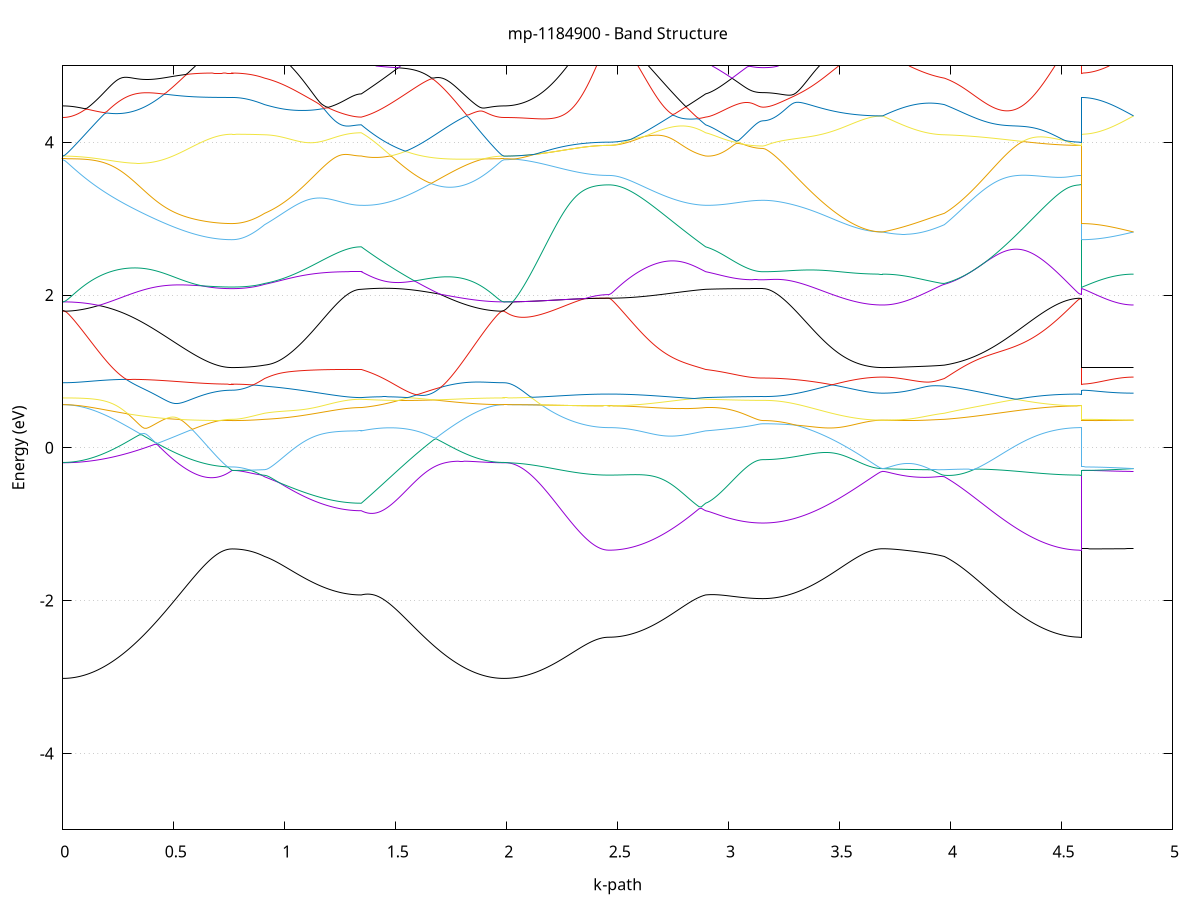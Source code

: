 set title 'mp-1184900 - Band Structure'
set xlabel 'k-path'
set ylabel 'Energy (eV)'
set grid y
set yrange [-5:5]
set terminal png size 800,600
set output 'mp-1184900_bands_gnuplot.png'
plot '-' using 1:2 with lines notitle, '-' using 1:2 with lines notitle, '-' using 1:2 with lines notitle, '-' using 1:2 with lines notitle, '-' using 1:2 with lines notitle, '-' using 1:2 with lines notitle, '-' using 1:2 with lines notitle, '-' using 1:2 with lines notitle, '-' using 1:2 with lines notitle, '-' using 1:2 with lines notitle, '-' using 1:2 with lines notitle, '-' using 1:2 with lines notitle, '-' using 1:2 with lines notitle, '-' using 1:2 with lines notitle, '-' using 1:2 with lines notitle, '-' using 1:2 with lines notitle, '-' using 1:2 with lines notitle, '-' using 1:2 with lines notitle, '-' using 1:2 with lines notitle, '-' using 1:2 with lines notitle, '-' using 1:2 with lines notitle, '-' using 1:2 with lines notitle, '-' using 1:2 with lines notitle, '-' using 1:2 with lines notitle, '-' using 1:2 with lines notitle, '-' using 1:2 with lines notitle, '-' using 1:2 with lines notitle, '-' using 1:2 with lines notitle, '-' using 1:2 with lines notitle, '-' using 1:2 with lines notitle, '-' using 1:2 with lines notitle, '-' using 1:2 with lines notitle, '-' using 1:2 with lines notitle, '-' using 1:2 with lines notitle, '-' using 1:2 with lines notitle, '-' using 1:2 with lines notitle, '-' using 1:2 with lines notitle, '-' using 1:2 with lines notitle, '-' using 1:2 with lines notitle, '-' using 1:2 with lines notitle, '-' using 1:2 with lines notitle, '-' using 1:2 with lines notitle, '-' using 1:2 with lines notitle, '-' using 1:2 with lines notitle, '-' using 1:2 with lines notitle, '-' using 1:2 with lines notitle, '-' using 1:2 with lines notitle, '-' using 1:2 with lines notitle
0.000000 -31.519560
0.009906 -31.519560
0.019811 -31.519560
0.029717 -31.519560
0.039623 -31.519560
0.049528 -31.519560
0.059434 -31.519460
0.069340 -31.519460
0.079245 -31.519360
0.089151 -31.519360
0.099057 -31.519260
0.108962 -31.519260
0.118868 -31.519160
0.128774 -31.519060
0.138679 -31.518960
0.148585 -31.518860
0.158491 -31.518760
0.168396 -31.518660
0.178302 -31.518560
0.188208 -31.518460
0.198113 -31.518360
0.208019 -31.518260
0.217925 -31.518160
0.227830 -31.518060
0.237736 -31.517860
0.247642 -31.517760
0.257547 -31.517660
0.267453 -31.517460
0.277359 -31.517360
0.287264 -31.517160
0.297170 -31.517060
0.307076 -31.516860
0.316981 -31.516760
0.326887 -31.516560
0.336793 -31.516460
0.346698 -31.516260
0.356604 -31.516060
0.366510 -31.515960
0.376415 -31.515760
0.386321 -31.515660
0.396227 -31.515460
0.406133 -31.515360
0.416038 -31.515160
0.425944 -31.514960
0.435850 -31.514860
0.445755 -31.514660
0.455661 -31.514560
0.465567 -31.514360
0.475472 -31.514260
0.485378 -31.514060
0.495284 -31.513960
0.505189 -31.513760
0.515095 -31.513660
0.525001 -31.513560
0.534906 -31.513360
0.544812 -31.513260
0.554718 -31.513160
0.564623 -31.513060
0.574529 -31.512960
0.584435 -31.512860
0.594340 -31.512760
0.604246 -31.512660
0.614152 -31.512560
0.624057 -31.512460
0.633963 -31.512360
0.643869 -31.512260
0.653774 -31.512160
0.663680 -31.512160
0.673586 -31.512060
0.683491 -31.512060
0.693397 -31.511960
0.703303 -31.511960
0.713208 -31.511860
0.723114 -31.511860
0.733020 -31.511860
0.742925 -31.511860
0.752831 -31.511860
0.762737 -31.511760
0.762737 -31.511760
0.772505 -31.511760
0.782273 -31.511860
0.792042 -31.511860
0.801810 -31.511860
0.811579 -31.511860
0.821347 -31.511960
0.831116 -31.511960
0.840884 -31.511960
0.850653 -31.512060
0.860421 -31.512160
0.870189 -31.512160
0.879958 -31.512260
0.889726 -31.512360
0.899495 -31.512360
0.909263 -31.512460
0.909263 -31.512460
0.919166 -31.512560
0.929069 -31.512560
0.938972 -31.512660
0.948875 -31.512760
0.958777 -31.512760
0.968680 -31.512860
0.978583 -31.512960
0.988486 -31.512960
0.998389 -31.513060
1.008292 -31.513060
1.018195 -31.513160
1.028098 -31.513160
1.038000 -31.513260
1.047903 -31.513260
1.057806 -31.513360
1.067709 -31.513360
1.077612 -31.513460
1.087515 -31.513460
1.097418 -31.513560
1.107321 -31.513560
1.117223 -31.513660
1.127126 -31.513660
1.137029 -31.513660
1.146932 -31.513760
1.156835 -31.513760
1.166738 -31.513860
1.176641 -31.513860
1.186544 -31.513860
1.196446 -31.513860
1.206349 -31.513960
1.216252 -31.513960
1.226155 -31.513960
1.236058 -31.513960
1.245961 -31.514060
1.255864 -31.514060
1.265767 -31.514060
1.275669 -31.514060
1.285572 -31.514060
1.295475 -31.514060
1.305378 -31.514060
1.315281 -31.514160
1.325184 -31.514160
1.335087 -31.514160
1.344990 -31.514160
1.344990 -31.514160
1.354881 -31.513960
1.364772 -31.513660
1.374664 -31.513460
1.384555 -31.513260
1.394447 -31.513060
1.404338 -31.512860
1.414230 -31.512660
1.424121 -31.512360
1.434013 -31.512160
1.443904 -31.511960
1.453796 -31.511960
1.463687 -31.512260
1.473579 -31.512460
1.483470 -31.512660
1.493362 -31.512860
1.503253 -31.513060
1.513145 -31.513360
1.523036 -31.513560
1.532928 -31.513760
1.542819 -31.513960
1.552711 -31.514160
1.562602 -31.514360
1.572494 -31.514560
1.582385 -31.514760
1.592276 -31.514960
1.602168 -31.515160
1.612059 -31.515360
1.621951 -31.515560
1.631842 -31.515760
1.641734 -31.515960
1.651625 -31.516160
1.661517 -31.516360
1.671408 -31.516560
1.681300 -31.516760
1.691191 -31.516860
1.701083 -31.517060
1.710974 -31.517260
1.720866 -31.517360
1.730757 -31.517560
1.740649 -31.517660
1.750540 -31.517860
1.760432 -31.517960
1.770323 -31.518060
1.780215 -31.518260
1.790106 -31.518360
1.799998 -31.518460
1.809889 -31.518560
1.819780 -31.518660
1.829672 -31.518760
1.839563 -31.518860
1.849455 -31.518960
1.859346 -31.519060
1.869238 -31.519160
1.879129 -31.519260
1.889021 -31.519260
1.898912 -31.519360
1.908804 -31.519360
1.918695 -31.519460
1.928587 -31.519460
1.938478 -31.519560
1.948370 -31.519560
1.958261 -31.519560
1.968153 -31.519560
1.978044 -31.519560
1.987936 -31.519560
1.987936 -31.519560
1.997785 -31.519560
2.007635 -31.519560
2.017484 -31.519560
2.027334 -31.519560
2.037184 -31.519560
2.047033 -31.519560
2.056883 -31.519560
2.066733 -31.519560
2.076582 -31.519560
2.086432 -31.519560
2.096281 -31.519560
2.106131 -31.519560
2.115981 -31.519560
2.125830 -31.519560
2.135680 -31.519560
2.145529 -31.519560
2.155379 -31.519560
2.165229 -31.519560
2.175078 -31.519560
2.184928 -31.519560
2.194777 -31.519560
2.204627 -31.519560
2.214477 -31.519560
2.224326 -31.519560
2.234176 -31.519560
2.244026 -31.519560
2.253875 -31.519560
2.263725 -31.519560
2.273574 -31.519560
2.283424 -31.519560
2.293274 -31.519560
2.303123 -31.519560
2.312973 -31.519560
2.322822 -31.519560
2.332672 -31.519560
2.342522 -31.519560
2.352371 -31.519560
2.362221 -31.519560
2.372071 -31.519560
2.381920 -31.519560
2.391770 -31.519560
2.401619 -31.519560
2.411469 -31.519560
2.421319 -31.519560
2.431168 -31.519560
2.441018 -31.519560
2.450867 -31.519560
2.460717 -31.519560
2.460717 -31.519560
2.470620 -31.519560
2.480523 -31.519460
2.490426 -31.519460
2.500329 -31.519460
2.510231 -31.519460
2.520134 -31.519360
2.530037 -31.519360
2.539940 -31.519360
2.549843 -31.519260
2.559746 -31.519160
2.569649 -31.519160
2.579551 -31.519060
2.589454 -31.518960
2.599357 -31.518860
2.609260 -31.518760
2.619163 -31.518760
2.629066 -31.518560
2.638969 -31.518460
2.648872 -31.518360
2.658774 -31.518260
2.668677 -31.518160
2.678580 -31.518060
2.688483 -31.517860
2.698386 -31.517760
2.708289 -31.517560
2.718192 -31.517460
2.728095 -31.517260
2.737997 -31.517160
2.747900 -31.516960
2.757803 -31.516860
2.767706 -31.516660
2.777609 -31.516460
2.787512 -31.516260
2.797415 -31.516060
2.807318 -31.515960
2.817220 -31.515760
2.827123 -31.515560
2.837026 -31.515360
2.846929 -31.515160
2.856832 -31.514960
2.866735 -31.514760
2.876638 -31.514560
2.886541 -31.514360
2.896443 -31.514160
2.896443 -31.514160
2.906370 -31.514060
2.916297 -31.513960
2.926224 -31.513860
2.936151 -31.513760
2.946078 -31.513660
2.956005 -31.513660
2.965932 -31.513560
2.975859 -31.513460
2.985786 -31.513360
2.995713 -31.513260
3.005640 -31.513160
3.015566 -31.513060
3.025493 -31.512960
3.035420 -31.512960
3.045347 -31.512860
3.055274 -31.512760
3.065201 -31.512660
3.075128 -31.512560
3.085055 -31.512460
3.094982 -31.512360
3.104909 -31.512260
3.114836 -31.512260
3.124763 -31.512160
3.134689 -31.512060
3.144616 -31.511960
3.154543 -31.511860
3.154543 -31.511860
3.164531 -31.511860
3.174519 -31.511860
3.184506 -31.511860
3.194494 -31.511860
3.204482 -31.511860
3.214470 -31.511860
3.224457 -31.511860
3.234445 -31.511860
3.244433 -31.511860
3.254420 -31.511860
3.264408 -31.511860
3.274396 -31.511860
3.284384 -31.511860
3.294371 -31.511860
3.304359 -31.511860
3.314347 -31.511860
3.324334 -31.511860
3.334322 -31.511860
3.344310 -31.511860
3.354297 -31.511860
3.364285 -31.511860
3.374273 -31.511860
3.384261 -31.511860
3.394248 -31.511860
3.404236 -31.511860
3.414224 -31.511860
3.424211 -31.511860
3.434199 -31.511860
3.444187 -31.511860
3.454175 -31.511860
3.464162 -31.511860
3.474150 -31.511860
3.484138 -31.511860
3.494125 -31.511860
3.504113 -31.511860
3.514101 -31.511860
3.524089 -31.511860
3.534076 -31.511860
3.544064 -31.511860
3.554052 -31.511860
3.564039 -31.511860
3.574027 -31.511860
3.584015 -31.511860
3.594002 -31.511860
3.603990 -31.511860
3.613978 -31.511760
3.623966 -31.511760
3.633953 -31.511760
3.643941 -31.511760
3.653929 -31.511760
3.663916 -31.511760
3.673904 -31.511760
3.683892 -31.511760
3.693880 -31.511760
3.693880 -31.511760
3.703812 -31.511760
3.713745 -31.511760
3.723678 -31.511860
3.733611 -31.511860
3.743544 -31.511860
3.753477 -31.511860
3.763409 -31.511860
3.773342 -31.511860
3.783275 -31.511860
3.793208 -31.511860
3.803141 -31.511960
3.813074 -31.511960
3.823007 -31.511960
3.832939 -31.511960
3.842872 -31.511960
3.852805 -31.512060
3.862738 -31.512060
3.872671 -31.512060
3.882604 -31.512160
3.892536 -31.512160
3.902469 -31.512160
3.912402 -31.512260
3.922335 -31.512260
3.932268 -31.512260
3.942201 -31.512360
3.952134 -31.512360
3.962066 -31.512460
3.971999 -31.512460
3.971999 -31.512460
3.981938 -31.512560
3.991877 -31.512660
4.001816 -31.512760
4.011755 -31.512860
4.021694 -31.512960
4.031633 -31.513160
4.041571 -31.513260
4.051510 -31.513360
4.061449 -31.513460
4.071388 -31.513660
4.081327 -31.513760
4.091266 -31.513860
4.101205 -31.514060
4.111143 -31.514160
4.121082 -31.514360
4.131021 -31.514460
4.140960 -31.514660
4.150899 -31.514760
4.160838 -31.514960
4.170777 -31.515060
4.180716 -31.515260
4.190654 -31.515360
4.200593 -31.515560
4.210532 -31.515760
4.220471 -31.515860
4.230410 -31.516060
4.240349 -31.516160
4.250288 -31.516360
4.260227 -31.516460
4.270165 -31.516660
4.280104 -31.516760
4.290043 -31.516960
4.299982 -31.517060
4.309921 -31.517260
4.319860 -31.517360
4.329799 -31.517560
4.339738 -31.517660
4.349676 -31.517760
4.359615 -31.517960
4.369554 -31.518060
4.379493 -31.518160
4.389432 -31.518260
4.399371 -31.518360
4.409310 -31.518560
4.419249 -31.518660
4.429187 -31.518760
4.439126 -31.518860
4.449065 -31.518860
4.459004 -31.518960
4.468943 -31.519060
4.478882 -31.519160
4.488821 -31.519160
4.498760 -31.519260
4.508698 -31.519360
4.518637 -31.519360
4.528576 -31.519360
4.538515 -31.519460
4.548454 -31.519460
4.558393 -31.519460
4.568332 -31.519460
4.578271 -31.519560
4.588209 -31.519560
4.588209 -31.511760
4.598059 -31.511760
4.607909 -31.511760
4.617758 -31.511760
4.627608 -31.511760
4.637457 -31.511760
4.647307 -31.511760
4.657157 -31.511760
4.667006 -31.511760
4.676856 -31.511760
4.686706 -31.511760
4.696555 -31.511760
4.706405 -31.511760
4.716254 -31.511760
4.726104 -31.511760
4.735954 -31.511760
4.745803 -31.511760
4.755653 -31.511760
4.765502 -31.511760
4.775352 -31.511760
4.785202 -31.511760
4.795051 -31.511760
4.804901 -31.511760
4.814750 -31.511760
4.824600 -31.511760
e
0.000000 -31.504260
0.009906 -31.504260
0.019811 -31.504260
0.029717 -31.504260
0.039623 -31.504360
0.049528 -31.504360
0.059434 -31.504360
0.069340 -31.504460
0.079245 -31.504460
0.089151 -31.504560
0.099057 -31.504560
0.108962 -31.504660
0.118868 -31.504760
0.128774 -31.504760
0.138679 -31.504860
0.148585 -31.504960
0.158491 -31.505060
0.168396 -31.505160
0.178302 -31.505260
0.188208 -31.505360
0.198113 -31.505460
0.208019 -31.505560
0.217925 -31.505660
0.227830 -31.505860
0.237736 -31.505960
0.247642 -31.506060
0.257547 -31.506160
0.267453 -31.506360
0.277359 -31.506460
0.287264 -31.506660
0.297170 -31.506760
0.307076 -31.506860
0.316981 -31.507060
0.326887 -31.507160
0.336793 -31.507360
0.346698 -31.507460
0.356604 -31.507660
0.366510 -31.507860
0.376415 -31.507960
0.386321 -31.508160
0.396227 -31.508260
0.406133 -31.508460
0.416038 -31.508560
0.425944 -31.508760
0.435850 -31.508860
0.445755 -31.509060
0.455661 -31.509160
0.465567 -31.509360
0.475472 -31.509460
0.485378 -31.509560
0.495284 -31.509760
0.505189 -31.509860
0.515095 -31.510060
0.525001 -31.510160
0.534906 -31.510260
0.544812 -31.510360
0.554718 -31.510460
0.564623 -31.510660
0.574529 -31.510760
0.584435 -31.510860
0.594340 -31.510960
0.604246 -31.511060
0.614152 -31.511160
0.624057 -31.511160
0.633963 -31.511260
0.643869 -31.511360
0.653774 -31.511460
0.663680 -31.511460
0.673586 -31.511560
0.683491 -31.511560
0.693397 -31.511660
0.703303 -31.511660
0.713208 -31.511760
0.723114 -31.511760
0.733020 -31.511760
0.742925 -31.511760
0.752831 -31.511760
0.762737 -31.511760
0.762737 -31.511760
0.772505 -31.511760
0.782273 -31.511760
0.792042 -31.511760
0.801810 -31.511760
0.811579 -31.511760
0.821347 -31.511660
0.831116 -31.511660
0.840884 -31.511660
0.850653 -31.511560
0.860421 -31.511460
0.870189 -31.511460
0.879958 -31.511360
0.889726 -31.511260
0.899495 -31.511260
0.909263 -31.511160
0.909263 -31.511160
0.919166 -31.511060
0.929069 -31.511060
0.938972 -31.510960
0.948875 -31.510860
0.958777 -31.510860
0.968680 -31.510760
0.978583 -31.510760
0.988486 -31.510660
0.998389 -31.510660
1.008292 -31.510560
1.018195 -31.510560
1.028098 -31.510460
1.038000 -31.510460
1.047903 -31.510360
1.057806 -31.510360
1.067709 -31.510260
1.077612 -31.510260
1.087515 -31.510160
1.097418 -31.510160
1.107321 -31.510060
1.117223 -31.510060
1.127126 -31.510060
1.137029 -31.509960
1.146932 -31.509960
1.156835 -31.509960
1.166738 -31.509860
1.176641 -31.509860
1.186544 -31.509860
1.196446 -31.509760
1.206349 -31.509760
1.216252 -31.509760
1.226155 -31.509760
1.236058 -31.509760
1.245961 -31.509660
1.255864 -31.509660
1.265767 -31.509660
1.275669 -31.509660
1.285572 -31.509660
1.295475 -31.509660
1.305378 -31.509660
1.315281 -31.509660
1.325184 -31.509660
1.335087 -31.509660
1.344990 -31.509660
1.344990 -31.509660
1.354881 -31.509860
1.364772 -31.510060
1.374664 -31.510260
1.384555 -31.510460
1.394447 -31.510660
1.404338 -31.510860
1.414230 -31.511160
1.424121 -31.511360
1.434013 -31.511560
1.443904 -31.511760
1.453796 -31.511760
1.463687 -31.511560
1.473579 -31.511260
1.483470 -31.511060
1.493362 -31.510860
1.503253 -31.510660
1.513145 -31.510460
1.523036 -31.510260
1.532928 -31.509960
1.542819 -31.509760
1.552711 -31.509560
1.562602 -31.509360
1.572494 -31.509160
1.582385 -31.508960
1.592276 -31.508760
1.602168 -31.508560
1.612059 -31.508360
1.621951 -31.508160
1.631842 -31.507960
1.641734 -31.507760
1.651625 -31.507660
1.661517 -31.507460
1.671408 -31.507260
1.681300 -31.507060
1.691191 -31.506960
1.701083 -31.506760
1.710974 -31.506560
1.720866 -31.506460
1.730757 -31.506260
1.740649 -31.506160
1.750540 -31.506060
1.760432 -31.505860
1.770323 -31.505760
1.780215 -31.505660
1.790106 -31.505460
1.799998 -31.505360
1.809889 -31.505260
1.819780 -31.505160
1.829672 -31.505060
1.839563 -31.504960
1.849455 -31.504860
1.859346 -31.504760
1.869238 -31.504760
1.879129 -31.504660
1.889021 -31.504560
1.898912 -31.504560
1.908804 -31.504460
1.918695 -31.504460
1.928587 -31.504360
1.938478 -31.504360
1.948370 -31.504360
1.958261 -31.504260
1.968153 -31.504260
1.978044 -31.504260
1.987936 -31.504260
1.987936 -31.504260
1.997785 -31.504260
2.007635 -31.504260
2.017484 -31.504260
2.027334 -31.504260
2.037184 -31.504260
2.047033 -31.504260
2.056883 -31.504260
2.066733 -31.504260
2.076582 -31.504260
2.086432 -31.504260
2.096281 -31.504260
2.106131 -31.504260
2.115981 -31.504260
2.125830 -31.504260
2.135680 -31.504260
2.145529 -31.504260
2.155379 -31.504260
2.165229 -31.504260
2.175078 -31.504260
2.184928 -31.504260
2.194777 -31.504260
2.204627 -31.504260
2.214477 -31.504260
2.224326 -31.504260
2.234176 -31.504260
2.244026 -31.504260
2.253875 -31.504260
2.263725 -31.504260
2.273574 -31.504260
2.283424 -31.504260
2.293274 -31.504260
2.303123 -31.504260
2.312973 -31.504260
2.322822 -31.504260
2.332672 -31.504260
2.342522 -31.504260
2.352371 -31.504260
2.362221 -31.504260
2.372071 -31.504260
2.381920 -31.504260
2.391770 -31.504260
2.401619 -31.504260
2.411469 -31.504260
2.421319 -31.504260
2.431168 -31.504260
2.441018 -31.504260
2.450867 -31.504260
2.460717 -31.504260
2.460717 -31.504260
2.470620 -31.504260
2.480523 -31.504260
2.490426 -31.504360
2.500329 -31.504360
2.510231 -31.504360
2.520134 -31.504360
2.530037 -31.504460
2.539940 -31.504460
2.549843 -31.504560
2.559746 -31.504560
2.569649 -31.504660
2.579551 -31.504760
2.589454 -31.504760
2.599357 -31.504860
2.609260 -31.504960
2.619163 -31.505060
2.629066 -31.505160
2.638969 -31.505260
2.648872 -31.505360
2.658774 -31.505460
2.668677 -31.505660
2.678580 -31.505760
2.688483 -31.505860
2.698386 -31.506060
2.708289 -31.506160
2.718192 -31.506260
2.728095 -31.506460
2.737997 -31.506660
2.747900 -31.506760
2.757803 -31.506960
2.767706 -31.507060
2.777609 -31.507260
2.787512 -31.507460
2.797415 -31.507660
2.807318 -31.507860
2.817220 -31.507960
2.827123 -31.508160
2.837026 -31.508360
2.846929 -31.508560
2.856832 -31.508760
2.866735 -31.508960
2.876638 -31.509160
2.886541 -31.509360
2.896443 -31.509660
2.896443 -31.509660
2.906370 -31.509660
2.916297 -31.509760
2.926224 -31.509860
2.936151 -31.509960
2.946078 -31.510060
2.956005 -31.510160
2.965932 -31.510160
2.975859 -31.510260
2.985786 -31.510360
2.995713 -31.510460
3.005640 -31.510560
3.015566 -31.510660
3.025493 -31.510760
3.035420 -31.510860
3.045347 -31.510860
3.055274 -31.510960
3.065201 -31.511060
3.075128 -31.511160
3.085055 -31.511260
3.094982 -31.511360
3.104909 -31.511460
3.114836 -31.511560
3.124763 -31.511560
3.134689 -31.511660
3.144616 -31.511760
3.154543 -31.511860
3.154543 -31.511860
3.164531 -31.511860
3.174519 -31.511860
3.184506 -31.511860
3.194494 -31.511860
3.204482 -31.511860
3.214470 -31.511860
3.224457 -31.511860
3.234445 -31.511860
3.244433 -31.511860
3.254420 -31.511860
3.264408 -31.511860
3.274396 -31.511860
3.284384 -31.511860
3.294371 -31.511860
3.304359 -31.511860
3.314347 -31.511860
3.324334 -31.511860
3.334322 -31.511860
3.344310 -31.511860
3.354297 -31.511860
3.364285 -31.511860
3.374273 -31.511860
3.384261 -31.511860
3.394248 -31.511860
3.404236 -31.511860
3.414224 -31.511860
3.424211 -31.511860
3.434199 -31.511860
3.444187 -31.511860
3.454175 -31.511860
3.464162 -31.511860
3.474150 -31.511860
3.484138 -31.511860
3.494125 -31.511860
3.504113 -31.511860
3.514101 -31.511860
3.524089 -31.511860
3.534076 -31.511860
3.544064 -31.511860
3.554052 -31.511860
3.564039 -31.511860
3.574027 -31.511860
3.584015 -31.511860
3.594002 -31.511860
3.603990 -31.511860
3.613978 -31.511760
3.623966 -31.511760
3.633953 -31.511760
3.643941 -31.511760
3.653929 -31.511760
3.663916 -31.511760
3.673904 -31.511760
3.683892 -31.511760
3.693880 -31.511760
3.693880 -31.511760
3.703812 -31.511760
3.713745 -31.511760
3.723678 -31.511760
3.733611 -31.511760
3.743544 -31.511760
3.753477 -31.511760
3.763409 -31.511760
3.773342 -31.511760
3.783275 -31.511760
3.793208 -31.511760
3.803141 -31.511660
3.813074 -31.511660
3.823007 -31.511660
3.832939 -31.511660
3.842872 -31.511660
3.852805 -31.511560
3.862738 -31.511560
3.872671 -31.511560
3.882604 -31.511460
3.892536 -31.511460
3.902469 -31.511460
3.912402 -31.511360
3.922335 -31.511360
3.932268 -31.511360
3.942201 -31.511260
3.952134 -31.511260
3.962066 -31.511160
3.971999 -31.511160
3.971999 -31.511160
3.981938 -31.511060
3.991877 -31.510960
4.001816 -31.510860
4.011755 -31.510760
4.021694 -31.510660
4.031633 -31.510560
4.041571 -31.510460
4.051510 -31.510260
4.061449 -31.510160
4.071388 -31.510060
4.081327 -31.509860
4.091266 -31.509760
4.101205 -31.509660
4.111143 -31.509460
4.121082 -31.509360
4.131021 -31.509160
4.140960 -31.509060
4.150899 -31.508860
4.160838 -31.508760
4.170777 -31.508560
4.180716 -31.508460
4.190654 -31.508260
4.200593 -31.508160
4.210532 -31.507960
4.220471 -31.507860
4.230410 -31.507660
4.240349 -31.507560
4.250288 -31.507360
4.260227 -31.507260
4.270165 -31.507060
4.280104 -31.506960
4.290043 -31.506760
4.299982 -31.506660
4.309921 -31.506460
4.319860 -31.506360
4.329799 -31.506260
4.339738 -31.506060
4.349676 -31.505960
4.359615 -31.505860
4.369554 -31.505660
4.379493 -31.505560
4.389432 -31.505460
4.399371 -31.505360
4.409310 -31.505260
4.419249 -31.505160
4.429187 -31.505060
4.439126 -31.504960
4.449065 -31.504860
4.459004 -31.504760
4.468943 -31.504760
4.478882 -31.504660
4.488821 -31.504560
4.498760 -31.504560
4.508698 -31.504460
4.518637 -31.504460
4.528576 -31.504360
4.538515 -31.504360
4.548454 -31.504360
4.558393 -31.504360
4.568332 -31.504260
4.578271 -31.504260
4.588209 -31.504260
4.588209 -31.511760
4.598059 -31.511760
4.607909 -31.511760
4.617758 -31.511760
4.627608 -31.511760
4.637457 -31.511760
4.647307 -31.511760
4.657157 -31.511760
4.667006 -31.511760
4.676856 -31.511760
4.686706 -31.511760
4.696555 -31.511760
4.706405 -31.511760
4.716254 -31.511760
4.726104 -31.511760
4.735954 -31.511760
4.745803 -31.511760
4.755653 -31.511760
4.765502 -31.511760
4.775352 -31.511760
4.785202 -31.511760
4.795051 -31.511760
4.804901 -31.511760
4.814750 -31.511760
4.824600 -31.511760
e
0.000000 -31.313060
0.009906 -31.313060
0.019811 -31.313060
0.029717 -31.313060
0.039623 -31.313060
0.049528 -31.313060
0.059434 -31.313060
0.069340 -31.313060
0.079245 -31.313060
0.089151 -31.313060
0.099057 -31.313060
0.108962 -31.313060
0.118868 -31.313060
0.128774 -31.313060
0.138679 -31.313060
0.148585 -31.313060
0.158491 -31.313060
0.168396 -31.313060
0.178302 -31.313060
0.188208 -31.313060
0.198113 -31.313060
0.208019 -31.313060
0.217925 -31.313060
0.227830 -31.313060
0.237736 -31.313060
0.247642 -31.313060
0.257547 -31.313060
0.267453 -31.313060
0.277359 -31.313060
0.287264 -31.313060
0.297170 -31.313060
0.307076 -31.313060
0.316981 -31.313060
0.326887 -31.313060
0.336793 -31.313060
0.346698 -31.313060
0.356604 -31.313060
0.366510 -31.313060
0.376415 -31.313060
0.386321 -31.313060
0.396227 -31.313060
0.406133 -31.313060
0.416038 -31.313060
0.425944 -31.313060
0.435850 -31.313060
0.445755 -31.313060
0.455661 -31.313060
0.465567 -31.313060
0.475472 -31.313060
0.485378 -31.313060
0.495284 -31.313060
0.505189 -31.313060
0.515095 -31.313060
0.525001 -31.313060
0.534906 -31.313060
0.544812 -31.313060
0.554718 -31.313060
0.564623 -31.313060
0.574529 -31.313060
0.584435 -31.313060
0.594340 -31.313060
0.604246 -31.313060
0.614152 -31.313060
0.624057 -31.313060
0.633963 -31.313060
0.643869 -31.313060
0.653774 -31.313060
0.663680 -31.313060
0.673586 -31.313060
0.683491 -31.313060
0.693397 -31.313060
0.703303 -31.313060
0.713208 -31.313060
0.723114 -31.313060
0.733020 -31.313060
0.742925 -31.313060
0.752831 -31.313060
0.762737 -31.313060
0.762737 -31.313060
0.772505 -31.313060
0.782273 -31.313060
0.792042 -31.313060
0.801810 -31.313060
0.811579 -31.313060
0.821347 -31.313060
0.831116 -31.313060
0.840884 -31.313060
0.850653 -31.313060
0.860421 -31.313060
0.870189 -31.313060
0.879958 -31.313060
0.889726 -31.313060
0.899495 -31.313060
0.909263 -31.313060
0.909263 -31.313060
0.919166 -31.313060
0.929069 -31.313060
0.938972 -31.313060
0.948875 -31.313060
0.958777 -31.313060
0.968680 -31.313160
0.978583 -31.313160
0.988486 -31.313160
0.998389 -31.313160
1.008292 -31.313160
1.018195 -31.313160
1.028098 -31.313160
1.038000 -31.313160
1.047903 -31.313160
1.057806 -31.313160
1.067709 -31.313160
1.077612 -31.313160
1.087515 -31.313160
1.097418 -31.313160
1.107321 -31.313160
1.117223 -31.313160
1.127126 -31.313160
1.137029 -31.313160
1.146932 -31.313160
1.156835 -31.313160
1.166738 -31.313160
1.176641 -31.313160
1.186544 -31.313160
1.196446 -31.313160
1.206349 -31.313160
1.216252 -31.313160
1.226155 -31.313160
1.236058 -31.313160
1.245961 -31.313160
1.255864 -31.313160
1.265767 -31.313160
1.275669 -31.313160
1.285572 -31.313160
1.295475 -31.313160
1.305378 -31.313160
1.315281 -31.313160
1.325184 -31.313160
1.335087 -31.313160
1.344990 -31.313160
1.344990 -31.313160
1.354881 -31.313160
1.364772 -31.313160
1.374664 -31.313160
1.384555 -31.313160
1.394447 -31.313160
1.404338 -31.313160
1.414230 -31.313160
1.424121 -31.313160
1.434013 -31.313160
1.443904 -31.313160
1.453796 -31.313160
1.463687 -31.313160
1.473579 -31.313160
1.483470 -31.313160
1.493362 -31.313160
1.503253 -31.313160
1.513145 -31.313160
1.523036 -31.313160
1.532928 -31.313160
1.542819 -31.313160
1.552711 -31.313160
1.562602 -31.313160
1.572494 -31.313160
1.582385 -31.313160
1.592276 -31.313160
1.602168 -31.313160
1.612059 -31.313160
1.621951 -31.313160
1.631842 -31.313160
1.641734 -31.313160
1.651625 -31.313160
1.661517 -31.313160
1.671408 -31.313160
1.681300 -31.313160
1.691191 -31.313160
1.701083 -31.313060
1.710974 -31.313060
1.720866 -31.313060
1.730757 -31.313060
1.740649 -31.313060
1.750540 -31.313060
1.760432 -31.313060
1.770323 -31.313060
1.780215 -31.313060
1.790106 -31.313060
1.799998 -31.313060
1.809889 -31.313060
1.819780 -31.313060
1.829672 -31.313060
1.839563 -31.313060
1.849455 -31.313060
1.859346 -31.313060
1.869238 -31.313060
1.879129 -31.313060
1.889021 -31.313060
1.898912 -31.313060
1.908804 -31.313060
1.918695 -31.313060
1.928587 -31.313060
1.938478 -31.313060
1.948370 -31.313060
1.958261 -31.313060
1.968153 -31.313060
1.978044 -31.313060
1.987936 -31.313060
1.987936 -31.313060
1.997785 -31.313060
2.007635 -31.313060
2.017484 -31.313060
2.027334 -31.313060
2.037184 -31.313060
2.047033 -31.313060
2.056883 -31.313060
2.066733 -31.313060
2.076582 -31.313060
2.086432 -31.313060
2.096281 -31.313160
2.106131 -31.313160
2.115981 -31.313160
2.125830 -31.313160
2.135680 -31.313160
2.145529 -31.313160
2.155379 -31.313160
2.165229 -31.313160
2.175078 -31.313160
2.184928 -31.313160
2.194777 -31.313160
2.204627 -31.313160
2.214477 -31.313160
2.224326 -31.313160
2.234176 -31.313160
2.244026 -31.313160
2.253875 -31.313160
2.263725 -31.313160
2.273574 -31.313160
2.283424 -31.313160
2.293274 -31.313160
2.303123 -31.313160
2.312973 -31.313160
2.322822 -31.313160
2.332672 -31.313160
2.342522 -31.313160
2.352371 -31.313160
2.362221 -31.313160
2.372071 -31.313160
2.381920 -31.313160
2.391770 -31.313160
2.401619 -31.313160
2.411469 -31.313160
2.421319 -31.313160
2.431168 -31.313160
2.441018 -31.313160
2.450867 -31.313160
2.460717 -31.313160
2.460717 -31.313160
2.470620 -31.313160
2.480523 -31.313160
2.490426 -31.313160
2.500329 -31.313160
2.510231 -31.313160
2.520134 -31.313160
2.530037 -31.313160
2.539940 -31.313160
2.549843 -31.313160
2.559746 -31.313160
2.569649 -31.313160
2.579551 -31.313160
2.589454 -31.313160
2.599357 -31.313160
2.609260 -31.313160
2.619163 -31.313160
2.629066 -31.313160
2.638969 -31.313160
2.648872 -31.313160
2.658774 -31.313160
2.668677 -31.313160
2.678580 -31.313160
2.688483 -31.313160
2.698386 -31.313160
2.708289 -31.313160
2.718192 -31.313160
2.728095 -31.313160
2.737997 -31.313160
2.747900 -31.313160
2.757803 -31.313160
2.767706 -31.313160
2.777609 -31.313160
2.787512 -31.313160
2.797415 -31.313160
2.807318 -31.313160
2.817220 -31.313160
2.827123 -31.313160
2.837026 -31.313160
2.846929 -31.313160
2.856832 -31.313160
2.866735 -31.313160
2.876638 -31.313160
2.886541 -31.313160
2.896443 -31.313160
2.896443 -31.313160
2.906370 -31.313160
2.916297 -31.313160
2.926224 -31.313160
2.936151 -31.313160
2.946078 -31.313160
2.956005 -31.313160
2.965932 -31.313160
2.975859 -31.313160
2.985786 -31.313160
2.995713 -31.313160
3.005640 -31.313160
3.015566 -31.313160
3.025493 -31.313160
3.035420 -31.313160
3.045347 -31.313160
3.055274 -31.313160
3.065201 -31.313160
3.075128 -31.313160
3.085055 -31.313160
3.094982 -31.313160
3.104909 -31.313160
3.114836 -31.313160
3.124763 -31.313160
3.134689 -31.313160
3.144616 -31.313160
3.154543 -31.313160
3.154543 -31.313160
3.164531 -31.313160
3.174519 -31.313160
3.184506 -31.313160
3.194494 -31.313160
3.204482 -31.313160
3.214470 -31.313160
3.224457 -31.313160
3.234445 -31.313160
3.244433 -31.313160
3.254420 -31.313160
3.264408 -31.313160
3.274396 -31.313160
3.284384 -31.313160
3.294371 -31.313160
3.304359 -31.313160
3.314347 -31.313160
3.324334 -31.313160
3.334322 -31.313160
3.344310 -31.313160
3.354297 -31.313160
3.364285 -31.313160
3.374273 -31.313160
3.384261 -31.313160
3.394248 -31.313160
3.404236 -31.313160
3.414224 -31.313160
3.424211 -31.313160
3.434199 -31.313160
3.444187 -31.313160
3.454175 -31.313160
3.464162 -31.313060
3.474150 -31.313060
3.484138 -31.313060
3.494125 -31.313060
3.504113 -31.313060
3.514101 -31.313060
3.524089 -31.313060
3.534076 -31.313060
3.544064 -31.313060
3.554052 -31.313060
3.564039 -31.313060
3.574027 -31.313060
3.584015 -31.313060
3.594002 -31.313060
3.603990 -31.313060
3.613978 -31.313060
3.623966 -31.313060
3.633953 -31.313060
3.643941 -31.313060
3.653929 -31.313060
3.663916 -31.313060
3.673904 -31.313060
3.683892 -31.313060
3.693880 -31.313060
3.693880 -31.313060
3.703812 -31.313060
3.713745 -31.313060
3.723678 -31.313060
3.733611 -31.313060
3.743544 -31.313060
3.753477 -31.313060
3.763409 -31.313060
3.773342 -31.313060
3.783275 -31.313060
3.793208 -31.313060
3.803141 -31.313060
3.813074 -31.313060
3.823007 -31.313060
3.832939 -31.313060
3.842872 -31.313060
3.852805 -31.313060
3.862738 -31.313060
3.872671 -31.313060
3.882604 -31.313060
3.892536 -31.313060
3.902469 -31.313060
3.912402 -31.313060
3.922335 -31.313060
3.932268 -31.313060
3.942201 -31.313060
3.952134 -31.313060
3.962066 -31.313060
3.971999 -31.313060
3.971999 -31.313060
3.981938 -31.313060
3.991877 -31.313060
4.001816 -31.313060
4.011755 -31.313060
4.021694 -31.313160
4.031633 -31.313160
4.041571 -31.313160
4.051510 -31.313160
4.061449 -31.313160
4.071388 -31.313160
4.081327 -31.313160
4.091266 -31.313160
4.101205 -31.313160
4.111143 -31.313160
4.121082 -31.313160
4.131021 -31.313160
4.140960 -31.313160
4.150899 -31.313160
4.160838 -31.313160
4.170777 -31.313160
4.180716 -31.313160
4.190654 -31.313160
4.200593 -31.313160
4.210532 -31.313160
4.220471 -31.313160
4.230410 -31.313160
4.240349 -31.313160
4.250288 -31.313160
4.260227 -31.313160
4.270165 -31.313160
4.280104 -31.313160
4.290043 -31.313160
4.299982 -31.313160
4.309921 -31.313160
4.319860 -31.313160
4.329799 -31.313160
4.339738 -31.313160
4.349676 -31.313160
4.359615 -31.313160
4.369554 -31.313160
4.379493 -31.313160
4.389432 -31.313160
4.399371 -31.313160
4.409310 -31.313160
4.419249 -31.313160
4.429187 -31.313160
4.439126 -31.313160
4.449065 -31.313160
4.459004 -31.313160
4.468943 -31.313160
4.478882 -31.313160
4.488821 -31.313160
4.498760 -31.313160
4.508698 -31.313160
4.518637 -31.313160
4.528576 -31.313160
4.538515 -31.313160
4.548454 -31.313160
4.558393 -31.313160
4.568332 -31.313160
4.578271 -31.313160
4.588209 -31.313160
4.588209 -31.313060
4.598059 -31.313060
4.607909 -31.313060
4.617758 -31.313060
4.627608 -31.313060
4.637457 -31.313060
4.647307 -31.313060
4.657157 -31.313060
4.667006 -31.313060
4.676856 -31.313060
4.686706 -31.313060
4.696555 -31.313060
4.706405 -31.313060
4.716254 -31.313060
4.726104 -31.313060
4.735954 -31.313060
4.745803 -31.313060
4.755653 -31.313060
4.765502 -31.313060
4.775352 -31.313060
4.785202 -31.313060
4.795051 -31.313060
4.804901 -31.313060
4.814750 -31.313060
4.824600 -31.313060
e
0.000000 -25.221660
0.009906 -25.221660
0.019811 -25.221660
0.029717 -25.221660
0.039623 -25.221660
0.049528 -25.221660
0.059434 -25.221660
0.069340 -25.221660
0.079245 -25.221660
0.089151 -25.221660
0.099057 -25.221660
0.108962 -25.221660
0.118868 -25.221760
0.128774 -25.221760
0.138679 -25.221760
0.148585 -25.221760
0.158491 -25.221760
0.168396 -25.221760
0.178302 -25.221760
0.188208 -25.221760
0.198113 -25.221760
0.208019 -25.221760
0.217925 -25.221760
0.227830 -25.221860
0.237736 -25.221860
0.247642 -25.221860
0.257547 -25.221860
0.267453 -25.221860
0.277359 -25.221860
0.287264 -25.221860
0.297170 -25.221860
0.307076 -25.221960
0.316981 -25.221960
0.326887 -25.221960
0.336793 -25.221960
0.346698 -25.221960
0.356604 -25.221960
0.366510 -25.221960
0.376415 -25.222060
0.386321 -25.222060
0.396227 -25.222060
0.406133 -25.222060
0.416038 -25.222060
0.425944 -25.222060
0.435850 -25.222060
0.445755 -25.222160
0.455661 -25.222160
0.465567 -25.222160
0.475472 -25.222160
0.485378 -25.222160
0.495284 -25.222160
0.505189 -25.222160
0.515095 -25.222260
0.525001 -25.222260
0.534906 -25.222260
0.544812 -25.222260
0.554718 -25.222260
0.564623 -25.222260
0.574529 -25.222260
0.584435 -25.222260
0.594340 -25.222260
0.604246 -25.222360
0.614152 -25.222360
0.624057 -25.222360
0.633963 -25.222360
0.643869 -25.222360
0.653774 -25.222360
0.663680 -25.222360
0.673586 -25.222360
0.683491 -25.222360
0.693397 -25.222360
0.703303 -25.222360
0.713208 -25.222360
0.723114 -25.222360
0.733020 -25.222360
0.742925 -25.222360
0.752831 -25.222360
0.762737 -25.222360
0.762737 -25.222360
0.772505 -25.222360
0.782273 -25.222360
0.792042 -25.222360
0.801810 -25.222360
0.811579 -25.222360
0.821347 -25.222360
0.831116 -25.222360
0.840884 -25.222360
0.850653 -25.222360
0.860421 -25.222360
0.870189 -25.222360
0.879958 -25.222360
0.889726 -25.222360
0.899495 -25.222260
0.909263 -25.222260
0.909263 -25.222260
0.919166 -25.222260
0.929069 -25.222260
0.938972 -25.222260
0.948875 -25.222260
0.958777 -25.222260
0.968680 -25.222260
0.978583 -25.222260
0.988486 -25.222260
0.998389 -25.222260
1.008292 -25.222260
1.018195 -25.222260
1.028098 -25.222260
1.038000 -25.222260
1.047903 -25.222260
1.057806 -25.222260
1.067709 -25.222260
1.077612 -25.222260
1.087515 -25.222260
1.097418 -25.222260
1.107321 -25.222260
1.117223 -25.222260
1.127126 -25.222260
1.137029 -25.222260
1.146932 -25.222260
1.156835 -25.222260
1.166738 -25.222260
1.176641 -25.222260
1.186544 -25.222260
1.196446 -25.222260
1.206349 -25.222260
1.216252 -25.222260
1.226155 -25.222260
1.236058 -25.222260
1.245961 -25.222260
1.255864 -25.222260
1.265767 -25.222260
1.275669 -25.222260
1.285572 -25.222260
1.295475 -25.222260
1.305378 -25.222260
1.315281 -25.222260
1.325184 -25.222260
1.335087 -25.222260
1.344990 -25.222260
1.344990 -25.222260
1.354881 -25.222260
1.364772 -25.222260
1.374664 -25.222260
1.384555 -25.222260
1.394447 -25.222260
1.404338 -25.222260
1.414230 -25.222260
1.424121 -25.222260
1.434013 -25.222260
1.443904 -25.222260
1.453796 -25.222260
1.463687 -25.222260
1.473579 -25.222260
1.483470 -25.222260
1.493362 -25.222260
1.503253 -25.222260
1.513145 -25.222260
1.523036 -25.222260
1.532928 -25.222260
1.542819 -25.222260
1.552711 -25.222260
1.562602 -25.222260
1.572494 -25.222160
1.582385 -25.222160
1.592276 -25.222160
1.602168 -25.222160
1.612059 -25.222160
1.621951 -25.222160
1.631842 -25.222160
1.641734 -25.222060
1.651625 -25.222060
1.661517 -25.222060
1.671408 -25.222060
1.681300 -25.222060
1.691191 -25.222060
1.701083 -25.221960
1.710974 -25.221960
1.720866 -25.221960
1.730757 -25.221960
1.740649 -25.221960
1.750540 -25.221960
1.760432 -25.221860
1.770323 -25.221860
1.780215 -25.221860
1.790106 -25.221860
1.799998 -25.221860
1.809889 -25.221860
1.819780 -25.221760
1.829672 -25.221760
1.839563 -25.221760
1.849455 -25.221760
1.859346 -25.221760
1.869238 -25.221760
1.879129 -25.221760
1.889021 -25.221760
1.898912 -25.221760
1.908804 -25.221660
1.918695 -25.221660
1.928587 -25.221660
1.938478 -25.221660
1.948370 -25.221660
1.958261 -25.221660
1.968153 -25.221660
1.978044 -25.221660
1.987936 -25.221660
1.987936 -25.221660
1.997785 -25.221660
2.007635 -25.221660
2.017484 -25.221660
2.027334 -25.221660
2.037184 -25.221660
2.047033 -25.221660
2.056883 -25.221660
2.066733 -25.221660
2.076582 -25.221660
2.086432 -25.221660
2.096281 -25.221660
2.106131 -25.221660
2.115981 -25.221660
2.125830 -25.221660
2.135680 -25.221660
2.145529 -25.221660
2.155379 -25.221660
2.165229 -25.221660
2.175078 -25.221660
2.184928 -25.221660
2.194777 -25.221660
2.204627 -25.221660
2.214477 -25.221660
2.224326 -25.221660
2.234176 -25.221660
2.244026 -25.221660
2.253875 -25.221660
2.263725 -25.221660
2.273574 -25.221660
2.283424 -25.221660
2.293274 -25.221660
2.303123 -25.221660
2.312973 -25.221660
2.322822 -25.221660
2.332672 -25.221660
2.342522 -25.221660
2.352371 -25.221660
2.362221 -25.221660
2.372071 -25.221660
2.381920 -25.221660
2.391770 -25.221660
2.401619 -25.221660
2.411469 -25.221660
2.421319 -25.221660
2.431168 -25.221660
2.441018 -25.221660
2.450867 -25.221660
2.460717 -25.221660
2.460717 -25.221660
2.470620 -25.221660
2.480523 -25.221660
2.490426 -25.221660
2.500329 -25.221660
2.510231 -25.221660
2.520134 -25.221660
2.530037 -25.221660
2.539940 -25.221660
2.549843 -25.221760
2.559746 -25.221760
2.569649 -25.221760
2.579551 -25.221760
2.589454 -25.221760
2.599357 -25.221760
2.609260 -25.221760
2.619163 -25.221760
2.629066 -25.221760
2.638969 -25.221860
2.648872 -25.221860
2.658774 -25.221860
2.668677 -25.221860
2.678580 -25.221860
2.688483 -25.221860
2.698386 -25.221960
2.708289 -25.221960
2.718192 -25.221960
2.728095 -25.221960
2.737997 -25.221960
2.747900 -25.221960
2.757803 -25.222060
2.767706 -25.222060
2.777609 -25.222060
2.787512 -25.222060
2.797415 -25.222060
2.807318 -25.222060
2.817220 -25.222160
2.827123 -25.222160
2.837026 -25.222160
2.846929 -25.222160
2.856832 -25.222160
2.866735 -25.222160
2.876638 -25.222160
2.886541 -25.222260
2.896443 -25.222260
2.896443 -25.222260
2.906370 -25.222260
2.916297 -25.222260
2.926224 -25.222260
2.936151 -25.222260
2.946078 -25.222260
2.956005 -25.222260
2.965932 -25.222260
2.975859 -25.222260
2.985786 -25.222260
2.995713 -25.222260
3.005640 -25.222260
3.015566 -25.222260
3.025493 -25.222260
3.035420 -25.222260
3.045347 -25.222260
3.055274 -25.222260
3.065201 -25.222260
3.075128 -25.222260
3.085055 -25.222260
3.094982 -25.222260
3.104909 -25.222260
3.114836 -25.222260
3.124763 -25.222260
3.134689 -25.222260
3.144616 -25.222260
3.154543 -25.222260
3.154543 -25.222260
3.164531 -25.222260
3.174519 -25.222260
3.184506 -25.222260
3.194494 -25.222260
3.204482 -25.222260
3.214470 -25.222260
3.224457 -25.222260
3.234445 -25.222260
3.244433 -25.222260
3.254420 -25.222260
3.264408 -25.222260
3.274396 -25.222260
3.284384 -25.222260
3.294371 -25.222260
3.304359 -25.222260
3.314347 -25.222260
3.324334 -25.222260
3.334322 -25.222260
3.344310 -25.222260
3.354297 -25.222260
3.364285 -25.222260
3.374273 -25.222360
3.384261 -25.222360
3.394248 -25.222360
3.404236 -25.222360
3.414224 -25.222360
3.424211 -25.222360
3.434199 -25.222360
3.444187 -25.222360
3.454175 -25.222360
3.464162 -25.222360
3.474150 -25.222360
3.484138 -25.222360
3.494125 -25.222360
3.504113 -25.222360
3.514101 -25.222360
3.524089 -25.222360
3.534076 -25.222360
3.544064 -25.222360
3.554052 -25.222360
3.564039 -25.222360
3.574027 -25.222360
3.584015 -25.222360
3.594002 -25.222360
3.603990 -25.222360
3.613978 -25.222360
3.623966 -25.222360
3.633953 -25.222360
3.643941 -25.222360
3.653929 -25.222360
3.663916 -25.222360
3.673904 -25.222360
3.683892 -25.222360
3.693880 -25.222360
3.693880 -25.222360
3.703812 -25.222360
3.713745 -25.222360
3.723678 -25.222360
3.733611 -25.222360
3.743544 -25.222360
3.753477 -25.222360
3.763409 -25.222360
3.773342 -25.222360
3.783275 -25.222360
3.793208 -25.222360
3.803141 -25.222360
3.813074 -25.222360
3.823007 -25.222360
3.832939 -25.222360
3.842872 -25.222360
3.852805 -25.222360
3.862738 -25.222360
3.872671 -25.222360
3.882604 -25.222360
3.892536 -25.222360
3.902469 -25.222360
3.912402 -25.222360
3.922335 -25.222360
3.932268 -25.222360
3.942201 -25.222360
3.952134 -25.222260
3.962066 -25.222260
3.971999 -25.222260
3.971999 -25.222260
3.981938 -25.222260
3.991877 -25.222260
4.001816 -25.222260
4.011755 -25.222260
4.021694 -25.222260
4.031633 -25.222260
4.041571 -25.222260
4.051510 -25.222260
4.061449 -25.222260
4.071388 -25.222160
4.081327 -25.222160
4.091266 -25.222160
4.101205 -25.222160
4.111143 -25.222160
4.121082 -25.222160
4.131021 -25.222160
4.140960 -25.222060
4.150899 -25.222060
4.160838 -25.222060
4.170777 -25.222060
4.180716 -25.222060
4.190654 -25.222060
4.200593 -25.222060
4.210532 -25.222060
4.220471 -25.221960
4.230410 -25.221960
4.240349 -25.221960
4.250288 -25.221960
4.260227 -25.221960
4.270165 -25.221960
4.280104 -25.221960
4.290043 -25.221860
4.299982 -25.221860
4.309921 -25.221860
4.319860 -25.221860
4.329799 -25.221860
4.339738 -25.221860
4.349676 -25.221860
4.359615 -25.221860
4.369554 -25.221760
4.379493 -25.221760
4.389432 -25.221760
4.399371 -25.221760
4.409310 -25.221760
4.419249 -25.221760
4.429187 -25.221760
4.439126 -25.221760
4.449065 -25.221760
4.459004 -25.221760
4.468943 -25.221760
4.478882 -25.221660
4.488821 -25.221660
4.498760 -25.221660
4.508698 -25.221660
4.518637 -25.221660
4.528576 -25.221660
4.538515 -25.221660
4.548454 -25.221660
4.558393 -25.221660
4.568332 -25.221660
4.578271 -25.221660
4.588209 -25.221660
4.588209 -25.222360
4.598059 -25.222360
4.607909 -25.222360
4.617758 -25.222360
4.627608 -25.222360
4.637457 -25.222360
4.647307 -25.222360
4.657157 -25.222360
4.667006 -25.222360
4.676856 -25.222360
4.686706 -25.222360
4.696555 -25.222360
4.706405 -25.222360
4.716254 -25.222360
4.726104 -25.222360
4.735954 -25.222360
4.745803 -25.222360
4.755653 -25.222360
4.765502 -25.222360
4.775352 -25.222360
4.785202 -25.222360
4.795051 -25.222360
4.804901 -25.222360
4.814750 -25.222360
4.824600 -25.222360
e
0.000000 -25.221660
0.009906 -25.221660
0.019811 -25.221660
0.029717 -25.221660
0.039623 -25.221660
0.049528 -25.221660
0.059434 -25.221660
0.069340 -25.221660
0.079245 -25.221660
0.089151 -25.221660
0.099057 -25.221660
0.108962 -25.221660
0.118868 -25.221660
0.128774 -25.221660
0.138679 -25.221660
0.148585 -25.221660
0.158491 -25.221660
0.168396 -25.221760
0.178302 -25.221760
0.188208 -25.221760
0.198113 -25.221760
0.208019 -25.221760
0.217925 -25.221760
0.227830 -25.221760
0.237736 -25.221760
0.247642 -25.221760
0.257547 -25.221760
0.267453 -25.221760
0.277359 -25.221760
0.287264 -25.221860
0.297170 -25.221860
0.307076 -25.221860
0.316981 -25.221860
0.326887 -25.221860
0.336793 -25.221860
0.346698 -25.221860
0.356604 -25.221860
0.366510 -25.221860
0.376415 -25.221960
0.386321 -25.221960
0.396227 -25.221960
0.406133 -25.221960
0.416038 -25.221960
0.425944 -25.221960
0.435850 -25.221960
0.445755 -25.222060
0.455661 -25.222060
0.465567 -25.222060
0.475472 -25.222060
0.485378 -25.222060
0.495284 -25.222060
0.505189 -25.222160
0.515095 -25.222160
0.525001 -25.222160
0.534906 -25.222160
0.544812 -25.222160
0.554718 -25.222160
0.564623 -25.222160
0.574529 -25.222260
0.584435 -25.222260
0.594340 -25.222260
0.604246 -25.222260
0.614152 -25.222260
0.624057 -25.222260
0.633963 -25.222260
0.643869 -25.222260
0.653774 -25.222260
0.663680 -25.222360
0.673586 -25.222360
0.683491 -25.222360
0.693397 -25.222360
0.703303 -25.222360
0.713208 -25.222360
0.723114 -25.222360
0.733020 -25.222360
0.742925 -25.222360
0.752831 -25.222360
0.762737 -25.222360
0.762737 -25.222360
0.772505 -25.222360
0.782273 -25.222360
0.792042 -25.222360
0.801810 -25.222360
0.811579 -25.222360
0.821347 -25.222360
0.831116 -25.222360
0.840884 -25.222360
0.850653 -25.222360
0.860421 -25.222360
0.870189 -25.222360
0.879958 -25.222360
0.889726 -25.222360
0.899495 -25.222260
0.909263 -25.222260
0.909263 -25.222260
0.919166 -25.222260
0.929069 -25.222260
0.938972 -25.222260
0.948875 -25.222260
0.958777 -25.222260
0.968680 -25.222160
0.978583 -25.222160
0.988486 -25.222160
0.998389 -25.222160
1.008292 -25.222160
1.018195 -25.222060
1.028098 -25.222060
1.038000 -25.222060
1.047903 -25.222060
1.057806 -25.222060
1.067709 -25.221960
1.077612 -25.221960
1.087515 -25.221960
1.097418 -25.221960
1.107321 -25.221960
1.117223 -25.221860
1.127126 -25.221860
1.137029 -25.221860
1.146932 -25.221860
1.156835 -25.221760
1.166738 -25.221760
1.176641 -25.221760
1.186544 -25.221760
1.196446 -25.221760
1.206349 -25.221760
1.216252 -25.221660
1.226155 -25.221660
1.236058 -25.221660
1.245961 -25.221660
1.255864 -25.221660
1.265767 -25.221660
1.275669 -25.221660
1.285572 -25.221660
1.295475 -25.221660
1.305378 -25.221560
1.315281 -25.221560
1.325184 -25.221560
1.335087 -25.221560
1.344990 -25.221560
1.344990 -25.221560
1.354881 -25.221560
1.364772 -25.221560
1.374664 -25.221560
1.384555 -25.221560
1.394447 -25.221560
1.404338 -25.221560
1.414230 -25.221560
1.424121 -25.221560
1.434013 -25.221560
1.443904 -25.221560
1.453796 -25.221560
1.463687 -25.221560
1.473579 -25.221560
1.483470 -25.221560
1.493362 -25.221560
1.503253 -25.221560
1.513145 -25.221560
1.523036 -25.221560
1.532928 -25.221560
1.542819 -25.221560
1.552711 -25.221560
1.562602 -25.221560
1.572494 -25.221560
1.582385 -25.221560
1.592276 -25.221560
1.602168 -25.221560
1.612059 -25.221560
1.621951 -25.221660
1.631842 -25.221660
1.641734 -25.221660
1.651625 -25.221660
1.661517 -25.221660
1.671408 -25.221660
1.681300 -25.221660
1.691191 -25.221660
1.701083 -25.221660
1.710974 -25.221660
1.720866 -25.221660
1.730757 -25.221660
1.740649 -25.221660
1.750540 -25.221660
1.760432 -25.221660
1.770323 -25.221660
1.780215 -25.221660
1.790106 -25.221660
1.799998 -25.221660
1.809889 -25.221660
1.819780 -25.221660
1.829672 -25.221660
1.839563 -25.221660
1.849455 -25.221660
1.859346 -25.221660
1.869238 -25.221660
1.879129 -25.221660
1.889021 -25.221660
1.898912 -25.221660
1.908804 -25.221660
1.918695 -25.221660
1.928587 -25.221660
1.938478 -25.221660
1.948370 -25.221660
1.958261 -25.221660
1.968153 -25.221660
1.978044 -25.221660
1.987936 -25.221660
1.987936 -25.221660
1.997785 -25.221660
2.007635 -25.221660
2.017484 -25.221660
2.027334 -25.221660
2.037184 -25.221660
2.047033 -25.221660
2.056883 -25.221660
2.066733 -25.221660
2.076582 -25.221660
2.086432 -25.221660
2.096281 -25.221660
2.106131 -25.221660
2.115981 -25.221660
2.125830 -25.221660
2.135680 -25.221660
2.145529 -25.221660
2.155379 -25.221660
2.165229 -25.221660
2.175078 -25.221660
2.184928 -25.221660
2.194777 -25.221660
2.204627 -25.221660
2.214477 -25.221660
2.224326 -25.221660
2.234176 -25.221660
2.244026 -25.221660
2.253875 -25.221660
2.263725 -25.221660
2.273574 -25.221660
2.283424 -25.221660
2.293274 -25.221660
2.303123 -25.221660
2.312973 -25.221660
2.322822 -25.221660
2.332672 -25.221660
2.342522 -25.221660
2.352371 -25.221660
2.362221 -25.221660
2.372071 -25.221660
2.381920 -25.221660
2.391770 -25.221660
2.401619 -25.221660
2.411469 -25.221660
2.421319 -25.221660
2.431168 -25.221660
2.441018 -25.221660
2.450867 -25.221660
2.460717 -25.221660
2.460717 -25.221660
2.470620 -25.221660
2.480523 -25.221660
2.490426 -25.221660
2.500329 -25.221660
2.510231 -25.221660
2.520134 -25.221660
2.530037 -25.221660
2.539940 -25.221660
2.549843 -25.221660
2.559746 -25.221660
2.569649 -25.221660
2.579551 -25.221660
2.589454 -25.221660
2.599357 -25.221660
2.609260 -25.221660
2.619163 -25.221660
2.629066 -25.221660
2.638969 -25.221660
2.648872 -25.221660
2.658774 -25.221660
2.668677 -25.221660
2.678580 -25.221660
2.688483 -25.221660
2.698386 -25.221660
2.708289 -25.221660
2.718192 -25.221660
2.728095 -25.221660
2.737997 -25.221660
2.747900 -25.221660
2.757803 -25.221660
2.767706 -25.221660
2.777609 -25.221660
2.787512 -25.221660
2.797415 -25.221660
2.807318 -25.221660
2.817220 -25.221660
2.827123 -25.221660
2.837026 -25.221560
2.846929 -25.221560
2.856832 -25.221560
2.866735 -25.221560
2.876638 -25.221560
2.886541 -25.221560
2.896443 -25.221560
2.896443 -25.221560
2.906370 -25.221560
2.916297 -25.221560
2.926224 -25.221560
2.936151 -25.221560
2.946078 -25.221560
2.956005 -25.221560
2.965932 -25.221560
2.975859 -25.221560
2.985786 -25.221560
2.995713 -25.221560
3.005640 -25.221560
3.015566 -25.221560
3.025493 -25.221560
3.035420 -25.221560
3.045347 -25.221560
3.055274 -25.221560
3.065201 -25.221560
3.075128 -25.221560
3.085055 -25.221560
3.094982 -25.221560
3.104909 -25.221560
3.114836 -25.221560
3.124763 -25.221560
3.134689 -25.221560
3.144616 -25.221560
3.154543 -25.221560
3.154543 -25.221560
3.164531 -25.221560
3.174519 -25.221560
3.184506 -25.221560
3.194494 -25.221560
3.204482 -25.221560
3.214470 -25.221660
3.224457 -25.221660
3.234445 -25.221660
3.244433 -25.221660
3.254420 -25.221660
3.264408 -25.221660
3.274396 -25.221660
3.284384 -25.221660
3.294371 -25.221760
3.304359 -25.221760
3.314347 -25.221760
3.324334 -25.221760
3.334322 -25.221760
3.344310 -25.221760
3.354297 -25.221860
3.364285 -25.221860
3.374273 -25.221860
3.384261 -25.221860
3.394248 -25.221960
3.404236 -25.221960
3.414224 -25.221960
3.424211 -25.221960
3.434199 -25.221960
3.444187 -25.222060
3.454175 -25.222060
3.464162 -25.222060
3.474150 -25.222060
3.484138 -25.222160
3.494125 -25.222160
3.504113 -25.222160
3.514101 -25.222160
3.524089 -25.222160
3.534076 -25.222260
3.544064 -25.222260
3.554052 -25.222260
3.564039 -25.222260
3.574027 -25.222260
3.584015 -25.222260
3.594002 -25.222260
3.603990 -25.222360
3.613978 -25.222360
3.623966 -25.222360
3.633953 -25.222360
3.643941 -25.222360
3.653929 -25.222360
3.663916 -25.222360
3.673904 -25.222360
3.683892 -25.222360
3.693880 -25.222360
3.693880 -25.222360
3.703812 -25.222360
3.713745 -25.222360
3.723678 -25.222360
3.733611 -25.222360
3.743544 -25.222360
3.753477 -25.222360
3.763409 -25.222360
3.773342 -25.222360
3.783275 -25.222360
3.793208 -25.222360
3.803141 -25.222360
3.813074 -25.222360
3.823007 -25.222360
3.832939 -25.222360
3.842872 -25.222360
3.852805 -25.222360
3.862738 -25.222360
3.872671 -25.222360
3.882604 -25.222360
3.892536 -25.222360
3.902469 -25.222360
3.912402 -25.222360
3.922335 -25.222360
3.932268 -25.222360
3.942201 -25.222360
3.952134 -25.222260
3.962066 -25.222260
3.971999 -25.222260
3.971999 -25.222260
3.981938 -25.222260
3.991877 -25.222260
4.001816 -25.222260
4.011755 -25.222260
4.021694 -25.222260
4.031633 -25.222260
4.041571 -25.222160
4.051510 -25.222160
4.061449 -25.222160
4.071388 -25.222160
4.081327 -25.222160
4.091266 -25.222160
4.101205 -25.222060
4.111143 -25.222060
4.121082 -25.222060
4.131021 -25.222060
4.140960 -25.222060
4.150899 -25.222060
4.160838 -25.222060
4.170777 -25.221960
4.180716 -25.221960
4.190654 -25.221960
4.200593 -25.221960
4.210532 -25.221960
4.220471 -25.221960
4.230410 -25.221860
4.240349 -25.221860
4.250288 -25.221860
4.260227 -25.221860
4.270165 -25.221860
4.280104 -25.221860
4.290043 -25.221860
4.299982 -25.221860
4.309921 -25.221860
4.319860 -25.221760
4.329799 -25.221760
4.339738 -25.221760
4.349676 -25.221760
4.359615 -25.221760
4.369554 -25.221760
4.379493 -25.221760
4.389432 -25.221760
4.399371 -25.221760
4.409310 -25.221760
4.419249 -25.221760
4.429187 -25.221760
4.439126 -25.221760
4.449065 -25.221660
4.459004 -25.221660
4.468943 -25.221660
4.478882 -25.221660
4.488821 -25.221660
4.498760 -25.221660
4.508698 -25.221660
4.518637 -25.221660
4.528576 -25.221660
4.538515 -25.221660
4.548454 -25.221660
4.558393 -25.221660
4.568332 -25.221660
4.578271 -25.221660
4.588209 -25.221660
4.588209 -25.222360
4.598059 -25.222360
4.607909 -25.222360
4.617758 -25.222360
4.627608 -25.222360
4.637457 -25.222360
4.647307 -25.222360
4.657157 -25.222360
4.667006 -25.222360
4.676856 -25.222360
4.686706 -25.222360
4.696555 -25.222360
4.706405 -25.222360
4.716254 -25.222360
4.726104 -25.222360
4.735954 -25.222360
4.745803 -25.222360
4.755653 -25.222360
4.765502 -25.222360
4.775352 -25.222360
4.785202 -25.222360
4.795051 -25.222360
4.804901 -25.222360
4.814750 -25.222360
4.824600 -25.222360
e
0.000000 -25.185760
0.009906 -25.185760
0.019811 -25.185760
0.029717 -25.185760
0.039623 -25.185760
0.049528 -25.185760
0.059434 -25.185760
0.069340 -25.185760
0.079245 -25.185760
0.089151 -25.185760
0.099057 -25.185760
0.108962 -25.185760
0.118868 -25.185760
0.128774 -25.185760
0.138679 -25.185760
0.148585 -25.185760
0.158491 -25.185760
0.168396 -25.185760
0.178302 -25.185760
0.188208 -25.185760
0.198113 -25.185760
0.208019 -25.185760
0.217925 -25.185760
0.227830 -25.185760
0.237736 -25.185760
0.247642 -25.185760
0.257547 -25.185760
0.267453 -25.185760
0.277359 -25.185760
0.287264 -25.185760
0.297170 -25.185760
0.307076 -25.185760
0.316981 -25.185760
0.326887 -25.185760
0.336793 -25.185760
0.346698 -25.185760
0.356604 -25.185760
0.366510 -25.185760
0.376415 -25.185760
0.386321 -25.185760
0.396227 -25.185760
0.406133 -25.185760
0.416038 -25.185760
0.425944 -25.185760
0.435850 -25.185660
0.445755 -25.185660
0.455661 -25.185660
0.465567 -25.185660
0.475472 -25.185660
0.485378 -25.185660
0.495284 -25.185660
0.505189 -25.185660
0.515095 -25.185660
0.525001 -25.185660
0.534906 -25.185660
0.544812 -25.185660
0.554718 -25.185660
0.564623 -25.185660
0.574529 -25.185660
0.584435 -25.185660
0.594340 -25.185660
0.604246 -25.185660
0.614152 -25.185660
0.624057 -25.185660
0.633963 -25.185660
0.643869 -25.185660
0.653774 -25.185660
0.663680 -25.185660
0.673586 -25.185660
0.683491 -25.185660
0.693397 -25.185660
0.703303 -25.185660
0.713208 -25.185660
0.723114 -25.185660
0.733020 -25.185660
0.742925 -25.185660
0.752831 -25.185660
0.762737 -25.185660
0.762737 -25.185660
0.772505 -25.185660
0.782273 -25.185660
0.792042 -25.185660
0.801810 -25.185660
0.811579 -25.185660
0.821347 -25.185660
0.831116 -25.185660
0.840884 -25.185660
0.850653 -25.185660
0.860421 -25.185660
0.870189 -25.185660
0.879958 -25.185660
0.889726 -25.185660
0.899495 -25.185660
0.909263 -25.185660
0.909263 -25.185660
0.919166 -25.185660
0.929069 -25.185660
0.938972 -25.185660
0.948875 -25.185660
0.958777 -25.185660
0.968680 -25.185660
0.978583 -25.185660
0.988486 -25.185660
0.998389 -25.185660
1.008292 -25.185660
1.018195 -25.185660
1.028098 -25.185660
1.038000 -25.185660
1.047903 -25.185660
1.057806 -25.185660
1.067709 -25.185660
1.077612 -25.185660
1.087515 -25.185660
1.097418 -25.185660
1.107321 -25.185660
1.117223 -25.185660
1.127126 -25.185660
1.137029 -25.185660
1.146932 -25.185660
1.156835 -25.185660
1.166738 -25.185660
1.176641 -25.185660
1.186544 -25.185660
1.196446 -25.185660
1.206349 -25.185660
1.216252 -25.185660
1.226155 -25.185660
1.236058 -25.185660
1.245961 -25.185660
1.255864 -25.185660
1.265767 -25.185660
1.275669 -25.185660
1.285572 -25.185660
1.295475 -25.185660
1.305378 -25.185660
1.315281 -25.185660
1.325184 -25.185660
1.335087 -25.185660
1.344990 -25.185660
1.344990 -25.185660
1.354881 -25.185660
1.364772 -25.185660
1.374664 -25.185660
1.384555 -25.185660
1.394447 -25.185660
1.404338 -25.185660
1.414230 -25.185660
1.424121 -25.185660
1.434013 -25.185660
1.443904 -25.185660
1.453796 -25.185660
1.463687 -25.185660
1.473579 -25.185760
1.483470 -25.185760
1.493362 -25.185760
1.503253 -25.185760
1.513145 -25.185760
1.523036 -25.185760
1.532928 -25.185760
1.542819 -25.185760
1.552711 -25.185760
1.562602 -25.185760
1.572494 -25.185760
1.582385 -25.185760
1.592276 -25.185760
1.602168 -25.185760
1.612059 -25.185760
1.621951 -25.185760
1.631842 -25.185760
1.641734 -25.185760
1.651625 -25.185760
1.661517 -25.185760
1.671408 -25.185760
1.681300 -25.185760
1.691191 -25.185760
1.701083 -25.185760
1.710974 -25.185760
1.720866 -25.185760
1.730757 -25.185760
1.740649 -25.185760
1.750540 -25.185760
1.760432 -25.185760
1.770323 -25.185760
1.780215 -25.185760
1.790106 -25.185760
1.799998 -25.185760
1.809889 -25.185760
1.819780 -25.185760
1.829672 -25.185760
1.839563 -25.185760
1.849455 -25.185760
1.859346 -25.185760
1.869238 -25.185760
1.879129 -25.185760
1.889021 -25.185760
1.898912 -25.185760
1.908804 -25.185760
1.918695 -25.185760
1.928587 -25.185760
1.938478 -25.185760
1.948370 -25.185760
1.958261 -25.185760
1.968153 -25.185760
1.978044 -25.185760
1.987936 -25.185760
1.987936 -25.185760
1.997785 -25.185760
2.007635 -25.185760
2.017484 -25.185760
2.027334 -25.185760
2.037184 -25.185760
2.047033 -25.185760
2.056883 -25.185760
2.066733 -25.185760
2.076582 -25.185760
2.086432 -25.185760
2.096281 -25.185760
2.106131 -25.185760
2.115981 -25.185760
2.125830 -25.185760
2.135680 -25.185760
2.145529 -25.185760
2.155379 -25.185760
2.165229 -25.185760
2.175078 -25.185760
2.184928 -25.185760
2.194777 -25.185760
2.204627 -25.185760
2.214477 -25.185760
2.224326 -25.185760
2.234176 -25.185760
2.244026 -25.185760
2.253875 -25.185760
2.263725 -25.185760
2.273574 -25.185760
2.283424 -25.185760
2.293274 -25.185760
2.303123 -25.185760
2.312973 -25.185760
2.322822 -25.185760
2.332672 -25.185760
2.342522 -25.185760
2.352371 -25.185760
2.362221 -25.185760
2.372071 -25.185760
2.381920 -25.185760
2.391770 -25.185760
2.401619 -25.185760
2.411469 -25.185760
2.421319 -25.185760
2.431168 -25.185760
2.441018 -25.185760
2.450867 -25.185760
2.460717 -25.185760
2.460717 -25.185760
2.470620 -25.185760
2.480523 -25.185760
2.490426 -25.185760
2.500329 -25.185760
2.510231 -25.185760
2.520134 -25.185760
2.530037 -25.185760
2.539940 -25.185760
2.549843 -25.185760
2.559746 -25.185760
2.569649 -25.185760
2.579551 -25.185760
2.589454 -25.185760
2.599357 -25.185760
2.609260 -25.185760
2.619163 -25.185760
2.629066 -25.185760
2.638969 -25.185760
2.648872 -25.185760
2.658774 -25.185760
2.668677 -25.185760
2.678580 -25.185760
2.688483 -25.185760
2.698386 -25.185760
2.708289 -25.185760
2.718192 -25.185760
2.728095 -25.185760
2.737997 -25.185660
2.747900 -25.185660
2.757803 -25.185660
2.767706 -25.185660
2.777609 -25.185660
2.787512 -25.185660
2.797415 -25.185660
2.807318 -25.185660
2.817220 -25.185660
2.827123 -25.185660
2.837026 -25.185660
2.846929 -25.185660
2.856832 -25.185660
2.866735 -25.185660
2.876638 -25.185660
2.886541 -25.185660
2.896443 -25.185660
2.896443 -25.185660
2.906370 -25.185660
2.916297 -25.185660
2.926224 -25.185660
2.936151 -25.185660
2.946078 -25.185660
2.956005 -25.185660
2.965932 -25.185660
2.975859 -25.185660
2.985786 -25.185660
2.995713 -25.185660
3.005640 -25.185660
3.015566 -25.185660
3.025493 -25.185660
3.035420 -25.185660
3.045347 -25.185660
3.055274 -25.185660
3.065201 -25.185660
3.075128 -25.185660
3.085055 -25.185660
3.094982 -25.185660
3.104909 -25.185660
3.114836 -25.185660
3.124763 -25.185660
3.134689 -25.185660
3.144616 -25.185660
3.154543 -25.185660
3.154543 -25.185660
3.164531 -25.185660
3.174519 -25.185660
3.184506 -25.185660
3.194494 -25.185660
3.204482 -25.185660
3.214470 -25.185660
3.224457 -25.185660
3.234445 -25.185660
3.244433 -25.185660
3.254420 -25.185660
3.264408 -25.185660
3.274396 -25.185660
3.284384 -25.185660
3.294371 -25.185660
3.304359 -25.185660
3.314347 -25.185660
3.324334 -25.185660
3.334322 -25.185660
3.344310 -25.185660
3.354297 -25.185660
3.364285 -25.185660
3.374273 -25.185660
3.384261 -25.185660
3.394248 -25.185660
3.404236 -25.185660
3.414224 -25.185660
3.424211 -25.185660
3.434199 -25.185660
3.444187 -25.185660
3.454175 -25.185660
3.464162 -25.185660
3.474150 -25.185660
3.484138 -25.185660
3.494125 -25.185660
3.504113 -25.185660
3.514101 -25.185660
3.524089 -25.185660
3.534076 -25.185660
3.544064 -25.185660
3.554052 -25.185660
3.564039 -25.185660
3.574027 -25.185660
3.584015 -25.185660
3.594002 -25.185660
3.603990 -25.185660
3.613978 -25.185660
3.623966 -25.185660
3.633953 -25.185660
3.643941 -25.185660
3.653929 -25.185660
3.663916 -25.185660
3.673904 -25.185660
3.683892 -25.185660
3.693880 -25.185660
3.693880 -25.185660
3.703812 -25.185660
3.713745 -25.185660
3.723678 -25.185660
3.733611 -25.185660
3.743544 -25.185660
3.753477 -25.185660
3.763409 -25.185660
3.773342 -25.185660
3.783275 -25.185660
3.793208 -25.185660
3.803141 -25.185660
3.813074 -25.185660
3.823007 -25.185660
3.832939 -25.185660
3.842872 -25.185660
3.852805 -25.185660
3.862738 -25.185660
3.872671 -25.185660
3.882604 -25.185660
3.892536 -25.185660
3.902469 -25.185660
3.912402 -25.185660
3.922335 -25.185660
3.932268 -25.185660
3.942201 -25.185660
3.952134 -25.185660
3.962066 -25.185660
3.971999 -25.185660
3.971999 -25.185660
3.981938 -25.185660
3.991877 -25.185660
4.001816 -25.185660
4.011755 -25.185660
4.021694 -25.185660
4.031633 -25.185660
4.041571 -25.185660
4.051510 -25.185660
4.061449 -25.185660
4.071388 -25.185660
4.081327 -25.185660
4.091266 -25.185660
4.101205 -25.185660
4.111143 -25.185660
4.121082 -25.185660
4.131021 -25.185660
4.140960 -25.185660
4.150899 -25.185660
4.160838 -25.185660
4.170777 -25.185660
4.180716 -25.185660
4.190654 -25.185660
4.200593 -25.185660
4.210532 -25.185660
4.220471 -25.185660
4.230410 -25.185660
4.240349 -25.185660
4.250288 -25.185660
4.260227 -25.185660
4.270165 -25.185660
4.280104 -25.185660
4.290043 -25.185660
4.299982 -25.185660
4.309921 -25.185660
4.319860 -25.185660
4.329799 -25.185660
4.339738 -25.185660
4.349676 -25.185760
4.359615 -25.185760
4.369554 -25.185760
4.379493 -25.185760
4.389432 -25.185760
4.399371 -25.185760
4.409310 -25.185760
4.419249 -25.185760
4.429187 -25.185760
4.439126 -25.185760
4.449065 -25.185760
4.459004 -25.185760
4.468943 -25.185760
4.478882 -25.185760
4.488821 -25.185760
4.498760 -25.185760
4.508698 -25.185760
4.518637 -25.185760
4.528576 -25.185760
4.538515 -25.185760
4.548454 -25.185760
4.558393 -25.185760
4.568332 -25.185760
4.578271 -25.185760
4.588209 -25.185760
4.588209 -25.185660
4.598059 -25.185660
4.607909 -25.185660
4.617758 -25.185660
4.627608 -25.185660
4.637457 -25.185660
4.647307 -25.185660
4.657157 -25.185660
4.667006 -25.185660
4.676856 -25.185660
4.686706 -25.185660
4.696555 -25.185660
4.706405 -25.185660
4.716254 -25.185660
4.726104 -25.185660
4.735954 -25.185660
4.745803 -25.185660
4.755653 -25.185660
4.765502 -25.185660
4.775352 -25.185660
4.785202 -25.185660
4.795051 -25.185660
4.804901 -25.185660
4.814750 -25.185660
4.824600 -25.185660
e
0.000000 -15.120760
0.009906 -15.120760
0.019811 -15.120760
0.029717 -15.120860
0.039623 -15.120860
0.049528 -15.120960
0.059434 -15.121060
0.069340 -15.121260
0.079245 -15.121360
0.089151 -15.121560
0.099057 -15.121760
0.108962 -15.121960
0.118868 -15.122160
0.128774 -15.122360
0.138679 -15.122660
0.148585 -15.122960
0.158491 -15.123160
0.168396 -15.123460
0.178302 -15.123860
0.188208 -15.124160
0.198113 -15.124460
0.208019 -15.124860
0.217925 -15.125160
0.227830 -15.125560
0.237736 -15.125960
0.247642 -15.126360
0.257547 -15.126760
0.267453 -15.127160
0.277359 -15.127660
0.287264 -15.128060
0.297170 -15.128460
0.307076 -15.128960
0.316981 -15.129360
0.326887 -15.129860
0.336793 -15.130260
0.346698 -15.130760
0.356604 -15.131160
0.366510 -15.131660
0.376415 -15.132160
0.386321 -15.132560
0.396227 -15.133060
0.406133 -15.133460
0.416038 -15.133960
0.425944 -15.134460
0.435850 -15.134860
0.445755 -15.135260
0.455661 -15.135760
0.465567 -15.136160
0.475472 -15.136560
0.485378 -15.137060
0.495284 -15.137460
0.505189 -15.137860
0.515095 -15.138260
0.525001 -15.138560
0.534906 -15.138960
0.544812 -15.139360
0.554718 -15.139660
0.564623 -15.139960
0.574529 -15.140360
0.584435 -15.140660
0.594340 -15.140960
0.604246 -15.141160
0.614152 -15.141460
0.624057 -15.141760
0.633963 -15.141960
0.643869 -15.142160
0.653774 -15.142360
0.663680 -15.142560
0.673586 -15.142760
0.683491 -15.142860
0.693397 -15.142960
0.703303 -15.143160
0.713208 -15.143260
0.723114 -15.143260
0.733020 -15.143360
0.742925 -15.143460
0.752831 -15.143460
0.762737 -15.143460
0.762737 -15.143460
0.772505 -15.143360
0.782273 -15.143260
0.792042 -15.142960
0.801810 -15.142560
0.811579 -15.142160
0.821347 -15.141560
0.831116 -15.140860
0.840884 -15.140060
0.850653 -15.139160
0.860421 -15.138360
0.870189 -15.138160
0.879958 -15.138060
0.889726 -15.137860
0.899495 -15.137760
0.909263 -15.137560
0.909263 -15.137560
0.919166 -15.137360
0.929069 -15.137160
0.938972 -15.136860
0.948875 -15.136560
0.958777 -15.136160
0.968680 -15.135660
0.978583 -15.135160
0.988486 -15.134560
0.998389 -15.133960
1.008292 -15.133260
1.018195 -15.132560
1.028098 -15.131760
1.038000 -15.130860
1.047903 -15.129960
1.057806 -15.129060
1.067709 -15.128060
1.077612 -15.126960
1.087515 -15.125860
1.097418 -15.124760
1.107321 -15.123560
1.117223 -15.122260
1.127126 -15.120960
1.137029 -15.119660
1.146932 -15.118260
1.156835 -15.116860
1.166738 -15.115360
1.176641 -15.113860
1.186544 -15.112260
1.196446 -15.110660
1.206349 -15.109060
1.216252 -15.107460
1.226155 -15.105760
1.236058 -15.104060
1.245961 -15.102260
1.255864 -15.100460
1.265767 -15.098660
1.275669 -15.096860
1.285572 -15.095060
1.295475 -15.093160
1.305378 -15.091260
1.315281 -15.089360
1.325184 -15.087460
1.335087 -15.085760
1.344990 -15.084660
1.344990 -15.084660
1.354881 -15.083060
1.364772 -15.081460
1.374664 -15.079860
1.384555 -15.078260
1.394447 -15.076660
1.404338 -15.075060
1.414230 -15.073360
1.424121 -15.071660
1.434013 -15.070060
1.443904 -15.070060
1.453796 -15.071760
1.463687 -15.073360
1.473579 -15.074960
1.483470 -15.076560
1.493362 -15.078060
1.503253 -15.079660
1.513145 -15.081160
1.523036 -15.082760
1.532928 -15.084160
1.542819 -15.085660
1.552711 -15.087160
1.562602 -15.088560
1.572494 -15.089960
1.582385 -15.091360
1.592276 -15.092660
1.602168 -15.094060
1.612059 -15.095360
1.621951 -15.096560
1.631842 -15.097860
1.641734 -15.099060
1.651625 -15.100260
1.661517 -15.101460
1.671408 -15.102560
1.681300 -15.103660
1.691191 -15.104760
1.701083 -15.105760
1.710974 -15.106760
1.720866 -15.107760
1.730757 -15.108660
1.740649 -15.109560
1.750540 -15.110460
1.760432 -15.111260
1.770323 -15.112060
1.780215 -15.112860
1.790106 -15.113560
1.799998 -15.114260
1.809889 -15.114960
1.819780 -15.115560
1.829672 -15.116160
1.839563 -15.116660
1.849455 -15.117260
1.859346 -15.117660
1.869238 -15.118160
1.879129 -15.118560
1.889021 -15.118960
1.898912 -15.119260
1.908804 -15.119560
1.918695 -15.119860
1.928587 -15.120060
1.938478 -15.120260
1.948370 -15.120460
1.958261 -15.120560
1.968153 -15.120660
1.978044 -15.120760
1.987936 -15.120760
1.987936 -15.120760
1.997785 -15.120760
2.007635 -15.120760
2.017484 -15.120760
2.027334 -15.120760
2.037184 -15.120760
2.047033 -15.120860
2.056883 -15.120860
2.066733 -15.120860
2.076582 -15.120860
2.086432 -15.120960
2.096281 -15.120960
2.106131 -15.120960
2.115981 -15.121060
2.125830 -15.121060
2.135680 -15.121160
2.145529 -15.121160
2.155379 -15.121260
2.165229 -15.121260
2.175078 -15.121360
2.184928 -15.121460
2.194777 -15.121460
2.204627 -15.121560
2.214477 -15.121560
2.224326 -15.121660
2.234176 -15.121760
2.244026 -15.121760
2.253875 -15.121860
2.263725 -15.121860
2.273574 -15.121960
2.283424 -15.122060
2.293274 -15.122060
2.303123 -15.122160
2.312973 -15.122160
2.322822 -15.122260
2.332672 -15.122260
2.342522 -15.122260
2.352371 -15.122360
2.362221 -15.122360
2.372071 -15.122460
2.381920 -15.122460
2.391770 -15.122460
2.401619 -15.122460
2.411469 -15.122560
2.421319 -15.122560
2.431168 -15.122560
2.441018 -15.122560
2.450867 -15.122560
2.460717 -15.122560
2.460717 -15.122560
2.470620 -15.122560
2.480523 -15.122460
2.490426 -15.122360
2.500329 -15.122260
2.510231 -15.122060
2.520134 -15.121760
2.530037 -15.121560
2.539940 -15.121160
2.549843 -15.120860
2.559746 -15.120460
2.569649 -15.119960
2.579551 -15.119460
2.589454 -15.118960
2.599357 -15.118460
2.609260 -15.117760
2.619163 -15.117160
2.629066 -15.116460
2.638969 -15.115760
2.648872 -15.114960
2.658774 -15.114160
2.668677 -15.113360
2.678580 -15.112460
2.688483 -15.111560
2.698386 -15.110560
2.708289 -15.109560
2.718192 -15.108560
2.728095 -15.107460
2.737997 -15.106360
2.747900 -15.105260
2.757803 -15.104060
2.767706 -15.102860
2.777609 -15.101660
2.787512 -15.100360
2.797415 -15.099060
2.807318 -15.097760
2.817220 -15.096360
2.827123 -15.094960
2.837026 -15.093560
2.846929 -15.092160
2.856832 -15.090760
2.866735 -15.089260
2.876638 -15.087760
2.886541 -15.086160
2.896443 -15.084660
2.896443 -15.084660
2.906370 -15.084060
2.916297 -15.083360
2.926224 -15.082760
2.936151 -15.082160
2.946078 -15.081560
2.956005 -15.080960
2.965932 -15.080360
2.975859 -15.079760
2.985786 -15.079160
2.995713 -15.078560
3.005640 -15.077960
3.015566 -15.077360
3.025493 -15.076760
3.035420 -15.076160
3.045347 -15.075660
3.055274 -15.075060
3.065201 -15.074560
3.075128 -15.073960
3.085055 -15.073460
3.094982 -15.072960
3.104909 -15.072560
3.114836 -15.072060
3.124763 -15.071760
3.134689 -15.071360
3.144616 -15.071160
3.154543 -15.071160
3.154543 -15.071160
3.164531 -15.071660
3.174519 -15.073060
3.184506 -15.074860
3.194494 -15.076760
3.204482 -15.078860
3.214470 -15.080860
3.224457 -15.082960
3.234445 -15.085060
3.244433 -15.087160
3.254420 -15.089260
3.264408 -15.091360
3.274396 -15.093360
3.284384 -15.095460
3.294371 -15.097460
3.304359 -15.099460
3.314347 -15.101460
3.324334 -15.103460
3.334322 -15.105360
3.344310 -15.107260
3.354297 -15.109160
3.364285 -15.110960
3.374273 -15.112760
3.384261 -15.114560
3.394248 -15.116260
3.404236 -15.117960
3.414224 -15.119560
3.424211 -15.121160
3.434199 -15.122760
3.444187 -15.124260
3.454175 -15.125760
3.464162 -15.127160
3.474150 -15.128560
3.484138 -15.129860
3.494125 -15.131060
3.504113 -15.132260
3.514101 -15.133460
3.524089 -15.134560
3.534076 -15.135560
3.544064 -15.136560
3.554052 -15.137460
3.564039 -15.138360
3.574027 -15.139160
3.584015 -15.139860
3.594002 -15.140560
3.603990 -15.141160
3.613978 -15.141760
3.623966 -15.142260
3.633953 -15.142660
3.643941 -15.142960
3.653929 -15.143260
3.663916 -15.143560
3.673904 -15.143660
3.683892 -15.143760
3.693880 -15.143860
3.693880 -15.143860
3.703812 -15.143860
3.713745 -15.143760
3.723678 -15.143760
3.733611 -15.143660
3.743544 -15.143560
3.753477 -15.143360
3.763409 -15.143260
3.773342 -15.143060
3.783275 -15.142860
3.793208 -15.142560
3.803141 -15.142360
3.813074 -15.142060
3.823007 -15.141660
3.832939 -15.141360
3.842872 -15.140960
3.852805 -15.140560
3.862738 -15.140160
3.872671 -15.139760
3.882604 -15.139460
3.892536 -15.139060
3.902469 -15.138760
3.912402 -15.138460
3.922335 -15.138260
3.932268 -15.138060
3.942201 -15.137860
3.952134 -15.137760
3.962066 -15.137660
3.971999 -15.137560
3.971999 -15.137560
3.981938 -15.137360
3.991877 -15.137160
4.001816 -15.136960
4.011755 -15.136660
4.021694 -15.136460
4.031633 -15.136260
4.041571 -15.135960
4.051510 -15.135760
4.061449 -15.135460
4.071388 -15.135160
4.081327 -15.134860
4.091266 -15.134560
4.101205 -15.134260
4.111143 -15.133960
4.121082 -15.133660
4.131021 -15.133360
4.140960 -15.133060
4.150899 -15.132660
4.160838 -15.132360
4.170777 -15.132060
4.180716 -15.131760
4.190654 -15.131360
4.200593 -15.131060
4.210532 -15.130760
4.220471 -15.130360
4.230410 -15.130060
4.240349 -15.129660
4.250288 -15.129360
4.260227 -15.129060
4.270165 -15.128760
4.280104 -15.128360
4.290043 -15.128060
4.299982 -15.127760
4.309921 -15.127460
4.319860 -15.127160
4.329799 -15.126860
4.339738 -15.126560
4.349676 -15.126260
4.359615 -15.125960
4.369554 -15.125760
4.379493 -15.125460
4.389432 -15.125160
4.399371 -15.124960
4.409310 -15.124760
4.419249 -15.124460
4.429187 -15.124260
4.439126 -15.124060
4.449065 -15.123860
4.459004 -15.123760
4.468943 -15.123560
4.478882 -15.123360
4.488821 -15.123260
4.498760 -15.123160
4.508698 -15.123060
4.518637 -15.122960
4.528576 -15.122860
4.538515 -15.122760
4.548454 -15.122660
4.558393 -15.122660
4.568332 -15.122560
4.578271 -15.122560
4.588209 -15.122560
4.588209 -15.143460
4.598059 -15.143460
4.607909 -15.143460
4.617758 -15.143460
4.627608 -15.143460
4.637457 -15.143460
4.647307 -15.143560
4.657157 -15.143560
4.667006 -15.143560
4.676856 -15.143560
4.686706 -15.143560
4.696555 -15.143660
4.706405 -15.143660
4.716254 -15.143660
4.726104 -15.143660
4.735954 -15.143760
4.745803 -15.143760
4.755653 -15.143760
4.765502 -15.143760
4.775352 -15.143760
4.785202 -15.143760
4.795051 -15.143860
4.804901 -15.143860
4.814750 -15.143860
4.824600 -15.143860
e
0.000000 -15.120760
0.009906 -15.120660
0.019811 -15.120560
0.029717 -15.120260
0.039623 -15.119960
0.049528 -15.119460
0.059434 -15.118860
0.069340 -15.118260
0.079245 -15.117460
0.089151 -15.116560
0.099057 -15.115660
0.108962 -15.114560
0.118868 -15.113460
0.128774 -15.112160
0.138679 -15.110860
0.148585 -15.109460
0.158491 -15.107860
0.168396 -15.106360
0.178302 -15.104660
0.188208 -15.102860
0.198113 -15.101060
0.208019 -15.099160
0.217925 -15.097160
0.227830 -15.095160
0.237736 -15.093060
0.247642 -15.090960
0.257547 -15.088660
0.267453 -15.086460
0.277359 -15.084160
0.287264 -15.081760
0.297170 -15.079360
0.307076 -15.076960
0.316981 -15.074460
0.326887 -15.071960
0.336793 -15.069460
0.346698 -15.066860
0.356604 -15.066460
0.366510 -15.069160
0.376415 -15.071860
0.386321 -15.074560
0.396227 -15.077260
0.406133 -15.079960
0.416038 -15.082660
0.425944 -15.085360
0.435850 -15.087960
0.445755 -15.090560
0.455661 -15.093160
0.465567 -15.095660
0.475472 -15.098160
0.485378 -15.100660
0.495284 -15.103060
0.505189 -15.105460
0.515095 -15.107760
0.525001 -15.110060
0.534906 -15.112260
0.544812 -15.114360
0.554718 -15.116360
0.564623 -15.118360
0.574529 -15.120260
0.584435 -15.122160
0.594340 -15.123860
0.604246 -15.125560
0.614152 -15.127160
0.624057 -15.128560
0.633963 -15.129960
0.643869 -15.131260
0.653774 -15.132460
0.663680 -15.133660
0.673586 -15.134660
0.683491 -15.135560
0.693397 -15.136360
0.703303 -15.137060
0.713208 -15.137660
0.723114 -15.138160
0.733020 -15.138460
0.742925 -15.138760
0.752831 -15.138960
0.762737 -15.138960
0.762737 -15.138960
0.772505 -15.138960
0.782273 -15.138960
0.792042 -15.138960
0.801810 -15.138860
0.811579 -15.138760
0.821347 -15.138760
0.831116 -15.138660
0.840884 -15.138560
0.850653 -15.138460
0.860421 -15.138160
0.870189 -15.137060
0.879958 -15.135860
0.889726 -15.134560
0.899495 -15.133160
0.909263 -15.131660
0.909263 -15.131660
0.919166 -15.130560
0.929069 -15.129360
0.938972 -15.128160
0.948875 -15.126860
0.958777 -15.125560
0.968680 -15.124160
0.978583 -15.122760
0.988486 -15.121260
0.998389 -15.119760
1.008292 -15.118260
1.018195 -15.116660
1.028098 -15.114960
1.038000 -15.113260
1.047903 -15.111560
1.057806 -15.109760
1.067709 -15.107960
1.077612 -15.106160
1.087515 -15.104260
1.097418 -15.102360
1.107321 -15.100460
1.117223 -15.098460
1.127126 -15.096560
1.137029 -15.094460
1.146932 -15.092460
1.156835 -15.090460
1.166738 -15.088360
1.176641 -15.086260
1.186544 -15.084160
1.196446 -15.082060
1.206349 -15.079960
1.216252 -15.077860
1.226155 -15.075760
1.236058 -15.073560
1.245961 -15.071460
1.255864 -15.069360
1.265767 -15.067260
1.275669 -15.069160
1.285572 -15.071260
1.295475 -15.073260
1.305378 -15.075260
1.315281 -15.077260
1.325184 -15.079160
1.335087 -15.080960
1.344990 -15.082060
1.344990 -15.082060
1.354881 -15.080460
1.364772 -15.078860
1.374664 -15.077260
1.384555 -15.075560
1.394447 -15.073960
1.404338 -15.072260
1.414230 -15.070660
1.424121 -15.068960
1.434013 -15.068460
1.443904 -15.068360
1.453796 -15.066660
1.463687 -15.065960
1.473579 -15.067560
1.483470 -15.069260
1.493362 -15.070860
1.503253 -15.072560
1.513145 -15.074160
1.523036 -15.075760
1.532928 -15.077360
1.542819 -15.078960
1.552711 -15.080560
1.562602 -15.082160
1.572494 -15.083760
1.582385 -15.085260
1.592276 -15.086760
1.602168 -15.088260
1.612059 -15.089760
1.621951 -15.091160
1.631842 -15.092660
1.641734 -15.094060
1.651625 -15.095460
1.661517 -15.096760
1.671408 -15.098160
1.681300 -15.099460
1.691191 -15.100660
1.701083 -15.101960
1.710974 -15.103160
1.720866 -15.104360
1.730757 -15.105460
1.740649 -15.106560
1.750540 -15.107660
1.760432 -15.108660
1.770323 -15.109660
1.780215 -15.110660
1.790106 -15.111560
1.799998 -15.112360
1.809889 -15.113260
1.819780 -15.114060
1.829672 -15.114760
1.839563 -15.115460
1.849455 -15.116160
1.859346 -15.116760
1.869238 -15.117360
1.879129 -15.117860
1.889021 -15.118360
1.898912 -15.118860
1.908804 -15.119260
1.918695 -15.119560
1.928587 -15.119860
1.938478 -15.120160
1.948370 -15.120360
1.958261 -15.120560
1.968153 -15.120660
1.978044 -15.120760
1.987936 -15.120760
1.987936 -15.120760
1.997785 -15.120760
2.007635 -15.120760
2.017484 -15.120760
2.027334 -15.120760
2.037184 -15.120760
2.047033 -15.120860
2.056883 -15.120860
2.066733 -15.120860
2.076582 -15.120860
2.086432 -15.120960
2.096281 -15.120960
2.106131 -15.120960
2.115981 -15.121060
2.125830 -15.121060
2.135680 -15.121160
2.145529 -15.121160
2.155379 -15.121260
2.165229 -15.121260
2.175078 -15.121360
2.184928 -15.121460
2.194777 -15.121460
2.204627 -15.121560
2.214477 -15.121560
2.224326 -15.121660
2.234176 -15.121760
2.244026 -15.121760
2.253875 -15.121860
2.263725 -15.121860
2.273574 -15.121960
2.283424 -15.122060
2.293274 -15.122060
2.303123 -15.122160
2.312973 -15.122160
2.322822 -15.122260
2.332672 -15.122260
2.342522 -15.122260
2.352371 -15.122360
2.362221 -15.122360
2.372071 -15.122460
2.381920 -15.122460
2.391770 -15.122460
2.401619 -15.122460
2.411469 -15.122560
2.421319 -15.122560
2.431168 -15.122560
2.441018 -15.122560
2.450867 -15.122560
2.460717 -15.122560
2.460717 -15.122560
2.470620 -15.122560
2.480523 -15.122460
2.490426 -15.122360
2.500329 -15.122160
2.510231 -15.121960
2.520134 -15.121760
2.530037 -15.121360
2.539940 -15.121060
2.549843 -15.120660
2.559746 -15.120160
2.569649 -15.119660
2.579551 -15.119160
2.589454 -15.118560
2.599357 -15.117960
2.609260 -15.117260
2.619163 -15.116560
2.629066 -15.115760
2.638969 -15.114960
2.648872 -15.114160
2.658774 -15.113260
2.668677 -15.112360
2.678580 -15.111360
2.688483 -15.110360
2.698386 -15.109360
2.708289 -15.108260
2.718192 -15.107160
2.728095 -15.105960
2.737997 -15.104860
2.747900 -15.103560
2.757803 -15.102360
2.767706 -15.101060
2.777609 -15.099760
2.787512 -15.098460
2.797415 -15.097060
2.807318 -15.095660
2.817220 -15.094260
2.827123 -15.092760
2.837026 -15.091260
2.846929 -15.089860
2.856832 -15.088260
2.866735 -15.086760
2.876638 -15.085260
2.886541 -15.083660
2.896443 -15.082060
2.896443 -15.082060
2.906370 -15.081460
2.916297 -15.080760
2.926224 -15.080160
2.936151 -15.079460
2.946078 -15.078760
2.956005 -15.078160
2.965932 -15.077460
2.975859 -15.076760
2.985786 -15.076060
2.995713 -15.075460
3.005640 -15.074760
3.015566 -15.074060
3.025493 -15.073360
3.035420 -15.072660
3.045347 -15.071960
3.055274 -15.071260
3.065201 -15.070560
3.075128 -15.069860
3.085055 -15.069160
3.094982 -15.068460
3.104909 -15.067760
3.114836 -15.067060
3.124763 -15.066560
3.134689 -15.066860
3.144616 -15.067060
3.154543 -15.067160
3.154543 -15.067160
3.164531 -15.068460
3.174519 -15.070360
3.184506 -15.072460
3.194494 -15.074460
3.204482 -15.076560
3.214470 -15.078660
3.224457 -15.080660
3.234445 -15.082760
3.244433 -15.084760
3.254420 -15.086760
3.264408 -15.088760
3.274396 -15.090760
3.284384 -15.092760
3.294371 -15.094660
3.304359 -15.096660
3.314347 -15.098560
3.324334 -15.100360
3.334322 -15.102260
3.344310 -15.104060
3.354297 -15.105760
3.364285 -15.107560
3.374273 -15.109260
3.384261 -15.110960
3.394248 -15.112560
3.404236 -15.114160
3.414224 -15.115760
3.424211 -15.117260
3.434199 -15.118760
3.444187 -15.120160
3.454175 -15.121560
3.464162 -15.122860
3.474150 -15.124160
3.484138 -15.125360
3.494125 -15.126560
3.504113 -15.127760
3.514101 -15.128860
3.524089 -15.129860
3.534076 -15.130860
3.544064 -15.131760
3.554052 -15.132660
3.564039 -15.133460
3.574027 -15.134160
3.584015 -15.134860
3.594002 -15.135560
3.603990 -15.136060
3.613978 -15.136660
3.623966 -15.137060
3.633953 -15.137460
3.643941 -15.137860
3.653929 -15.138060
3.663916 -15.138360
3.673904 -15.138460
3.683892 -15.138560
3.693880 -15.138560
3.693880 -15.138560
3.703812 -15.138560
3.713745 -15.138560
3.723678 -15.138560
3.733611 -15.138460
3.743544 -15.138460
3.753477 -15.138360
3.763409 -15.138360
3.773342 -15.138260
3.783275 -15.138160
3.793208 -15.138060
3.803141 -15.137960
3.813074 -15.137860
3.823007 -15.137760
3.832939 -15.137660
3.842872 -15.137560
3.852805 -15.137460
3.862738 -15.137260
3.872671 -15.137060
3.882604 -15.136860
3.892536 -15.136560
3.902469 -15.136160
3.912402 -15.135760
3.922335 -15.135160
3.932268 -15.134660
3.942201 -15.133960
3.952134 -15.133260
3.962066 -15.132460
3.971999 -15.131660
3.971999 -15.131660
3.981938 -15.130060
3.991877 -15.128460
4.001816 -15.126660
4.011755 -15.124760
4.021694 -15.122860
4.031633 -15.120860
4.041571 -15.118760
4.051510 -15.116560
4.061449 -15.114360
4.071388 -15.112060
4.081327 -15.109660
4.091266 -15.107260
4.101205 -15.104760
4.111143 -15.102260
4.121082 -15.099660
4.131021 -15.097060
4.140960 -15.094360
4.150899 -15.091660
4.160838 -15.088960
4.170777 -15.086160
4.180716 -15.083460
4.190654 -15.080660
4.200593 -15.077860
4.210532 -15.074960
4.220471 -15.072160
4.230410 -15.069360
4.240349 -15.067960
4.250288 -15.070560
4.260227 -15.073060
4.270165 -15.075660
4.280104 -15.078160
4.290043 -15.080560
4.299982 -15.083060
4.309921 -15.085460
4.319860 -15.087760
4.329799 -15.090060
4.339738 -15.092360
4.349676 -15.094560
4.359615 -15.096660
4.369554 -15.098660
4.379493 -15.100660
4.389432 -15.102660
4.399371 -15.104460
4.409310 -15.106260
4.419249 -15.107960
4.429187 -15.109560
4.439126 -15.111060
4.449065 -15.112560
4.459004 -15.113860
4.468943 -15.115160
4.478882 -15.116260
4.488821 -15.117360
4.498760 -15.118360
4.508698 -15.119260
4.518637 -15.119960
4.528576 -15.120660
4.538515 -15.121260
4.548454 -15.121760
4.558393 -15.122060
4.568332 -15.122360
4.578271 -15.122560
4.588209 -15.122560
4.588209 -15.138960
4.598059 -15.138960
4.607909 -15.138960
4.617758 -15.138960
4.627608 -15.138960
4.637457 -15.138960
4.647307 -15.138960
4.657157 -15.138860
4.667006 -15.138860
4.676856 -15.138860
4.686706 -15.138860
4.696555 -15.138760
4.706405 -15.138760
4.716254 -15.138760
4.726104 -15.138760
4.735954 -15.138760
4.745803 -15.138660
4.755653 -15.138660
4.765502 -15.138660
4.775352 -15.138660
4.785202 -15.138660
4.795051 -15.138660
4.804901 -15.138560
4.814750 -15.138560
4.824600 -15.138560
e
0.000000 -15.052860
0.009906 -15.052760
0.019811 -15.052760
0.029717 -15.052760
0.039623 -15.052660
0.049528 -15.052560
0.059434 -15.052360
0.069340 -15.052260
0.079245 -15.052060
0.089151 -15.051860
0.099057 -15.051660
0.108962 -15.051360
0.118868 -15.051160
0.128774 -15.050860
0.138679 -15.050560
0.148585 -15.050260
0.158491 -15.049860
0.168396 -15.049560
0.178302 -15.049160
0.188208 -15.048760
0.198113 -15.048360
0.208019 -15.047960
0.217925 -15.047460
0.227830 -15.046960
0.237736 -15.046560
0.247642 -15.046060
0.257547 -15.045560
0.267453 -15.045060
0.277359 -15.045660
0.287264 -15.048160
0.297170 -15.050660
0.307076 -15.053260
0.316981 -15.055860
0.326887 -15.058460
0.336793 -15.061160
0.346698 -15.063760
0.356604 -15.064360
0.366510 -15.061760
0.376415 -15.059160
0.386321 -15.056560
0.396227 -15.053960
0.406133 -15.051360
0.416038 -15.048860
0.425944 -15.046260
0.435850 -15.043660
0.445755 -15.041160
0.455661 -15.038660
0.465567 -15.036260
0.475472 -15.033760
0.485378 -15.032460
0.495284 -15.031860
0.505189 -15.031360
0.515095 -15.030860
0.525001 -15.030260
0.534906 -15.029760
0.544812 -15.029360
0.554718 -15.028860
0.564623 -15.028560
0.574529 -15.028860
0.584435 -15.029160
0.594340 -15.029460
0.604246 -15.029760
0.614152 -15.029960
0.624057 -15.030260
0.633963 -15.030460
0.643869 -15.030660
0.653774 -15.030860
0.663680 -15.031060
0.673586 -15.031260
0.683491 -15.031360
0.693397 -15.031460
0.703303 -15.031660
0.713208 -15.031760
0.723114 -15.031760
0.733020 -15.031860
0.742925 -15.031860
0.752831 -15.031960
0.762737 -15.031960
0.762737 -15.031960
0.772505 -15.031960
0.782273 -15.031960
0.792042 -15.031960
0.801810 -15.031960
0.811579 -15.032060
0.821347 -15.032060
0.831116 -15.032160
0.840884 -15.032160
0.850653 -15.032260
0.860421 -15.032260
0.870189 -15.032360
0.879958 -15.032460
0.889726 -15.032560
0.899495 -15.032660
0.909263 -15.032760
0.909263 -15.032760
0.919166 -15.032760
0.929069 -15.032860
0.938972 -15.032860
0.948875 -15.032960
0.958777 -15.032960
0.968680 -15.033060
0.978583 -15.033060
0.988486 -15.033160
0.998389 -15.033160
1.008292 -15.033160
1.018195 -15.033160
1.028098 -15.033160
1.038000 -15.033260
1.047903 -15.033260
1.057806 -15.033260
1.067709 -15.033260
1.077612 -15.033260
1.087515 -15.033260
1.097418 -15.033760
1.107321 -15.035660
1.117223 -15.037460
1.127126 -15.039360
1.137029 -15.041260
1.146932 -15.043160
1.156835 -15.045060
1.166738 -15.047060
1.176641 -15.049060
1.186544 -15.051060
1.196446 -15.052960
1.206349 -15.055060
1.216252 -15.057060
1.226155 -15.059060
1.236058 -15.061060
1.245961 -15.063060
1.255864 -15.065160
1.265767 -15.067160
1.275669 -15.065160
1.285572 -15.063060
1.295475 -15.060960
1.305378 -15.058960
1.315281 -15.057060
1.325184 -15.055360
1.335087 -15.053960
1.344990 -15.053360
1.344990 -15.053360
1.354881 -15.055060
1.364772 -15.056760
1.374664 -15.058460
1.384555 -15.060060
1.394447 -15.061760
1.404338 -15.063460
1.414230 -15.065160
1.424121 -15.066760
1.434013 -15.067360
1.443904 -15.065660
1.453796 -15.064260
1.463687 -15.064960
1.473579 -15.063260
1.483470 -15.061560
1.493362 -15.059860
1.503253 -15.058260
1.513145 -15.056560
1.523036 -15.054860
1.532928 -15.053160
1.542819 -15.051460
1.552711 -15.049860
1.562602 -15.048160
1.572494 -15.046560
1.582385 -15.044960
1.592276 -15.043360
1.602168 -15.041760
1.612059 -15.040160
1.621951 -15.038960
1.631842 -15.039560
1.641734 -15.040160
1.651625 -15.040760
1.661517 -15.041460
1.671408 -15.042060
1.681300 -15.042660
1.691191 -15.043160
1.701083 -15.043760
1.710974 -15.044360
1.720866 -15.044860
1.730757 -15.045460
1.740649 -15.045960
1.750540 -15.046460
1.760432 -15.046960
1.770323 -15.047360
1.780215 -15.047860
1.790106 -15.048260
1.799998 -15.048760
1.809889 -15.049160
1.819780 -15.049560
1.829672 -15.049860
1.839563 -15.050260
1.849455 -15.050560
1.859346 -15.050860
1.869238 -15.051160
1.879129 -15.051460
1.889021 -15.051660
1.898912 -15.051860
1.908804 -15.052060
1.918695 -15.052260
1.928587 -15.052360
1.938478 -15.052560
1.948370 -15.052660
1.958261 -15.052760
1.968153 -15.052760
1.978044 -15.052760
1.987936 -15.052860
1.987936 -15.052860
1.997785 -15.052760
2.007635 -15.052760
2.017484 -15.052660
2.027334 -15.052660
2.037184 -15.052560
2.047033 -15.052360
2.056883 -15.052260
2.066733 -15.052060
2.076582 -15.051860
2.086432 -15.051660
2.096281 -15.051460
2.106131 -15.051160
2.115981 -15.050860
2.125830 -15.050560
2.135680 -15.050260
2.145529 -15.049960
2.155379 -15.049660
2.165229 -15.049260
2.175078 -15.048960
2.184928 -15.048560
2.194777 -15.048160
2.204627 -15.047760
2.214477 -15.047360
2.224326 -15.046960
2.234176 -15.046560
2.244026 -15.046160
2.253875 -15.045860
2.263725 -15.045460
2.273574 -15.045060
2.283424 -15.044660
2.293274 -15.044260
2.303123 -15.043960
2.312973 -15.043560
2.322822 -15.043260
2.332672 -15.042860
2.342522 -15.042560
2.352371 -15.042260
2.362221 -15.042060
2.372071 -15.041760
2.381920 -15.041560
2.391770 -15.041360
2.401619 -15.041160
2.411469 -15.041060
2.421319 -15.040860
2.431168 -15.040860
2.441018 -15.040760
2.450867 -15.040660
2.460717 -15.040660
2.460717 -15.040660
2.470620 -15.040660
2.480523 -15.040660
2.490426 -15.040660
2.500329 -15.040660
2.510231 -15.040560
2.520134 -15.040560
2.530037 -15.040460
2.539940 -15.040460
2.549843 -15.040360
2.559746 -15.040260
2.569649 -15.040260
2.579551 -15.040160
2.589454 -15.040060
2.599357 -15.039960
2.609260 -15.039860
2.619163 -15.039760
2.629066 -15.039560
2.638969 -15.039460
2.648872 -15.039260
2.658774 -15.039160
2.668677 -15.038960
2.678580 -15.038860
2.688483 -15.038660
2.698386 -15.038460
2.708289 -15.038260
2.718192 -15.038060
2.728095 -15.037860
2.737997 -15.037660
2.747900 -15.037460
2.757803 -15.037160
2.767706 -15.036960
2.777609 -15.036660
2.787512 -15.036460
2.797415 -15.036860
2.807318 -15.038460
2.817220 -15.040060
2.827123 -15.041760
2.837026 -15.043360
2.846929 -15.044960
2.856832 -15.046660
2.866735 -15.048360
2.876638 -15.049960
2.886541 -15.051660
2.896443 -15.053360
2.896443 -15.053360
2.906370 -15.054060
2.916297 -15.054760
2.926224 -15.055360
2.936151 -15.056060
2.946078 -15.056660
2.956005 -15.057360
2.965932 -15.057960
2.975859 -15.058560
2.985786 -15.059160
2.995713 -15.059860
3.005640 -15.060460
3.015566 -15.060960
3.025493 -15.061560
3.035420 -15.062160
3.045347 -15.062760
3.055274 -15.063260
3.065201 -15.063760
3.075128 -15.064360
3.085055 -15.064860
3.094982 -15.065360
3.104909 -15.065760
3.114836 -15.066160
3.124763 -15.066460
3.134689 -15.065760
3.144616 -15.065160
3.154543 -15.064960
3.154543 -15.064960
3.164531 -15.063660
3.174519 -15.061760
3.184506 -15.059660
3.194494 -15.057660
3.204482 -15.055660
3.214470 -15.053660
3.224457 -15.051560
3.234445 -15.049560
3.244433 -15.047460
3.254420 -15.045460
3.264408 -15.043460
3.274396 -15.041460
3.284384 -15.039460
3.294371 -15.037560
3.304359 -15.035660
3.314347 -15.033760
3.324334 -15.032060
3.334322 -15.031360
3.344310 -15.031060
3.354297 -15.030960
3.364285 -15.030860
3.374273 -15.030660
3.384261 -15.030560
3.394248 -15.030460
3.404236 -15.030260
3.414224 -15.030160
3.424211 -15.030060
3.434199 -15.029960
3.444187 -15.029760
3.454175 -15.029660
3.464162 -15.029560
3.474150 -15.029460
3.484138 -15.029260
3.494125 -15.029160
3.504113 -15.029060
3.514101 -15.028960
3.524089 -15.028860
3.534076 -15.028760
3.544064 -15.028660
3.554052 -15.028560
3.564039 -15.028460
3.574027 -15.028360
3.584015 -15.028260
3.594002 -15.028260
3.603990 -15.028160
3.613978 -15.028060
3.623966 -15.028060
3.633953 -15.027960
3.643941 -15.027960
3.653929 -15.027960
3.663916 -15.027860
3.673904 -15.027860
3.683892 -15.027860
3.693880 -15.027860
3.693880 -15.027860
3.703812 -15.028060
3.713745 -15.028360
3.723678 -15.028560
3.733611 -15.028760
3.743544 -15.029060
3.753477 -15.029260
3.763409 -15.029560
3.773342 -15.029760
3.783275 -15.029960
3.793208 -15.030160
3.803141 -15.030460
3.813074 -15.030660
3.823007 -15.030860
3.832939 -15.031060
3.842872 -15.031160
3.852805 -15.031360
3.862738 -15.031560
3.872671 -15.031660
3.882604 -15.031860
3.892536 -15.031960
3.902469 -15.032160
3.912402 -15.032260
3.922335 -15.032360
3.932268 -15.032460
3.942201 -15.032560
3.952134 -15.032560
3.962066 -15.032660
3.971999 -15.032760
3.971999 -15.032760
3.981938 -15.032860
3.991877 -15.032960
4.001816 -15.033060
4.011755 -15.033160
4.021694 -15.033260
4.031633 -15.033460
4.041571 -15.033560
4.051510 -15.033660
4.061449 -15.033860
4.071388 -15.033960
4.081327 -15.034160
4.091266 -15.034260
4.101205 -15.034460
4.111143 -15.034660
4.121082 -15.036760
4.131021 -15.039260
4.140960 -15.041860
4.150899 -15.044360
4.160838 -15.046960
4.170777 -15.049560
4.180716 -15.052160
4.190654 -15.054860
4.200593 -15.057460
4.210532 -15.060060
4.220471 -15.062760
4.230410 -15.065360
4.240349 -15.066560
4.250288 -15.063760
4.260227 -15.060960
4.270165 -15.058260
4.280104 -15.055560
4.290043 -15.052760
4.299982 -15.050160
4.309921 -15.047460
4.319860 -15.044960
4.329799 -15.042360
4.339738 -15.039860
4.349676 -15.038760
4.359615 -15.038860
4.369554 -15.038960
4.379493 -15.039160
4.389432 -15.039260
4.399371 -15.039360
4.409310 -15.039560
4.419249 -15.039660
4.429187 -15.039760
4.439126 -15.039860
4.449065 -15.039960
4.459004 -15.040060
4.468943 -15.040160
4.478882 -15.040260
4.488821 -15.040360
4.498760 -15.040360
4.508698 -15.040460
4.518637 -15.040460
4.528576 -15.040560
4.538515 -15.040560
4.548454 -15.040660
4.558393 -15.040660
4.568332 -15.040660
4.578271 -15.040660
4.588209 -15.040660
4.588209 -15.031960
4.598059 -15.031960
4.607909 -15.031860
4.617758 -15.031860
4.627608 -15.031760
4.637457 -15.031760
4.647307 -15.031660
4.657157 -15.031560
4.667006 -15.031360
4.676856 -15.031260
4.686706 -15.031060
4.696555 -15.030960
4.706405 -15.030760
4.716254 -15.030560
4.726104 -15.030360
4.735954 -15.030160
4.745803 -15.029960
4.755653 -15.029660
4.765502 -15.029460
4.775352 -15.029160
4.785202 -15.028960
4.795051 -15.028660
4.804901 -15.028360
4.814750 -15.028160
4.824600 -15.027860
e
0.000000 -15.009360
0.009906 -15.009360
0.019811 -15.009360
0.029717 -15.009460
0.039623 -15.009460
0.049528 -15.009560
0.059434 -15.009760
0.069340 -15.009860
0.079245 -15.010060
0.089151 -15.010960
0.099057 -15.012060
0.108962 -15.013160
0.118868 -15.014360
0.128774 -15.015760
0.138679 -15.017160
0.148585 -15.018660
0.158491 -15.020260
0.168396 -15.021960
0.178302 -15.023760
0.188208 -15.025660
0.198113 -15.027660
0.208019 -15.029660
0.217925 -15.031760
0.227830 -15.033860
0.237736 -15.036160
0.247642 -15.038460
0.257547 -15.040760
0.267453 -15.043160
0.277359 -15.044460
0.287264 -15.043960
0.297170 -15.043460
0.307076 -15.042860
0.316981 -15.042260
0.326887 -15.041760
0.336793 -15.041160
0.346698 -15.040560
0.356604 -15.039960
0.366510 -15.039360
0.376415 -15.038860
0.386321 -15.038260
0.396227 -15.037660
0.406133 -15.037060
0.416038 -15.036460
0.425944 -15.035860
0.435850 -15.035260
0.445755 -15.034660
0.455661 -15.034160
0.465567 -15.033560
0.475472 -15.032960
0.485378 -15.031360
0.495284 -15.029060
0.505189 -15.026760
0.515095 -15.026760
0.525001 -15.027160
0.534906 -15.027460
0.544812 -15.027860
0.554718 -15.028160
0.564623 -15.028360
0.574529 -15.027960
0.584435 -15.027560
0.594340 -15.027160
0.604246 -15.026760
0.614152 -15.026360
0.624057 -15.026060
0.633963 -15.025660
0.643869 -15.025360
0.653774 -15.025060
0.663680 -15.024860
0.673586 -15.024560
0.683491 -15.024360
0.693397 -15.024160
0.703303 -15.024060
0.713208 -15.023860
0.723114 -15.023760
0.733020 -15.023660
0.742925 -15.023660
0.752831 -15.023560
0.762737 -15.023560
0.762737 -15.023560
0.772505 -15.023560
0.782273 -15.023560
0.792042 -15.023560
0.801810 -15.023460
0.811579 -15.023460
0.821347 -15.023360
0.831116 -15.023260
0.840884 -15.023160
0.850653 -15.023060
0.860421 -15.022960
0.870189 -15.022860
0.879958 -15.022760
0.889726 -15.022560
0.899495 -15.022460
0.909263 -15.022260
0.909263 -15.022260
0.919166 -15.022160
0.929069 -15.022060
0.938972 -15.021960
0.948875 -15.021860
0.958777 -15.021760
0.968680 -15.021660
0.978583 -15.021560
0.988486 -15.021460
0.998389 -15.021460
1.008292 -15.021360
1.018195 -15.021360
1.028098 -15.021760
1.038000 -15.023460
1.047903 -15.025060
1.057806 -15.026760
1.067709 -15.028460
1.077612 -15.030260
1.087515 -15.031960
1.097418 -15.033260
1.107321 -15.033260
1.117223 -15.033260
1.127126 -15.033160
1.137029 -15.033160
1.146932 -15.033160
1.156835 -15.033160
1.166738 -15.033160
1.176641 -15.033160
1.186544 -15.033160
1.196446 -15.033160
1.206349 -15.033060
1.216252 -15.033060
1.226155 -15.033060
1.236058 -15.033060
1.245961 -15.033060
1.255864 -15.033060
1.265767 -15.033460
1.275669 -15.035360
1.285572 -15.037160
1.295475 -15.039060
1.305378 -15.040960
1.315281 -15.042760
1.325184 -15.044360
1.335087 -15.045660
1.344990 -15.046260
1.344990 -15.046260
1.354881 -15.047860
1.364772 -15.049460
1.374664 -15.051060
1.384555 -15.052760
1.394447 -15.054360
1.404338 -15.055960
1.414230 -15.057660
1.424121 -15.059260
1.434013 -15.060960
1.443904 -15.062660
1.453796 -15.063960
1.463687 -15.062260
1.473579 -15.060660
1.483470 -15.058960
1.493362 -15.057260
1.503253 -15.055660
1.513145 -15.053960
1.523036 -15.052360
1.532928 -15.050760
1.542819 -15.049060
1.552711 -15.047460
1.562602 -15.045860
1.572494 -15.044360
1.582385 -15.042760
1.592276 -15.041260
1.602168 -15.039660
1.612059 -15.038260
1.621951 -15.038660
1.631842 -15.037060
1.641734 -15.035560
1.651625 -15.034160
1.661517 -15.032660
1.671408 -15.031260
1.681300 -15.029860
1.691191 -15.028460
1.701083 -15.027160
1.710974 -15.025860
1.720866 -15.024560
1.730757 -15.023360
1.740649 -15.022160
1.750540 -15.021060
1.760432 -15.019860
1.770323 -15.018860
1.780215 -15.017860
1.790106 -15.016860
1.799998 -15.015860
1.809889 -15.015060
1.819780 -15.014160
1.829672 -15.013460
1.839563 -15.012760
1.849455 -15.012160
1.859346 -15.011560
1.869238 -15.011160
1.879129 -15.010760
1.889021 -15.010460
1.898912 -15.010260
1.908804 -15.010060
1.918695 -15.009860
1.928587 -15.009760
1.938478 -15.009560
1.948370 -15.009460
1.958261 -15.009460
1.968153 -15.009360
1.978044 -15.009360
1.987936 -15.009360
1.987936 -15.009360
1.997785 -15.009360
2.007635 -15.009360
2.017484 -15.009360
2.027334 -15.009360
2.037184 -15.009260
2.047033 -15.009260
2.056883 -15.009260
2.066733 -15.009260
2.076582 -15.009260
2.086432 -15.009260
2.096281 -15.009260
2.106131 -15.009260
2.115981 -15.009160
2.125830 -15.009160
2.135680 -15.009160
2.145529 -15.009160
2.155379 -15.009160
2.165229 -15.009060
2.175078 -15.009060
2.184928 -15.009060
2.194777 -15.009060
2.204627 -15.008960
2.214477 -15.008960
2.224326 -15.008960
2.234176 -15.008960
2.244026 -15.008860
2.253875 -15.008860
2.263725 -15.008860
2.273574 -15.008860
2.283424 -15.008860
2.293274 -15.008760
2.303123 -15.008760
2.312973 -15.008760
2.322822 -15.008760
2.332672 -15.008760
2.342522 -15.008660
2.352371 -15.008660
2.362221 -15.008660
2.372071 -15.008660
2.381920 -15.008660
2.391770 -15.008660
2.401619 -15.008660
2.411469 -15.008660
2.421319 -15.008560
2.431168 -15.008560
2.441018 -15.008560
2.450867 -15.008560
2.460717 -15.008560
2.460717 -15.008560
2.470620 -15.008560
2.480523 -15.008560
2.490426 -15.008660
2.500329 -15.008660
2.510231 -15.008760
2.520134 -15.008760
2.530037 -15.008860
2.539940 -15.008960
2.549843 -15.009060
2.559746 -15.009260
2.569649 -15.009360
2.579551 -15.009960
2.589454 -15.010760
2.599357 -15.011560
2.609260 -15.012460
2.619163 -15.013360
2.629066 -15.014360
2.638969 -15.015360
2.648872 -15.016360
2.658774 -15.017560
2.668677 -15.018660
2.678580 -15.019860
2.688483 -15.021060
2.698386 -15.022360
2.708289 -15.023660
2.718192 -15.025060
2.728095 -15.026460
2.737997 -15.027860
2.747900 -15.029260
2.757803 -15.030760
2.767706 -15.032260
2.777609 -15.033760
2.787512 -15.035360
2.797415 -15.036160
2.807318 -15.035860
2.817220 -15.035560
2.827123 -15.035560
2.837026 -15.036960
2.846929 -15.038460
2.856832 -15.040060
2.866735 -15.041560
2.876638 -15.043060
2.886541 -15.044660
2.896443 -15.046260
2.896443 -15.046260
2.906370 -15.046860
2.916297 -15.047560
2.926224 -15.048160
2.936151 -15.048860
2.946078 -15.049560
2.956005 -15.050160
2.965932 -15.050860
2.975859 -15.051560
2.985786 -15.052160
2.995713 -15.052860
3.005640 -15.053560
3.015566 -15.054260
3.025493 -15.054960
3.035420 -15.055660
3.045347 -15.056360
3.055274 -15.056960
3.065201 -15.057660
3.075128 -15.058360
3.085055 -15.059060
3.094982 -15.059760
3.104909 -15.060460
3.114836 -15.061160
3.124763 -15.061860
3.134689 -15.062460
3.144616 -15.063060
3.154543 -15.063360
3.154543 -15.063360
3.164531 -15.062760
3.174519 -15.061360
3.184506 -15.059660
3.194494 -15.057560
3.204482 -15.055560
3.214470 -15.053460
3.224457 -15.051460
3.234445 -15.049360
3.244433 -15.047360
3.254420 -15.045360
3.264408 -15.043360
3.274396 -15.041360
3.284384 -15.039460
3.294371 -15.037460
3.304359 -15.035560
3.314347 -15.033760
3.324334 -15.031860
3.334322 -15.030160
3.344310 -15.028360
3.354297 -15.026860
3.364285 -15.025860
3.374273 -15.025660
3.384261 -15.025660
3.394248 -15.025660
3.404236 -15.025760
3.414224 -15.025860
3.424211 -15.025960
3.434199 -15.026060
3.444187 -15.026160
3.454175 -15.026260
3.464162 -15.026360
3.474150 -15.026460
3.484138 -15.026560
3.494125 -15.026660
3.504113 -15.026760
3.514101 -15.026860
3.524089 -15.026960
3.534076 -15.027060
3.544064 -15.027160
3.554052 -15.027260
3.564039 -15.027360
3.574027 -15.027360
3.584015 -15.027460
3.594002 -15.027560
3.603990 -15.027560
3.613978 -15.027660
3.623966 -15.027660
3.633953 -15.027760
3.643941 -15.027760
3.653929 -15.027760
3.663916 -15.027860
3.673904 -15.027860
3.683892 -15.027860
3.693880 -15.027860
3.693880 -15.027860
3.703812 -15.027660
3.713745 -15.027360
3.723678 -15.027160
3.733611 -15.026860
3.743544 -15.026660
3.753477 -15.026360
3.763409 -15.026160
3.773342 -15.025860
3.783275 -15.025660
3.793208 -15.025460
3.803141 -15.025160
3.813074 -15.024960
3.823007 -15.024760
3.832939 -15.024460
3.842872 -15.024260
3.852805 -15.024060
3.862738 -15.023860
3.872671 -15.023660
3.882604 -15.023460
3.892536 -15.023260
3.902469 -15.023160
3.912402 -15.022960
3.922335 -15.022860
3.932268 -15.022660
3.942201 -15.022560
3.952134 -15.022460
3.962066 -15.022360
3.971999 -15.022260
3.971999 -15.022260
3.981938 -15.022060
3.991877 -15.021860
4.001816 -15.021660
4.011755 -15.021460
4.021694 -15.021260
4.031633 -15.021060
4.041571 -15.020760
4.051510 -15.020560
4.061449 -15.022560
4.071388 -15.024860
4.081327 -15.027160
4.091266 -15.029460
4.101205 -15.031860
4.111143 -15.034360
4.121082 -15.034760
4.131021 -15.034960
4.140960 -15.035160
4.150899 -15.035260
4.160838 -15.035460
4.170777 -15.035660
4.180716 -15.035860
4.190654 -15.035960
4.200593 -15.036160
4.210532 -15.036360
4.220471 -15.036560
4.230410 -15.036660
4.240349 -15.036860
4.250288 -15.037060
4.260227 -15.037260
4.270165 -15.037360
4.280104 -15.037560
4.290043 -15.037760
4.299982 -15.037960
4.309921 -15.038060
4.319860 -15.038260
4.329799 -15.038360
4.339738 -15.038560
4.349676 -15.037460
4.359615 -15.035060
4.369554 -15.032760
4.379493 -15.030560
4.389432 -15.028360
4.399371 -15.026260
4.409310 -15.024260
4.419249 -15.022360
4.429187 -15.020460
4.439126 -15.018760
4.449065 -15.017060
4.459004 -15.015560
4.468943 -15.014060
4.478882 -15.012760
4.488821 -15.011560
4.498760 -15.010360
4.508698 -15.009360
4.518637 -15.008860
4.528576 -15.008760
4.538515 -15.008760
4.548454 -15.008660
4.558393 -15.008660
4.568332 -15.008560
4.578271 -15.008560
4.588209 -15.008560
4.588209 -15.023560
4.598059 -15.023560
4.607909 -15.023660
4.617758 -15.023660
4.627608 -15.023760
4.637457 -15.023760
4.647307 -15.023860
4.657157 -15.024060
4.667006 -15.024160
4.676856 -15.024360
4.686706 -15.024460
4.696555 -15.024660
4.706405 -15.024860
4.716254 -15.025060
4.726104 -15.025260
4.735954 -15.025560
4.745803 -15.025760
4.755653 -15.025960
4.765502 -15.026260
4.775352 -15.026560
4.785202 -15.026760
4.795051 -15.027060
4.804901 -15.027260
4.814750 -15.027560
4.824600 -15.027860
e
0.000000 -15.006560
0.009906 -15.006560
0.019811 -15.006760
0.029717 -15.007060
0.039623 -15.007360
0.049528 -15.007860
0.059434 -15.008560
0.069340 -15.009260
0.079245 -15.009960
0.089151 -15.010160
0.099057 -15.010360
0.108962 -15.010560
0.118868 -15.010760
0.128774 -15.011060
0.138679 -15.011260
0.148585 -15.011560
0.158491 -15.011860
0.168396 -15.012160
0.178302 -15.012460
0.188208 -15.012760
0.198113 -15.013160
0.208019 -15.013460
0.217925 -15.013860
0.227830 -15.014260
0.237736 -15.014660
0.247642 -15.015060
0.257547 -15.015460
0.267453 -15.015860
0.277359 -15.016260
0.287264 -15.016660
0.297170 -15.017160
0.307076 -15.017560
0.316981 -15.018060
0.326887 -15.018460
0.336793 -15.018960
0.346698 -15.019360
0.356604 -15.019860
0.366510 -15.020260
0.376415 -15.020760
0.386321 -15.021160
0.396227 -15.021660
0.406133 -15.022060
0.416038 -15.022560
0.425944 -15.022960
0.435850 -15.023460
0.445755 -15.023860
0.455661 -15.024360
0.465567 -15.024760
0.475472 -15.025160
0.485378 -15.025560
0.495284 -15.025960
0.505189 -15.026360
0.515095 -15.024460
0.525001 -15.022260
0.534906 -15.020160
0.544812 -15.018060
0.554718 -15.016060
0.564623 -15.014060
0.574529 -15.012260
0.584435 -15.010460
0.594340 -15.008760
0.604246 -15.007060
0.614152 -15.005560
0.624057 -15.004060
0.633963 -15.002660
0.643869 -15.001360
0.653774 -15.000160
0.663680 -14.999160
0.673586 -14.998160
0.683491 -14.997260
0.693397 -14.996460
0.703303 -14.995760
0.713208 -14.995160
0.723114 -14.994660
0.733020 -14.994260
0.742925 -14.994060
0.752831 -14.993860
0.762737 -14.993860
0.762737 -14.993860
0.772505 -14.993860
0.782273 -14.994060
0.792042 -14.994360
0.801810 -14.994760
0.811579 -14.995160
0.821347 -14.995760
0.831116 -14.996460
0.840884 -14.997260
0.850653 -14.998160
0.860421 -14.999160
0.870189 -15.000260
0.879958 -15.001460
0.889726 -15.002760
0.899495 -15.004060
0.909263 -15.005560
0.909263 -15.005560
0.919166 -15.006660
0.929069 -15.007860
0.938972 -15.009060
0.948875 -15.010260
0.958777 -15.011560
0.968680 -15.012860
0.978583 -15.014260
0.988486 -15.015660
0.998389 -15.017160
1.008292 -15.018660
1.018195 -15.020260
1.028098 -15.021260
1.038000 -15.021260
1.047903 -15.021160
1.057806 -15.021160
1.067709 -15.021160
1.077612 -15.021160
1.087515 -15.021060
1.097418 -15.021060
1.107321 -15.021060
1.117223 -15.021060
1.127126 -15.021060
1.137029 -15.021060
1.146932 -15.021060
1.156835 -15.021060
1.166738 -15.021160
1.176641 -15.021160
1.186544 -15.021360
1.196446 -15.021860
1.206349 -15.023160
1.216252 -15.024660
1.226155 -15.026360
1.236058 -15.028060
1.245961 -15.029860
1.255864 -15.031660
1.265767 -15.033060
1.275669 -15.032960
1.285572 -15.032960
1.295475 -15.032960
1.305378 -15.032960
1.315281 -15.032960
1.325184 -15.032960
1.335087 -15.032960
1.344990 -15.032960
1.344990 -15.032960
1.354881 -15.032560
1.364772 -15.032260
1.374664 -15.031860
1.384555 -15.031460
1.394447 -15.031060
1.404338 -15.030660
1.414230 -15.030260
1.424121 -15.029860
1.434013 -15.029360
1.443904 -15.028960
1.453796 -15.028560
1.463687 -15.028360
1.473579 -15.028960
1.483470 -15.029660
1.493362 -15.030360
1.503253 -15.030960
1.513145 -15.031660
1.523036 -15.032360
1.532928 -15.032960
1.542819 -15.033660
1.552711 -15.034360
1.562602 -15.034960
1.572494 -15.035660
1.582385 -15.036360
1.592276 -15.036960
1.602168 -15.037660
1.612059 -15.038160
1.621951 -15.036760
1.631842 -15.035260
1.641734 -15.033860
1.651625 -15.032460
1.661517 -15.031060
1.671408 -15.029660
1.681300 -15.028360
1.691191 -15.027060
1.701083 -15.025760
1.710974 -15.024560
1.720866 -15.023360
1.730757 -15.022160
1.740649 -15.021060
1.750540 -15.019960
1.760432 -15.018960
1.770323 -15.017860
1.780215 -15.016960
1.790106 -15.015960
1.799998 -15.015060
1.809889 -15.014260
1.819780 -15.013460
1.829672 -15.012660
1.839563 -15.011960
1.849455 -15.011260
1.859346 -15.010560
1.869238 -15.009960
1.879129 -15.009460
1.889021 -15.008960
1.898912 -15.008460
1.908804 -15.008060
1.918695 -15.007760
1.928587 -15.007360
1.938478 -15.007160
1.948370 -15.006960
1.958261 -15.006760
1.968153 -15.006660
1.978044 -15.006560
1.987936 -15.006560
1.987936 -15.006560
1.997785 -15.006560
2.007635 -15.006560
2.017484 -15.006460
2.027334 -15.006460
2.037184 -15.006460
2.047033 -15.006460
2.056883 -15.006460
2.066733 -15.006460
2.076582 -15.006460
2.086432 -15.006460
2.096281 -15.006360
2.106131 -15.006360
2.115981 -15.006360
2.125830 -15.006360
2.135680 -15.006260
2.145529 -15.006260
2.155379 -15.006260
2.165229 -15.006160
2.175078 -15.006160
2.184928 -15.006160
2.194777 -15.006060
2.204627 -15.006060
2.214477 -15.006060
2.224326 -15.006060
2.234176 -15.005960
2.244026 -15.005960
2.253875 -15.005960
2.263725 -15.005860
2.273574 -15.005860
2.283424 -15.005860
2.293274 -15.005760
2.303123 -15.005760
2.312973 -15.005760
2.322822 -15.005660
2.332672 -15.005660
2.342522 -15.005660
2.352371 -15.005660
2.362221 -15.005660
2.372071 -15.005560
2.381920 -15.005560
2.391770 -15.005560
2.401619 -15.005560
2.411469 -15.005560
2.421319 -15.005560
2.431168 -15.005560
2.441018 -15.005560
2.450867 -15.005460
2.460717 -15.005560
2.460717 -15.005560
2.470620 -15.005560
2.480523 -15.005660
2.490426 -15.005760
2.500329 -15.006060
2.510231 -15.006260
2.520134 -15.006660
2.530037 -15.007060
2.539940 -15.007560
2.549843 -15.008060
2.559746 -15.008660
2.569649 -15.009260
2.579551 -15.009460
2.589454 -15.009660
2.599357 -15.010160
2.609260 -15.010860
2.619163 -15.011560
2.629066 -15.012360
2.638969 -15.013160
2.648872 -15.014060
2.658774 -15.014860
2.668677 -15.015860
2.678580 -15.016860
2.688483 -15.017860
2.698386 -15.018860
2.708289 -15.019960
2.718192 -15.021060
2.728095 -15.022260
2.737997 -15.023460
2.747900 -15.024660
2.757803 -15.025960
2.767706 -15.027160
2.777609 -15.028560
2.787512 -15.029860
2.797415 -15.031260
2.807318 -15.032660
2.817220 -15.034060
2.827123 -15.035260
2.837026 -15.034960
2.846929 -15.034660
2.856832 -15.034360
2.866735 -15.034060
2.876638 -15.033660
2.886541 -15.033360
2.896443 -15.032960
2.896443 -15.032960
2.906370 -15.032860
2.916297 -15.032660
2.926224 -15.032560
2.936151 -15.032460
2.946078 -15.032360
2.956005 -15.032260
2.965932 -15.032160
2.975859 -15.032160
2.985786 -15.032060
2.995713 -15.032060
3.005640 -15.031960
3.015566 -15.031960
3.025493 -15.031960
3.035420 -15.031960
3.045347 -15.031960
3.055274 -15.031960
3.065201 -15.031960
3.075128 -15.032060
3.085055 -15.032060
3.094982 -15.032060
3.104909 -15.032060
3.114836 -15.032160
3.124763 -15.032160
3.134689 -15.032160
3.144616 -15.032160
3.154543 -15.032160
3.154543 -15.032160
3.164531 -15.032160
3.174519 -15.032160
3.184506 -15.032160
3.194494 -15.032060
3.204482 -15.032060
3.214470 -15.032060
3.224457 -15.031960
3.234445 -15.031960
3.244433 -15.031860
3.254420 -15.031760
3.264408 -15.031760
3.274396 -15.031660
3.284384 -15.031560
3.294371 -15.031460
3.304359 -15.031360
3.314347 -15.031160
3.324334 -15.030860
3.334322 -15.029660
3.344310 -15.027860
3.354297 -15.026160
3.364285 -15.024460
3.374273 -15.022760
3.384261 -15.021160
3.394248 -15.019560
3.404236 -15.017960
3.414224 -15.016460
3.424211 -15.014960
3.434199 -15.013560
3.444187 -15.012060
3.454175 -15.010760
3.464162 -15.009460
3.474150 -15.008160
3.484138 -15.006860
3.494125 -15.005760
3.504113 -15.004560
3.514101 -15.003560
3.524089 -15.002460
3.534076 -15.001560
3.544064 -15.000660
3.554052 -14.999760
3.564039 -14.998960
3.574027 -14.998160
3.584015 -14.997460
3.594002 -14.996860
3.603990 -14.996260
3.613978 -14.995760
3.623966 -14.995360
3.633953 -14.994960
3.643941 -14.994560
3.653929 -14.994360
3.663916 -14.994060
3.673904 -14.993960
3.683892 -14.993860
3.693880 -14.993860
3.693880 -14.993860
3.703812 -14.993860
3.713745 -14.993860
3.723678 -14.993960
3.733611 -14.994060
3.743544 -14.994260
3.753477 -14.994360
3.763409 -14.994560
3.773342 -14.994860
3.783275 -14.995060
3.793208 -14.995360
3.803141 -14.995660
3.813074 -14.996060
3.823007 -14.996460
3.832939 -14.996860
3.842872 -14.997260
3.852805 -14.997760
3.862738 -14.998260
3.872671 -14.998760
3.882604 -14.999360
3.892536 -14.999960
3.902469 -15.000560
3.912402 -15.001160
3.922335 -15.001860
3.932268 -15.002560
3.942201 -15.003260
3.952134 -15.003960
3.962066 -15.004760
3.971999 -15.005560
3.971999 -15.005560
3.981938 -15.007160
3.991877 -15.008760
4.001816 -15.010560
4.011755 -15.012360
4.021694 -15.014260
4.031633 -15.016260
4.041571 -15.018260
4.051510 -15.020460
4.061449 -15.020260
4.071388 -15.020060
4.081327 -15.019760
4.091266 -15.019560
4.101205 -15.019260
4.111143 -15.018960
4.121082 -15.018660
4.131021 -15.018360
4.140960 -15.018060
4.150899 -15.017760
4.160838 -15.017460
4.170777 -15.017160
4.180716 -15.016860
4.190654 -15.016560
4.200593 -15.016260
4.210532 -15.015960
4.220471 -15.015660
4.230410 -15.015360
4.240349 -15.015060
4.250288 -15.014760
4.260227 -15.014460
4.270165 -15.014160
4.280104 -15.013860
4.290043 -15.013560
4.299982 -15.013260
4.309921 -15.012960
4.319860 -15.012760
4.329799 -15.012460
4.339738 -15.012160
4.349676 -15.011960
4.359615 -15.011660
4.369554 -15.011460
4.379493 -15.011160
4.389432 -15.010960
4.399371 -15.010760
4.409310 -15.010560
4.419249 -15.010360
4.429187 -15.010160
4.439126 -15.009960
4.449065 -15.009760
4.459004 -15.009660
4.468943 -15.009460
4.478882 -15.009360
4.488821 -15.009160
4.498760 -15.009060
4.508698 -15.008960
4.518637 -15.008460
4.528576 -15.007660
4.538515 -15.007060
4.548454 -15.006460
4.558393 -15.006060
4.568332 -15.005760
4.578271 -15.005560
4.588209 -15.005560
4.588209 -14.993860
4.598059 -14.993860
4.607909 -14.993860
4.617758 -14.993860
4.627608 -14.993860
4.637457 -14.993860
4.647307 -14.993860
4.657157 -14.993860
4.667006 -14.993860
4.676856 -14.993860
4.686706 -14.993860
4.696555 -14.993860
4.706405 -14.993860
4.716254 -14.993860
4.726104 -14.993860
4.735954 -14.993860
4.745803 -14.993860
4.755653 -14.993860
4.765502 -14.993860
4.775352 -14.993860
4.785202 -14.993860
4.795051 -14.993860
4.804901 -14.993860
4.814750 -14.993860
4.824600 -14.993860
e
0.000000 -15.006560
0.009906 -15.006560
0.019811 -15.006460
0.029717 -15.006460
0.039623 -15.006460
0.049528 -15.006360
0.059434 -15.006260
0.069340 -15.006260
0.079245 -15.006160
0.089151 -15.006060
0.099057 -15.005960
0.108962 -15.005760
0.118868 -15.005660
0.128774 -15.005560
0.138679 -15.005360
0.148585 -15.005260
0.158491 -15.005060
0.168396 -15.004960
0.178302 -15.004760
0.188208 -15.004560
0.198113 -15.004360
0.208019 -15.004160
0.217925 -15.003960
0.227830 -15.003760
0.237736 -15.003560
0.247642 -15.003360
0.257547 -15.003160
0.267453 -15.002960
0.277359 -15.002660
0.287264 -15.002460
0.297170 -15.002260
0.307076 -15.001960
0.316981 -15.001760
0.326887 -15.001460
0.336793 -15.001260
0.346698 -15.000960
0.356604 -15.000760
0.366510 -15.000460
0.376415 -15.000260
0.386321 -14.999960
0.396227 -14.999760
0.406133 -14.999460
0.416038 -14.999260
0.425944 -14.998960
0.435850 -14.998760
0.445755 -14.998460
0.455661 -14.998260
0.465567 -14.997960
0.475472 -14.997760
0.485378 -14.997460
0.495284 -14.997260
0.505189 -14.997060
0.515095 -14.996860
0.525001 -14.996660
0.534906 -14.996460
0.544812 -14.996160
0.554718 -14.996060
0.564623 -14.995860
0.574529 -14.995660
0.584435 -14.995460
0.594340 -14.995260
0.604246 -14.995160
0.614152 -14.994960
0.624057 -14.994860
0.633963 -14.994760
0.643869 -14.994560
0.653774 -14.994460
0.663680 -14.994360
0.673586 -14.994260
0.683491 -14.994160
0.693397 -14.994060
0.703303 -14.994060
0.713208 -14.993960
0.723114 -14.993960
0.733020 -14.993860
0.742925 -14.993860
0.752831 -14.993860
0.762737 -14.993760
0.762737 -14.993760
0.772505 -14.993860
0.782273 -14.993860
0.792042 -14.993860
0.801810 -14.993860
0.811579 -14.993960
0.821347 -14.993960
0.831116 -14.994060
0.840884 -14.994160
0.850653 -14.994160
0.860421 -14.994260
0.870189 -14.994360
0.879958 -14.994460
0.889726 -14.994560
0.899495 -14.994760
0.909263 -14.994860
0.909263 -14.994860
0.919166 -14.994960
0.929069 -14.995160
0.938972 -14.995360
0.948875 -14.995660
0.958777 -14.996060
0.968680 -14.996460
0.978583 -14.996960
0.988486 -14.997460
0.998389 -14.998060
1.008292 -14.998760
1.018195 -14.999460
1.028098 -15.000160
1.038000 -15.000960
1.047903 -15.001860
1.057806 -15.002760
1.067709 -15.003760
1.077612 -15.004860
1.087515 -15.005860
1.097418 -15.007060
1.107321 -15.008260
1.117223 -15.009460
1.127126 -15.010760
1.137029 -15.012060
1.146932 -15.013460
1.156835 -15.014860
1.166738 -15.016360
1.176641 -15.017760
1.186544 -15.019160
1.196446 -15.020260
1.206349 -15.020660
1.216252 -15.020860
1.226155 -15.020860
1.236058 -15.020960
1.245961 -15.020960
1.255864 -15.020960
1.265767 -15.020960
1.275669 -15.020960
1.285572 -15.020960
1.295475 -15.020960
1.305378 -15.021060
1.315281 -15.021060
1.325184 -15.021060
1.335087 -15.021060
1.344990 -15.021060
1.344990 -15.021060
1.354881 -15.021560
1.364772 -15.022160
1.374664 -15.022760
1.384555 -15.023360
1.394447 -15.023960
1.404338 -15.024560
1.414230 -15.025160
1.424121 -15.025760
1.434013 -15.026460
1.443904 -15.027060
1.453796 -15.027660
1.463687 -15.028060
1.473579 -15.027660
1.483470 -15.027160
1.493362 -15.026660
1.503253 -15.026260
1.513145 -15.025760
1.523036 -15.025260
1.532928 -15.024760
1.542819 -15.024360
1.552711 -15.023860
1.562602 -15.023360
1.572494 -15.022860
1.582385 -15.022360
1.592276 -15.021860
1.602168 -15.021360
1.612059 -15.020860
1.621951 -15.020360
1.631842 -15.019860
1.641734 -15.019460
1.651625 -15.018960
1.661517 -15.018460
1.671408 -15.017960
1.681300 -15.017560
1.691191 -15.017060
1.701083 -15.016560
1.710974 -15.016160
1.720866 -15.015660
1.730757 -15.015260
1.740649 -15.014860
1.750540 -15.014460
1.760432 -15.014060
1.770323 -15.013660
1.780215 -15.013260
1.790106 -15.012860
1.799998 -15.012460
1.809889 -15.012160
1.819780 -15.011760
1.829672 -15.011360
1.839563 -15.011060
1.849455 -15.010660
1.859346 -15.010260
1.869238 -15.009760
1.879129 -15.009360
1.889021 -15.008860
1.898912 -15.008460
1.908804 -15.008060
1.918695 -15.007760
1.928587 -15.007360
1.938478 -15.007160
1.948370 -15.006860
1.958261 -15.006760
1.968153 -15.006660
1.978044 -15.006560
1.987936 -15.006560
1.987936 -15.006560
1.997785 -15.006560
2.007635 -15.006560
2.017484 -15.006460
2.027334 -15.006460
2.037184 -15.006460
2.047033 -15.006460
2.056883 -15.006460
2.066733 -15.006460
2.076582 -15.006460
2.086432 -15.006460
2.096281 -15.006360
2.106131 -15.006360
2.115981 -15.006360
2.125830 -15.006360
2.135680 -15.006260
2.145529 -15.006260
2.155379 -15.006260
2.165229 -15.006160
2.175078 -15.006160
2.184928 -15.006160
2.194777 -15.006060
2.204627 -15.006060
2.214477 -15.006060
2.224326 -15.006060
2.234176 -15.005960
2.244026 -15.005960
2.253875 -15.005960
2.263725 -15.005860
2.273574 -15.005860
2.283424 -15.005860
2.293274 -15.005760
2.303123 -15.005760
2.312973 -15.005760
2.322822 -15.005660
2.332672 -15.005660
2.342522 -15.005660
2.352371 -15.005660
2.362221 -15.005660
2.372071 -15.005560
2.381920 -15.005560
2.391770 -15.005560
2.401619 -15.005560
2.411469 -15.005560
2.421319 -15.005560
2.431168 -15.005560
2.441018 -15.005560
2.450867 -15.005460
2.460717 -15.005460
2.460717 -15.005460
2.470620 -15.005560
2.480523 -15.005560
2.490426 -15.005760
2.500329 -15.005860
2.510231 -15.006160
2.520134 -15.006360
2.530037 -15.006660
2.539940 -15.007060
2.549843 -15.007460
2.559746 -15.007960
2.569649 -15.008460
2.579551 -15.008960
2.589454 -15.009560
2.599357 -15.009860
2.609260 -15.009960
2.619163 -15.010160
2.629066 -15.010460
2.638969 -15.010660
2.648872 -15.010860
2.658774 -15.011160
2.668677 -15.011360
2.678580 -15.011660
2.688483 -15.011960
2.698386 -15.012260
2.708289 -15.012560
2.718192 -15.012860
2.728095 -15.013260
2.737997 -15.013560
2.747900 -15.013960
2.757803 -15.014360
2.767706 -15.014760
2.777609 -15.015160
2.787512 -15.015560
2.797415 -15.016060
2.807318 -15.016460
2.817220 -15.016960
2.827123 -15.017360
2.837026 -15.017860
2.846929 -15.018360
2.856832 -15.018860
2.866735 -15.019360
2.876638 -15.019960
2.886541 -15.020460
2.896443 -15.021060
2.896443 -15.021060
2.906370 -15.021260
2.916297 -15.021460
2.926224 -15.021660
2.936151 -15.021860
2.946078 -15.022060
2.956005 -15.022260
2.965932 -15.022460
2.975859 -15.022660
2.985786 -15.022860
2.995713 -15.022960
3.005640 -15.023160
3.015566 -15.023260
3.025493 -15.023360
3.035420 -15.023460
3.045347 -15.023560
3.055274 -15.023660
3.065201 -15.023660
3.075128 -15.023760
3.085055 -15.023860
3.094982 -15.023860
3.104909 -15.023860
3.114836 -15.023860
3.124763 -15.023960
3.134689 -15.023960
3.144616 -15.023960
3.154543 -15.023960
3.154543 -15.023960
3.164531 -15.023960
3.174519 -15.023960
3.184506 -15.023960
3.194494 -15.023960
3.204482 -15.024060
3.214470 -15.024060
3.224457 -15.024060
3.234445 -15.024160
3.244433 -15.024160
3.254420 -15.024260
3.264408 -15.024360
3.274396 -15.024360
3.284384 -15.024460
3.294371 -15.024560
3.304359 -15.024560
3.314347 -15.024660
3.324334 -15.024760
3.334322 -15.024760
3.344310 -15.024860
3.354297 -15.024760
3.364285 -15.024060
3.374273 -15.022660
3.384261 -15.021060
3.394248 -15.019460
3.404236 -15.017860
3.414224 -15.016260
3.424211 -15.014760
3.434199 -15.013260
3.444187 -15.011860
3.454175 -15.010560
3.464162 -15.009160
3.474150 -15.007960
3.484138 -15.006660
3.494125 -15.005560
3.504113 -15.004460
3.514101 -15.003360
3.524089 -15.002360
3.534076 -15.001360
3.544064 -15.000460
3.554052 -14.999660
3.564039 -14.998860
3.574027 -14.998060
3.584015 -14.997460
3.594002 -14.996760
3.603990 -14.996260
3.613978 -14.995760
3.623966 -14.995260
3.633953 -14.994860
3.643941 -14.994560
3.653929 -14.994360
3.663916 -14.994060
3.673904 -14.993960
3.683892 -14.993860
3.693880 -14.993860
3.693880 -14.993860
3.703812 -14.993860
3.713745 -14.993860
3.723678 -14.993860
3.733611 -14.993860
3.743544 -14.993860
3.753477 -14.993860
3.763409 -14.993860
3.773342 -14.993860
3.783275 -14.993960
3.793208 -14.993960
3.803141 -14.993960
3.813074 -14.994060
3.823007 -14.994060
3.832939 -14.994060
3.842872 -14.994160
3.852805 -14.994160
3.862738 -14.994160
3.872671 -14.994260
3.882604 -14.994260
3.892536 -14.994360
3.902469 -14.994360
3.912402 -14.994460
3.922335 -14.994560
3.932268 -14.994560
3.942201 -14.994660
3.952134 -14.994660
3.962066 -14.994760
3.971999 -14.994860
3.971999 -14.994860
3.981938 -14.994960
3.991877 -14.995160
4.001816 -14.995260
4.011755 -14.995460
4.021694 -14.995660
4.031633 -14.995760
4.041571 -14.995960
4.051510 -14.996160
4.061449 -14.996360
4.071388 -14.996560
4.081327 -14.996760
4.091266 -14.996960
4.101205 -14.997160
4.111143 -14.997460
4.121082 -14.997660
4.131021 -14.997860
4.140960 -14.998060
4.150899 -14.998360
4.160838 -14.998560
4.170777 -14.998760
4.180716 -14.999060
4.190654 -14.999260
4.200593 -14.999560
4.210532 -14.999760
4.220471 -14.999960
4.230410 -15.000260
4.240349 -15.000460
4.250288 -15.000660
4.260227 -15.000960
4.270165 -15.001160
4.280104 -15.001360
4.290043 -15.001660
4.299982 -15.001860
4.309921 -15.002060
4.319860 -15.002260
4.329799 -15.002460
4.339738 -15.002660
4.349676 -15.002960
4.359615 -15.003060
4.369554 -15.003260
4.379493 -15.003460
4.389432 -15.003660
4.399371 -15.003860
4.409310 -15.003960
4.419249 -15.004160
4.429187 -15.004260
4.439126 -15.004460
4.449065 -15.004560
4.459004 -15.004660
4.468943 -15.004860
4.478882 -15.004960
4.488821 -15.005060
4.498760 -15.005160
4.508698 -15.005160
4.518637 -15.005260
4.528576 -15.005360
4.538515 -15.005360
4.548454 -15.005460
4.558393 -15.005460
4.568332 -15.005460
4.578271 -15.005460
4.588209 -15.005460
4.588209 -14.993760
4.598059 -14.993760
4.607909 -14.993760
4.617758 -14.993760
4.627608 -14.993760
4.637457 -14.993760
4.647307 -14.993860
4.657157 -14.993860
4.667006 -14.993860
4.676856 -14.993860
4.686706 -14.993860
4.696555 -14.993860
4.706405 -14.993860
4.716254 -14.993860
4.726104 -14.993860
4.735954 -14.993860
4.745803 -14.993860
4.755653 -14.993860
4.765502 -14.993860
4.775352 -14.993860
4.785202 -14.993860
4.795051 -14.993860
4.804901 -14.993860
4.814750 -14.993860
4.824600 -14.993860
e
0.000000 -14.856360
0.009906 -14.856360
0.019811 -14.856360
0.029717 -14.856360
0.039623 -14.856460
0.049528 -14.856460
0.059434 -14.856460
0.069340 -14.856460
0.079245 -14.856560
0.089151 -14.856560
0.099057 -14.856660
0.108962 -14.856660
0.118868 -14.856760
0.128774 -14.856860
0.138679 -14.856960
0.148585 -14.856960
0.158491 -14.857060
0.168396 -14.857160
0.178302 -14.857260
0.188208 -14.857360
0.198113 -14.857460
0.208019 -14.857560
0.217925 -14.857660
0.227830 -14.857860
0.237736 -14.857960
0.247642 -14.858060
0.257547 -14.858160
0.267453 -14.858360
0.277359 -14.858460
0.287264 -14.858660
0.297170 -14.858760
0.307076 -14.858960
0.316981 -14.859060
0.326887 -14.859260
0.336793 -14.859360
0.346698 -14.859560
0.356604 -14.859760
0.366510 -14.859860
0.376415 -14.860060
0.386321 -14.860260
0.396227 -14.860460
0.406133 -14.860560
0.416038 -14.860760
0.425944 -14.860960
0.435850 -14.861160
0.445755 -14.861360
0.455661 -14.861460
0.465567 -14.861660
0.475472 -14.861860
0.485378 -14.862060
0.495284 -14.862160
0.505189 -14.862360
0.515095 -14.862560
0.525001 -14.862660
0.534906 -14.862860
0.544812 -14.863060
0.554718 -14.863160
0.564623 -14.863360
0.574529 -14.863460
0.584435 -14.863660
0.594340 -14.863760
0.604246 -14.863860
0.614152 -14.864060
0.624057 -14.864160
0.633963 -14.864260
0.643869 -14.864360
0.653774 -14.864460
0.663680 -14.864560
0.673586 -14.864660
0.683491 -14.864660
0.693397 -14.864760
0.703303 -14.864860
0.713208 -14.864860
0.723114 -14.864860
0.733020 -14.864960
0.742925 -14.864960
0.752831 -14.864960
0.762737 -14.864960
0.762737 -14.864960
0.772505 -14.864960
0.782273 -14.864960
0.792042 -14.864960
0.801810 -14.864960
0.811579 -14.865060
0.821347 -14.865060
0.831116 -14.865060
0.840884 -14.865060
0.850653 -14.865060
0.860421 -14.865160
0.870189 -14.865160
0.879958 -14.865160
0.889726 -14.865260
0.899495 -14.865260
0.909263 -14.865260
0.909263 -14.865260
0.919166 -14.865360
0.929069 -14.865360
0.938972 -14.865360
0.948875 -14.865360
0.958777 -14.865360
0.968680 -14.865360
0.978583 -14.865460
0.988486 -14.865460
0.998389 -14.865460
1.008292 -14.865460
1.018195 -14.865460
1.028098 -14.865460
1.038000 -14.865360
1.047903 -14.865360
1.057806 -14.865360
1.067709 -14.865360
1.077612 -14.865360
1.087515 -14.865360
1.097418 -14.865360
1.107321 -14.865360
1.117223 -14.865260
1.127126 -14.865260
1.137029 -14.865260
1.146932 -14.865260
1.156835 -14.865160
1.166738 -14.865160
1.176641 -14.865160
1.186544 -14.865160
1.196446 -14.865060
1.206349 -14.865060
1.216252 -14.865060
1.226155 -14.865060
1.236058 -14.865060
1.245961 -14.864960
1.255864 -14.864960
1.265767 -14.864960
1.275669 -14.864960
1.285572 -14.864960
1.295475 -14.864960
1.305378 -14.864960
1.315281 -14.864860
1.325184 -14.864860
1.335087 -14.864860
1.344990 -14.864860
1.344990 -14.864860
1.354881 -14.864660
1.364772 -14.864560
1.374664 -14.864360
1.384555 -14.864160
1.394447 -14.863960
1.404338 -14.863760
1.414230 -14.863560
1.424121 -14.863360
1.434013 -14.863160
1.443904 -14.862960
1.453796 -14.862760
1.463687 -14.862660
1.473579 -14.862460
1.483470 -14.862260
1.493362 -14.862060
1.503253 -14.861860
1.513145 -14.861660
1.523036 -14.861460
1.532928 -14.861360
1.542819 -14.861160
1.552711 -14.860960
1.562602 -14.860760
1.572494 -14.860660
1.582385 -14.860460
1.592276 -14.860260
1.602168 -14.860060
1.612059 -14.859960
1.621951 -14.859760
1.631842 -14.859560
1.641734 -14.859460
1.651625 -14.859260
1.661517 -14.859160
1.671408 -14.858960
1.681300 -14.858860
1.691191 -14.858660
1.701083 -14.858560
1.710974 -14.858460
1.720866 -14.858260
1.730757 -14.858160
1.740649 -14.858060
1.750540 -14.857860
1.760432 -14.857760
1.770323 -14.857660
1.780215 -14.857560
1.790106 -14.857460
1.799998 -14.857360
1.809889 -14.857260
1.819780 -14.857160
1.829672 -14.857060
1.839563 -14.856960
1.849455 -14.856860
1.859346 -14.856860
1.869238 -14.856760
1.879129 -14.856660
1.889021 -14.856660
1.898912 -14.856560
1.908804 -14.856560
1.918695 -14.856460
1.928587 -14.856460
1.938478 -14.856460
1.948370 -14.856460
1.958261 -14.856360
1.968153 -14.856360
1.978044 -14.856360
1.987936 -14.856360
1.987936 -14.856360
1.997785 -14.856360
2.007635 -14.856460
2.017484 -14.856460
2.027334 -14.856560
2.037184 -14.856760
2.047033 -14.856860
2.056883 -14.857060
2.066733 -14.857260
2.076582 -14.857560
2.086432 -14.857760
2.096281 -14.858060
2.106131 -14.858360
2.115981 -14.858760
2.125830 -14.859060
2.135680 -14.859460
2.145529 -14.859860
2.155379 -14.860260
2.165229 -14.860660
2.175078 -14.861160
2.184928 -14.861560
2.194777 -14.862060
2.204627 -14.862460
2.214477 -14.862960
2.224326 -14.863460
2.234176 -14.863960
2.244026 -14.864360
2.253875 -14.864860
2.263725 -14.865360
2.273574 -14.865760
2.283424 -14.866260
2.293274 -14.866660
2.303123 -14.867160
2.312973 -14.867560
2.322822 -14.867960
2.332672 -14.868360
2.342522 -14.868660
2.352371 -14.869060
2.362221 -14.869360
2.372071 -14.869660
2.381920 -14.869960
2.391770 -14.870160
2.401619 -14.870360
2.411469 -14.870560
2.421319 -14.870660
2.431168 -14.870860
2.441018 -14.870860
2.450867 -14.870960
2.460717 -14.870960
2.460717 -14.870960
2.470620 -14.870960
2.480523 -14.870960
2.490426 -14.870960
2.500329 -14.870860
2.510231 -14.870860
2.520134 -14.870760
2.530037 -14.870760
2.539940 -14.870660
2.549843 -14.870560
2.559746 -14.870460
2.569649 -14.870360
2.579551 -14.870260
2.589454 -14.870160
2.599357 -14.870060
2.609260 -14.869960
2.619163 -14.869860
2.629066 -14.869660
2.638969 -14.869560
2.648872 -14.869360
2.658774 -14.869260
2.668677 -14.869060
2.678580 -14.868960
2.688483 -14.868760
2.698386 -14.868560
2.708289 -14.868460
2.718192 -14.868260
2.728095 -14.868060
2.737997 -14.867860
2.747900 -14.867760
2.757803 -14.867560
2.767706 -14.867360
2.777609 -14.867160
2.787512 -14.866960
2.797415 -14.866760
2.807318 -14.866660
2.817220 -14.866460
2.827123 -14.866260
2.837026 -14.866060
2.846929 -14.865860
2.856832 -14.865660
2.866735 -14.865460
2.876638 -14.865260
2.886541 -14.865060
2.896443 -14.864860
2.896443 -14.864860
2.906370 -14.864860
2.916297 -14.864760
2.926224 -14.864660
2.936151 -14.864560
2.946078 -14.864560
2.956005 -14.864460
2.965932 -14.864360
2.975859 -14.864260
2.985786 -14.864260
2.995713 -14.864160
3.005640 -14.864160
3.015566 -14.864060
3.025493 -14.864060
3.035420 -14.863960
3.045347 -14.863960
3.055274 -14.863860
3.065201 -14.863860
3.075128 -14.863860
3.085055 -14.863860
3.094982 -14.863760
3.104909 -14.863760
3.114836 -14.863760
3.124763 -14.863760
3.134689 -14.863760
3.144616 -14.863760
3.154543 -14.863760
3.154543 -14.863760
3.164531 -14.863760
3.174519 -14.863760
3.184506 -14.863760
3.194494 -14.863760
3.204482 -14.863760
3.214470 -14.863760
3.224457 -14.863760
3.234445 -14.863860
3.244433 -14.863860
3.254420 -14.863860
3.264408 -14.863860
3.274396 -14.863860
3.284384 -14.863960
3.294371 -14.863960
3.304359 -14.863960
3.314347 -14.864060
3.324334 -14.864060
3.334322 -14.864060
3.344310 -14.864060
3.354297 -14.864160
3.364285 -14.864160
3.374273 -14.864160
3.384261 -14.864260
3.394248 -14.864260
3.404236 -14.864360
3.414224 -14.864360
3.424211 -14.864360
3.434199 -14.864460
3.444187 -14.864460
3.454175 -14.864460
3.464162 -14.864560
3.474150 -14.864560
3.484138 -14.864560
3.494125 -14.864660
3.504113 -14.864660
3.514101 -14.864660
3.524089 -14.864760
3.534076 -14.864760
3.544064 -14.864760
3.554052 -14.864760
3.564039 -14.864860
3.574027 -14.864860
3.584015 -14.864860
3.594002 -14.864860
3.603990 -14.864960
3.613978 -14.864960
3.623966 -14.864960
3.633953 -14.864960
3.643941 -14.864960
3.653929 -14.864960
3.663916 -14.864960
3.673904 -14.864960
3.683892 -14.864960
3.693880 -14.864960
3.693880 -14.864960
3.703812 -14.864960
3.713745 -14.864960
3.723678 -14.864960
3.733611 -14.864960
3.743544 -14.864960
3.753477 -14.864960
3.763409 -14.864960
3.773342 -14.864960
3.783275 -14.864960
3.793208 -14.864960
3.803141 -14.864960
3.813074 -14.865060
3.823007 -14.865060
3.832939 -14.865060
3.842872 -14.865060
3.852805 -14.865060
3.862738 -14.865060
3.872671 -14.865060
3.882604 -14.865060
3.892536 -14.865160
3.902469 -14.865160
3.912402 -14.865160
3.922335 -14.865160
3.932268 -14.865160
3.942201 -14.865260
3.952134 -14.865260
3.962066 -14.865260
3.971999 -14.865260
3.971999 -14.865260
3.981938 -14.865360
3.991877 -14.865360
4.001816 -14.865460
4.011755 -14.865460
4.021694 -14.865560
4.031633 -14.865560
4.041571 -14.865660
4.051510 -14.865660
4.061449 -14.865760
4.071388 -14.865860
4.081327 -14.865960
4.091266 -14.865960
4.101205 -14.866060
4.111143 -14.866160
4.121082 -14.866260
4.131021 -14.866360
4.140960 -14.866360
4.150899 -14.866460
4.160838 -14.866560
4.170777 -14.866660
4.180716 -14.866760
4.190654 -14.866860
4.200593 -14.866960
4.210532 -14.867060
4.220471 -14.867260
4.230410 -14.867360
4.240349 -14.867460
4.250288 -14.867560
4.260227 -14.867660
4.270165 -14.867860
4.280104 -14.867960
4.290043 -14.868060
4.299982 -14.868160
4.309921 -14.868360
4.319860 -14.868460
4.329799 -14.868560
4.339738 -14.868760
4.349676 -14.868860
4.359615 -14.868960
4.369554 -14.869160
4.379493 -14.869260
4.389432 -14.869360
4.399371 -14.869460
4.409310 -14.869660
4.419249 -14.869760
4.429187 -14.869860
4.439126 -14.869960
4.449065 -14.870060
4.459004 -14.870260
4.468943 -14.870360
4.478882 -14.870460
4.488821 -14.870460
4.498760 -14.870560
4.508698 -14.870660
4.518637 -14.870760
4.528576 -14.870760
4.538515 -14.870860
4.548454 -14.870860
4.558393 -14.870960
4.568332 -14.870960
4.578271 -14.870960
4.588209 -14.870960
4.588209 -14.864960
4.598059 -14.864960
4.607909 -14.864960
4.617758 -14.864960
4.627608 -14.864960
4.637457 -14.864960
4.647307 -14.864960
4.657157 -14.864960
4.667006 -14.864960
4.676856 -14.864960
4.686706 -14.864960
4.696555 -14.864960
4.706405 -14.864960
4.716254 -14.864960
4.726104 -14.864960
4.735954 -14.864960
4.745803 -14.864960
4.755653 -14.864960
4.765502 -14.864960
4.775352 -14.864960
4.785202 -14.864960
4.795051 -14.864960
4.804901 -14.864960
4.814750 -14.864960
4.824600 -14.864960
e
0.000000 -14.846260
0.009906 -14.846260
0.019811 -14.846260
0.029717 -14.846260
0.039623 -14.846360
0.049528 -14.846360
0.059434 -14.846460
0.069340 -14.846460
0.079245 -14.846560
0.089151 -14.846660
0.099057 -14.846660
0.108962 -14.846760
0.118868 -14.846860
0.128774 -14.846960
0.138679 -14.847060
0.148585 -14.847160
0.158491 -14.847260
0.168396 -14.847360
0.178302 -14.847560
0.188208 -14.847660
0.198113 -14.847760
0.208019 -14.847860
0.217925 -14.848060
0.227830 -14.848160
0.237736 -14.848260
0.247642 -14.848460
0.257547 -14.848560
0.267453 -14.848660
0.277359 -14.848860
0.287264 -14.848960
0.297170 -14.849060
0.307076 -14.849260
0.316981 -14.849360
0.326887 -14.849460
0.336793 -14.849560
0.346698 -14.849660
0.356604 -14.849760
0.366510 -14.849860
0.376415 -14.849960
0.386321 -14.850060
0.396227 -14.850160
0.406133 -14.850260
0.416038 -14.850360
0.425944 -14.850460
0.435850 -14.850560
0.445755 -14.850560
0.455661 -14.850660
0.465567 -14.850660
0.475472 -14.850760
0.485378 -14.850860
0.495284 -14.850860
0.505189 -14.850860
0.515095 -14.850960
0.525001 -14.850960
0.534906 -14.850960
0.544812 -14.851060
0.554718 -14.851060
0.564623 -14.851060
0.574529 -14.851060
0.584435 -14.851060
0.594340 -14.851060
0.604246 -14.851060
0.614152 -14.851060
0.624057 -14.851160
0.633963 -14.851160
0.643869 -14.851160
0.653774 -14.851160
0.663680 -14.851160
0.673586 -14.851160
0.683491 -14.851160
0.693397 -14.851160
0.703303 -14.851160
0.713208 -14.851160
0.723114 -14.851160
0.733020 -14.851160
0.742925 -14.851160
0.752831 -14.851160
0.762737 -14.851160
0.762737 -14.851160
0.772505 -14.851060
0.782273 -14.851060
0.792042 -14.851060
0.801810 -14.851060
0.811579 -14.851060
0.821347 -14.850960
0.831116 -14.850960
0.840884 -14.850960
0.850653 -14.850860
0.860421 -14.850760
0.870189 -14.850760
0.879958 -14.850660
0.889726 -14.850560
0.899495 -14.850560
0.909263 -14.850460
0.909263 -14.850460
0.919166 -14.850360
0.929069 -14.850360
0.938972 -14.850260
0.948875 -14.850160
0.958777 -14.850160
0.968680 -14.850060
0.978583 -14.849960
0.988486 -14.849960
0.998389 -14.849860
1.008292 -14.849760
1.018195 -14.849760
1.028098 -14.849660
1.038000 -14.849560
1.047903 -14.849560
1.057806 -14.849460
1.067709 -14.849360
1.077612 -14.849260
1.087515 -14.849260
1.097418 -14.849160
1.107321 -14.849060
1.117223 -14.849060
1.127126 -14.848960
1.137029 -14.848860
1.146932 -14.848760
1.156835 -14.848760
1.166738 -14.848660
1.176641 -14.848560
1.186544 -14.848560
1.196446 -14.848460
1.206349 -14.848360
1.216252 -14.848360
1.226155 -14.848260
1.236058 -14.848160
1.245961 -14.848160
1.255864 -14.848060
1.265767 -14.848060
1.275669 -14.847960
1.285572 -14.847960
1.295475 -14.847860
1.305378 -14.847860
1.315281 -14.847860
1.325184 -14.847860
1.335087 -14.847760
1.344990 -14.847760
1.344990 -14.847760
1.354881 -14.847860
1.364772 -14.847860
1.374664 -14.847960
1.384555 -14.847960
1.394447 -14.848060
1.404338 -14.848060
1.414230 -14.848160
1.424121 -14.848160
1.434013 -14.848160
1.443904 -14.848160
1.453796 -14.848260
1.463687 -14.848260
1.473579 -14.848260
1.483470 -14.848260
1.493362 -14.848260
1.503253 -14.848260
1.513145 -14.848260
1.523036 -14.848260
1.532928 -14.848260
1.542819 -14.848260
1.552711 -14.848260
1.562602 -14.848160
1.572494 -14.848160
1.582385 -14.848160
1.592276 -14.848160
1.602168 -14.848060
1.612059 -14.848060
1.621951 -14.847960
1.631842 -14.847960
1.641734 -14.847960
1.651625 -14.847860
1.661517 -14.847860
1.671408 -14.847760
1.681300 -14.847660
1.691191 -14.847660
1.701083 -14.847560
1.710974 -14.847560
1.720866 -14.847460
1.730757 -14.847360
1.740649 -14.847360
1.750540 -14.847260
1.760432 -14.847260
1.770323 -14.847160
1.780215 -14.847060
1.790106 -14.847060
1.799998 -14.846960
1.809889 -14.846860
1.819780 -14.846860
1.829672 -14.846760
1.839563 -14.846760
1.849455 -14.846660
1.859346 -14.846660
1.869238 -14.846560
1.879129 -14.846560
1.889021 -14.846460
1.898912 -14.846460
1.908804 -14.846360
1.918695 -14.846360
1.928587 -14.846360
1.938478 -14.846360
1.948370 -14.846260
1.958261 -14.846260
1.968153 -14.846260
1.978044 -14.846260
1.987936 -14.846260
1.987936 -14.846260
1.997785 -14.846260
2.007635 -14.846260
2.017484 -14.846260
2.027334 -14.846260
2.037184 -14.846260
2.047033 -14.846260
2.056883 -14.846260
2.066733 -14.846160
2.076582 -14.846160
2.086432 -14.846160
2.096281 -14.846160
2.106131 -14.846160
2.115981 -14.846060
2.125830 -14.846060
2.135680 -14.846060
2.145529 -14.846060
2.155379 -14.845960
2.165229 -14.845960
2.175078 -14.845960
2.184928 -14.845860
2.194777 -14.845860
2.204627 -14.845860
2.214477 -14.845760
2.224326 -14.845760
2.234176 -14.845760
2.244026 -14.845760
2.253875 -14.845660
2.263725 -14.845660
2.273574 -14.845660
2.283424 -14.845560
2.293274 -14.845560
2.303123 -14.845560
2.312973 -14.845460
2.322822 -14.845460
2.332672 -14.845460
2.342522 -14.845460
2.352371 -14.845360
2.362221 -14.845360
2.372071 -14.845360
2.381920 -14.845360
2.391770 -14.845360
2.401619 -14.845360
2.411469 -14.845360
2.421319 -14.845260
2.431168 -14.845260
2.441018 -14.845260
2.450867 -14.845260
2.460717 -14.845260
2.460717 -14.845260
2.470620 -14.845260
2.480523 -14.845260
2.490426 -14.845260
2.500329 -14.845360
2.510231 -14.845360
2.520134 -14.845360
2.530037 -14.845360
2.539940 -14.845460
2.549843 -14.845460
2.559746 -14.845460
2.569649 -14.845560
2.579551 -14.845560
2.589454 -14.845660
2.599357 -14.845660
2.609260 -14.845760
2.619163 -14.845760
2.629066 -14.845860
2.638969 -14.845960
2.648872 -14.845960
2.658774 -14.846060
2.668677 -14.846160
2.678580 -14.846160
2.688483 -14.846260
2.698386 -14.846360
2.708289 -14.846460
2.718192 -14.846460
2.728095 -14.846560
2.737997 -14.846660
2.747900 -14.846760
2.757803 -14.846860
2.767706 -14.846860
2.777609 -14.846960
2.787512 -14.847060
2.797415 -14.847160
2.807318 -14.847160
2.817220 -14.847260
2.827123 -14.847360
2.837026 -14.847460
2.846929 -14.847460
2.856832 -14.847560
2.866735 -14.847660
2.876638 -14.847660
2.886541 -14.847760
2.896443 -14.847760
2.896443 -14.847760
2.906370 -14.847860
2.916297 -14.847860
2.926224 -14.847860
2.936151 -14.847860
2.946078 -14.847860
2.956005 -14.847860
2.965932 -14.847860
2.975859 -14.847860
2.985786 -14.847860
2.995713 -14.847760
3.005640 -14.847760
3.015566 -14.847760
3.025493 -14.847760
3.035420 -14.847760
3.045347 -14.847660
3.055274 -14.847660
3.065201 -14.847660
3.075128 -14.847560
3.085055 -14.847560
3.094982 -14.847560
3.104909 -14.847560
3.114836 -14.847560
3.124763 -14.847560
3.134689 -14.847460
3.144616 -14.847460
3.154543 -14.847460
3.154543 -14.847460
3.164531 -14.847460
3.174519 -14.847460
3.184506 -14.847460
3.194494 -14.847460
3.204482 -14.847460
3.214470 -14.847460
3.224457 -14.847460
3.234445 -14.847460
3.244433 -14.847460
3.254420 -14.847460
3.264408 -14.847460
3.274396 -14.847460
3.284384 -14.847460
3.294371 -14.847360
3.304359 -14.847360
3.314347 -14.847360
3.324334 -14.847360
3.334322 -14.847360
3.344310 -14.847360
3.354297 -14.847260
3.364285 -14.847260
3.374273 -14.847260
3.384261 -14.847260
3.394248 -14.847260
3.404236 -14.847160
3.414224 -14.847160
3.424211 -14.847160
3.434199 -14.847160
3.444187 -14.847160
3.454175 -14.847060
3.464162 -14.847060
3.474150 -14.847060
3.484138 -14.847060
3.494125 -14.847060
3.504113 -14.846960
3.514101 -14.846960
3.524089 -14.846960
3.534076 -14.846960
3.544064 -14.846960
3.554052 -14.846960
3.564039 -14.846860
3.574027 -14.846860
3.584015 -14.846860
3.594002 -14.846860
3.603990 -14.846860
3.613978 -14.846860
3.623966 -14.846860
3.633953 -14.846860
3.643941 -14.846860
3.653929 -14.846760
3.663916 -14.846760
3.673904 -14.846760
3.683892 -14.846760
3.693880 -14.846760
3.693880 -14.846760
3.703812 -14.847060
3.713745 -14.847260
3.723678 -14.847460
3.733611 -14.847760
3.743544 -14.847960
3.753477 -14.848160
3.763409 -14.848360
3.773342 -14.848660
3.783275 -14.848860
3.793208 -14.848960
3.803141 -14.849160
3.813074 -14.849360
3.823007 -14.849560
3.832939 -14.849660
3.842872 -14.849860
3.852805 -14.849960
3.862738 -14.850060
3.872671 -14.850160
3.882604 -14.850260
3.892536 -14.850360
3.902469 -14.850460
3.912402 -14.850460
3.922335 -14.850460
3.932268 -14.850560
3.942201 -14.850560
3.952134 -14.850560
3.962066 -14.850460
3.971999 -14.850460
3.971999 -14.850460
3.981938 -14.850360
3.991877 -14.850260
4.001816 -14.850160
4.011755 -14.850060
4.021694 -14.849960
4.031633 -14.849860
4.041571 -14.849760
4.051510 -14.849660
4.061449 -14.849560
4.071388 -14.849460
4.081327 -14.849360
4.091266 -14.849260
4.101205 -14.849160
4.111143 -14.848960
4.121082 -14.848860
4.131021 -14.848760
4.140960 -14.848660
4.150899 -14.848560
4.160838 -14.848460
4.170777 -14.848260
4.180716 -14.848160
4.190654 -14.848060
4.200593 -14.847960
4.210532 -14.847860
4.220471 -14.847760
4.230410 -14.847560
4.240349 -14.847460
4.250288 -14.847360
4.260227 -14.847260
4.270165 -14.847160
4.280104 -14.847060
4.290043 -14.846960
4.299982 -14.846860
4.309921 -14.846760
4.319860 -14.846660
4.329799 -14.846560
4.339738 -14.846460
4.349676 -14.846360
4.359615 -14.846260
4.369554 -14.846260
4.379493 -14.846160
4.389432 -14.846060
4.399371 -14.845960
4.409310 -14.845960
4.419249 -14.845860
4.429187 -14.845760
4.439126 -14.845760
4.449065 -14.845660
4.459004 -14.845660
4.468943 -14.845560
4.478882 -14.845560
4.488821 -14.845460
4.498760 -14.845460
4.508698 -14.845460
4.518637 -14.845360
4.528576 -14.845360
4.538515 -14.845360
4.548454 -14.845360
4.558393 -14.845260
4.568332 -14.845260
4.578271 -14.845260
4.588209 -14.845260
4.588209 -14.851160
4.598059 -14.851060
4.607909 -14.851060
4.617758 -14.851060
4.627608 -14.850960
4.637457 -14.850860
4.647307 -14.850760
4.657157 -14.850660
4.667006 -14.850560
4.676856 -14.850360
4.686706 -14.850160
4.696555 -14.850060
4.706405 -14.849860
4.716254 -14.849660
4.726104 -14.849360
4.735954 -14.849160
4.745803 -14.848960
4.755653 -14.848660
4.765502 -14.848460
4.775352 -14.848160
4.785202 -14.847860
4.795051 -14.847660
4.804901 -14.847360
4.814750 -14.847060
4.824600 -14.846760
e
0.000000 -14.846260
0.009906 -14.846260
0.019811 -14.846260
0.029717 -14.846260
0.039623 -14.846260
0.049528 -14.846260
0.059434 -14.846160
0.069340 -14.846160
0.079245 -14.846160
0.089151 -14.846160
0.099057 -14.846060
0.108962 -14.846060
0.118868 -14.845960
0.128774 -14.845960
0.138679 -14.845860
0.148585 -14.845860
0.158491 -14.845760
0.168396 -14.845760
0.178302 -14.845660
0.188208 -14.845660
0.198113 -14.845560
0.208019 -14.845560
0.217925 -14.845460
0.227830 -14.845360
0.237736 -14.845360
0.247642 -14.845260
0.257547 -14.845160
0.267453 -14.845060
0.277359 -14.845060
0.287264 -14.844960
0.297170 -14.844860
0.307076 -14.844860
0.316981 -14.844760
0.326887 -14.844660
0.336793 -14.844560
0.346698 -14.844460
0.356604 -14.844460
0.366510 -14.844360
0.376415 -14.844260
0.386321 -14.844260
0.396227 -14.844160
0.406133 -14.844060
0.416038 -14.843960
0.425944 -14.843960
0.435850 -14.843860
0.445755 -14.843760
0.455661 -14.843760
0.465567 -14.843660
0.475472 -14.843660
0.485378 -14.843560
0.495284 -14.843460
0.505189 -14.843460
0.515095 -14.843360
0.525001 -14.843360
0.534906 -14.843260
0.544812 -14.843260
0.554718 -14.843160
0.564623 -14.843160
0.574529 -14.843060
0.584435 -14.843060
0.594340 -14.842960
0.604246 -14.842960
0.614152 -14.842960
0.624057 -14.842860
0.633963 -14.842860
0.643869 -14.842860
0.653774 -14.842860
0.663680 -14.842760
0.673586 -14.842760
0.683491 -14.842760
0.693397 -14.842760
0.703303 -14.842760
0.713208 -14.842660
0.723114 -14.842660
0.733020 -14.842660
0.742925 -14.842660
0.752831 -14.842660
0.762737 -14.842660
0.762737 -14.842660
0.772505 -14.842660
0.782273 -14.842660
0.792042 -14.842660
0.801810 -14.842760
0.811579 -14.842760
0.821347 -14.842760
0.831116 -14.842860
0.840884 -14.842860
0.850653 -14.842860
0.860421 -14.842960
0.870189 -14.843060
0.879958 -14.843060
0.889726 -14.843160
0.899495 -14.843160
0.909263 -14.843260
0.909263 -14.843260
0.919166 -14.843360
0.929069 -14.843360
0.938972 -14.843460
0.948875 -14.843460
0.958777 -14.843560
0.968680 -14.843660
0.978583 -14.843660
0.988486 -14.843760
0.998389 -14.843860
1.008292 -14.843860
1.018195 -14.843960
1.028098 -14.844060
1.038000 -14.844160
1.047903 -14.844160
1.057806 -14.844260
1.067709 -14.844360
1.077612 -14.844460
1.087515 -14.844560
1.097418 -14.844660
1.107321 -14.844660
1.117223 -14.844760
1.127126 -14.844860
1.137029 -14.844960
1.146932 -14.845060
1.156835 -14.845060
1.166738 -14.845160
1.176641 -14.845260
1.186544 -14.845360
1.196446 -14.845460
1.206349 -14.845460
1.216252 -14.845560
1.226155 -14.845660
1.236058 -14.845760
1.245961 -14.845760
1.255864 -14.845860
1.265767 -14.845960
1.275669 -14.845960
1.285572 -14.846060
1.295475 -14.846060
1.305378 -14.846060
1.315281 -14.846160
1.325184 -14.846160
1.335087 -14.846160
1.344990 -14.846160
1.344990 -14.846160
1.354881 -14.846160
1.364772 -14.846260
1.374664 -14.846260
1.384555 -14.846260
1.394447 -14.846260
1.404338 -14.846260
1.414230 -14.846360
1.424121 -14.846360
1.434013 -14.846360
1.443904 -14.846360
1.453796 -14.846360
1.463687 -14.846360
1.473579 -14.846460
1.483470 -14.846460
1.493362 -14.846460
1.503253 -14.846460
1.513145 -14.846460
1.523036 -14.846460
1.532928 -14.846460
1.542819 -14.846460
1.552711 -14.846460
1.562602 -14.846460
1.572494 -14.846460
1.582385 -14.846460
1.592276 -14.846460
1.602168 -14.846460
1.612059 -14.846460
1.621951 -14.846460
1.631842 -14.846460
1.641734 -14.846460
1.651625 -14.846460
1.661517 -14.846460
1.671408 -14.846460
1.681300 -14.846460
1.691191 -14.846460
1.701083 -14.846460
1.710974 -14.846460
1.720866 -14.846460
1.730757 -14.846460
1.740649 -14.846460
1.750540 -14.846360
1.760432 -14.846360
1.770323 -14.846360
1.780215 -14.846360
1.790106 -14.846360
1.799998 -14.846360
1.809889 -14.846360
1.819780 -14.846360
1.829672 -14.846360
1.839563 -14.846360
1.849455 -14.846360
1.859346 -14.846360
1.869238 -14.846260
1.879129 -14.846260
1.889021 -14.846260
1.898912 -14.846260
1.908804 -14.846260
1.918695 -14.846260
1.928587 -14.846260
1.938478 -14.846260
1.948370 -14.846260
1.958261 -14.846260
1.968153 -14.846260
1.978044 -14.846260
1.987936 -14.846260
1.987936 -14.846260
1.997785 -14.846260
2.007635 -14.846260
2.017484 -14.846260
2.027334 -14.846260
2.037184 -14.846260
2.047033 -14.846260
2.056883 -14.846260
2.066733 -14.846160
2.076582 -14.846160
2.086432 -14.846160
2.096281 -14.846160
2.106131 -14.846160
2.115981 -14.846060
2.125830 -14.846060
2.135680 -14.846060
2.145529 -14.846060
2.155379 -14.845960
2.165229 -14.845960
2.175078 -14.845960
2.184928 -14.845860
2.194777 -14.845860
2.204627 -14.845860
2.214477 -14.845760
2.224326 -14.845760
2.234176 -14.845760
2.244026 -14.845760
2.253875 -14.845660
2.263725 -14.845660
2.273574 -14.845660
2.283424 -14.845560
2.293274 -14.845560
2.303123 -14.845560
2.312973 -14.845460
2.322822 -14.845460
2.332672 -14.845460
2.342522 -14.845460
2.352371 -14.845360
2.362221 -14.845360
2.372071 -14.845360
2.381920 -14.845360
2.391770 -14.845360
2.401619 -14.845360
2.411469 -14.845260
2.421319 -14.845260
2.431168 -14.845260
2.441018 -14.845260
2.450867 -14.845260
2.460717 -14.845260
2.460717 -14.845260
2.470620 -14.845260
2.480523 -14.845260
2.490426 -14.845260
2.500329 -14.845260
2.510231 -14.845260
2.520134 -14.845360
2.530037 -14.845360
2.539940 -14.845360
2.549843 -14.845360
2.559746 -14.845360
2.569649 -14.845360
2.579551 -14.845360
2.589454 -14.845360
2.599357 -14.845460
2.609260 -14.845460
2.619163 -14.845460
2.629066 -14.845460
2.638969 -14.845460
2.648872 -14.845560
2.658774 -14.845560
2.668677 -14.845560
2.678580 -14.845560
2.688483 -14.845660
2.698386 -14.845660
2.708289 -14.845660
2.718192 -14.845660
2.728095 -14.845760
2.737997 -14.845760
2.747900 -14.845760
2.757803 -14.845760
2.767706 -14.845860
2.777609 -14.845860
2.787512 -14.845860
2.797415 -14.845960
2.807318 -14.845960
2.817220 -14.845960
2.827123 -14.845960
2.837026 -14.846060
2.846929 -14.846060
2.856832 -14.846060
2.866735 -14.846060
2.876638 -14.846160
2.886541 -14.846160
2.896443 -14.846160
2.896443 -14.846160
2.906370 -14.846160
2.916297 -14.846160
2.926224 -14.846160
2.936151 -14.846260
2.946078 -14.846260
2.956005 -14.846260
2.965932 -14.846260
2.975859 -14.846260
2.985786 -14.846260
2.995713 -14.846260
3.005640 -14.846260
3.015566 -14.846260
3.025493 -14.846360
3.035420 -14.846360
3.045347 -14.846360
3.055274 -14.846360
3.065201 -14.846360
3.075128 -14.846360
3.085055 -14.846360
3.094982 -14.846360
3.104909 -14.846360
3.114836 -14.846360
3.124763 -14.846360
3.134689 -14.846360
3.144616 -14.846360
3.154543 -14.846360
3.154543 -14.846360
3.164531 -14.846360
3.174519 -14.846360
3.184506 -14.846360
3.194494 -14.846360
3.204482 -14.846360
3.214470 -14.846360
3.224457 -14.846360
3.234445 -14.846360
3.244433 -14.846360
3.254420 -14.846360
3.264408 -14.846360
3.274396 -14.846460
3.284384 -14.846460
3.294371 -14.846460
3.304359 -14.846460
3.314347 -14.846460
3.324334 -14.846460
3.334322 -14.846460
3.344310 -14.846460
3.354297 -14.846460
3.364285 -14.846460
3.374273 -14.846460
3.384261 -14.846460
3.394248 -14.846560
3.404236 -14.846560
3.414224 -14.846560
3.424211 -14.846560
3.434199 -14.846560
3.444187 -14.846560
3.454175 -14.846560
3.464162 -14.846560
3.474150 -14.846660
3.484138 -14.846660
3.494125 -14.846660
3.504113 -14.846660
3.514101 -14.846660
3.524089 -14.846660
3.534076 -14.846660
3.544064 -14.846660
3.554052 -14.846760
3.564039 -14.846760
3.574027 -14.846760
3.584015 -14.846760
3.594002 -14.846760
3.603990 -14.846760
3.613978 -14.846760
3.623966 -14.846760
3.633953 -14.846760
3.643941 -14.846760
3.653929 -14.846760
3.663916 -14.846760
3.673904 -14.846760
3.683892 -14.846760
3.693880 -14.846760
3.693880 -14.846760
3.703812 -14.846560
3.713745 -14.846360
3.723678 -14.846060
3.733611 -14.845860
3.743544 -14.845660
3.753477 -14.845460
3.763409 -14.845260
3.773342 -14.845060
3.783275 -14.844860
3.793208 -14.844660
3.803141 -14.844460
3.813074 -14.844260
3.823007 -14.844160
3.832939 -14.843960
3.842872 -14.843860
3.852805 -14.843760
3.862738 -14.843660
3.872671 -14.843560
3.882604 -14.843460
3.892536 -14.843360
3.902469 -14.843360
3.912402 -14.843260
3.922335 -14.843260
3.932268 -14.843260
3.942201 -14.843260
3.952134 -14.843260
3.962066 -14.843260
3.971999 -14.843260
3.971999 -14.843260
3.981938 -14.843360
3.991877 -14.843460
4.001816 -14.843460
4.011755 -14.843560
4.021694 -14.843660
4.031633 -14.843760
4.041571 -14.843860
4.051510 -14.843960
4.061449 -14.844060
4.071388 -14.844060
4.081327 -14.844160
4.091266 -14.844260
4.101205 -14.844360
4.111143 -14.844460
4.121082 -14.844560
4.131021 -14.844560
4.140960 -14.844660
4.150899 -14.844760
4.160838 -14.844860
4.170777 -14.844860
4.180716 -14.844960
4.190654 -14.845060
4.200593 -14.845060
4.210532 -14.845160
4.220471 -14.845160
4.230410 -14.845260
4.240349 -14.845260
4.250288 -14.845360
4.260227 -14.845360
4.270165 -14.845360
4.280104 -14.845360
4.290043 -14.845460
4.299982 -14.845460
4.309921 -14.845460
4.319860 -14.845460
4.329799 -14.845460
4.339738 -14.845460
4.349676 -14.845460
4.359615 -14.845460
4.369554 -14.845460
4.379493 -14.845460
4.389432 -14.845460
4.399371 -14.845460
4.409310 -14.845460
4.419249 -14.845460
4.429187 -14.845460
4.439126 -14.845460
4.449065 -14.845360
4.459004 -14.845360
4.468943 -14.845360
4.478882 -14.845360
4.488821 -14.845360
4.498760 -14.845360
4.508698 -14.845360
4.518637 -14.845360
4.528576 -14.845360
4.538515 -14.845260
4.548454 -14.845260
4.558393 -14.845260
4.568332 -14.845260
4.578271 -14.845260
4.588209 -14.845260
4.588209 -14.842660
4.598059 -14.842660
4.607909 -14.842660
4.617758 -14.842760
4.627608 -14.842860
4.637457 -14.842860
4.647307 -14.842960
4.657157 -14.843060
4.667006 -14.843260
4.676856 -14.843360
4.686706 -14.843560
4.696555 -14.843660
4.706405 -14.843860
4.716254 -14.844060
4.726104 -14.844260
4.735954 -14.844460
4.745803 -14.844760
4.755653 -14.844960
4.765502 -14.845160
4.775352 -14.845460
4.785202 -14.845760
4.795051 -14.845960
4.804901 -14.846260
4.814750 -14.846560
4.824600 -14.846760
e
0.000000 -3.018460
0.009906 -3.018060
0.019811 -3.016660
0.029717 -3.014460
0.039623 -3.011360
0.049528 -3.007460
0.059434 -3.002560
0.069340 -2.996860
0.079245 -2.990260
0.089151 -2.982760
0.099057 -2.974460
0.108962 -2.965260
0.118868 -2.955160
0.128774 -2.944260
0.138679 -2.932460
0.148585 -2.919860
0.158491 -2.906460
0.168396 -2.892160
0.178302 -2.877060
0.188208 -2.861160
0.198113 -2.844360
0.208019 -2.826860
0.217925 -2.808560
0.227830 -2.789460
0.237736 -2.769560
0.247642 -2.748960
0.257547 -2.727560
0.267453 -2.705360
0.277359 -2.682560
0.287264 -2.658960
0.297170 -2.634660
0.307076 -2.609660
0.316981 -2.584060
0.326887 -2.557660
0.336793 -2.530660
0.346698 -2.503060
0.356604 -2.474860
0.366510 -2.446060
0.376415 -2.416560
0.386321 -2.386660
0.396227 -2.356060
0.406133 -2.325060
0.416038 -2.293560
0.425944 -2.261460
0.435850 -2.229060
0.445755 -2.196160
0.455661 -2.162860
0.465567 -2.129260
0.475472 -2.095260
0.485378 -2.061060
0.495284 -2.026560
0.505189 -1.991860
0.515095 -1.956960
0.525001 -1.922060
0.534906 -1.887060
0.544812 -1.852060
0.554718 -1.817160
0.564623 -1.782360
0.574529 -1.747860
0.584435 -1.713660
0.594340 -1.679860
0.604246 -1.646660
0.614152 -1.614160
0.624057 -1.582460
0.633963 -1.551660
0.643869 -1.522060
0.653774 -1.493760
0.663680 -1.466860
0.673586 -1.441660
0.683491 -1.418460
0.693397 -1.397260
0.703303 -1.378460
0.713208 -1.362060
0.723114 -1.348460
0.733020 -1.337660
0.742925 -1.329860
0.752831 -1.325060
0.762737 -1.323460
0.762737 -1.323460
0.772505 -1.323860
0.782273 -1.325060
0.792042 -1.327060
0.801810 -1.329960
0.811579 -1.333560
0.821347 -1.338160
0.831116 -1.343560
0.840884 -1.349860
0.850653 -1.357160
0.860421 -1.365460
0.870189 -1.374760
0.879958 -1.385160
0.889726 -1.396460
0.899495 -1.408960
0.909263 -1.422360
0.909263 -1.422360
0.919166 -1.433160
0.929069 -1.445060
0.938972 -1.458160
0.948875 -1.472160
0.958777 -1.486960
0.968680 -1.502460
0.978583 -1.518460
0.988486 -1.534860
0.998389 -1.551560
1.008292 -1.568460
1.018195 -1.585460
1.028098 -1.602460
1.038000 -1.619560
1.047903 -1.636460
1.057806 -1.653160
1.067709 -1.669760
1.077612 -1.685960
1.087515 -1.701960
1.097418 -1.717560
1.107321 -1.732760
1.117223 -1.747560
1.127126 -1.761860
1.137029 -1.775760
1.146932 -1.789160
1.156835 -1.801960
1.166738 -1.814260
1.176641 -1.825960
1.186544 -1.837060
1.196446 -1.847560
1.206349 -1.857460
1.216252 -1.866760
1.226155 -1.875360
1.236058 -1.883360
1.245961 -1.890660
1.255864 -1.897360
1.265767 -1.903260
1.275669 -1.908560
1.285572 -1.913160
1.295475 -1.917060
1.305378 -1.920260
1.315281 -1.922660
1.325184 -1.924460
1.335087 -1.925560
1.344990 -1.925860
1.344990 -1.925860
1.354881 -1.919660
1.364772 -1.915860
1.374664 -1.914660
1.384555 -1.916260
1.394447 -1.920560
1.404338 -1.927560
1.414230 -1.937360
1.424121 -1.949860
1.434013 -1.964660
1.443904 -1.981760
1.453796 -2.000960
1.463687 -2.021960
1.473579 -2.044460
1.483470 -2.068360
1.493362 -2.093460
1.503253 -2.119560
1.513145 -2.146360
1.523036 -2.173860
1.532928 -2.201860
1.542819 -2.230160
1.552711 -2.258660
1.562602 -2.287260
1.572494 -2.315960
1.582385 -2.344560
1.592276 -2.373060
1.602168 -2.401360
1.612059 -2.429460
1.621951 -2.457160
1.631842 -2.484460
1.641734 -2.511460
1.651625 -2.537960
1.661517 -2.563960
1.671408 -2.589460
1.681300 -2.614360
1.691191 -2.638660
1.701083 -2.662460
1.710974 -2.685560
1.720866 -2.707960
1.730757 -2.729760
1.740649 -2.750860
1.750540 -2.771260
1.760432 -2.790860
1.770323 -2.809760
1.780215 -2.827860
1.790106 -2.845260
1.799998 -2.861860
1.809889 -2.877660
1.819780 -2.892660
1.829672 -2.906860
1.839563 -2.920260
1.849455 -2.932760
1.859346 -2.944560
1.869238 -2.955360
1.879129 -2.965360
1.889021 -2.974560
1.898912 -2.982860
1.908804 -2.990360
1.918695 -2.996960
1.928587 -3.002660
1.938478 -3.007460
1.948370 -3.011460
1.958261 -3.014460
1.968153 -3.016660
1.978044 -3.018060
1.987936 -3.018460
1.987936 -3.018460
1.997785 -3.018060
2.007635 -3.016960
2.017484 -3.014960
2.027334 -3.012260
2.037184 -3.008860
2.047033 -3.004560
2.056883 -2.999660
2.066733 -2.993860
2.076582 -2.987360
2.086432 -2.980160
2.096281 -2.972260
2.106131 -2.963560
2.115981 -2.954160
2.125830 -2.944160
2.135680 -2.933360
2.145529 -2.921960
2.155379 -2.909860
2.165229 -2.897160
2.175078 -2.883860
2.184928 -2.869960
2.194777 -2.855460
2.204627 -2.840460
2.214477 -2.824960
2.224326 -2.809060
2.234176 -2.792660
2.244026 -2.775860
2.253875 -2.758760
2.263725 -2.741260
2.273574 -2.723660
2.283424 -2.705860
2.293274 -2.687960
2.303123 -2.669960
2.312973 -2.652160
2.322822 -2.634460
2.332672 -2.616960
2.342522 -2.599960
2.352371 -2.583460
2.362221 -2.567560
2.372071 -2.552560
2.381920 -2.538460
2.391770 -2.525460
2.401619 -2.513860
2.411469 -2.503660
2.421319 -2.495060
2.431168 -2.488160
2.441018 -2.483160
2.450867 -2.480160
2.460717 -2.479160
2.460717 -2.479160
2.470620 -2.478760
2.480523 -2.477460
2.490426 -2.475460
2.500329 -2.472660
2.510231 -2.469060
2.520134 -2.464660
2.530037 -2.459460
2.539940 -2.453560
2.549843 -2.446760
2.559746 -2.439260
2.569649 -2.430960
2.579551 -2.421860
2.589454 -2.412160
2.599357 -2.401560
2.609260 -2.390360
2.619163 -2.378460
2.629066 -2.365760
2.638969 -2.352460
2.648872 -2.338560
2.658774 -2.323960
2.668677 -2.308760
2.678580 -2.292960
2.688483 -2.276660
2.698386 -2.259860
2.708289 -2.242560
2.718192 -2.224760
2.728095 -2.206660
2.737997 -2.188160
2.747900 -2.169460
2.757803 -2.150460
2.767706 -2.131360
2.777609 -2.112160
2.787512 -2.093060
2.797415 -2.074060
2.807318 -2.055360
2.817220 -2.037060
2.827123 -2.019260
2.837026 -2.002160
2.846929 -1.985960
2.856832 -1.970860
2.866735 -1.957060
2.876638 -1.944860
2.886541 -1.934360
2.896443 -1.925860
2.896443 -1.925860
2.906370 -1.923460
2.916297 -1.922060
2.926224 -1.921660
2.936151 -1.922060
2.946078 -1.923260
2.956005 -1.924960
2.965932 -1.927260
2.975859 -1.929960
2.985786 -1.932960
2.995713 -1.936260
3.005640 -1.939660
3.015566 -1.943160
3.025493 -1.946660
3.035420 -1.950060
3.045347 -1.953460
3.055274 -1.956660
3.065201 -1.959660
3.075128 -1.962560
3.085055 -1.965060
3.094982 -1.967360
3.104909 -1.969260
3.114836 -1.970860
3.124763 -1.972160
3.134689 -1.973060
3.144616 -1.973660
3.154543 -1.973860
3.154543 -1.973860
3.164531 -1.973460
3.174519 -1.972360
3.184506 -1.970560
3.194494 -1.967960
3.204482 -1.964660
3.214470 -1.960560
3.224457 -1.955760
3.234445 -1.950260
3.244433 -1.944060
3.254420 -1.937160
3.264408 -1.929560
3.274396 -1.921160
3.284384 -1.912160
3.294371 -1.902460
3.304359 -1.892060
3.314347 -1.881060
3.324334 -1.869360
3.334322 -1.857060
3.344310 -1.844160
3.354297 -1.830660
3.364285 -1.816460
3.374273 -1.801860
3.384261 -1.786560
3.394248 -1.770860
3.404236 -1.754560
3.414224 -1.737860
3.424211 -1.720760
3.434199 -1.703160
3.444187 -1.685260
3.454175 -1.666960
3.464162 -1.648360
3.474150 -1.629560
3.484138 -1.610560
3.494125 -1.591360
3.504113 -1.572160
3.514101 -1.552860
3.524089 -1.533660
3.534076 -1.514660
3.544064 -1.495860
3.554052 -1.477360
3.564039 -1.459260
3.574027 -1.441760
3.584015 -1.424860
3.594002 -1.408760
3.603990 -1.393560
3.613978 -1.379460
3.623966 -1.366560
3.633953 -1.355060
3.643941 -1.344960
3.653929 -1.336560
3.663916 -1.329860
3.673904 -1.325060
3.683892 -1.322060
3.693880 -1.321060
3.693880 -1.321060
3.703812 -1.321360
3.713745 -1.322160
3.723678 -1.323360
3.733611 -1.324960
3.743544 -1.326960
3.753477 -1.329160
3.763409 -1.331760
3.773342 -1.334460
3.783275 -1.337360
3.793208 -1.340460
3.803141 -1.343660
3.813074 -1.347060
3.823007 -1.350460
3.832939 -1.353960
3.842872 -1.357560
3.852805 -1.361360
3.862738 -1.365160
3.872671 -1.369060
3.882604 -1.373160
3.892536 -1.377460
3.902469 -1.381860
3.912402 -1.386560
3.922335 -1.391560
3.932268 -1.396760
3.942201 -1.402460
3.952134 -1.408560
3.962066 -1.415260
3.971999 -1.422360
3.971999 -1.422360
3.981938 -1.437160
3.991877 -1.452960
4.001816 -1.469860
4.011755 -1.487660
4.021694 -1.506460
4.031633 -1.526060
4.041571 -1.546460
4.051510 -1.567660
4.061449 -1.589560
4.071388 -1.612060
4.081327 -1.635060
4.091266 -1.658560
4.101205 -1.682360
4.111143 -1.706660
4.121082 -1.731060
4.131021 -1.755760
4.140960 -1.780560
4.150899 -1.805560
4.160838 -1.830460
4.170777 -1.855360
4.180716 -1.880260
4.190654 -1.904960
4.200593 -1.929460
4.210532 -1.953860
4.220471 -1.977960
4.230410 -2.001860
4.240349 -2.025360
4.250288 -2.048460
4.260227 -2.071260
4.270165 -2.093660
4.280104 -2.115660
4.290043 -2.137060
4.299982 -2.158060
4.309921 -2.178560
4.319860 -2.198460
4.329799 -2.217860
4.339738 -2.236660
4.349676 -2.254860
4.359615 -2.272460
4.369554 -2.289460
4.379493 -2.305760
4.389432 -2.321460
4.399371 -2.336460
4.409310 -2.350760
4.419249 -2.364360
4.429187 -2.377160
4.439126 -2.389360
4.449065 -2.400760
4.459004 -2.411460
4.468943 -2.421360
4.478882 -2.430460
4.488821 -2.438860
4.498760 -2.446460
4.508698 -2.453260
4.518637 -2.459360
4.528576 -2.464560
4.538515 -2.468960
4.548454 -2.472660
4.558393 -2.475460
4.568332 -2.477460
4.578271 -2.478660
4.588209 -2.479160
4.588209 -1.323460
4.598059 -1.323460
4.607909 -1.323460
4.617758 -1.323460
4.627608 -1.323360
4.637457 -1.323260
4.647307 -1.323160
4.657157 -1.323060
4.667006 -1.322860
4.676856 -1.322760
4.686706 -1.322660
4.696555 -1.322460
4.706405 -1.322260
4.716254 -1.322160
4.726104 -1.321960
4.735954 -1.321860
4.745803 -1.321660
4.755653 -1.321560
4.765502 -1.321460
4.775352 -1.321360
4.785202 -1.321260
4.795051 -1.321160
4.804901 -1.321160
4.814750 -1.321060
4.824600 -1.321060
e
0.000000 -0.195460
0.009906 -0.195260
0.019811 -0.194860
0.029717 -0.194060
0.039623 -0.193060
0.049528 -0.191760
0.059434 -0.190160
0.069340 -0.188260
0.079245 -0.186060
0.089151 -0.183560
0.099057 -0.180760
0.108962 -0.177660
0.118868 -0.174260
0.128774 -0.170660
0.138679 -0.166760
0.148585 -0.162560
0.158491 -0.158060
0.168396 -0.153260
0.178302 -0.148160
0.188208 -0.142860
0.198113 -0.137260
0.208019 -0.131460
0.217925 -0.125360
0.227830 -0.118960
0.237736 -0.112260
0.247642 -0.105360
0.257547 -0.098260
0.267453 -0.090860
0.277359 -0.083160
0.287264 -0.075260
0.297170 -0.067160
0.307076 -0.058760
0.316981 -0.050160
0.326887 -0.041360
0.336793 -0.032260
0.346698 -0.023060
0.356604 -0.013560
0.366510 -0.003860
0.376415 0.005940
0.386321 0.016040
0.396227 0.026340
0.406133 0.036740
0.416038 0.047340
0.425944 0.042040
0.435850 0.013540
0.445755 -0.014460
0.455661 -0.042060
0.465567 -0.068960
0.475472 -0.095260
0.485378 -0.120760
0.495284 -0.145360
0.505189 -0.169260
0.515095 -0.192160
0.525001 -0.214260
0.534906 -0.235160
0.544812 -0.255160
0.554718 -0.274060
0.564623 -0.291660
0.574529 -0.308160
0.584435 -0.323360
0.594340 -0.337260
0.604246 -0.349660
0.614152 -0.360660
0.624057 -0.370160
0.633963 -0.377960
0.643869 -0.383960
0.653774 -0.388260
0.663680 -0.390660
0.673586 -0.391060
0.683491 -0.389360
0.693397 -0.385560
0.703303 -0.379460
0.713208 -0.371160
0.723114 -0.360560
0.733020 -0.347660
0.742925 -0.332460
0.752831 -0.315060
0.762737 -0.295860
0.762737 -0.295860
0.772505 -0.295860
0.782273 -0.297660
0.792042 -0.300560
0.801810 -0.304460
0.811579 -0.309160
0.821347 -0.314460
0.831116 -0.320260
0.840884 -0.326260
0.850653 -0.332360
0.860421 -0.338260
0.870189 -0.343860
0.879958 -0.348860
0.889726 -0.353160
0.899495 -0.363360
0.909263 -0.378960
0.909263 -0.378960
0.919166 -0.390360
0.929069 -0.401860
0.938972 -0.413460
0.948875 -0.425160
0.958777 -0.436760
0.968680 -0.448460
0.978583 -0.462460
0.988486 -0.479860
0.998389 -0.496860
1.008292 -0.513760
1.018195 -0.530260
1.028098 -0.546460
1.038000 -0.562360
1.047903 -0.577960
1.057806 -0.593060
1.067709 -0.607860
1.077612 -0.622260
1.087515 -0.636260
1.097418 -0.649760
1.107321 -0.662860
1.117223 -0.675460
1.127126 -0.687660
1.137029 -0.699360
1.146932 -0.710560
1.156835 -0.721360
1.166738 -0.731560
1.176641 -0.741260
1.186544 -0.750560
1.196446 -0.759260
1.206349 -0.767360
1.216252 -0.775060
1.226155 -0.782060
1.236058 -0.788660
1.245961 -0.794660
1.255864 -0.800160
1.265767 -0.805060
1.275669 -0.809360
1.285572 -0.813060
1.295475 -0.816260
1.305378 -0.818760
1.315281 -0.820860
1.325184 -0.822360
1.335087 -0.823160
1.344990 -0.823460
1.344990 -0.823460
1.354881 -0.836360
1.364772 -0.846560
1.374664 -0.853760
1.384555 -0.857760
1.394447 -0.858560
1.404338 -0.856160
1.414230 -0.850560
1.424121 -0.841760
1.434013 -0.830060
1.443904 -0.815560
1.453796 -0.798560
1.463687 -0.779260
1.473579 -0.757960
1.483470 -0.734860
1.493362 -0.710160
1.503253 -0.684160
1.513145 -0.657160
1.523036 -0.629160
1.532928 -0.600760
1.542819 -0.571760
1.552711 -0.542660
1.562602 -0.513660
1.572494 -0.484760
1.582385 -0.456460
1.592276 -0.428660
1.602168 -0.401860
1.612059 -0.376060
1.621951 -0.351560
1.631842 -0.328360
1.641734 -0.306760
1.651625 -0.286960
1.661517 -0.268760
1.671408 -0.252460
1.681300 -0.237960
1.691191 -0.225260
1.701083 -0.214260
1.710974 -0.204860
1.720866 -0.197060
1.730757 -0.190660
1.740649 -0.185460
1.750540 -0.181460
1.760432 -0.178560
1.770323 -0.176460
1.780215 -0.175160
1.790106 -0.174460
1.799998 -0.174460
1.809889 -0.174760
1.819780 -0.175560
1.829672 -0.176560
1.839563 -0.177860
1.849455 -0.179360
1.859346 -0.180860
1.869238 -0.182460
1.879129 -0.184160
1.889021 -0.185760
1.898912 -0.187360
1.908804 -0.188760
1.918695 -0.190160
1.928587 -0.191460
1.938478 -0.192560
1.948370 -0.193460
1.958261 -0.194260
1.968153 -0.194860
1.978044 -0.195260
1.987936 -0.195460
1.987936 -0.195460
1.997785 -0.195660
2.007635 -0.196160
2.017484 -0.201560
2.027334 -0.209360
2.037184 -0.219260
2.047033 -0.231360
2.056883 -0.245560
2.066733 -0.261860
2.076582 -0.280160
2.086432 -0.300460
2.096281 -0.322660
2.106131 -0.346560
2.115981 -0.372260
2.125830 -0.399460
2.135680 -0.428160
2.145529 -0.458260
2.155379 -0.489460
2.165229 -0.521860
2.175078 -0.555260
2.184928 -0.589360
2.194777 -0.624260
2.204627 -0.659660
2.214477 -0.695560
2.224326 -0.731660
2.234176 -0.768060
2.244026 -0.804460
2.253875 -0.840760
2.263725 -0.876860
2.273574 -0.912660
2.283424 -0.947960
2.293274 -0.982760
2.303123 -1.016760
2.312973 -1.049960
2.322822 -1.082260
2.332672 -1.113360
2.342522 -1.143160
2.352371 -1.171560
2.362221 -1.198360
2.372071 -1.223360
2.381920 -1.246360
2.391770 -1.267260
2.401619 -1.285860
2.411469 -1.301960
2.421319 -1.315460
2.431168 -1.326060
2.441018 -1.333760
2.450867 -1.338360
2.460717 -1.339960
2.460717 -1.339960
2.470620 -1.339560
2.480523 -1.338560
2.490426 -1.336760
2.500329 -1.334260
2.510231 -1.331060
2.520134 -1.327260
2.530037 -1.322660
2.539940 -1.317360
2.549843 -1.311460
2.559746 -1.304760
2.569649 -1.297460
2.579551 -1.289460
2.589454 -1.280760
2.599357 -1.271360
2.609260 -1.261360
2.619163 -1.250660
2.629066 -1.239260
2.638969 -1.227360
2.648872 -1.214660
2.658774 -1.201460
2.668677 -1.187560
2.678580 -1.173160
2.688483 -1.158060
2.698386 -1.142360
2.708289 -1.126160
2.718192 -1.109360
2.728095 -1.091960
2.737997 -1.074060
2.747900 -1.055560
2.757803 -1.036660
2.767706 -1.017160
2.777609 -0.997160
2.787512 -0.976760
2.797415 -0.955860
2.807318 -0.934460
2.817220 -0.912760
2.827123 -0.890560
2.837026 -0.867960
2.846929 -0.844960
2.856832 -0.821660
2.866735 -0.797960
2.876638 -0.790260
2.886541 -0.808060
2.896443 -0.823460
2.896443 -0.823460
2.906370 -0.830460
2.916297 -0.839160
2.926224 -0.848860
2.936151 -0.858860
2.946078 -0.868760
2.956005 -0.878760
2.965932 -0.888460
2.975859 -0.897760
2.985786 -0.906860
2.995713 -0.915360
3.005640 -0.923560
3.015566 -0.931160
3.025493 -0.938360
3.035420 -0.945060
3.045347 -0.951260
3.055274 -0.956960
3.065201 -0.962160
3.075128 -0.966760
3.085055 -0.970860
3.094982 -0.974460
3.104909 -0.977460
3.114836 -0.979960
3.124763 -0.981860
3.134689 -0.983260
3.144616 -0.984060
3.154543 -0.984360
3.154543 -0.984360
3.164531 -0.984060
3.174519 -0.983160
3.184506 -0.981660
3.194494 -0.979560
3.204482 -0.976960
3.214470 -0.973660
3.224457 -0.969860
3.234445 -0.965460
3.244433 -0.960460
3.254420 -0.954860
3.264408 -0.948760
3.274396 -0.942060
3.284384 -0.934860
3.294371 -0.927060
3.304359 -0.918660
3.314347 -0.909760
3.324334 -0.900360
3.334322 -0.890460
3.344310 -0.879960
3.354297 -0.868960
3.364285 -0.857560
3.374273 -0.845560
3.384261 -0.833160
3.394248 -0.820360
3.404236 -0.806960
3.414224 -0.793260
3.424211 -0.779060
3.434199 -0.764360
3.444187 -0.749360
3.454175 -0.733960
3.464162 -0.718260
3.474150 -0.702060
3.484138 -0.685660
3.494125 -0.668860
3.504113 -0.651660
3.514101 -0.634260
3.524089 -0.616660
3.534076 -0.598660
3.544064 -0.580560
3.554052 -0.562160
3.564039 -0.543560
3.574027 -0.524760
3.584015 -0.505760
3.594002 -0.486760
3.603990 -0.467560
3.613978 -0.448260
3.623966 -0.428860
3.633953 -0.409560
3.643941 -0.390160
3.653929 -0.370860
3.663916 -0.351860
3.673904 -0.333460
3.683892 -0.316960
3.693880 -0.308360
3.693880 -0.308360
3.703812 -0.310860
3.713745 -0.316560
3.723678 -0.323360
3.733611 -0.330360
3.743544 -0.337260
3.753477 -0.343860
3.763409 -0.349960
3.773342 -0.355760
3.783275 -0.361060
3.793208 -0.365760
3.803141 -0.370160
3.813074 -0.373960
3.823007 -0.377260
3.832939 -0.380060
3.842872 -0.382360
3.852805 -0.384160
3.862738 -0.385360
3.872671 -0.386160
3.882604 -0.386460
3.892536 -0.386260
3.902469 -0.385560
3.912402 -0.384360
3.922335 -0.382660
3.932268 -0.380660
3.942201 -0.378260
3.952134 -0.375860
3.962066 -0.374560
3.971999 -0.378960
3.971999 -0.378960
3.981938 -0.395460
3.991877 -0.412760
4.001816 -0.430760
4.011755 -0.449360
4.021694 -0.468560
4.031633 -0.488260
4.041571 -0.508460
4.051510 -0.529060
4.061449 -0.549960
4.071388 -0.571260
4.081327 -0.592760
4.091266 -0.614560
4.101205 -0.636560
4.111143 -0.658660
4.121082 -0.680860
4.131021 -0.703160
4.140960 -0.725360
4.150899 -0.747660
4.160838 -0.769860
4.170777 -0.792060
4.180716 -0.814060
4.190654 -0.835860
4.200593 -0.857560
4.210532 -0.879060
4.220471 -0.900260
4.230410 -0.921160
4.240349 -0.941860
4.250288 -0.962160
4.260227 -0.982160
4.270165 -1.001860
4.280104 -1.021060
4.290043 -1.039860
4.299982 -1.058260
4.309921 -1.076260
4.319860 -1.093760
4.329799 -1.110660
4.339738 -1.127160
4.349676 -1.143160
4.359615 -1.158560
4.369554 -1.173460
4.379493 -1.187760
4.389432 -1.201460
4.399371 -1.214660
4.409310 -1.227160
4.419249 -1.239160
4.429187 -1.250460
4.439126 -1.261060
4.449065 -1.271060
4.459004 -1.280460
4.468943 -1.289160
4.478882 -1.297260
4.488821 -1.304560
4.498760 -1.311260
4.508698 -1.317260
4.518637 -1.322560
4.528576 -1.327160
4.538515 -1.331060
4.548454 -1.334260
4.558393 -1.336760
4.568332 -1.338460
4.578271 -1.339560
4.588209 -1.339960
4.588209 -0.295860
4.598059 -0.295760
4.607909 -0.295660
4.617758 -0.295760
4.627608 -0.296160
4.637457 -0.296660
4.647307 -0.297260
4.657157 -0.297860
4.667006 -0.298560
4.676856 -0.299360
4.686706 -0.300160
4.696555 -0.300960
4.706405 -0.301860
4.716254 -0.302760
4.726104 -0.303560
4.735954 -0.304360
4.745803 -0.305160
4.755653 -0.305860
4.765502 -0.306460
4.775352 -0.307060
4.785202 -0.307460
4.795051 -0.307860
4.804901 -0.308160
4.814750 -0.308360
4.824600 -0.308360
e
0.000000 -0.191560
0.009906 -0.191160
0.019811 -0.190160
0.029717 -0.188360
0.039623 -0.185960
0.049528 -0.182860
0.059434 -0.178960
0.069340 -0.174560
0.079245 -0.169360
0.089151 -0.163560
0.099057 -0.157060
0.108962 -0.149860
0.118868 -0.142060
0.128774 -0.133660
0.138679 -0.124560
0.148585 -0.114960
0.158491 -0.104660
0.168396 -0.093860
0.178302 -0.082460
0.188208 -0.070460
0.198113 -0.057960
0.208019 -0.045060
0.217925 -0.031560
0.227830 -0.017660
0.237736 -0.003260
0.247642 0.011540
0.257547 0.026740
0.267453 0.042240
0.277359 0.058140
0.287264 0.074340
0.297170 0.090740
0.307076 0.107240
0.316981 0.123840
0.326887 0.140340
0.336793 0.156540
0.346698 0.171640
0.356604 0.169940
0.366510 0.153340
0.376415 0.136840
0.386321 0.120340
0.396227 0.104040
0.406133 0.087840
0.416038 0.070740
0.425944 0.055840
0.435850 0.040140
0.445755 0.024740
0.455661 0.009540
0.465567 -0.005360
0.475472 -0.020060
0.485378 -0.034360
0.495284 -0.048360
0.505189 -0.062060
0.515095 -0.075260
0.525001 -0.088260
0.534906 -0.100660
0.544812 -0.112860
0.554718 -0.124460
0.564623 -0.135760
0.574529 -0.146460
0.584435 -0.156760
0.594340 -0.166560
0.604246 -0.175860
0.614152 -0.184660
0.624057 -0.192960
0.633963 -0.200760
0.643869 -0.207960
0.653774 -0.214660
0.663680 -0.220760
0.673586 -0.226260
0.683491 -0.231260
0.693397 -0.235760
0.703303 -0.239560
0.713208 -0.242760
0.723114 -0.245460
0.733020 -0.247560
0.742925 -0.250660
0.752831 -0.274060
0.762737 -0.295260
0.762737 -0.295260
0.772505 -0.295760
0.782273 -0.295660
0.792042 -0.295360
0.801810 -0.294960
0.811579 -0.294460
0.821347 -0.293960
0.831116 -0.293260
0.840884 -0.292560
0.850653 -0.298860
0.860421 -0.309860
0.870189 -0.321860
0.879958 -0.334860
0.889726 -0.348660
0.899495 -0.356660
0.909263 -0.359360
0.909263 -0.359360
0.919166 -0.365360
0.929069 -0.377860
0.938972 -0.393460
0.948875 -0.410260
0.958777 -0.427560
0.968680 -0.445060
0.978583 -0.460160
0.988486 -0.471760
0.998389 -0.483260
1.008292 -0.494760
1.018195 -0.506160
1.028098 -0.517460
1.038000 -0.528560
1.047903 -0.539560
1.057806 -0.550460
1.067709 -0.561060
1.077612 -0.571460
1.087515 -0.581660
1.097418 -0.591660
1.107321 -0.601360
1.117223 -0.610760
1.127126 -0.619860
1.137029 -0.628760
1.146932 -0.637260
1.156835 -0.645460
1.166738 -0.653260
1.176641 -0.660760
1.186544 -0.667860
1.196446 -0.674660
1.206349 -0.680960
1.216252 -0.686960
1.226155 -0.692460
1.236058 -0.697660
1.245961 -0.702360
1.255864 -0.706660
1.265767 -0.710460
1.275669 -0.713860
1.285572 -0.716860
1.295475 -0.719360
1.305378 -0.721360
1.315281 -0.723060
1.325184 -0.724160
1.335087 -0.724860
1.344990 -0.725060
1.344990 -0.725060
1.354881 -0.700260
1.364772 -0.675260
1.374664 -0.649960
1.384555 -0.624460
1.394447 -0.598860
1.404338 -0.572960
1.414230 -0.547060
1.424121 -0.520960
1.434013 -0.494860
1.443904 -0.468660
1.453796 -0.442360
1.463687 -0.416060
1.473579 -0.389860
1.483470 -0.363560
1.493362 -0.337360
1.503253 -0.311260
1.513145 -0.285160
1.523036 -0.259160
1.532928 -0.233460
1.542819 -0.207760
1.552711 -0.182260
1.562602 -0.156860
1.572494 -0.131760
1.582385 -0.106860
1.592276 -0.082160
1.602168 -0.057760
1.612059 -0.033560
1.621951 -0.009660
1.631842 0.013940
1.641734 0.037440
1.651625 0.060440
1.661517 0.083240
1.671408 0.105640
1.681300 0.119040
1.691191 0.104440
1.701083 0.089540
1.710974 0.074340
1.720866 0.059040
1.730757 0.043640
1.740649 0.028340
1.750540 0.013240
1.760432 -0.001760
1.770323 -0.016360
1.780215 -0.030660
1.790106 -0.044560
1.799998 -0.058060
1.809889 -0.070960
1.819780 -0.083460
1.829672 -0.095360
1.839563 -0.106660
1.849455 -0.117360
1.859346 -0.127360
1.869238 -0.136760
1.879129 -0.145460
1.889021 -0.153360
1.898912 -0.160660
1.908804 -0.167160
1.918695 -0.172960
1.928587 -0.177960
1.938478 -0.182160
1.948370 -0.185560
1.958261 -0.188260
1.968153 -0.190160
1.978044 -0.191160
1.987936 -0.191560
1.987936 -0.191560
1.997785 -0.192660
2.007635 -0.195960
2.017484 -0.197160
2.027334 -0.198460
2.037184 -0.200060
2.047033 -0.202160
2.056883 -0.204460
2.066733 -0.207160
2.076582 -0.210160
2.086432 -0.213460
2.096281 -0.217060
2.106131 -0.220860
2.115981 -0.224960
2.125830 -0.229260
2.135680 -0.233760
2.145529 -0.238460
2.155379 -0.243260
2.165229 -0.248260
2.175078 -0.253360
2.184928 -0.258560
2.194777 -0.263760
2.204627 -0.269060
2.214477 -0.274360
2.224326 -0.279560
2.234176 -0.284860
2.244026 -0.290060
2.253875 -0.295160
2.263725 -0.300260
2.273574 -0.305160
2.283424 -0.309960
2.293274 -0.314660
2.303123 -0.319060
2.312973 -0.323360
2.322822 -0.327460
2.332672 -0.331360
2.342522 -0.334960
2.352371 -0.338360
2.362221 -0.341560
2.372071 -0.344460
2.381920 -0.347060
2.391770 -0.349360
2.401619 -0.351360
2.411469 -0.353060
2.421319 -0.354560
2.431168 -0.355660
2.441018 -0.356460
2.450867 -0.356860
2.460717 -0.357060
2.460717 -0.357060
2.470620 -0.356960
2.480523 -0.356760
2.490426 -0.356360
2.500329 -0.355860
2.510231 -0.355260
2.520134 -0.354660
2.530037 -0.353860
2.539940 -0.353160
2.549843 -0.352460
2.559746 -0.351860
2.569649 -0.351460
2.579551 -0.351260
2.589454 -0.351460
2.599357 -0.351960
2.609260 -0.353060
2.619163 -0.354760
2.629066 -0.357260
2.638969 -0.360660
2.648872 -0.365060
2.658774 -0.370760
2.668677 -0.377660
2.678580 -0.385960
2.688483 -0.395860
2.698386 -0.407360
2.708289 -0.420460
2.718192 -0.435360
2.728095 -0.451760
2.737997 -0.469860
2.747900 -0.489460
2.757803 -0.510360
2.767706 -0.532460
2.777609 -0.555560
2.787512 -0.579560
2.797415 -0.604060
2.807318 -0.628960
2.817220 -0.653960
2.827123 -0.678760
2.837026 -0.703060
2.846929 -0.726760
2.856832 -0.749360
2.866735 -0.770660
2.876638 -0.773960
2.886541 -0.749660
2.896443 -0.725060
2.896443 -0.725060
2.906370 -0.712760
2.916297 -0.696360
2.926224 -0.676960
2.936151 -0.655160
2.946078 -0.631460
2.956005 -0.606260
2.965932 -0.579860
2.975859 -0.552260
2.985786 -0.523960
2.995713 -0.495060
3.005640 -0.465760
3.015566 -0.436260
3.025493 -0.406760
3.035420 -0.377560
3.045347 -0.348860
3.055274 -0.320860
3.065201 -0.293860
3.075128 -0.268260
3.085055 -0.244360
3.094982 -0.222460
3.104909 -0.202860
3.114836 -0.186260
3.124763 -0.172760
3.134689 -0.162760
3.144616 -0.156660
3.154543 -0.154660
3.154543 -0.154660
3.164531 -0.154460
3.174519 -0.153860
3.184506 -0.152860
3.194494 -0.151460
3.204482 -0.149660
3.214470 -0.147460
3.224457 -0.144860
3.234445 -0.141960
3.244433 -0.138760
3.254420 -0.135160
3.264408 -0.131260
3.274396 -0.127160
3.284384 -0.122660
3.294371 -0.118060
3.304359 -0.113160
3.314347 -0.108260
3.324334 -0.103160
3.334322 -0.097960
3.344310 -0.092760
3.354297 -0.087760
3.364285 -0.082760
3.374273 -0.078060
3.384261 -0.073760
3.394248 -0.069760
3.404236 -0.066460
3.414224 -0.063760
3.424211 -0.061860
3.434199 -0.060960
3.444187 -0.061060
3.454175 -0.062360
3.464162 -0.064960
3.474150 -0.068860
3.484138 -0.074160
3.494125 -0.080660
3.504113 -0.088560
3.514101 -0.097660
3.524089 -0.107860
3.534076 -0.118960
3.544064 -0.130760
3.554052 -0.143260
3.564039 -0.156160
3.574027 -0.169360
3.584015 -0.182460
3.594002 -0.195460
3.603990 -0.208060
3.613978 -0.219960
3.623966 -0.231160
3.633953 -0.241260
3.643941 -0.250260
3.653929 -0.257860
3.663916 -0.263860
3.673904 -0.268360
3.683892 -0.271060
3.693880 -0.271960
3.693880 -0.271960
3.703812 -0.273160
3.713745 -0.274260
3.723678 -0.275360
3.733611 -0.276460
3.743544 -0.277360
3.753477 -0.278260
3.763409 -0.279160
3.773342 -0.279960
3.783275 -0.280660
3.793208 -0.281460
3.803141 -0.282160
3.813074 -0.282760
3.823007 -0.283460
3.832939 -0.283960
3.842872 -0.284560
3.852805 -0.285060
3.862738 -0.285560
3.872671 -0.285960
3.882604 -0.286360
3.892536 -0.286660
3.902469 -0.286860
3.912402 -0.287060
3.922335 -0.299360
3.932268 -0.313460
3.942201 -0.327660
3.952134 -0.341460
3.962066 -0.353560
3.971999 -0.359360
3.971999 -0.359360
3.981938 -0.360960
3.991877 -0.361360
4.001816 -0.360760
4.011755 -0.358860
4.021694 -0.355760
4.031633 -0.351360
4.041571 -0.345860
4.051510 -0.339160
4.061449 -0.331360
4.071388 -0.322360
4.081327 -0.312460
4.091266 -0.301460
4.101205 -0.289560
4.111143 -0.278160
4.121082 -0.278460
4.131021 -0.278860
4.140960 -0.279460
4.150899 -0.280260
4.160838 -0.281160
4.170777 -0.282260
4.180716 -0.283460
4.190654 -0.284860
4.200593 -0.286360
4.210532 -0.287960
4.220471 -0.289760
4.230410 -0.291560
4.240349 -0.293560
4.250288 -0.295660
4.260227 -0.297860
4.270165 -0.300160
4.280104 -0.302460
4.290043 -0.304860
4.299982 -0.307260
4.309921 -0.309760
4.319860 -0.312260
4.329799 -0.314860
4.339738 -0.317360
4.349676 -0.319860
4.359615 -0.322460
4.369554 -0.324860
4.379493 -0.327360
4.389432 -0.329760
4.399371 -0.332160
4.409310 -0.334460
4.419249 -0.336660
4.429187 -0.338860
4.439126 -0.340860
4.449065 -0.342860
4.459004 -0.344760
4.468943 -0.346460
4.478882 -0.348060
4.488821 -0.349560
4.498760 -0.350960
4.508698 -0.352260
4.518637 -0.353360
4.528576 -0.354360
4.538515 -0.355160
4.548454 -0.355860
4.558393 -0.356360
4.568332 -0.356760
4.578271 -0.356960
4.588209 -0.357060
4.588209 -0.295260
4.598059 -0.295360
4.607909 -0.295460
4.617758 -0.295360
4.627608 -0.294960
4.637457 -0.294560
4.647307 -0.293960
4.657157 -0.293260
4.667006 -0.292560
4.676856 -0.291660
4.686706 -0.290760
4.696555 -0.289760
4.706405 -0.288660
4.716254 -0.287460
4.726104 -0.286260
4.735954 -0.284960
4.745803 -0.283660
4.755653 -0.282260
4.765502 -0.280860
4.775352 -0.279360
4.785202 -0.277960
4.795051 -0.276460
4.804901 -0.274960
4.814750 -0.273460
4.824600 -0.271960
e
0.000000 0.565240
0.009906 0.564840
0.019811 0.563640
0.029717 0.561640
0.039623 0.558940
0.049528 0.555440
0.059434 0.551140
0.069340 0.546040
0.079245 0.540240
0.089151 0.533740
0.099057 0.526440
0.108962 0.518540
0.118868 0.509940
0.128774 0.500640
0.138679 0.490840
0.148585 0.480340
0.158491 0.469240
0.168396 0.457640
0.178302 0.445440
0.188208 0.432840
0.198113 0.419740
0.208019 0.406140
0.217925 0.392140
0.227830 0.377740
0.237736 0.363040
0.247642 0.348040
0.257547 0.332740
0.267453 0.317140
0.277359 0.301240
0.287264 0.285240
0.297170 0.269140
0.307076 0.252740
0.316981 0.236240
0.326887 0.219740
0.336793 0.203140
0.346698 0.186540
0.356604 0.183840
0.366510 0.188140
0.376415 0.177240
0.386321 0.154740
0.396227 0.127840
0.406133 0.099540
0.416038 0.071740
0.425944 0.058140
0.435850 0.069040
0.445755 0.080040
0.455661 0.091240
0.465567 0.102640
0.475472 0.114040
0.485378 0.125540
0.495284 0.137240
0.505189 0.148840
0.515095 0.160640
0.525001 0.172440
0.534906 0.184240
0.544812 0.195940
0.554718 0.207740
0.564623 0.219440
0.574529 0.231040
0.584435 0.234640
0.594340 0.204840
0.604246 0.174240
0.614152 0.142940
0.624057 0.111140
0.633963 0.079040
0.643869 0.046740
0.653774 0.014440
0.663680 -0.017860
0.673586 -0.049760
0.683491 -0.081160
0.693397 -0.112060
0.703303 -0.142060
0.713208 -0.171160
0.723114 -0.199060
0.733020 -0.225660
0.742925 -0.249060
0.752831 -0.249960
0.762737 -0.250260
0.762737 -0.250260
0.772505 -0.250860
0.782273 -0.252660
0.792042 -0.255760
0.801810 -0.260060
0.811579 -0.265560
0.821347 -0.272160
0.831116 -0.279960
0.840884 -0.288860
0.850653 -0.291760
0.860421 -0.290860
0.870189 -0.289960
0.879958 -0.289060
0.889726 -0.288060
0.899495 -0.287060
0.909263 -0.286060
0.909263 -0.286060
0.919166 -0.280060
0.929069 -0.266060
0.938972 -0.247760
0.948875 -0.227060
0.958777 -0.205060
0.968680 -0.182060
0.978583 -0.158460
0.988486 -0.134660
0.998389 -0.110760
1.008292 -0.086960
1.018195 -0.063360
1.028098 -0.040260
1.038000 -0.017760
1.047903 0.003940
1.057806 0.024940
1.067709 0.044940
1.077612 0.063840
1.087515 0.081740
1.097418 0.098340
1.107321 0.113740
1.117223 0.127840
1.127126 0.140640
1.137029 0.152240
1.146932 0.162540
1.156835 0.171740
1.166738 0.179740
1.176641 0.186740
1.186544 0.192840
1.196446 0.198040
1.206349 0.202540
1.216252 0.206240
1.226155 0.209440
1.236058 0.212140
1.245961 0.214240
1.255864 0.216140
1.265767 0.217540
1.275669 0.218740
1.285572 0.219740
1.295475 0.220440
1.305378 0.221040
1.315281 0.221440
1.325184 0.221740
1.335087 0.221940
1.344990 0.221940
1.344990 0.221940
1.354881 0.227340
1.364772 0.232440
1.374664 0.237240
1.384555 0.241640
1.394447 0.245740
1.404338 0.249440
1.414230 0.252640
1.424121 0.255440
1.434013 0.257740
1.443904 0.259640
1.453796 0.260940
1.463687 0.261840
1.473579 0.262140
1.483470 0.261940
1.493362 0.261240
1.503253 0.260040
1.513145 0.258140
1.523036 0.255840
1.532928 0.252840
1.542819 0.249340
1.552711 0.245040
1.562602 0.240240
1.572494 0.234640
1.582385 0.228240
1.592276 0.221040
1.602168 0.213040
1.612059 0.204140
1.621951 0.194440
1.631842 0.183740
1.641734 0.172240
1.651625 0.159940
1.661517 0.146940
1.671408 0.133340
1.681300 0.127740
1.691191 0.149640
1.701083 0.171040
1.710974 0.192240
1.720866 0.213040
1.730757 0.233440
1.740649 0.253540
1.750540 0.273240
1.760432 0.292540
1.770323 0.311540
1.780215 0.330040
1.790106 0.348140
1.799998 0.365740
1.809889 0.382940
1.819780 0.399740
1.829672 0.415840
1.839563 0.431540
1.849455 0.446640
1.859346 0.461040
1.869238 0.474840
1.879129 0.487940
1.889021 0.500240
1.898912 0.511740
1.908804 0.522240
1.918695 0.531840
1.928587 0.540340
1.938478 0.547740
1.948370 0.553940
1.958261 0.558840
1.968153 0.562340
1.978044 0.564540
1.987936 0.565240
1.987936 0.565240
1.997785 0.565240
2.007635 0.565140
2.017484 0.565040
2.027334 0.564940
2.037184 0.564840
2.047033 0.564640
2.056883 0.564440
2.066733 0.564140
2.076582 0.563840
2.086432 0.563540
2.096281 0.563240
2.106131 0.562840
2.115981 0.562440
2.125830 0.562040
2.135680 0.561640
2.145529 0.561140
2.155379 0.560740
2.165229 0.544740
2.175078 0.525940
2.184928 0.507840
2.194777 0.490440
2.204627 0.473740
2.214477 0.457640
2.224326 0.442340
2.234176 0.427640
2.244026 0.413640
2.253875 0.400240
2.263725 0.387540
2.273574 0.375540
2.283424 0.364140
2.293274 0.353340
2.303123 0.343240
2.312973 0.333640
2.322822 0.324740
2.332672 0.316440
2.342522 0.308840
2.352371 0.301740
2.362221 0.295240
2.372071 0.289440
2.381920 0.284240
2.391770 0.279640
2.401619 0.275640
2.411469 0.272240
2.421319 0.269440
2.431168 0.267340
2.441018 0.265740
2.450867 0.264840
2.460717 0.264540
2.460717 0.264540
2.470620 0.264340
2.480523 0.263640
2.490426 0.262440
2.500329 0.260740
2.510231 0.258640
2.520134 0.256040
2.530037 0.252940
2.539940 0.249440
2.549843 0.245440
2.559746 0.240940
2.569649 0.236040
2.579551 0.230740
2.589454 0.225140
2.599357 0.219140
2.609260 0.212940
2.619163 0.206540
2.629066 0.200040
2.638969 0.193540
2.648872 0.187040
2.658774 0.180940
2.668677 0.175040
2.678580 0.169740
2.688483 0.164940
2.698386 0.160940
2.708289 0.157640
2.718192 0.155240
2.728095 0.153840
2.737997 0.153240
2.747900 0.153540
2.757803 0.154740
2.767706 0.156740
2.777609 0.159540
2.787512 0.162940
2.797415 0.167040
2.807318 0.171540
2.817220 0.176540
2.827123 0.181840
2.837026 0.187440
2.846929 0.193140
2.856832 0.199040
2.866735 0.204840
2.876638 0.210740
2.886541 0.216440
2.896443 0.221940
2.896443 0.221940
2.906370 0.224240
2.916297 0.226640
2.926224 0.229240
2.936151 0.231840
2.946078 0.234540
2.956005 0.237440
2.965932 0.240340
2.975859 0.243240
2.985786 0.246340
2.995713 0.249440
3.005640 0.252540
3.015566 0.255840
3.025493 0.259140
3.035420 0.262540
3.045347 0.266040
3.055274 0.269640
3.065201 0.273440
3.075128 0.277540
3.085055 0.281840
3.094982 0.286540
3.104909 0.291640
3.114836 0.297140
3.124763 0.302840
3.134689 0.308540
3.144616 0.313140
3.154543 0.315140
3.154543 0.315140
3.164531 0.315040
3.174519 0.314840
3.184506 0.314440
3.194494 0.313840
3.204482 0.313140
3.214470 0.312340
3.224457 0.311340
3.234445 0.310140
3.244433 0.308740
3.254420 0.307240
3.264408 0.305540
3.274396 0.303640
3.284384 0.301540
3.294371 0.299340
3.304359 0.295240
3.314347 0.287040
3.324334 0.278440
3.334322 0.269340
3.344310 0.259840
3.354297 0.249940
3.364285 0.239540
3.374273 0.228840
3.384261 0.217640
3.394248 0.206040
3.404236 0.194040
3.414224 0.181740
3.424211 0.168940
3.434199 0.155840
3.444187 0.142340
3.454175 0.128540
3.464162 0.114340
3.474150 0.099740
3.484138 0.084840
3.494125 0.069640
3.504113 0.054040
3.514101 0.038140
3.524089 0.021940
3.534076 0.005540
3.544064 -0.011260
3.554052 -0.028260
3.564039 -0.045660
3.574027 -0.063160
3.584015 -0.080960
3.594002 -0.098960
3.603990 -0.117160
3.613978 -0.135560
3.623966 -0.154060
3.633953 -0.172760
3.643941 -0.191560
3.653929 -0.210260
3.663916 -0.228860
3.673904 -0.247060
3.683892 -0.263360
3.693880 -0.271960
3.693880 -0.271960
3.703812 -0.267960
3.713745 -0.260460
3.723678 -0.251760
3.733611 -0.242860
3.743544 -0.234360
3.753477 -0.226460
3.763409 -0.219560
3.773342 -0.213760
3.783275 -0.209260
3.793208 -0.206060
3.803141 -0.204460
3.813074 -0.204460
3.823007 -0.206160
3.832939 -0.209360
3.842872 -0.214260
3.852805 -0.220760
3.862738 -0.228660
3.872671 -0.237860
3.882604 -0.248360
3.892536 -0.259960
3.902469 -0.272360
3.912402 -0.285560
3.922335 -0.287160
3.932268 -0.287160
3.942201 -0.287060
3.952134 -0.286860
3.962066 -0.286560
3.971999 -0.286060
3.971999 -0.286060
3.981938 -0.285060
3.991877 -0.284060
4.001816 -0.283060
4.011755 -0.282160
4.021694 -0.281260
4.031633 -0.280460
4.041571 -0.279760
4.051510 -0.279160
4.061449 -0.278660
4.071388 -0.278360
4.081327 -0.278060
4.091266 -0.277960
4.101205 -0.277960
4.111143 -0.276860
4.121082 -0.263360
4.131021 -0.249060
4.140960 -0.234160
4.150899 -0.218760
4.160838 -0.202760
4.170777 -0.186260
4.180716 -0.169460
4.190654 -0.152360
4.200593 -0.134960
4.210532 -0.117460
4.220471 -0.099760
4.230410 -0.082160
4.240349 -0.064460
4.250288 -0.046960
4.260227 -0.029560
4.270165 -0.012360
4.280104 0.004540
4.290043 0.021140
4.299982 0.037340
4.309921 0.053140
4.319860 0.068540
4.329799 0.083340
4.339738 0.097640
4.349676 0.111440
4.359615 0.124640
4.369554 0.137240
4.379493 0.149140
4.389432 0.160540
4.399371 0.171240
4.409310 0.181340
4.419249 0.190840
4.429187 0.199640
4.439126 0.207840
4.449065 0.215440
4.459004 0.222440
4.468943 0.228940
4.478882 0.234740
4.488821 0.240040
4.498760 0.244840
4.508698 0.249040
4.518637 0.252740
4.528576 0.255840
4.538515 0.258540
4.548454 0.260740
4.558393 0.262440
4.568332 0.263540
4.578271 0.264340
4.588209 0.264540
4.588209 -0.250260
4.598059 -0.250260
4.607909 -0.250360
4.617758 -0.250660
4.627608 -0.250960
4.637457 -0.251360
4.647307 -0.251760
4.657157 -0.252360
4.667006 -0.252960
4.676856 -0.253660
4.686706 -0.254460
4.696555 -0.255360
4.706405 -0.256360
4.716254 -0.257360
4.726104 -0.258460
4.735954 -0.259560
4.745803 -0.260760
4.755653 -0.262060
4.765502 -0.263360
4.775352 -0.264660
4.785202 -0.266060
4.795051 -0.267460
4.804901 -0.268960
4.814750 -0.270460
4.824600 -0.271960
e
0.000000 0.565240
0.009906 0.565040
0.019811 0.564240
0.029717 0.563040
0.039623 0.561340
0.049528 0.559140
0.059434 0.556540
0.069340 0.553640
0.079245 0.550240
0.089151 0.546540
0.099057 0.542640
0.108962 0.538340
0.118868 0.533940
0.128774 0.529240
0.138679 0.524440
0.148585 0.519440
0.158491 0.514340
0.168396 0.509240
0.178302 0.504040
0.188208 0.498740
0.198113 0.493440
0.208019 0.488140
0.217925 0.482940
0.227830 0.477740
0.237736 0.472540
0.247642 0.467340
0.257547 0.462340
0.267453 0.457340
0.277359 0.452440
0.287264 0.447640
0.297170 0.434840
0.307076 0.408740
0.316981 0.381740
0.326887 0.354040
0.336793 0.326140
0.346698 0.298840
0.356604 0.274040
0.366510 0.257040
0.376415 0.255240
0.386321 0.264940
0.396227 0.279140
0.406133 0.294740
0.416038 0.310740
0.425944 0.326840
0.435850 0.342440
0.445755 0.357340
0.455661 0.371240
0.465567 0.383440
0.475472 0.381140
0.485378 0.379040
0.495284 0.377040
0.505189 0.375140
0.515095 0.373340
0.525001 0.371740
0.534906 0.361640
0.544812 0.340540
0.554718 0.316740
0.564623 0.290840
0.574529 0.263440
0.584435 0.242540
0.594340 0.253840
0.604246 0.265040
0.614152 0.275940
0.624057 0.286540
0.633963 0.296840
0.643869 0.306740
0.653774 0.316240
0.663680 0.325240
0.673586 0.333640
0.683491 0.341340
0.693397 0.348440
0.703303 0.354740
0.713208 0.357340
0.723114 0.357240
0.733020 0.357040
0.742925 0.357040
0.752831 0.356940
0.762737 0.356940
0.762737 0.356940
0.772505 0.357040
0.782273 0.357240
0.792042 0.357640
0.801810 0.358140
0.811579 0.358740
0.821347 0.359540
0.831116 0.360540
0.840884 0.361640
0.850653 0.362840
0.860421 0.364240
0.870189 0.365740
0.879958 0.367440
0.889726 0.369140
0.899495 0.371140
0.909263 0.373140
0.909263 0.373140
0.919166 0.374740
0.929069 0.376440
0.938972 0.378340
0.948875 0.380340
0.958777 0.382540
0.968680 0.384940
0.978583 0.387440
0.988486 0.390140
0.998389 0.393040
1.008292 0.396140
1.018195 0.399340
1.028098 0.402740
1.038000 0.406340
1.047903 0.410040
1.057806 0.413940
1.067709 0.418040
1.077612 0.422140
1.087515 0.426540
1.097418 0.430940
1.107321 0.435540
1.117223 0.440140
1.127126 0.444840
1.137029 0.449640
1.146932 0.454540
1.156835 0.459440
1.166738 0.464440
1.176641 0.469340
1.186544 0.474240
1.196446 0.479140
1.206349 0.484040
1.216252 0.488740
1.226155 0.493440
1.236058 0.497940
1.245961 0.502340
1.255864 0.506440
1.265767 0.510340
1.275669 0.513940
1.285572 0.517240
1.295475 0.520040
1.305378 0.522540
1.315281 0.524440
1.325184 0.525940
1.335087 0.526840
1.344990 0.527140
1.344990 0.527140
1.354881 0.530040
1.364772 0.533240
1.374664 0.536840
1.384555 0.540740
1.394447 0.544940
1.404338 0.549440
1.414230 0.554340
1.424121 0.559540
1.434013 0.565040
1.443904 0.570840
1.453796 0.577040
1.463687 0.583540
1.473579 0.590240
1.483470 0.597340
1.493362 0.604740
1.503253 0.612440
1.513145 0.620340
1.523036 0.620140
1.532928 0.620040
1.542819 0.620040
1.552711 0.620140
1.562602 0.620340
1.572494 0.620540
1.582385 0.620840
1.592276 0.621240
1.602168 0.621740
1.612059 0.622240
1.621951 0.622840
1.631842 0.623540
1.641734 0.624240
1.651625 0.625040
1.661517 0.625840
1.671408 0.626740
1.681300 0.624440
1.691191 0.621540
1.701083 0.618540
1.710974 0.615640
1.720866 0.612640
1.730757 0.609740
1.740649 0.606940
1.750540 0.604040
1.760432 0.601240
1.770323 0.598540
1.780215 0.595840
1.790106 0.593240
1.799998 0.590740
1.809889 0.588340
1.819780 0.585940
1.829672 0.583740
1.839563 0.581640
1.849455 0.579540
1.859346 0.577640
1.869238 0.575840
1.879129 0.574240
1.889021 0.572740
1.898912 0.571340
1.908804 0.570040
1.918695 0.568940
1.928587 0.567940
1.938478 0.567140
1.948370 0.566440
1.958261 0.565940
1.968153 0.565540
1.978044 0.565340
1.987936 0.565240
1.987936 0.565240
1.997785 0.565240
2.007635 0.565140
2.017484 0.565040
2.027334 0.564940
2.037184 0.564840
2.047033 0.564640
2.056883 0.564440
2.066733 0.564140
2.076582 0.563840
2.086432 0.563540
2.096281 0.563240
2.106131 0.562840
2.115981 0.562440
2.125830 0.562040
2.135680 0.561640
2.145529 0.561140
2.155379 0.560740
2.165229 0.560240
2.175078 0.559740
2.184928 0.559240
2.194777 0.558740
2.204627 0.558240
2.214477 0.557740
2.224326 0.557140
2.234176 0.556640
2.244026 0.556140
2.253875 0.555640
2.263725 0.555140
2.273574 0.554640
2.283424 0.554140
2.293274 0.553740
2.303123 0.553240
2.312973 0.552840
2.322822 0.552440
2.332672 0.552040
2.342522 0.551640
2.352371 0.551340
2.362221 0.550940
2.372071 0.550640
2.381920 0.550440
2.391770 0.550140
2.401619 0.549940
2.411469 0.549740
2.421319 0.549640
2.431168 0.549540
2.441018 0.549440
2.450867 0.549440
2.460717 0.549340
2.460717 0.549340
2.470620 0.549340
2.480523 0.549140
2.490426 0.548740
2.500329 0.548240
2.510231 0.547640
2.520134 0.546840
2.530037 0.545940
2.539940 0.545040
2.549843 0.543840
2.559746 0.542640
2.569649 0.541340
2.579551 0.539940
2.589454 0.538540
2.599357 0.537040
2.609260 0.535440
2.619163 0.533840
2.629066 0.532140
2.638969 0.530540
2.648872 0.528840
2.658774 0.527240
2.668677 0.525640
2.678580 0.524040
2.688483 0.522540
2.698386 0.521040
2.708289 0.519740
2.718192 0.518440
2.728095 0.517240
2.737997 0.516240
2.747900 0.515340
2.757803 0.514640
2.767706 0.514040
2.777609 0.513640
2.787512 0.513440
2.797415 0.513440
2.807318 0.513640
2.817220 0.514140
2.827123 0.514840
2.837026 0.515740
2.846929 0.516940
2.856832 0.518340
2.866735 0.520140
2.876638 0.522140
2.886541 0.524440
2.896443 0.527140
2.896443 0.527140
2.906370 0.527940
2.916297 0.528240
2.926224 0.527840
2.936151 0.526840
2.946078 0.525240
2.956005 0.522940
2.965932 0.519940
2.975859 0.516240
2.985786 0.511740
2.995713 0.506440
3.005640 0.500340
3.015566 0.493540
3.025493 0.485740
3.035420 0.477240
3.045347 0.467940
3.055274 0.457840
3.065201 0.447140
3.075128 0.435740
3.085055 0.424040
3.094982 0.411940
3.104909 0.399940
3.114836 0.388040
3.124763 0.376940
3.134689 0.367240
3.144616 0.360040
3.154543 0.357140
3.154543 0.357140
3.164531 0.356940
3.174519 0.356040
3.184506 0.354640
3.194494 0.352640
3.204482 0.350040
3.214470 0.346940
3.224457 0.343240
3.234445 0.339040
3.244433 0.334340
3.254420 0.329040
3.264408 0.323240
3.274396 0.316940
3.284384 0.310240
3.294371 0.302940
3.304359 0.296940
3.314347 0.294440
3.324334 0.291640
3.334322 0.288840
3.344310 0.285840
3.354297 0.282740
3.364285 0.279640
3.374273 0.276540
3.384261 0.273440
3.394248 0.270440
3.404236 0.267640
3.414224 0.265140
3.424211 0.262940
3.434199 0.261240
3.444187 0.260140
3.454175 0.259740
3.464162 0.260040
3.474150 0.261140
3.484138 0.263040
3.494125 0.265740
3.504113 0.269240
3.514101 0.273540
3.524089 0.278440
3.534076 0.283940
3.544064 0.289840
3.554052 0.296140
3.564039 0.302740
3.574027 0.309440
3.584015 0.316140
3.594002 0.322740
3.603990 0.329140
3.613978 0.335340
3.623966 0.341040
3.633953 0.346240
3.643941 0.350840
3.653929 0.354740
3.663916 0.357940
3.673904 0.360140
3.683892 0.361540
3.693880 0.362040
3.693880 0.362040
3.703812 0.361540
3.713745 0.361040
3.723678 0.360440
3.733611 0.359740
3.743544 0.359140
3.753477 0.358640
3.763409 0.358140
3.773342 0.357740
3.783275 0.357340
3.793208 0.357140
3.803141 0.357140
3.813074 0.357140
3.823007 0.357340
3.832939 0.357740
3.842872 0.358240
3.852805 0.358840
3.862738 0.359640
3.872671 0.360540
3.882604 0.361640
3.892536 0.362740
3.902469 0.363940
3.912402 0.365240
3.922335 0.366640
3.932268 0.368040
3.942201 0.369340
3.952134 0.370640
3.962066 0.371940
3.971999 0.373140
3.971999 0.373140
3.981938 0.375340
3.991877 0.377640
4.001816 0.380140
4.011755 0.382740
4.021694 0.385440
4.031633 0.388240
4.041571 0.391140
4.051510 0.394140
4.061449 0.397240
4.071388 0.400440
4.081327 0.403740
4.091266 0.407140
4.101205 0.410540
4.111143 0.414040
4.121082 0.417640
4.131021 0.421340
4.140960 0.425040
4.150899 0.428840
4.160838 0.432640
4.170777 0.436440
4.180716 0.440340
4.190654 0.444240
4.200593 0.448140
4.210532 0.452140
4.220471 0.456040
4.230410 0.459940
4.240349 0.463940
4.250288 0.467840
4.260227 0.471740
4.270165 0.475640
4.280104 0.479440
4.290043 0.483240
4.299982 0.486940
4.309921 0.490640
4.319860 0.494340
4.329799 0.497840
4.339738 0.501340
4.349676 0.504740
4.359615 0.508140
4.369554 0.511340
4.379493 0.514440
4.389432 0.517540
4.399371 0.520440
4.409310 0.523240
4.419249 0.525940
4.429187 0.528540
4.439126 0.530940
4.449065 0.533240
4.459004 0.535440
4.468943 0.537440
4.478882 0.539340
4.488821 0.541040
4.498760 0.542540
4.508698 0.544040
4.518637 0.545240
4.528576 0.546340
4.538515 0.547240
4.548454 0.548040
4.558393 0.548640
4.568332 0.549040
4.578271 0.549340
4.588209 0.549340
4.588209 0.356940
4.598059 0.356940
4.607909 0.356940
4.617758 0.356940
4.627608 0.357040
4.637457 0.357040
4.647307 0.357140
4.657157 0.357240
4.667006 0.357340
4.676856 0.357440
4.686706 0.357540
4.696555 0.357740
4.706405 0.357840
4.716254 0.358040
4.726104 0.358240
4.735954 0.358540
4.745803 0.358840
4.755653 0.359140
4.765502 0.359440
4.775352 0.359840
4.785202 0.360240
4.795051 0.360640
4.804901 0.361040
4.814750 0.361540
4.824600 0.362040
e
0.000000 0.653140
0.009906 0.653040
0.019811 0.652940
0.029717 0.652740
0.039623 0.652440
0.049528 0.652040
0.059434 0.651440
0.069340 0.650740
0.079245 0.649840
0.089151 0.648740
0.099057 0.647340
0.108962 0.645740
0.118868 0.643740
0.128774 0.641240
0.138679 0.638340
0.148585 0.634840
0.158491 0.630640
0.168396 0.625740
0.178302 0.619940
0.188208 0.613040
0.198113 0.605040
0.208019 0.595740
0.217925 0.584840
0.227830 0.572440
0.237736 0.558240
0.247642 0.542240
0.257547 0.524340
0.267453 0.504540
0.277359 0.482940
0.287264 0.459640
0.297170 0.443040
0.307076 0.438440
0.316981 0.433940
0.326887 0.429640
0.336793 0.425440
0.346698 0.421440
0.356604 0.417440
0.366510 0.413640
0.376415 0.410040
0.386321 0.406440
0.396227 0.403140
0.406133 0.399840
0.416038 0.396740
0.425944 0.393840
0.435850 0.391040
0.445755 0.388340
0.455661 0.385840
0.465567 0.383540
0.475472 0.393640
0.485378 0.400540
0.495284 0.403240
0.505189 0.400740
0.515095 0.392640
0.525001 0.379340
0.534906 0.370140
0.544812 0.368740
0.554718 0.367440
0.564623 0.366240
0.574529 0.365140
0.584435 0.364140
0.594340 0.363140
0.604246 0.362340
0.614152 0.361540
0.624057 0.360840
0.633963 0.360240
0.643869 0.359740
0.653774 0.359240
0.663680 0.358740
0.673586 0.358440
0.683491 0.358040
0.693397 0.357840
0.703303 0.357540
0.713208 0.360140
0.723114 0.364740
0.733020 0.368340
0.742925 0.370940
0.752831 0.372540
0.762737 0.373040
0.762737 0.373040
0.772505 0.373640
0.782273 0.375440
0.792042 0.378340
0.801810 0.382140
0.811579 0.386940
0.821347 0.392440
0.831116 0.398440
0.840884 0.404940
0.850653 0.411640
0.860421 0.418540
0.870189 0.425540
0.879958 0.432440
0.889726 0.439340
0.899495 0.446140
0.909263 0.452740
0.909263 0.452740
0.919166 0.457240
0.929069 0.461240
0.938972 0.464840
0.948875 0.468140
0.958777 0.471040
0.968680 0.473640
0.978583 0.475940
0.988486 0.478140
0.998389 0.480240
1.008292 0.482240
1.018195 0.484140
1.028098 0.486240
1.038000 0.488340
1.047903 0.490740
1.057806 0.493340
1.067709 0.496140
1.077612 0.499440
1.087515 0.503040
1.097418 0.507140
1.107321 0.511740
1.117223 0.516740
1.127126 0.522240
1.137029 0.528140
1.146932 0.534440
1.156835 0.541140
1.166738 0.548040
1.176641 0.555240
1.186544 0.562440
1.196446 0.569740
1.206349 0.576940
1.216252 0.584040
1.226155 0.590840
1.236058 0.597440
1.245961 0.603640
1.255864 0.609440
1.265767 0.614740
1.275669 0.619540
1.285572 0.623840
1.295475 0.627440
1.305378 0.630440
1.315281 0.632840
1.325184 0.634540
1.335087 0.635640
1.344990 0.635940
1.344990 0.635940
1.354881 0.634440
1.364772 0.632940
1.374664 0.631540
1.384555 0.630240
1.394447 0.628940
1.404338 0.627740
1.414230 0.626640
1.424121 0.625640
1.434013 0.624740
1.443904 0.623840
1.453796 0.623140
1.463687 0.622440
1.473579 0.621840
1.483470 0.621340
1.493362 0.620940
1.503253 0.620540
1.513145 0.620340
1.523036 0.628540
1.532928 0.636940
1.542819 0.645540
1.552711 0.654340
1.562602 0.655740
1.572494 0.653640
1.582385 0.651440
1.592276 0.649140
1.602168 0.646640
1.612059 0.644140
1.621951 0.641540
1.631842 0.638740
1.641734 0.636040
1.651625 0.633140
1.661517 0.630340
1.671408 0.627440
1.681300 0.627640
1.691191 0.628640
1.701083 0.629640
1.710974 0.630740
1.720866 0.631740
1.730757 0.632840
1.740649 0.633940
1.750540 0.635140
1.760432 0.636240
1.770323 0.637340
1.780215 0.638440
1.790106 0.639640
1.799998 0.640740
1.809889 0.641840
1.819780 0.642840
1.829672 0.643940
1.839563 0.644940
1.849455 0.645840
1.859346 0.646840
1.869238 0.647640
1.879129 0.648540
1.889021 0.649240
1.898912 0.649940
1.908804 0.650640
1.918695 0.651140
1.928587 0.651640
1.938478 0.652140
1.948370 0.652440
1.958261 0.652740
1.968153 0.652940
1.978044 0.653040
1.987936 0.653140
1.987936 0.653140
1.997785 0.653140
2.007635 0.653340
2.017484 0.653540
2.027334 0.653940
2.037184 0.654440
2.047033 0.654940
2.056883 0.655640
2.066733 0.656340
2.076582 0.657240
2.086432 0.658140
2.096281 0.659140
2.106131 0.660240
2.115981 0.647540
2.125830 0.626040
2.135680 0.604940
2.145529 0.584240
2.155379 0.564240
2.165229 0.560240
2.175078 0.559740
2.184928 0.559240
2.194777 0.558740
2.204627 0.558240
2.214477 0.557740
2.224326 0.557140
2.234176 0.556640
2.244026 0.556140
2.253875 0.555640
2.263725 0.555140
2.273574 0.554640
2.283424 0.554140
2.293274 0.553740
2.303123 0.553240
2.312973 0.552840
2.322822 0.552440
2.332672 0.552040
2.342522 0.551640
2.352371 0.551340
2.362221 0.550940
2.372071 0.550640
2.381920 0.550440
2.391770 0.550140
2.401619 0.549940
2.411469 0.549740
2.421319 0.549640
2.431168 0.549540
2.441018 0.549440
2.450867 0.549440
2.460717 0.549340
2.460717 0.549340
2.470620 0.549440
2.480523 0.549740
2.490426 0.550240
2.500329 0.550840
2.510231 0.551740
2.520134 0.552740
2.530037 0.553940
2.539940 0.555340
2.549843 0.556940
2.559746 0.558640
2.569649 0.560540
2.579551 0.562540
2.589454 0.564740
2.599357 0.567040
2.609260 0.569540
2.619163 0.572140
2.629066 0.574940
2.638969 0.577740
2.648872 0.580740
2.658774 0.583740
2.668677 0.586940
2.678580 0.590140
2.688483 0.593440
2.698386 0.596740
2.708289 0.600140
2.718192 0.603540
2.728095 0.607040
2.737997 0.610440
2.747900 0.613940
2.757803 0.617340
2.767706 0.620740
2.777609 0.624140
2.787512 0.627540
2.797415 0.630740
2.807318 0.633940
2.817220 0.637140
2.827123 0.640140
2.837026 0.643040
2.846929 0.644540
2.856832 0.642740
2.866735 0.640940
2.876638 0.639240
2.886541 0.637540
2.896443 0.635940
2.896443 0.635940
2.906370 0.635240
2.916297 0.634540
2.926224 0.633840
2.936151 0.633140
2.946078 0.632340
2.956005 0.631540
2.965932 0.630740
2.975859 0.629940
2.985786 0.629140
2.995713 0.628440
3.005640 0.627640
3.015566 0.626940
3.025493 0.626240
3.035420 0.625540
3.045347 0.624940
3.055274 0.624340
3.065201 0.623740
3.075128 0.623240
3.085055 0.622840
3.094982 0.622440
3.104909 0.622040
3.114836 0.621740
3.124763 0.621540
3.134689 0.621440
3.144616 0.621340
3.154543 0.621240
3.154543 0.621240
3.164531 0.621040
3.174519 0.620540
3.184506 0.619540
3.194494 0.618140
3.204482 0.616240
3.214470 0.613840
3.224457 0.611040
3.234445 0.607740
3.244433 0.603840
3.254420 0.599640
3.264408 0.594840
3.274396 0.589740
3.284384 0.584140
3.294371 0.578240
3.304359 0.571940
3.314347 0.565440
3.324334 0.558640
3.334322 0.551540
3.344310 0.544240
3.354297 0.536840
3.364285 0.529340
3.374273 0.521640
3.384261 0.513940
3.394248 0.506140
3.404236 0.498440
3.414224 0.490640
3.424211 0.482940
3.434199 0.475340
3.444187 0.467740
3.454175 0.460340
3.464162 0.453140
3.474150 0.446040
3.484138 0.439140
3.494125 0.432440
3.504113 0.425940
3.514101 0.419740
3.524089 0.413840
3.534076 0.408140
3.544064 0.402740
3.554052 0.397640
3.564039 0.392840
3.574027 0.388440
3.584015 0.384240
3.594002 0.380440
3.603990 0.377040
3.613978 0.373840
3.623966 0.371140
3.633953 0.368740
3.643941 0.366640
3.653929 0.365040
3.663916 0.363740
3.673904 0.362740
3.683892 0.362240
3.693880 0.362040
3.693880 0.362040
3.703812 0.362440
3.713745 0.362940
3.723678 0.363340
3.733611 0.363940
3.743544 0.364640
3.753477 0.365440
3.763409 0.366440
3.773342 0.367840
3.783275 0.369540
3.793208 0.371640
3.803141 0.374240
3.813074 0.377240
3.823007 0.380640
3.832939 0.384640
3.842872 0.388940
3.852805 0.393640
3.862738 0.398740
3.872671 0.403940
3.882604 0.409340
3.892536 0.414840
3.902469 0.420340
3.912402 0.425640
3.922335 0.430940
3.932268 0.435840
3.942201 0.440640
3.952134 0.445040
3.962066 0.449040
3.971999 0.452740
3.971999 0.452740
3.981938 0.459340
3.991877 0.465840
4.001816 0.472140
4.011755 0.478240
4.021694 0.484340
4.031633 0.490240
4.041571 0.496040
4.051510 0.501840
4.061449 0.507540
4.071388 0.513140
4.081327 0.518740
4.091266 0.524240
4.101205 0.529840
4.111143 0.535340
4.121082 0.540840
4.131021 0.546340
4.140960 0.551840
4.150899 0.557340
4.160838 0.562840
4.170777 0.568340
4.180716 0.573840
4.190654 0.579340
4.200593 0.584840
4.210532 0.590240
4.220471 0.595740
4.230410 0.601140
4.240349 0.606540
4.250288 0.611840
4.260227 0.617140
4.270165 0.622340
4.280104 0.627440
4.290043 0.632540
4.299982 0.632640
4.309921 0.627440
4.319860 0.622440
4.329799 0.617540
4.339738 0.612740
4.349676 0.608040
4.359615 0.603540
4.369554 0.599240
4.379493 0.594940
4.389432 0.590940
4.399371 0.587040
4.409310 0.583340
4.419249 0.579740
4.429187 0.576440
4.439126 0.573240
4.449065 0.570240
4.459004 0.567340
4.468943 0.564740
4.478882 0.562340
4.488821 0.560140
4.498760 0.558040
4.508698 0.556240
4.518637 0.554640
4.528576 0.553240
4.538515 0.552040
4.548454 0.551140
4.558393 0.550340
4.568332 0.549840
4.578271 0.549440
4.588209 0.549340
4.588209 0.373040
4.598059 0.373040
4.607909 0.372940
4.617758 0.372740
4.627608 0.372540
4.637457 0.372340
4.647307 0.371940
4.657157 0.371640
4.667006 0.371140
4.676856 0.370740
4.686706 0.370240
4.696555 0.369740
4.706405 0.369140
4.716254 0.368540
4.726104 0.367940
4.735954 0.367340
4.745803 0.366740
4.755653 0.366140
4.765502 0.365540
4.775352 0.364840
4.785202 0.364240
4.795051 0.363740
4.804901 0.363140
4.814750 0.362540
4.824600 0.362040
e
0.000000 0.852040
0.009906 0.852240
0.019811 0.852640
0.029717 0.853440
0.039623 0.854440
0.049528 0.855740
0.059434 0.857340
0.069340 0.859040
0.079245 0.861040
0.089151 0.863040
0.099057 0.865240
0.108962 0.867540
0.118868 0.869840
0.128774 0.872140
0.138679 0.874540
0.148585 0.876740
0.158491 0.879040
0.168396 0.881140
0.178302 0.883240
0.188208 0.885140
0.198113 0.886940
0.208019 0.888640
0.217925 0.890140
0.227830 0.891540
0.237736 0.892740
0.247642 0.893740
0.257547 0.894640
0.267453 0.895340
0.277359 0.895840
0.287264 0.892840
0.297170 0.874440
0.307076 0.857240
0.316981 0.841140
0.326887 0.825840
0.336793 0.811140
0.346698 0.796940
0.356604 0.782840
0.366510 0.768840
0.376415 0.754840
0.386321 0.740740
0.396227 0.726340
0.406133 0.711640
0.416038 0.696640
0.425944 0.681340
0.435850 0.665740
0.445755 0.650140
0.455661 0.634640
0.465567 0.619740
0.475472 0.605940
0.485378 0.594040
0.495284 0.585340
0.505189 0.580340
0.515095 0.579740
0.525001 0.583040
0.534906 0.589540
0.544812 0.598040
0.554718 0.607940
0.564623 0.618540
0.574529 0.629540
0.584435 0.640740
0.594340 0.651740
0.604246 0.662440
0.614152 0.672840
0.624057 0.682840
0.633963 0.692240
0.643869 0.701140
0.653774 0.709440
0.663680 0.717040
0.673586 0.724040
0.683491 0.730340
0.693397 0.735940
0.703303 0.740840
0.713208 0.744940
0.723114 0.748340
0.733020 0.750940
0.742925 0.752840
0.752831 0.754040
0.762737 0.754340
0.762737 0.754340
0.772505 0.755140
0.782273 0.757440
0.792042 0.761140
0.801810 0.766440
0.811579 0.773140
0.821347 0.781240
0.831116 0.790840
0.840884 0.801740
0.850653 0.813840
0.860421 0.822240
0.870189 0.819740
0.879958 0.817140
0.889726 0.814240
0.899495 0.811140
0.909263 0.807840
0.909263 0.807840
0.919166 0.805240
0.929069 0.802740
0.938972 0.800040
0.948875 0.797240
0.958777 0.794340
0.968680 0.791340
0.978583 0.788240
0.988486 0.785040
0.998389 0.781640
1.008292 0.778240
1.018195 0.774740
1.028098 0.771040
1.038000 0.767340
1.047903 0.763540
1.057806 0.759640
1.067709 0.755640
1.077612 0.751540
1.087515 0.747440
1.097418 0.743240
1.107321 0.739040
1.117223 0.734740
1.127126 0.730340
1.137029 0.726040
1.146932 0.721640
1.156835 0.717240
1.166738 0.712940
1.176641 0.708540
1.186544 0.704140
1.196446 0.699940
1.206349 0.695640
1.216252 0.691540
1.226155 0.687440
1.236058 0.683440
1.245961 0.679640
1.255864 0.676040
1.265767 0.672640
1.275669 0.669440
1.285572 0.666540
1.295475 0.664040
1.305378 0.661840
1.315281 0.660140
1.325184 0.658840
1.335087 0.658040
1.344990 0.657840
1.344990 0.657840
1.354881 0.659740
1.364772 0.661440
1.374664 0.662940
1.384555 0.664340
1.394447 0.665540
1.404338 0.666440
1.414230 0.667240
1.424121 0.667840
1.434013 0.668240
1.443904 0.668340
1.453796 0.668340
1.463687 0.668140
1.473579 0.667640
1.483470 0.667040
1.493362 0.666240
1.503253 0.665240
1.513145 0.664040
1.523036 0.662740
1.532928 0.661240
1.542819 0.659540
1.552711 0.657740
1.562602 0.663440
1.572494 0.672540
1.582385 0.681840
1.592276 0.691140
1.602168 0.689840
1.612059 0.686440
1.621951 0.685740
1.631842 0.687740
1.641734 0.692740
1.651625 0.700840
1.661517 0.711940
1.671408 0.726140
1.681300 0.743340
1.691191 0.763440
1.701083 0.786240
1.710974 0.798740
1.720866 0.806240
1.730757 0.813340
1.740649 0.819940
1.750540 0.826140
1.760432 0.831940
1.770323 0.837140
1.780215 0.841840
1.790106 0.846140
1.799998 0.849740
1.809889 0.852940
1.819780 0.855540
1.829672 0.857640
1.839563 0.859240
1.849455 0.860340
1.859346 0.861040
1.869238 0.861240
1.879129 0.861140
1.889021 0.860640
1.898912 0.859840
1.908804 0.858840
1.918695 0.857740
1.928587 0.856540
1.938478 0.855440
1.948370 0.854340
1.958261 0.853340
1.968153 0.852640
1.978044 0.852240
1.987936 0.852040
1.987936 0.852040
1.997785 0.850240
2.007635 0.844940
2.017484 0.836240
2.027334 0.824440
2.037184 0.810140
2.047033 0.793440
2.056883 0.775040
2.066733 0.755240
2.076582 0.734540
2.086432 0.713040
2.096281 0.691240
2.106131 0.669340
2.115981 0.661440
2.125830 0.662740
2.135680 0.664040
2.145529 0.665340
2.155379 0.666840
2.165229 0.668340
2.175078 0.669840
2.184928 0.671440
2.194777 0.673040
2.204627 0.674640
2.214477 0.676240
2.224326 0.677940
2.234176 0.679540
2.244026 0.681240
2.253875 0.682840
2.263725 0.684440
2.273574 0.686140
2.283424 0.687640
2.293274 0.689240
2.303123 0.690640
2.312973 0.692140
2.322822 0.693540
2.332672 0.694840
2.342522 0.696040
2.352371 0.697240
2.362221 0.698340
2.372071 0.699340
2.381920 0.700240
2.391770 0.701040
2.401619 0.701740
2.411469 0.702340
2.421319 0.702840
2.431168 0.703240
2.441018 0.703540
2.450867 0.703640
2.460717 0.703740
2.460717 0.703740
2.470620 0.703640
2.480523 0.703540
2.490426 0.703240
2.500329 0.702840
2.510231 0.702240
2.520134 0.701640
2.530037 0.700940
2.539940 0.700040
2.549843 0.699140
2.559746 0.698040
2.569649 0.696940
2.579551 0.695640
2.589454 0.694340
2.599357 0.692840
2.609260 0.691340
2.619163 0.689840
2.629066 0.688140
2.638969 0.686440
2.648872 0.684640
2.658774 0.682840
2.668677 0.680940
2.678580 0.678940
2.688483 0.677040
2.698386 0.675040
2.708289 0.672940
2.718192 0.670940
2.728095 0.668840
2.737997 0.666740
2.747900 0.664640
2.757803 0.662540
2.767706 0.660440
2.777609 0.658440
2.787512 0.656340
2.797415 0.654340
2.807318 0.652240
2.817220 0.650240
2.827123 0.648340
2.837026 0.646440
2.846929 0.645840
2.856832 0.648540
2.866735 0.651040
2.876638 0.653440
2.886541 0.655740
2.896443 0.657840
2.896443 0.657840
2.906370 0.658640
2.916297 0.659440
2.926224 0.660240
2.936151 0.661040
2.946078 0.661740
2.956005 0.662540
2.965932 0.663240
2.975859 0.664040
2.985786 0.664740
2.995713 0.665340
3.005640 0.666040
3.015566 0.666640
3.025493 0.667240
3.035420 0.667740
3.045347 0.668240
3.055274 0.668740
3.065201 0.669140
3.075128 0.669540
3.085055 0.669840
3.094982 0.670140
3.104909 0.670440
3.114836 0.670640
3.124763 0.670740
3.134689 0.670840
3.144616 0.670940
3.154543 0.670940
3.154543 0.670940
3.164531 0.671140
3.174519 0.671540
3.184506 0.672340
3.194494 0.673340
3.204482 0.674840
3.214470 0.676640
3.224457 0.678840
3.234445 0.681540
3.244433 0.684640
3.254420 0.688040
3.264408 0.691940
3.274396 0.696240
3.284384 0.700840
3.294371 0.705840
3.304359 0.711240
3.314347 0.716840
3.324334 0.722740
3.334322 0.728940
3.344310 0.735340
3.354297 0.742040
3.364285 0.748840
3.374273 0.755940
3.384261 0.763140
3.394248 0.770440
3.404236 0.777840
3.414224 0.785340
3.424211 0.792840
3.434199 0.800440
3.444187 0.808040
3.454175 0.815540
3.464162 0.823040
3.474150 0.821040
3.484138 0.815440
3.494125 0.809640
3.504113 0.803740
3.514101 0.797740
3.524089 0.791540
3.534076 0.785440
3.544064 0.779140
3.554052 0.772940
3.564039 0.766740
3.574027 0.760640
3.584015 0.754640
3.594002 0.748840
3.603990 0.743340
3.613978 0.738040
3.623966 0.733240
3.633953 0.728840
3.643941 0.725040
3.653929 0.721740
3.663916 0.719140
3.673904 0.717240
3.683892 0.716040
3.693880 0.715640
3.693880 0.715640
3.703812 0.715840
3.713745 0.716440
3.723678 0.717440
3.733611 0.718940
3.743544 0.720940
3.753477 0.723440
3.763409 0.726440
3.773342 0.730040
3.783275 0.734140
3.793208 0.738740
3.803141 0.743940
3.813074 0.749540
3.823007 0.755540
3.832939 0.762040
3.842872 0.768740
3.852805 0.775740
3.862738 0.782840
3.872671 0.789840
3.882604 0.796540
3.892536 0.802540
3.902469 0.807440
3.912402 0.810840
3.922335 0.812640
3.932268 0.812940
3.942201 0.812340
3.952134 0.811140
3.962066 0.809540
3.971999 0.807840
3.971999 0.807840
3.981938 0.804140
3.991877 0.800340
4.001816 0.796340
4.011755 0.792140
4.021694 0.787740
4.031633 0.783140
4.041571 0.778340
4.051510 0.773440
4.061449 0.768340
4.071388 0.763140
4.081327 0.757840
4.091266 0.752440
4.101205 0.746840
4.111143 0.741240
4.121082 0.735540
4.131021 0.729840
4.140960 0.724040
4.150899 0.718140
4.160838 0.712240
4.170777 0.706440
4.180716 0.700540
4.190654 0.694640
4.200593 0.688740
4.210532 0.682840
4.220471 0.677040
4.230410 0.671240
4.240349 0.665540
4.250288 0.659840
4.260227 0.654240
4.270165 0.648640
4.280104 0.643240
4.290043 0.637840
4.299982 0.637440
4.309921 0.642240
4.319860 0.646840
4.329799 0.651340
4.339738 0.655740
4.349676 0.659940
4.359615 0.663940
4.369554 0.667740
4.379493 0.671240
4.389432 0.674640
4.399371 0.677840
4.409310 0.680840
4.419249 0.683640
4.429187 0.686140
4.439126 0.688540
4.449065 0.690640
4.459004 0.692640
4.468943 0.694440
4.478882 0.696040
4.488821 0.697440
4.498760 0.698640
4.508698 0.699740
4.518637 0.700740
4.528576 0.701540
4.538515 0.702240
4.548454 0.702740
4.558393 0.703240
4.568332 0.703540
4.578271 0.703640
4.588209 0.703740
4.588209 0.754340
4.598059 0.754040
4.607909 0.753040
4.617758 0.751540
4.627608 0.749540
4.637457 0.747240
4.647307 0.744640
4.657157 0.742040
4.667006 0.739440
4.676856 0.736740
4.686706 0.734240
4.696555 0.731740
4.706405 0.729440
4.716254 0.727340
4.726104 0.725340
4.735954 0.723540
4.745803 0.721840
4.755653 0.720440
4.765502 0.719140
4.775352 0.718040
4.785202 0.717240
4.795051 0.716540
4.804901 0.716040
4.814750 0.715740
4.824600 0.715640
e
0.000000 1.788040
0.009906 1.788340
0.019811 1.767340
0.029717 1.739240
0.039623 1.707940
0.049528 1.674740
0.059434 1.640240
0.069340 1.604840
0.079245 1.568740
0.089151 1.532240
0.099057 1.495240
0.108962 1.457940
0.118868 1.420640
0.128774 1.383140
0.138679 1.345840
0.148585 1.308740
0.158491 1.272040
0.168396 1.235740
0.178302 1.200040
0.188208 1.165240
0.198113 1.131340
0.208019 1.098640
0.217925 1.067140
0.227830 1.037140
0.237736 1.008840
0.247642 0.982140
0.257547 0.957240
0.267453 0.934040
0.277359 0.912640
0.287264 0.896240
0.297170 0.896340
0.307076 0.896340
0.316981 0.896240
0.326887 0.895940
0.336793 0.895440
0.346698 0.894840
0.356604 0.894040
0.366510 0.893140
0.376415 0.892140
0.386321 0.890940
0.396227 0.889640
0.406133 0.888240
0.416038 0.886840
0.425944 0.885240
0.435850 0.883540
0.445755 0.881740
0.455661 0.879940
0.465567 0.878040
0.475472 0.876140
0.485378 0.874140
0.495284 0.872140
0.505189 0.870040
0.515095 0.868040
0.525001 0.865940
0.534906 0.863840
0.544812 0.861740
0.554718 0.859740
0.564623 0.857640
0.574529 0.855640
0.584435 0.853740
0.594340 0.851740
0.604246 0.849940
0.614152 0.848140
0.624057 0.846440
0.633963 0.844840
0.643869 0.843240
0.653774 0.841840
0.663680 0.840440
0.673586 0.839240
0.683491 0.838040
0.693397 0.837040
0.703303 0.836240
0.713208 0.835440
0.723114 0.834840
0.733020 0.834340
0.742925 0.833940
0.752831 0.833740
0.762737 0.833740
0.762737 0.833740
0.772505 0.833540
0.782273 0.833240
0.792042 0.832640
0.801810 0.831840
0.811579 0.830840
0.821347 0.829540
0.831116 0.828040
0.840884 0.826340
0.850653 0.824340
0.860421 0.827140
0.870189 0.841540
0.879958 0.856840
0.889726 0.872940
0.899495 0.889740
0.909263 0.907040
0.909263 0.907040
0.919166 0.919440
0.929069 0.931140
0.938972 0.942040
0.948875 0.952040
0.958777 0.960940
0.968680 0.968840
0.978583 0.975740
0.988486 0.981640
0.998389 0.986740
1.008292 0.991140
1.018195 0.994940
1.028098 0.998240
1.038000 1.001240
1.047903 1.003840
1.057806 1.006240
1.067709 1.008440
1.077612 1.010340
1.087515 1.012140
1.097418 1.013740
1.107321 1.015240
1.117223 1.016640
1.127126 1.017840
1.137029 1.018940
1.146932 1.019940
1.156835 1.020940
1.166738 1.021740
1.176641 1.022440
1.186544 1.023040
1.196446 1.023640
1.206349 1.024140
1.216252 1.024540
1.226155 1.024840
1.236058 1.025140
1.245961 1.025340
1.255864 1.025540
1.265767 1.025640
1.275669 1.025740
1.285572 1.025840
1.295475 1.025940
1.305378 1.025940
1.315281 1.025940
1.325184 1.025940
1.335087 1.025940
1.344990 1.025940
1.344990 1.025940
1.354881 1.016640
1.364772 1.006940
1.374664 0.996740
1.384555 0.986140
1.394447 0.974840
1.404338 0.963040
1.414230 0.950540
1.424121 0.937540
1.434013 0.923740
1.443904 0.909440
1.453796 0.894640
1.463687 0.879240
1.473579 0.863440
1.483470 0.847340
1.493362 0.831040
1.503253 0.814740
1.513145 0.798440
1.523036 0.782440
1.532928 0.766840
1.542819 0.751940
1.552711 0.737940
1.562602 0.725040
1.572494 0.713540
1.582385 0.703640
1.592276 0.695640
1.602168 0.700640
1.612059 0.710040
1.621951 0.719540
1.631842 0.728940
1.641734 0.738340
1.651625 0.747540
1.661517 0.756640
1.671408 0.765640
1.681300 0.774340
1.691191 0.782740
1.701083 0.790940
1.710974 0.811540
1.720866 0.839240
1.730757 0.869040
1.740649 0.900840
1.750540 0.934340
1.760432 0.969340
1.770323 1.005540
1.780215 1.042940
1.790106 1.081240
1.799998 1.120340
1.809889 1.160140
1.819780 1.200340
1.829672 1.240840
1.839563 1.281540
1.849455 1.322340
1.859346 1.363140
1.869238 1.403640
1.879129 1.443940
1.889021 1.483840
1.898912 1.523140
1.908804 1.561840
1.918695 1.599740
1.928587 1.636740
1.938478 1.672440
1.948370 1.706640
1.958261 1.738740
1.968153 1.767240
1.978044 1.788340
1.987936 1.788040
1.987936 1.788040
1.997785 1.772040
2.007635 1.755040
2.017484 1.741040
2.027334 1.729840
2.037184 1.721240
2.047033 1.715040
2.056883 1.710940
2.066733 1.708840
2.076582 1.708340
2.086432 1.709440
2.096281 1.711840
2.106131 1.715440
2.115981 1.720040
2.125830 1.725640
2.135680 1.732140
2.145529 1.739340
2.155379 1.747240
2.165229 1.755740
2.175078 1.764740
2.184928 1.774240
2.194777 1.784140
2.204627 1.794440
2.214477 1.805040
2.224326 1.815840
2.234176 1.826840
2.244026 1.838040
2.253875 1.849240
2.263725 1.860540
2.273574 1.871840
2.283424 1.882940
2.293274 1.894040
2.303123 1.904840
2.312973 1.915340
2.322822 1.925640
2.332672 1.935540
2.342522 1.944940
2.352371 1.952940
2.362221 1.953940
2.372071 1.954840
2.381920 1.955640
2.391770 1.956340
2.401619 1.957040
2.411469 1.957540
2.421319 1.958040
2.431168 1.958340
2.441018 1.958640
2.450867 1.958740
2.460717 1.958840
2.460717 1.958840
2.470620 1.944140
2.480523 1.917140
2.490426 1.887340
2.500329 1.856340
2.510231 1.824640
2.520134 1.792440
2.530037 1.759840
2.539940 1.727140
2.549843 1.694340
2.559746 1.661640
2.569649 1.629040
2.579551 1.596840
2.589454 1.565040
2.599357 1.533740
2.609260 1.503140
2.619163 1.473240
2.629066 1.444240
2.638969 1.416140
2.648872 1.389040
2.658774 1.363040
2.668677 1.338140
2.678580 1.314440
2.688483 1.291940
2.698386 1.270640
2.708289 1.250540
2.718192 1.231740
2.728095 1.213940
2.737997 1.197340
2.747900 1.181840
2.757803 1.167340
2.767706 1.153840
2.777609 1.141140
2.787512 1.129340
2.797415 1.118140
2.807318 1.107640
2.817220 1.097740
2.827123 1.088140
2.837026 1.078940
2.846929 1.070040
2.856832 1.061340
2.866735 1.052640
2.876638 1.043940
2.886541 1.035040
2.896443 1.025940
2.896443 1.025940
2.906370 1.022240
2.916297 1.018240
2.926224 1.014140
2.936151 1.009740
2.946078 1.005140
2.956005 1.000340
2.965932 0.995340
2.975859 0.990040
2.985786 0.984640
2.995713 0.978940
3.005640 0.973240
3.015566 0.967440
3.025493 0.961540
3.035420 0.955740
3.045347 0.949940
3.055274 0.944440
3.065201 0.939140
3.075128 0.934140
3.085055 0.929540
3.094982 0.925440
3.104909 0.921840
3.114836 0.918840
3.124763 0.916440
3.134689 0.914740
3.144616 0.913640
3.154543 0.913340
3.154543 0.913340
3.164531 0.913240
3.174519 0.912940
3.184506 0.912440
3.194494 0.911740
3.204482 0.910940
3.214470 0.909840
3.224457 0.908640
3.234445 0.907240
3.244433 0.905540
3.254420 0.903740
3.264408 0.901840
3.274396 0.899640
3.284384 0.897340
3.294371 0.894840
3.304359 0.892140
3.314347 0.889240
3.324334 0.886240
3.334322 0.883040
3.344310 0.879740
3.354297 0.876140
3.364285 0.872440
3.374273 0.868640
3.384261 0.864640
3.394248 0.860440
3.404236 0.856040
3.414224 0.851540
3.424211 0.846840
3.434199 0.842040
3.444187 0.837040
3.454175 0.831840
3.464162 0.826540
3.474150 0.830540
3.484138 0.837840
3.494125 0.844940
3.504113 0.851940
3.514101 0.858840
3.524089 0.865440
3.534076 0.871740
3.544064 0.877940
3.554052 0.883740
3.564039 0.889240
3.574027 0.894440
3.584015 0.899240
3.594002 0.903740
3.603990 0.907840
3.613978 0.911640
3.623966 0.914940
3.633953 0.917740
3.643941 0.920240
3.653929 0.922240
3.663916 0.923840
3.673904 0.925040
3.683892 0.925640
3.693880 0.925940
3.693880 0.925940
3.703812 0.925540
3.713745 0.924640
3.723678 0.923140
3.733611 0.921040
3.743544 0.918440
3.753477 0.915340
3.763409 0.911740
3.773342 0.907840
3.783275 0.903640
3.793208 0.899140
3.803141 0.894440
3.813074 0.889740
3.823007 0.884940
3.832939 0.880240
3.842872 0.875740
3.852805 0.871440
3.862738 0.867540
3.872671 0.864240
3.882604 0.861740
3.892536 0.860440
3.902469 0.860640
3.912402 0.862940
3.922335 0.867240
3.932268 0.873240
3.942201 0.880640
3.952134 0.888940
3.962066 0.897840
3.971999 0.907040
3.971999 0.907040
3.981938 0.925040
3.991877 0.943340
4.001816 0.961740
4.011755 0.980140
4.021694 0.998340
4.031633 1.016240
4.041571 1.033840
4.051510 1.050940
4.061449 1.067540
4.071388 1.083640
4.081327 1.099040
4.091266 1.113840
4.101205 1.127940
4.111143 1.141440
4.121082 1.154240
4.131021 1.166540
4.140960 1.178140
4.150899 1.189340
4.160838 1.199940
4.170777 1.210240
4.180716 1.220140
4.190654 1.229740
4.200593 1.239140
4.210532 1.248440
4.220471 1.257740
4.230410 1.266940
4.240349 1.276340
4.250288 1.285840
4.260227 1.295640
4.270165 1.305740
4.280104 1.316240
4.290043 1.327240
4.299982 1.338840
4.309921 1.350940
4.319860 1.363640
4.329799 1.377140
4.339738 1.391340
4.349676 1.406340
4.359615 1.422040
4.369554 1.438640
4.379493 1.456140
4.389432 1.474340
4.399371 1.493440
4.409310 1.513440
4.419249 1.534140
4.429187 1.555740
4.439126 1.578040
4.449065 1.601140
4.459004 1.624940
4.468943 1.649340
4.478882 1.674440
4.488821 1.700140
4.498760 1.726340
4.508698 1.753140
4.518637 1.780240
4.528576 1.807740
4.538515 1.835640
4.548454 1.863640
4.558393 1.891640
4.568332 1.919240
4.578271 1.944740
4.588209 1.958840
4.588209 0.833740
4.598059 0.834240
4.607909 0.835940
4.617758 0.838540
4.627608 0.841940
4.637457 0.846140
4.647307 0.850840
4.657157 0.856040
4.667006 0.861440
4.676856 0.867140
4.686706 0.872940
4.696555 0.878740
4.706405 0.884540
4.716254 0.890140
4.726104 0.895640
4.735954 0.900840
4.745803 0.905640
4.755653 0.910140
4.765502 0.914140
4.775352 0.917640
4.785202 0.920540
4.795051 0.922840
4.804901 0.924540
4.814750 0.925540
4.824600 0.925940
e
0.000000 1.798040
0.009906 1.789140
0.019811 1.789240
0.029717 1.790740
0.039623 1.792840
0.049528 1.795540
0.059434 1.798740
0.069340 1.802640
0.079245 1.807040
0.089151 1.811940
0.099057 1.817440
0.108962 1.823440
0.118868 1.830040
0.128774 1.837040
0.138679 1.844540
0.148585 1.852440
0.158491 1.860840
0.168396 1.860140
0.178302 1.853440
0.188208 1.846340
0.198113 1.838640
0.208019 1.830440
0.217925 1.821740
0.227830 1.812540
0.237736 1.802840
0.247642 1.792540
0.257547 1.781840
0.267453 1.770440
0.277359 1.758640
0.287264 1.746240
0.297170 1.733440
0.307076 1.720040
0.316981 1.706140
0.326887 1.691840
0.336793 1.677040
0.346698 1.661840
0.356604 1.646240
0.366510 1.630140
0.376415 1.613740
0.386321 1.596940
0.396227 1.579940
0.406133 1.562540
0.416038 1.544840
0.425944 1.526940
0.435850 1.508840
0.445755 1.490540
0.455661 1.472140
0.465567 1.453640
0.475472 1.434940
0.485378 1.416240
0.495284 1.397540
0.505189 1.378840
0.515095 1.360240
0.525001 1.341740
0.534906 1.323240
0.544812 1.305040
0.554718 1.286940
0.564623 1.269140
0.574529 1.251640
0.584435 1.234440
0.594340 1.217640
0.604246 1.201340
0.614152 1.185440
0.624057 1.170140
0.633963 1.155440
0.643869 1.141440
0.653774 1.128140
0.663680 1.115640
0.673586 1.104040
0.683491 1.093440
0.693397 1.083840
0.703303 1.075340
0.713208 1.067940
0.723114 1.061840
0.733020 1.057040
0.742925 1.053540
0.752831 1.051440
0.762737 1.050740
0.762737 1.050740
0.772505 1.050840
0.782273 1.051240
0.792042 1.051840
0.801810 1.052740
0.811579 1.053940
0.821347 1.055340
0.831116 1.057040
0.840884 1.059040
0.850653 1.061440
0.860421 1.064040
0.870189 1.067040
0.879958 1.070340
0.889726 1.074040
0.899495 1.078140
0.909263 1.082640
0.909263 1.082640
0.919166 1.086640
0.929069 1.092240
0.938972 1.099440
0.948875 1.108540
0.958777 1.119640
0.968680 1.132540
0.978583 1.147540
0.988486 1.164240
0.998389 1.182740
1.008292 1.202740
1.018195 1.224240
1.028098 1.247040
1.038000 1.271140
1.047903 1.296340
1.057806 1.322740
1.067709 1.350040
1.077612 1.378340
1.087515 1.407640
1.097418 1.437640
1.107321 1.468440
1.117223 1.499940
1.127126 1.531940
1.137029 1.564540
1.146932 1.597440
1.156835 1.630640
1.166738 1.664040
1.176641 1.697440
1.186544 1.730740
1.196446 1.763740
1.206349 1.796240
1.216252 1.828040
1.226155 1.859040
1.236058 1.888940
1.245961 1.917440
1.255864 1.944540
1.265767 1.969740
1.275669 1.992840
1.285572 2.013540
1.295475 2.031740
1.305378 2.047040
1.315281 2.059140
1.325184 2.068040
1.335087 2.073340
1.344990 2.075240
1.344990 2.075240
1.354881 2.077540
1.364772 2.079640
1.374664 2.081540
1.384555 2.083240
1.394447 2.084740
1.404338 2.086040
1.414230 2.087140
1.424121 2.087940
1.434013 2.088440
1.443904 2.088740
1.453796 2.088840
1.463687 2.088540
1.473579 2.088040
1.483470 2.087240
1.493362 2.086240
1.503253 2.084940
1.513145 2.083340
1.523036 2.081440
1.532928 2.079340
1.542819 2.076840
1.552711 2.074240
1.562602 2.071340
1.572494 2.068140
1.582385 2.064740
1.592276 2.061140
1.602168 2.057340
1.612059 2.053340
1.621951 2.049040
1.631842 2.044640
1.641734 2.040140
1.651625 2.035440
1.661517 2.030640
1.671408 2.025740
1.681300 2.020740
1.691191 2.015640
1.701083 2.009840
1.710974 1.996440
1.720866 1.983340
1.730757 1.970440
1.740649 1.957940
1.750540 1.945740
1.760432 1.933940
1.770323 1.922440
1.780215 1.911240
1.790106 1.900540
1.799998 1.890140
1.809889 1.880240
1.819780 1.870740
1.829672 1.861640
1.839563 1.853040
1.849455 1.844940
1.859346 1.837240
1.869238 1.830140
1.879129 1.823540
1.889021 1.817440
1.898912 1.811940
1.908804 1.806940
1.918695 1.802540
1.928587 1.798740
1.938478 1.795440
1.948370 1.792840
1.958261 1.790740
1.968153 1.789240
1.978044 1.789140
1.987936 1.798040
1.987936 1.798040
1.997785 1.817440
2.007635 1.844240
2.017484 1.874640
2.027334 1.908240
2.037184 1.911940
2.047033 1.912540
2.056883 1.913140
2.066733 1.913940
2.076582 1.914740
2.086432 1.915640
2.096281 1.916640
2.106131 1.917740
2.115981 1.918940
2.125830 1.920140
2.135680 1.921440
2.145529 1.922840
2.155379 1.924240
2.165229 1.925640
2.175078 1.927140
2.184928 1.928640
2.194777 1.930140
2.204627 1.931740
2.214477 1.933340
2.224326 1.934940
2.234176 1.936440
2.244026 1.938040
2.253875 1.939540
2.263725 1.941140
2.273574 1.942640
2.283424 1.944040
2.293274 1.945540
2.303123 1.946940
2.312973 1.948240
2.322822 1.949540
2.332672 1.950740
2.342522 1.951840
2.352371 1.952940
2.362221 1.953940
2.372071 1.954840
2.381920 1.955640
2.391770 1.956340
2.401619 1.957040
2.411469 1.957540
2.421319 1.958040
2.431168 1.958340
2.441018 1.958640
2.450867 1.958740
2.460717 1.958840
2.460717 1.958840
2.470620 1.958940
2.480523 1.959240
2.490426 1.959740
2.500329 1.960440
2.510231 1.961240
2.520134 1.962340
2.530037 1.963540
2.539940 1.965040
2.549843 1.966640
2.559746 1.968340
2.569649 1.970340
2.579551 1.972440
2.589454 1.974740
2.599357 1.977140
2.609260 1.979740
2.619163 1.982440
2.629066 1.985240
2.638969 1.988240
2.648872 1.991240
2.658774 1.994440
2.668677 1.997740
2.678580 2.001040
2.688483 2.004440
2.698386 2.008040
2.708289 2.011540
2.718192 2.015140
2.728095 2.018840
2.737997 2.022440
2.747900 2.026140
2.757803 2.029840
2.767706 2.033540
2.777609 2.037140
2.787512 2.040840
2.797415 2.044340
2.807318 2.047940
2.817220 2.051340
2.827123 2.054740
2.837026 2.058040
2.846929 2.061240
2.856832 2.064340
2.866735 2.067240
2.876638 2.070040
2.886541 2.072740
2.896443 2.075240
2.896443 2.075240
2.906370 2.076140
2.916297 2.077040
2.926224 2.077840
2.936151 2.078640
2.946078 2.079340
2.956005 2.079940
2.965932 2.080540
2.975859 2.081040
2.985786 2.081540
2.995713 2.081940
3.005640 2.082340
3.015566 2.082640
3.025493 2.082940
3.035420 2.083240
3.045347 2.083440
3.055274 2.083540
3.065201 2.083740
3.075128 2.083840
3.085055 2.083940
3.094982 2.084040
3.104909 2.084140
3.114836 2.084140
3.124763 2.084140
3.134689 2.084240
3.144616 2.084240
3.154543 2.084240
3.154543 2.084240
3.164531 2.082140
3.174519 2.076140
3.184506 2.066440
3.194494 2.053540
3.204482 2.037940
3.214470 2.019940
3.224457 1.999840
3.234445 1.977840
3.244433 1.954140
3.254420 1.929040
3.264408 1.902540
3.274396 1.874940
3.284384 1.846240
3.294371 1.816740
3.304359 1.786540
3.314347 1.755740
3.324334 1.724440
3.334322 1.692940
3.344310 1.661240
3.354297 1.629440
3.364285 1.597840
3.374273 1.566340
3.384261 1.535240
3.394248 1.504540
3.404236 1.474340
3.414224 1.444840
3.424211 1.416040
3.434199 1.388140
3.444187 1.361040
3.454175 1.335040
3.464162 1.310040
3.474150 1.286140
3.484138 1.263440
3.494125 1.241840
3.504113 1.221540
3.514101 1.202540
3.524089 1.184640
3.534076 1.168140
3.544064 1.152840
3.554052 1.138640
3.564039 1.125740
3.574027 1.114040
3.584015 1.103340
3.594002 1.093840
3.603990 1.085340
3.613978 1.077840
3.623966 1.071340
3.633953 1.065840
3.643941 1.061140
3.653929 1.057440
3.663916 1.054440
3.673904 1.052440
3.683892 1.051240
3.693880 1.050740
3.693880 1.050740
3.703812 1.050940
3.713745 1.051240
3.723678 1.051640
3.733611 1.052340
3.743544 1.053040
3.753477 1.053840
3.763409 1.054840
3.773342 1.055740
3.783275 1.056840
3.793208 1.057840
3.803141 1.058940
3.813074 1.060040
3.823007 1.061040
3.832939 1.062140
3.842872 1.063240
3.852805 1.064340
3.862738 1.065440
3.872671 1.066540
3.882604 1.067640
3.892536 1.068840
3.902469 1.070040
3.912402 1.071440
3.922335 1.072840
3.932268 1.074440
3.942201 1.076140
3.952134 1.078040
3.962066 1.080240
3.971999 1.082640
3.971999 1.082640
3.981938 1.087640
3.991877 1.093040
4.001816 1.099040
4.011755 1.105440
4.021694 1.112340
4.031633 1.119840
4.041571 1.127840
4.051510 1.136340
4.061449 1.145540
4.071388 1.155140
4.081327 1.165440
4.091266 1.176340
4.101205 1.187840
4.111143 1.199840
4.121082 1.212540
4.131021 1.225840
4.140960 1.239640
4.150899 1.254140
4.160838 1.269140
4.170777 1.284740
4.180716 1.300840
4.190654 1.317540
4.200593 1.334640
4.210532 1.352340
4.220471 1.370540
4.230410 1.389040
4.240349 1.408040
4.250288 1.427440
4.260227 1.447240
4.270165 1.467240
4.280104 1.487540
4.290043 1.508140
4.299982 1.528940
4.309921 1.549840
4.319860 1.570840
4.329799 1.591940
4.339738 1.613040
4.349676 1.634140
4.359615 1.655140
4.369554 1.675940
4.379493 1.696540
4.389432 1.716840
4.399371 1.736740
4.409310 1.756340
4.419249 1.775340
4.429187 1.793940
4.439126 1.811840
4.449065 1.829040
4.459004 1.845440
4.468943 1.861040
4.478882 1.875740
4.488821 1.889440
4.498760 1.902040
4.508698 1.913640
4.518637 1.923940
4.528576 1.933040
4.538515 1.940840
4.548454 1.947240
4.558393 1.952240
4.568332 1.955940
4.578271 1.958140
4.588209 1.958840
4.588209 1.050740
4.598059 1.050740
4.607909 1.050740
4.617758 1.050740
4.627608 1.050740
4.637457 1.050740
4.647307 1.050740
4.657157 1.050740
4.667006 1.050740
4.676856 1.050740
4.686706 1.050740
4.696555 1.050740
4.706405 1.050740
4.716254 1.050740
4.726104 1.050740
4.735954 1.050740
4.745803 1.050740
4.755653 1.050740
4.765502 1.050740
4.775352 1.050740
4.785202 1.050740
4.795051 1.050740
4.804901 1.050740
4.814750 1.050740
4.824600 1.050740
e
0.000000 1.910640
0.009906 1.910440
0.019811 1.910040
0.029717 1.909240
0.039623 1.908140
0.049528 1.906640
0.059434 1.904840
0.069340 1.902740
0.079245 1.900240
0.089151 1.897440
0.099057 1.894240
0.108962 1.890640
0.118868 1.886640
0.128774 1.882140
0.138679 1.877340
0.148585 1.872040
0.158491 1.866340
0.168396 1.869640
0.178302 1.878740
0.188208 1.888140
0.198113 1.897940
0.208019 1.907940
0.217925 1.918240
0.227830 1.928640
0.237736 1.939240
0.247642 1.949940
0.257547 1.960740
0.267453 1.971440
0.277359 1.982240
0.287264 1.992840
0.297170 2.003340
0.307076 2.013740
0.316981 2.023840
0.326887 2.033740
0.336793 2.043240
0.346698 2.052440
0.356604 2.061340
0.366510 2.069640
0.376415 2.077640
0.386321 2.085040
0.396227 2.091940
0.406133 2.098340
0.416038 2.104240
0.425944 2.109540
0.435850 2.114240
0.445755 2.118340
0.455661 2.121940
0.465567 2.125040
0.475472 2.127540
0.485378 2.129540
0.495284 2.131040
0.505189 2.132140
0.515095 2.132740
0.525001 2.133040
0.534906 2.132840
0.544812 2.132440
0.554718 2.131640
0.564623 2.130640
0.574529 2.129340
0.584435 2.127940
0.594340 2.126440
0.604246 2.124740
0.614152 2.122940
0.624057 2.121140
0.633963 2.116940
0.643869 2.111640
0.653774 2.106840
0.663680 2.102540
0.673586 2.098740
0.683491 2.095540
0.693397 2.092640
0.703303 2.090240
0.713208 2.088340
0.723114 2.086740
0.733020 2.085540
0.742925 2.084640
0.752831 2.084140
0.762737 2.084040
0.762737 2.084040
0.772505 2.084240
0.782273 2.084840
0.792042 2.085940
0.801810 2.087540
0.811579 2.089540
0.821347 2.092040
0.831116 2.095140
0.840884 2.098640
0.850653 2.102740
0.860421 2.107340
0.870189 2.112640
0.879958 2.118540
0.889726 2.125140
0.899495 2.132340
0.909263 2.140340
0.909263 2.140340
0.919166 2.146540
0.929069 2.153040
0.938972 2.159740
0.948875 2.166640
0.958777 2.173740
0.968680 2.180940
0.978583 2.188140
0.988486 2.195440
0.998389 2.202540
1.008292 2.209640
1.018195 2.216640
1.028098 2.223440
1.038000 2.229940
1.047903 2.236340
1.057806 2.242440
1.067709 2.248240
1.077612 2.253740
1.087515 2.258940
1.097418 2.263840
1.107321 2.268440
1.117223 2.272740
1.127126 2.276740
1.137029 2.280440
1.146932 2.283840
1.156835 2.286940
1.166738 2.289840
1.176641 2.292340
1.186544 2.294640
1.196446 2.296740
1.206349 2.298540
1.216252 2.300140
1.226155 2.301440
1.236058 2.302640
1.245961 2.303640
1.255864 2.304340
1.265767 2.304940
1.275669 2.305340
1.285572 2.305640
1.295475 2.305840
1.305378 2.305840
1.315281 2.305840
1.325184 2.305840
1.335087 2.305840
1.344990 2.305840
1.344990 2.305840
1.354881 2.291040
1.364772 2.276540
1.374664 2.262440
1.384555 2.248940
1.394447 2.236040
1.404338 2.224040
1.414230 2.213040
1.424121 2.203040
1.434013 2.194040
1.443904 2.186340
1.453796 2.179740
1.463687 2.174240
1.473579 2.170040
1.483470 2.166840
1.493362 2.164840
1.503253 2.163840
1.513145 2.163740
1.523036 2.164640
1.532928 2.166340
1.542819 2.168740
1.552711 2.171740
1.562602 2.175340
1.572494 2.179440
1.582385 2.183840
1.592276 2.172840
1.602168 2.156940
1.612059 2.141340
1.621951 2.125840
1.631842 2.110540
1.641734 2.095540
1.651625 2.080640
1.661517 2.066040
1.671408 2.051640
1.681300 2.037440
1.691191 2.023540
1.701083 2.010440
1.710974 2.005340
1.720866 2.000140
1.730757 1.994840
1.740649 1.989740
1.750540 1.984540
1.760432 1.979440
1.770323 1.974440
1.780215 1.969440
1.790106 1.964640
1.799998 1.959940
1.809889 1.955340
1.819780 1.950940
1.829672 1.946640
1.839563 1.942540
1.849455 1.938640
1.859346 1.935040
1.869238 1.931540
1.879129 1.928340
1.889021 1.925340
1.898912 1.922640
1.908804 1.920140
1.918695 1.917940
1.928587 1.916040
1.938478 1.914440
1.948370 1.913040
1.958261 1.912040
1.968153 1.911240
1.978044 1.910840
1.987936 1.910640
1.987936 1.910640
1.997785 1.910740
2.007635 1.910840
2.017484 1.911140
2.027334 1.911440
2.037184 1.911940
2.047033 1.912540
2.056883 1.913140
2.066733 1.913940
2.076582 1.914740
2.086432 1.915640
2.096281 1.916640
2.106131 1.917740
2.115981 1.918940
2.125830 1.920140
2.135680 1.921440
2.145529 1.922840
2.155379 1.924240
2.165229 1.925640
2.175078 1.927140
2.184928 1.928640
2.194777 1.930140
2.204627 1.931740
2.214477 1.933340
2.224326 1.934940
2.234176 1.936440
2.244026 1.938040
2.253875 1.939540
2.263725 1.941140
2.273574 1.942640
2.283424 1.944140
2.293274 1.945540
2.303123 1.946940
2.312973 1.948240
2.322822 1.949540
2.332672 1.950740
2.342522 1.951840
2.352371 1.953940
2.362221 1.962340
2.372071 1.970140
2.381920 1.977240
2.391770 1.983740
2.401619 1.989440
2.411469 1.994340
2.421319 1.998340
2.431168 2.001540
2.441018 2.003840
2.450867 2.005240
2.460717 2.005640
2.460717 2.005640
2.470620 2.019640
2.480523 2.044440
2.490426 2.070640
2.500329 2.096740
2.510231 2.122140
2.520134 2.146840
2.530037 2.170640
2.539940 2.193640
2.549843 2.215640
2.559746 2.236740
2.569649 2.256940
2.579551 2.276240
2.589454 2.294540
2.599357 2.311940
2.609260 2.328340
2.619163 2.343840
2.629066 2.358340
2.638969 2.371840
2.648872 2.384340
2.658774 2.395840
2.668677 2.406340
2.678580 2.415740
2.688483 2.423940
2.698386 2.431040
2.708289 2.436940
2.718192 2.441540
2.728095 2.444840
2.737997 2.446740
2.747900 2.447340
2.757803 2.446440
2.767706 2.444140
2.777609 2.440440
2.787512 2.435240
2.797415 2.428640
2.807318 2.420740
2.817220 2.411440
2.827123 2.401040
2.837026 2.389540
2.846929 2.377040
2.856832 2.363740
2.866735 2.349740
2.876638 2.335340
2.886541 2.320640
2.896443 2.305840
2.896443 2.305840
2.906370 2.299640
2.916297 2.293140
2.926224 2.286440
2.936151 2.279440
2.946078 2.272440
2.956005 2.265340
2.965932 2.258340
2.975859 2.251440
2.985786 2.244740
2.995713 2.238340
3.005640 2.232240
3.015566 2.226540
3.025493 2.221340
3.035420 2.216640
3.045347 2.212540
3.055274 2.209040
3.065201 2.206140
3.075128 2.203840
3.085055 2.202040
3.094982 2.200940
3.104909 2.200240
3.114836 2.199840
3.124763 2.199840
3.134689 2.199940
3.144616 2.200040
3.154543 2.200140
3.154543 2.200140
3.164531 2.200540
3.174519 2.201540
3.184506 2.202840
3.194494 2.204140
3.204482 2.205040
3.214470 2.205340
3.224457 2.204840
3.234445 2.203440
3.244433 2.201140
3.254420 2.198040
3.264408 2.194040
3.274396 2.189140
3.284384 2.183540
3.294371 2.177140
3.304359 2.170040
3.314347 2.162340
3.324334 2.154140
3.334322 2.145440
3.344310 2.136240
3.354297 2.126740
3.364285 2.116840
3.374273 2.106640
3.384261 2.096240
3.394248 2.085640
3.404236 2.075040
3.414224 2.064240
3.424211 2.053440
3.434199 2.042640
3.444187 2.031840
3.454175 2.021140
3.464162 2.010640
3.474150 2.000240
3.484138 1.990040
3.494125 1.980040
3.504113 1.970340
3.514101 1.960940
3.524089 1.951840
3.534076 1.943140
3.544064 1.934740
3.554052 1.926840
3.564039 1.919340
3.574027 1.912240
3.584015 1.905740
3.594002 1.899640
3.603990 1.894040
3.613978 1.889040
3.623966 1.884540
3.633953 1.880640
3.643941 1.877340
3.653929 1.874640
3.663916 1.872440
3.673904 1.870940
3.683892 1.870040
3.693880 1.869740
3.693880 1.869740
3.703812 1.870240
3.713745 1.871740
3.723678 1.874140
3.733611 1.877640
3.743544 1.882140
3.753477 1.887540
3.763409 1.893740
3.773342 1.900940
3.783275 1.908940
3.793208 1.917640
3.803141 1.927140
3.813074 1.937340
3.823007 1.948040
3.832939 1.959340
3.842872 1.971140
3.852805 1.983440
3.862738 1.996040
3.872671 2.009040
3.882604 2.022240
3.892536 2.035640
3.902469 2.049240
3.912402 2.062940
3.922335 2.076740
3.932268 2.090540
3.942201 2.104240
3.952134 2.117740
3.962066 2.130740
3.971999 2.140340
3.971999 2.140340
3.981938 2.149240
3.991877 2.159040
4.001816 2.169540
4.011755 2.180940
4.021694 2.193240
4.031633 2.206440
4.041571 2.220440
4.051510 2.235340
4.061449 2.251040
4.071388 2.267540
4.081327 2.284740
4.091266 2.302640
4.101205 2.320440
4.111143 2.338840
4.121082 2.357940
4.131021 2.377740
4.140960 2.398240
4.150899 2.418540
4.160838 2.438140
4.170777 2.457340
4.180716 2.476140
4.190654 2.494240
4.200593 2.511440
4.210532 2.527540
4.220471 2.542540
4.230410 2.556140
4.240349 2.568140
4.250288 2.578440
4.260227 2.586840
4.270165 2.593440
4.280104 2.597840
4.290043 2.600240
4.299982 2.600440
4.309921 2.598440
4.319860 2.594340
4.329799 2.588040
4.339738 2.579640
4.349676 2.569340
4.359615 2.557040
4.369554 2.543040
4.379493 2.527240
4.389432 2.509840
4.399371 2.491040
4.409310 2.470840
4.419249 2.449440
4.429187 2.426840
4.439126 2.403240
4.449065 2.378740
4.459004 2.353340
4.468943 2.327240
4.478882 2.300540
4.488821 2.273240
4.498760 2.245440
4.508698 2.217340
4.518637 2.188840
4.528576 2.160140
4.538515 2.131240
4.548454 2.102440
4.558393 2.073740
4.568332 2.045640
4.578271 2.019840
4.588209 2.005640
4.588209 2.084040
4.598059 2.077840
4.607909 2.066340
4.617758 2.053840
4.627608 2.041040
4.637457 2.028040
4.647307 2.015140
4.657157 2.002240
4.667006 1.989640
4.676856 1.977240
4.686706 1.965240
4.696555 1.953540
4.706405 1.942340
4.716254 1.931740
4.726104 1.921740
4.735954 1.912440
4.745803 1.903940
4.755653 1.896140
4.765502 1.889340
4.775352 1.883440
4.785202 1.878540
4.795051 1.874740
4.804901 1.871940
4.814750 1.870240
4.824600 1.869740
e
0.000000 1.910640
0.009906 1.918640
0.019811 1.937840
0.029717 1.961640
0.039623 1.986840
0.049528 2.012240
0.059434 2.037340
0.069340 2.061740
0.079245 2.085240
0.089151 2.107840
0.099057 2.129440
0.108962 2.150040
0.118868 2.169540
0.128774 2.188040
0.138679 2.205440
0.148585 2.221740
0.158491 2.237040
0.168396 2.251340
0.178302 2.264640
0.188208 2.276940
0.198113 2.288240
0.208019 2.298640
0.217925 2.308040
0.227830 2.316540
0.237736 2.324240
0.247642 2.330940
0.257547 2.336840
0.267453 2.341940
0.277359 2.346140
0.287264 2.349540
0.297170 2.352140
0.307076 2.353940
0.316981 2.354840
0.326887 2.355040
0.336793 2.354340
0.346698 2.352840
0.356604 2.350540
0.366510 2.347340
0.376415 2.343440
0.386321 2.338740
0.396227 2.333140
0.406133 2.326840
0.416038 2.319740
0.425944 2.312040
0.435850 2.303640
0.445755 2.294640
0.455661 2.285140
0.465567 2.275140
0.475472 2.264740
0.485378 2.254140
0.495284 2.243340
0.505189 2.232440
0.515095 2.221540
0.525001 2.210740
0.534906 2.200140
0.544812 2.189740
0.554718 2.179740
0.564623 2.170140
0.574529 2.160940
0.584435 2.152240
0.594340 2.144040
0.604246 2.136440
0.614152 2.129440
0.624057 2.122940
0.633963 2.119340
0.643869 2.117540
0.653774 2.115840
0.663680 2.114140
0.673586 2.112540
0.683491 2.111040
0.693397 2.109740
0.703303 2.108440
0.713208 2.107440
0.723114 2.106540
0.733020 2.105840
0.742925 2.105340
0.752831 2.105040
0.762737 2.104940
0.762737 2.104940
0.772505 2.105140
0.782273 2.105540
0.792042 2.106240
0.801810 2.107340
0.811579 2.108740
0.821347 2.110640
0.831116 2.112840
0.840884 2.115640
0.850653 2.118840
0.860421 2.122740
0.870189 2.127140
0.879958 2.132240
0.889726 2.138040
0.899495 2.144540
0.909263 2.151840
0.909263 2.151840
0.919166 2.157540
0.929069 2.163740
0.938972 2.170540
0.948875 2.177940
0.958777 2.185840
0.968680 2.194240
0.978583 2.203140
0.988486 2.212640
0.998389 2.222640
1.008292 2.233140
1.018195 2.244140
1.028098 2.255640
1.038000 2.267540
1.047903 2.279840
1.057806 2.292640
1.067709 2.305740
1.077612 2.319240
1.087515 2.333040
1.097418 2.347040
1.107321 2.361440
1.117223 2.375940
1.127126 2.390640
1.137029 2.405540
1.146932 2.420440
1.156835 2.435440
1.166738 2.450440
1.176641 2.465340
1.186544 2.480140
1.196446 2.494740
1.206349 2.509040
1.216252 2.523040
1.226155 2.536640
1.236058 2.549840
1.245961 2.562340
1.255864 2.574140
1.265767 2.585140
1.275669 2.595240
1.285572 2.604340
1.295475 2.612240
1.305378 2.618940
1.315281 2.624240
1.325184 2.628140
1.335087 2.630440
1.344990 2.631240
1.344990 2.631240
1.354881 2.610540
1.364772 2.590040
1.374664 2.569740
1.384555 2.549640
1.394447 2.529740
1.404338 2.510040
1.414230 2.490540
1.424121 2.471240
1.434013 2.452140
1.443904 2.433240
1.453796 2.414540
1.463687 2.396040
1.473579 2.377740
1.483470 2.359640
1.493362 2.341740
1.503253 2.323940
1.513145 2.306440
1.523036 2.289140
1.532928 2.271940
1.542819 2.254940
1.552711 2.238140
1.562602 2.221540
1.572494 2.205140
1.582385 2.188840
1.592276 2.188540
1.602168 2.193340
1.612059 2.198340
1.621951 2.203340
1.631842 2.208340
1.641734 2.213140
1.651625 2.217740
1.661517 2.222040
1.671408 2.225940
1.681300 2.229540
1.691191 2.232640
1.701083 2.235140
1.710974 2.237040
1.720866 2.238340
1.730757 2.238840
1.740649 2.238740
1.750540 2.237640
1.760432 2.235740
1.770323 2.232840
1.780215 2.229040
1.790106 2.224240
1.799998 2.218340
1.809889 2.211340
1.819780 2.203140
1.829672 2.193740
1.839563 2.183240
1.849455 2.171340
1.859346 2.158240
1.869238 2.143740
1.879129 2.128040
1.889021 2.110940
1.898912 2.092540
1.908804 2.072840
1.918695 2.051940
1.928587 2.029940
1.938478 2.006940
1.948370 1.983240
1.958261 1.959340
1.968153 1.936740
1.978044 1.918340
1.987936 1.910640
1.987936 1.910640
1.997785 1.910740
2.007635 1.910840
2.017484 1.911140
2.027334 1.911440
2.037184 1.944840
2.047033 1.984340
2.056883 2.026340
2.066733 2.070740
2.076582 2.117240
2.086432 2.165540
2.096281 2.215540
2.106131 2.266940
2.115981 2.319540
2.125830 2.373140
2.135680 2.427640
2.145529 2.482740
2.155379 2.538240
2.165229 2.593940
2.175078 2.649740
2.184928 2.705240
2.194777 2.760440
2.204627 2.815040
2.214477 2.868640
2.224326 2.921140
2.234176 2.972140
2.244026 3.021440
2.253875 3.068640
2.263725 3.113440
2.273574 3.155540
2.283424 3.194840
2.293274 3.230840
2.303123 3.263640
2.312973 3.293140
2.322822 3.319240
2.332672 3.341940
2.342522 3.361640
2.352371 3.378440
2.362221 3.392540
2.372071 3.404240
2.381920 3.413840
2.391770 3.421640
2.401619 3.427840
2.411469 3.432740
2.421319 3.436340
2.431168 3.439040
2.441018 3.440940
2.450867 3.441940
2.460717 3.442340
2.460717 3.442340
2.470620 3.441340
2.480523 3.438540
2.490426 3.433940
2.500329 3.427540
2.510231 3.419540
2.520134 3.409840
2.530037 3.398740
2.539940 3.386140
2.549843 3.372440
2.559746 3.357440
2.569649 3.341440
2.579551 3.324540
2.589454 3.306640
2.599357 3.288140
2.609260 3.268840
2.619163 3.248940
2.629066 3.228540
2.638969 3.207740
2.648872 3.186440
2.658774 3.164740
2.668677 3.142840
2.678580 3.120640
2.688483 3.098340
2.698386 3.075740
2.708289 3.053140
2.718192 3.030340
2.728095 3.007540
2.737997 2.984740
2.747900 2.961840
2.757803 2.939040
2.767706 2.916240
2.777609 2.893540
2.787512 2.870940
2.797415 2.848440
2.807318 2.826040
2.817220 2.803740
2.827123 2.781540
2.837026 2.759540
2.846929 2.737740
2.856832 2.716040
2.866735 2.694640
2.876638 2.673340
2.886541 2.652140
2.896443 2.631240
2.896443 2.631240
2.906370 2.622140
2.916297 2.611640
2.926224 2.599840
2.936151 2.586740
2.946078 2.572640
2.956005 2.557540
2.965932 2.541740
2.975859 2.525340
2.985786 2.508440
2.995713 2.491340
3.005640 2.474140
3.015566 2.457040
3.025493 2.440140
3.035420 2.423640
3.045347 2.407640
3.055274 2.392340
3.065201 2.377740
3.075128 2.364140
3.085055 2.351540
3.094982 2.340140
3.104909 2.330040
3.114836 2.321440
3.124763 2.314540
3.134689 2.309340
3.144616 2.306240
3.154543 2.305140
3.154543 2.305140
3.164531 2.305340
3.174519 2.305640
3.184506 2.306240
3.194494 2.307040
3.204482 2.308040
3.214470 2.309240
3.224457 2.310540
3.234445 2.312040
3.244433 2.313640
3.254420 2.315240
3.264408 2.316940
3.274396 2.318640
3.284384 2.320340
3.294371 2.321940
3.304359 2.323440
3.314347 2.324740
3.324334 2.325940
3.334322 2.326940
3.344310 2.327740
3.354297 2.328240
3.364285 2.328440
3.374273 2.328340
3.384261 2.328040
3.394248 2.327340
3.404236 2.326440
3.414224 2.325140
3.424211 2.323640
3.434199 2.321840
3.444187 2.319840
3.454175 2.317640
3.464162 2.315240
3.474150 2.312640
3.484138 2.309940
3.494125 2.307240
3.504113 2.304340
3.514101 2.301540
3.524089 2.298840
3.534076 2.296040
3.544064 2.293440
3.554052 2.290840
3.564039 2.288540
3.574027 2.286240
3.584015 2.284240
3.594002 2.282340
3.603990 2.280640
3.613978 2.279140
3.623966 2.277840
3.633953 2.276740
3.643941 2.275740
3.653929 2.275040
3.663916 2.274440
3.673904 2.274040
3.683892 2.273740
3.693880 2.273740
3.693880 2.273740
3.703812 2.273440
3.713745 2.272740
3.723678 2.271540
3.733611 2.269840
3.743544 2.267740
3.753477 2.265140
3.763409 2.261940
3.773342 2.258440
3.783275 2.254440
3.793208 2.250040
3.803141 2.245340
3.813074 2.240240
3.823007 2.234840
3.832939 2.229240
3.842872 2.223340
3.852805 2.217340
3.862738 2.211240
3.872671 2.205040
3.882604 2.198740
3.892536 2.192540
3.902469 2.186340
3.912402 2.180240
3.922335 2.174240
3.932268 2.168440
3.942201 2.162840
3.952134 2.157540
3.962066 2.152940
3.971999 2.151840
3.971999 2.151840
3.981938 2.159940
3.991877 2.168840
4.001816 2.178640
4.011755 2.189240
4.021694 2.200640
4.031633 2.212840
4.041571 2.225840
4.051510 2.239640
4.061449 2.254240
4.071388 2.269640
4.081327 2.285840
4.091266 2.302840
4.101205 2.321140
4.111143 2.340140
4.121082 2.359440
4.131021 2.379040
4.140960 2.398840
4.150899 2.419240
4.160838 2.441040
4.170777 2.463340
4.180716 2.486240
4.190654 2.509640
4.200593 2.533640
4.210532 2.558140
4.220471 2.583140
4.230410 2.608640
4.240349 2.634540
4.250288 2.660840
4.260227 2.687540
4.270165 2.714640
4.280104 2.742040
4.290043 2.769840
4.299982 2.797840
4.309921 2.826140
4.319860 2.854640
4.329799 2.883440
4.339738 2.912240
4.349676 2.941240
4.359615 2.970340
4.369554 2.999440
4.379493 3.028640
4.389432 3.057640
4.399371 3.086640
4.409310 3.115440
4.419249 3.143940
4.429187 3.172140
4.439126 3.199840
4.449065 3.227140
4.459004 3.253640
4.468943 3.279440
4.478882 3.304140
4.488821 3.327540
4.498760 3.349440
4.508698 3.369540
4.518637 3.387540
4.528576 3.403040
4.538515 3.415840
4.548454 3.425940
4.558393 3.433340
4.568332 3.438440
4.578271 3.441340
4.588209 3.442340
4.588209 2.104940
4.598059 2.111040
4.607909 2.121840
4.617758 2.133540
4.627608 2.145140
4.637457 2.156540
4.647307 2.167640
4.657157 2.178340
4.667006 2.188640
4.676856 2.198440
4.686706 2.207740
4.696555 2.216440
4.706405 2.224740
4.716254 2.232340
4.726104 2.239340
4.735954 2.245840
4.745803 2.251540
4.755653 2.256740
4.765502 2.261240
4.775352 2.265040
4.785202 2.268140
4.795051 2.270540
4.804901 2.272340
4.814750 2.273340
4.824600 2.273740
e
0.000000 3.771040
0.009906 3.758140
0.019811 3.734540
0.029717 3.708940
0.039623 3.683140
0.049528 3.657640
0.059434 3.632640
0.069340 3.607840
0.079245 3.583440
0.089151 3.559840
0.099057 3.536540
0.108962 3.513940
0.118868 3.491740
0.128774 3.470040
0.138679 3.448940
0.148585 3.428240
0.158491 3.408040
0.168396 3.388140
0.178302 3.368940
0.188208 3.350040
0.198113 3.331640
0.208019 3.313440
0.217925 3.295740
0.227830 3.278440
0.237736 3.261440
0.247642 3.244740
0.257547 3.228340
0.267453 3.212240
0.277359 3.196340
0.287264 3.180740
0.297170 3.165540
0.307076 3.150240
0.316981 3.135340
0.326887 3.120740
0.336793 3.106140
0.346698 3.091840
0.356604 3.077540
0.366510 3.063540
0.376415 3.049640
0.386321 3.035940
0.396227 3.022440
0.406133 3.009040
0.416038 2.995840
0.425944 2.982740
0.435850 2.969940
0.445755 2.957240
0.455661 2.944740
0.465567 2.932540
0.475472 2.920440
0.485378 2.908640
0.495284 2.897040
0.505189 2.885640
0.515095 2.874640
0.525001 2.863840
0.534906 2.853440
0.544812 2.843140
0.554718 2.833340
0.564623 2.823740
0.574529 2.814640
0.584435 2.805840
0.594340 2.797440
0.604246 2.789440
0.614152 2.781940
0.624057 2.774740
0.633963 2.768040
0.643869 2.761740
0.653774 2.755940
0.663680 2.750640
0.673586 2.745840
0.683491 2.741440
0.693397 2.737540
0.703303 2.734140
0.713208 2.731340
0.723114 2.728940
0.733020 2.727140
0.742925 2.725840
0.752831 2.725040
0.762737 2.724840
0.762737 2.724840
0.772505 2.725840
0.782273 2.728740
0.792042 2.733740
0.801810 2.740540
0.811579 2.749340
0.821347 2.759840
0.831116 2.772140
0.840884 2.786040
0.850653 2.801440
0.860421 2.818340
0.870189 2.836540
0.879958 2.856040
0.889726 2.876640
0.899495 2.898240
0.909263 2.920840
0.909263 2.920840
0.919166 2.937640
0.929069 2.954940
0.938972 2.972640
0.948875 2.990740
0.958777 3.009140
0.968680 3.027840
0.978583 3.046540
0.988486 3.065340
0.998389 3.084140
1.008292 3.102640
1.018195 3.120940
1.028098 3.138740
1.038000 3.156040
1.047903 3.172640
1.057806 3.188340
1.067709 3.203140
1.077612 3.216740
1.087515 3.229040
1.097418 3.239940
1.107321 3.249240
1.117223 3.256940
1.127126 3.262940
1.137029 3.267140
1.146932 3.269640
1.156835 3.270540
1.166738 3.269740
1.176641 3.267540
1.186544 3.263940
1.196446 3.259140
1.206349 3.253440
1.216252 3.246940
1.226155 3.239840
1.236058 3.232340
1.245961 3.224640
1.255864 3.216940
1.265767 3.209440
1.275669 3.202240
1.285572 3.195540
1.295475 3.189540
1.305378 3.184440
1.315281 3.180340
1.325184 3.177240
1.335087 3.175340
1.344990 3.174740
1.344990 3.174740
1.354881 3.174140
1.364772 3.174340
1.374664 3.175140
1.384555 3.176640
1.394447 3.178840
1.404338 3.181740
1.414230 3.185340
1.424121 3.189640
1.434013 3.194640
1.443904 3.200340
1.453796 3.206740
1.463687 3.213740
1.473579 3.221440
1.483470 3.229740
1.493362 3.238640
1.503253 3.248240
1.513145 3.258340
1.523036 3.269040
1.532928 3.280240
1.542819 3.292040
1.552711 3.304240
1.562602 3.317040
1.572494 3.330240
1.582385 3.343840
1.592276 3.357740
1.602168 3.372140
1.612059 3.386740
1.621951 3.401740
1.631842 3.416940
1.641734 3.432340
1.651625 3.447940
1.661517 3.458440
1.671408 3.448040
1.681300 3.438740
1.691191 3.430840
1.701083 3.424340
1.710974 3.419140
1.720866 3.415040
1.730757 3.412440
1.740649 3.411340
1.750540 3.411540
1.760432 3.413040
1.770323 3.415940
1.780215 3.420140
1.790106 3.425840
1.799998 3.432840
1.809889 3.441340
1.819780 3.451040
1.829672 3.461940
1.839563 3.474340
1.849455 3.487840
1.859346 3.502640
1.869238 3.518740
1.879129 3.535640
1.889021 3.554040
1.898912 3.573540
1.908804 3.593940
1.918695 3.615440
1.928587 3.637840
1.938478 3.661240
1.948370 3.685440
1.958261 3.709940
1.968153 3.734840
1.978044 3.758240
1.987936 3.771040
1.987936 3.771040
1.997785 3.771440
2.007635 3.772740
2.017484 3.774840
2.027334 3.777840
2.037184 3.778340
2.047033 3.775740
2.056883 3.772640
2.066733 3.769140
2.076582 3.765240
2.086432 3.760940
2.096281 3.756340
2.106131 3.751240
2.115981 3.745940
2.125830 3.740240
2.135680 3.734340
2.145529 3.728140
2.155379 3.721740
2.165229 3.715140
2.175078 3.708340
2.184928 3.701440
2.194777 3.694340
2.204627 3.687340
2.214477 3.680140
2.224326 3.673040
2.234176 3.665840
2.244026 3.658840
2.253875 3.651740
2.263725 3.644840
2.273574 3.638140
2.283424 3.631540
2.293274 3.625140
2.303123 3.618940
2.312973 3.612940
2.322822 3.607240
2.332672 3.601840
2.342522 3.596840
2.352371 3.592040
2.362221 3.587640
2.372071 3.583640
2.381920 3.579940
2.391770 3.576640
2.401619 3.573840
2.411469 3.571340
2.421319 3.569340
2.431168 3.567840
2.441018 3.566640
2.450867 3.566040
2.460717 3.565740
2.460717 3.565740
2.470620 3.564940
2.480523 3.562240
2.490426 3.558040
2.500329 3.552240
2.510231 3.545040
2.520134 3.536540
2.530037 3.527040
2.539940 3.516740
2.549843 3.505540
2.559746 3.493840
2.569649 3.481640
2.579551 3.468940
2.589454 3.456140
2.599357 3.443040
2.609260 3.429840
2.619163 3.416540
2.629066 3.403240
2.638969 3.390040
2.648872 3.376940
2.658774 3.364040
2.668677 3.351240
2.678580 3.338740
2.688483 3.326440
2.698386 3.314440
2.708289 3.302740
2.718192 3.291440
2.728095 3.280540
2.737997 3.270040
2.747900 3.259940
2.757803 3.250340
2.767706 3.241240
2.777609 3.232540
2.787512 3.224440
2.797415 3.216940
2.807318 3.209940
2.817220 3.203440
2.827123 3.197640
2.837026 3.192440
2.846929 3.187840
2.856832 3.183940
2.866735 3.180640
2.876638 3.177940
2.886541 3.176040
2.896443 3.174740
2.896443 3.174740
2.906370 3.174640
2.916297 3.174940
2.926224 3.175740
2.936151 3.177040
2.946078 3.178740
2.956005 3.180840
2.965932 3.183340
2.975859 3.186140
2.985786 3.189240
2.995713 3.192640
3.005640 3.196340
3.015566 3.200140
3.025493 3.204140
3.035420 3.208140
3.045347 3.212140
3.055274 3.216240
3.065201 3.220140
3.075128 3.223840
3.085055 3.227340
3.094982 3.230540
3.104909 3.233340
3.114836 3.235740
3.124763 3.237640
3.134689 3.239040
3.144616 3.239840
3.154543 3.240140
3.154543 3.240140
3.164531 3.239840
3.174519 3.238640
3.184506 3.236840
3.194494 3.234340
3.204482 3.231140
3.214470 3.227240
3.224457 3.222940
3.234445 3.218040
3.244433 3.212640
3.254420 3.206840
3.264408 3.200540
3.274396 3.193940
3.284384 3.186940
3.294371 3.179540
3.304359 3.171740
3.314347 3.163640
3.324334 3.155040
3.334322 3.146240
3.344310 3.136940
3.354297 3.127440
3.364285 3.117440
3.374273 3.107240
3.384261 3.096640
3.394248 3.085740
3.404236 3.074540
3.414224 3.063140
3.424211 3.051540
3.434199 3.039740
3.444187 3.027840
3.454175 3.015740
3.464162 3.003740
3.474150 2.991640
3.484138 2.979640
3.494125 2.967740
3.504113 2.955940
3.514101 2.944440
3.524089 2.933140
3.534076 2.922240
3.544064 2.911640
3.554052 2.901440
3.564039 2.891740
3.574027 2.882540
3.584015 2.873940
3.594002 2.865840
3.603990 2.858540
3.613978 2.851740
3.623966 2.845840
3.633953 2.840540
3.643941 2.836040
3.653929 2.832340
3.663916 2.829440
3.673904 2.827340
3.683892 2.826040
3.693880 2.825640
3.693880 2.825640
3.703812 2.820040
3.713745 2.814840
3.723678 2.810140
3.733611 2.805940
3.743544 2.802340
3.753477 2.799340
3.763409 2.797140
3.773342 2.795540
3.783275 2.794740
3.793208 2.794740
3.803141 2.795540
3.813074 2.797040
3.823007 2.799440
3.832939 2.802640
3.842872 2.806540
3.852805 2.811240
3.862738 2.816740
3.872671 2.823040
3.882604 2.830040
3.892536 2.837740
3.902469 2.846040
3.912402 2.855040
3.922335 2.864740
3.932268 2.874940
3.942201 2.885640
3.952134 2.896940
3.962066 2.908640
3.971999 2.920840
3.971999 2.920840
3.981938 2.944640
3.991877 2.969240
4.001816 2.994440
4.011755 3.020240
4.021694 3.046440
4.031633 3.073040
4.041571 3.099740
4.051510 3.126740
4.061449 3.153640
4.071388 3.180540
4.081327 3.207240
4.091266 3.233640
4.101205 3.259640
4.111143 3.285240
4.121082 3.310140
4.131021 3.334340
4.140960 3.357740
4.150899 3.380340
4.160838 3.401740
4.170777 3.422140
4.180716 3.441340
4.190654 3.459240
4.200593 3.475840
4.210532 3.491040
4.220471 3.504840
4.230410 3.517140
4.240349 3.527940
4.250288 3.537340
4.260227 3.545440
4.270165 3.552040
4.280104 3.557440
4.290043 3.561640
4.299982 3.564740
4.309921 3.566940
4.319860 3.568140
4.329799 3.568540
4.339738 3.568240
4.349676 3.567340
4.359615 3.566040
4.369554 3.564240
4.379493 3.562140
4.389432 3.559840
4.399371 3.557440
4.409310 3.554840
4.419249 3.552240
4.429187 3.549840
4.439126 3.547440
4.449065 3.545240
4.459004 3.543440
4.468943 3.541940
4.478882 3.540840
4.488821 3.540440
4.498760 3.540640
4.508698 3.541640
4.518637 3.543640
4.528576 3.546540
4.538515 3.550240
4.548454 3.554540
4.558393 3.558740
4.568332 3.562440
4.578271 3.564940
4.588209 3.565740
4.588209 2.724840
4.598059 2.725040
4.607909 2.725640
4.617758 2.726740
4.627608 2.728140
4.637457 2.730040
4.647307 2.732340
4.657157 2.735040
4.667006 2.738040
4.676856 2.741540
4.686706 2.745340
4.696555 2.749440
4.706405 2.753940
4.716254 2.758640
4.726104 2.763740
4.735954 2.769040
4.745803 2.774640
4.755653 2.780440
4.765502 2.786440
4.775352 2.792640
4.785202 2.799040
4.795051 2.805540
4.804901 2.812140
4.814750 2.818840
4.824600 2.825640
e
0.000000 3.784340
0.009906 3.784340
0.019811 3.784240
0.029717 3.784040
0.039623 3.783740
0.049528 3.783340
0.059434 3.782640
0.069340 3.781840
0.079245 3.780640
0.089151 3.779240
0.099057 3.777340
0.108962 3.774940
0.118868 3.772040
0.128774 3.768540
0.138679 3.764340
0.148585 3.759340
0.158491 3.753540
0.168396 3.746740
0.178302 3.738940
0.188208 3.730040
0.198113 3.719940
0.208019 3.708640
0.217925 3.695940
0.227830 3.681940
0.237736 3.666640
0.247642 3.649840
0.257547 3.631740
0.267453 3.612240
0.277359 3.591540
0.287264 3.569540
0.297170 3.546540
0.307076 3.522540
0.316981 3.497840
0.326887 3.472440
0.336793 3.446540
0.346698 3.420440
0.356604 3.394140
0.366510 3.367940
0.376415 3.342040
0.386321 3.316540
0.396227 3.291540
0.406133 3.267340
0.416038 3.243940
0.425944 3.221440
0.435850 3.200040
0.445755 3.179640
0.455661 3.160340
0.465567 3.142140
0.475472 3.125140
0.485378 3.109140
0.495284 3.094340
0.505189 3.080440
0.515095 3.067640
0.525001 3.055640
0.534906 3.044640
0.544812 3.034340
0.554718 3.024840
0.564623 3.016040
0.574529 3.007840
0.584435 3.000240
0.594340 2.993140
0.604246 2.986540
0.614152 2.980440
0.624057 2.974740
0.633963 2.969440
0.643869 2.964540
0.653774 2.960040
0.663680 2.955940
0.673586 2.952240
0.683491 2.948840
0.693397 2.945840
0.703303 2.943240
0.713208 2.940940
0.723114 2.939140
0.733020 2.937740
0.742925 2.936640
0.752831 2.936040
0.762737 2.935840
0.762737 2.935840
0.772505 2.936440
0.782273 2.938240
0.792042 2.941340
0.801810 2.945640
0.811579 2.951040
0.821347 2.957740
0.831116 2.965640
0.840884 2.974640
0.850653 2.984840
0.860421 2.996240
0.870189 3.008740
0.879958 3.022340
0.889726 3.037040
0.899495 3.052940
0.909263 3.069740
0.909263 3.069740
0.919166 3.082640
0.929069 3.096440
0.938972 3.110940
0.948875 3.126440
0.958777 3.142740
0.968680 3.159940
0.978583 3.178140
0.988486 3.197140
0.998389 3.217040
1.008292 3.237840
1.018195 3.259540
1.028098 3.282040
1.038000 3.305440
1.047903 3.329540
1.057806 3.354440
1.067709 3.380040
1.077612 3.406340
1.087515 3.433140
1.097418 3.460540
1.107321 3.488240
1.117223 3.516340
1.127126 3.544640
1.137029 3.573040
1.146932 3.601340
1.156835 3.629440
1.166738 3.657140
1.176641 3.684240
1.186544 3.710340
1.196446 3.735240
1.206349 3.758540
1.216252 3.779840
1.226155 3.798640
1.236058 3.814340
1.245961 3.826640
1.255864 3.835040
1.265767 3.839640
1.275669 3.840840
1.285572 3.839240
1.295475 3.835840
1.305378 3.831640
1.315281 3.827140
1.325184 3.823540
1.335087 3.821140
1.344990 3.820340
1.344990 3.820340
1.354881 3.814540
1.364772 3.809840
1.374664 3.806140
1.384555 3.803440
1.394447 3.801740
1.404338 3.801040
1.414230 3.801140
1.424121 3.802040
1.434013 3.803940
1.443904 3.806640
1.453796 3.810340
1.463687 3.814540
1.473579 3.819840
1.483470 3.811240
1.493362 3.786440
1.503253 3.761840
1.513145 3.737640
1.523036 3.713840
1.532928 3.690340
1.542819 3.667540
1.552711 3.645240
1.562602 3.623740
1.572494 3.602840
1.582385 3.582840
1.592276 3.563740
1.602168 3.545540
1.612059 3.528340
1.621951 3.512140
1.631842 3.496940
1.641734 3.483040
1.651625 3.470040
1.661517 3.463740
1.671408 3.479640
1.681300 3.495540
1.691191 3.511540
1.701083 3.527540
1.710974 3.543440
1.720866 3.559240
1.730757 3.574940
1.740649 3.590540
1.750540 3.605840
1.760432 3.620940
1.770323 3.635740
1.780215 3.650240
1.790106 3.664340
1.799998 3.678040
1.809889 3.691340
1.819780 3.704140
1.829672 3.716340
1.839563 3.728040
1.849455 3.739240
1.859346 3.749740
1.869238 3.759540
1.879129 3.768740
1.889021 3.777240
1.898912 3.782040
1.908804 3.782440
1.918695 3.782840
1.928587 3.783240
1.938478 3.783540
1.948370 3.783840
1.958261 3.784040
1.968153 3.784240
1.978044 3.784340
1.987936 3.784340
1.987936 3.784340
1.997785 3.784140
2.007635 3.783440
2.017484 3.782140
2.027334 3.780540
2.037184 3.781540
2.047033 3.786040
2.056883 3.791240
2.066733 3.797040
2.076582 3.803440
2.086432 3.810340
2.096281 3.817740
2.106131 3.825540
2.115981 3.833740
2.125830 3.841840
2.135680 3.845040
2.145529 3.848540
2.155379 3.852140
2.165229 3.855840
2.175078 3.859840
2.184928 3.863840
2.194777 3.868040
2.204627 3.872340
2.214477 3.876740
2.224326 3.881140
2.234176 3.885740
2.244026 3.890340
2.253875 3.894940
2.263725 3.899540
2.273574 3.904140
2.283424 3.908740
2.293274 3.913240
2.303123 3.917740
2.312973 3.922040
2.322822 3.926340
2.332672 3.930340
2.342522 3.934240
2.352371 3.937940
2.362221 3.941440
2.372071 3.944640
2.381920 3.947540
2.391770 3.950240
2.401619 3.952540
2.411469 3.954540
2.421319 3.956240
2.431168 3.957540
2.441018 3.958540
2.450867 3.959140
2.460717 3.959240
2.460717 3.959240
2.470620 3.959840
2.480523 3.961640
2.490426 3.964540
2.500329 3.968540
2.510231 3.973540
2.520134 3.979540
2.530037 3.986440
2.539940 3.994040
2.549843 4.002440
2.559746 4.011540
2.569649 4.021140
2.579551 4.031140
2.589454 4.041640
2.599357 4.052540
2.609260 4.063640
2.619163 4.074840
2.629066 4.079940
2.638969 4.084340
2.648872 4.088040
2.658774 4.090740
2.668677 4.092340
2.678580 4.092640
2.688483 4.091340
2.698386 4.088140
2.708289 4.083040
2.718192 4.075540
2.728095 4.065740
2.737997 4.053440
2.747900 4.038940
2.757803 4.022540
2.767706 4.004740
2.777609 3.986140
2.787512 3.967240
2.797415 3.948440
2.807318 3.930340
2.817220 3.913040
2.827123 3.896840
2.837026 3.881940
2.846929 3.868240
2.856832 3.856040
2.866735 3.845140
2.876638 3.835640
2.886541 3.827340
2.896443 3.820340
2.896443 3.820340
2.906370 3.818840
2.916297 3.819640
2.926224 3.822740
2.936151 3.828140
2.946078 3.836040
2.956005 3.845740
2.965932 3.857940
2.975859 3.872340
2.985786 3.888440
2.995713 3.906540
3.005640 3.926240
3.015566 3.947440
3.025493 3.969340
3.035420 3.985640
3.045347 3.984340
3.055274 3.979240
3.065201 3.974040
3.075128 3.963940
3.085055 3.953840
3.094982 3.944940
3.104909 3.937240
3.114836 3.930740
3.124763 3.925740
3.134689 3.922140
3.144616 3.919940
3.154543 3.919140
3.154543 3.919140
3.164531 3.911740
3.174519 3.895940
3.184506 3.876640
3.194494 3.855140
3.204482 3.831840
3.214470 3.807040
3.224457 3.780940
3.234445 3.753840
3.244433 3.725940
3.254420 3.697340
3.264408 3.668240
3.274396 3.638740
3.284384 3.609040
3.294371 3.579240
3.304359 3.549440
3.314347 3.519740
3.324334 3.490140
3.334322 3.460840
3.344310 3.431740
3.354297 3.402940
3.364285 3.374640
3.374273 3.346640
3.384261 3.319140
3.394248 3.292140
3.404236 3.265540
3.414224 3.239640
3.424211 3.214140
3.434199 3.189340
3.444187 3.165140
3.454175 3.141440
3.464162 3.118440
3.474150 3.096140
3.484138 3.074440
3.494125 3.053540
3.504113 3.033240
3.514101 3.013740
3.524089 2.995040
3.534076 2.977140
3.544064 2.959940
3.554052 2.943740
3.564039 2.928340
3.574027 2.913840
3.584015 2.900340
3.594002 2.887840
3.603990 2.876340
3.613978 2.866040
3.623966 2.856740
3.633953 2.848640
3.643941 2.841640
3.653929 2.835940
3.663916 2.831440
3.673904 2.828240
3.683892 2.826340
3.693880 2.825640
3.693880 2.825640
3.703812 2.831640
3.713745 2.837840
3.723678 2.844340
3.733611 2.851140
3.743544 2.858240
3.753477 2.865540
3.763409 2.873140
3.773342 2.880940
3.783275 2.889040
3.793208 2.897340
3.803141 2.905940
3.813074 2.914740
3.823007 2.923740
3.832939 2.932940
3.842872 2.942340
3.852805 2.951940
3.862738 2.961540
3.872671 2.971340
3.882604 2.981240
3.892536 2.991240
3.902469 3.001240
3.912402 3.011240
3.922335 3.021240
3.932268 3.031140
3.942201 3.041040
3.952134 3.050740
3.962066 3.060340
3.971999 3.069740
3.971999 3.069740
3.981938 3.088040
3.991877 3.107340
4.001816 3.127640
4.011755 3.148940
4.021694 3.171240
4.031633 3.194440
4.041571 3.218540
4.051510 3.243540
4.061449 3.269340
4.071388 3.295940
4.081327 3.323240
4.091266 3.351240
4.101205 3.379940
4.111143 3.409240
4.121082 3.439040
4.131021 3.469340
4.140960 3.500040
4.150899 3.531140
4.160838 3.562440
4.170777 3.593840
4.180716 3.625440
4.190654 3.656940
4.200593 3.688340
4.210532 3.719540
4.220471 3.750240
4.230410 3.780540
4.240349 3.810040
4.250288 3.838740
4.260227 3.866440
4.270165 3.892940
4.280104 3.918040
4.290043 3.941640
4.299982 3.963540
4.309921 3.983540
4.319860 4.001640
4.329799 4.008640
4.339738 4.005540
4.349676 4.002340
4.359615 3.999340
4.369554 3.996340
4.379493 3.993340
4.389432 3.990540
4.399371 3.987740
4.409310 3.985040
4.419249 3.982440
4.429187 3.979940
4.439126 3.977540
4.449065 3.975340
4.459004 3.973240
4.468943 3.971240
4.478882 3.969340
4.488821 3.967640
4.498760 3.966140
4.508698 3.964740
4.518637 3.963440
4.528576 3.962340
4.538515 3.961440
4.548454 3.960640
4.558393 3.960040
4.568332 3.959640
4.578271 3.959340
4.588209 3.959240
4.588209 2.935840
4.598059 2.935640
4.607909 2.934840
4.617758 2.933540
4.627608 2.931840
4.637457 2.929540
4.647307 2.926840
4.657157 2.923640
4.667006 2.920040
4.676856 2.916140
4.686706 2.911740
4.696555 2.906940
4.706405 2.901940
4.716254 2.896540
4.726104 2.890840
4.735954 2.884940
4.745803 2.878840
4.755653 2.872540
4.765502 2.866140
4.775352 2.859540
4.785202 2.852840
4.795051 2.846040
4.804901 2.839240
4.814750 2.832440
4.824600 2.825640
e
0.000000 3.818940
0.009906 3.818840
0.019811 3.818340
0.029717 3.817640
0.039623 3.816640
0.049528 3.815340
0.059434 3.813840
0.069340 3.812040
0.079245 3.809940
0.089151 3.807540
0.099057 3.804940
0.108962 3.802140
0.118868 3.799040
0.128774 3.795740
0.138679 3.792240
0.148585 3.788540
0.158491 3.784640
0.168396 3.780640
0.178302 3.776540
0.188208 3.772340
0.198113 3.768040
0.208019 3.763740
0.217925 3.759340
0.227830 3.755140
0.237736 3.750940
0.247642 3.746840
0.257547 3.743040
0.267453 3.739340
0.277359 3.736040
0.287264 3.732940
0.297170 3.730340
0.307076 3.728040
0.316981 3.726340
0.326887 3.725140
0.336793 3.724540
0.346698 3.724540
0.356604 3.725240
0.366510 3.726740
0.376415 3.728840
0.386321 3.731840
0.396227 3.735640
0.406133 3.740240
0.416038 3.745740
0.425944 3.752040
0.435850 3.759240
0.445755 3.767140
0.455661 3.775940
0.465567 3.785540
0.475472 3.795940
0.485378 3.806940
0.495284 3.818640
0.505189 3.830940
0.515095 3.843840
0.525001 3.857140
0.534906 3.870940
0.544812 3.884940
0.554718 3.899240
0.564623 3.913740
0.574529 3.928340
0.584435 3.942840
0.594340 3.957240
0.604246 3.971540
0.614152 3.985440
0.624057 3.999040
0.633963 4.012140
0.643869 4.024640
0.653774 4.036540
0.663680 4.047740
0.673586 4.058040
0.683491 4.067540
0.693397 4.076040
0.703303 4.083640
0.713208 4.090140
0.723114 4.095440
0.733020 4.099640
0.742925 4.102740
0.752831 4.104540
0.762737 4.105140
0.762737 4.105140
0.772505 4.105140
0.782273 4.105040
0.792042 4.104840
0.801810 4.104640
0.811579 4.104440
0.821347 4.104040
0.831116 4.103640
0.840884 4.103240
0.850653 4.102740
0.860421 4.102140
0.870189 4.101440
0.879958 4.100740
0.889726 4.099840
0.899495 4.099040
0.909263 4.098040
0.909263 4.098040
0.919166 4.096940
0.929069 4.095040
0.938972 4.092340
0.948875 4.088840
0.958777 4.084540
0.968680 4.079440
0.978583 4.073640
0.988486 4.067240
0.998389 4.060340
1.008292 4.053040
1.018195 4.045440
1.028098 4.037740
1.038000 4.030140
1.047903 4.022740
1.057806 4.015840
1.067709 4.009540
1.077612 4.004040
1.087515 3.999540
1.097418 3.996240
1.107321 3.994240
1.117223 3.993640
1.127126 3.994440
1.137029 3.996740
1.146932 4.000540
1.156835 4.005640
1.166738 4.011940
1.176641 4.019340
1.186544 4.027540
1.196446 4.036440
1.206349 4.045640
1.216252 4.054940
1.226155 4.064240
1.236058 4.073240
1.245961 4.081740
1.255864 4.089740
1.265767 4.096940
1.275669 4.103340
1.285572 4.108940
1.295475 4.113640
1.305378 4.117440
1.315281 4.120440
1.325184 4.122540
1.335087 4.123840
1.344990 4.124240
1.344990 4.124240
1.354881 4.107140
1.364772 4.088940
1.374664 4.069540
1.384555 4.049040
1.394447 4.027640
1.404338 4.005440
1.414230 3.982540
1.424121 3.959040
1.434013 3.934940
1.443904 3.910540
1.453796 3.885940
1.463687 3.861040
1.473579 3.836140
1.483470 3.825940
1.493362 3.832940
1.503253 3.840740
1.513145 3.849440
1.523036 3.859040
1.532928 3.869340
1.542819 3.880540
1.552711 3.873440
1.562602 3.863940
1.572494 3.855040
1.582385 3.846740
1.592276 3.839040
1.602168 3.831940
1.612059 3.825440
1.621951 3.819440
1.631842 3.813940
1.641734 3.808940
1.651625 3.804340
1.661517 3.800340
1.671408 3.796640
1.681300 3.793440
1.691191 3.790640
1.701083 3.788140
1.710974 3.786040
1.720866 3.784240
1.730757 3.782640
1.740649 3.781440
1.750540 3.780440
1.760432 3.779640
1.770323 3.779140
1.780215 3.778740
1.790106 3.778540
1.799998 3.778440
1.809889 3.778540
1.819780 3.778740
1.829672 3.778940
1.839563 3.779340
1.849455 3.779740
1.859346 3.780140
1.869238 3.780640
1.879129 3.781040
1.889021 3.781540
1.898912 3.785040
1.908804 3.792040
1.918695 3.798240
1.928587 3.803740
1.938478 3.808340
1.948370 3.812140
1.958261 3.815140
1.968153 3.817240
1.978044 3.818540
1.987936 3.818940
1.987936 3.818940
1.997785 3.819040
2.007635 3.819440
2.017484 3.820040
2.027334 3.820840
2.037184 3.821940
2.047033 3.823240
2.056883 3.824840
2.066733 3.826640
2.076582 3.828640
2.086432 3.830840
2.096281 3.833240
2.106131 3.835940
2.115981 3.838740
2.125830 3.841840
2.135680 3.845040
2.145529 3.848540
2.155379 3.852140
2.165229 3.855840
2.175078 3.859840
2.184928 3.863840
2.194777 3.868040
2.204627 3.872340
2.214477 3.876740
2.224326 3.881140
2.234176 3.885740
2.244026 3.890340
2.253875 3.894940
2.263725 3.899540
2.273574 3.904140
2.283424 3.908740
2.293274 3.913240
2.303123 3.917740
2.312973 3.922040
2.322822 3.926340
2.332672 3.930340
2.342522 3.934240
2.352371 3.937940
2.362221 3.941440
2.372071 3.944640
2.381920 3.947540
2.391770 3.950240
2.401619 3.952540
2.411469 3.954540
2.421319 3.956240
2.431168 3.957540
2.441018 3.958540
2.450867 3.959140
2.460717 3.959240
2.460717 3.959240
2.470620 3.960240
2.480523 3.963040
2.490426 3.967740
2.500329 3.974040
2.510231 3.981840
2.520134 3.991140
2.530037 4.001540
2.539940 4.013140
2.549843 4.025540
2.559746 4.037840
2.569649 4.044140
2.579551 4.050540
2.589454 4.056940
2.599357 4.063140
2.609260 4.069140
2.619163 4.074840
2.629066 4.086240
2.638969 4.097740
2.648872 4.109140
2.658774 4.120440
2.668677 4.131540
2.678580 4.142240
2.688483 4.152640
2.698386 4.162640
2.708289 4.171940
2.718192 4.180640
2.728095 4.188440
2.737997 4.195440
2.747900 4.201440
2.757803 4.206340
2.767706 4.210040
2.777609 4.212540
2.787512 4.213640
2.797415 4.213240
2.807318 4.211340
2.817220 4.207940
2.827123 4.203040
2.837026 4.196440
2.846929 4.188240
2.856832 4.178440
2.866735 4.167140
2.876638 4.154240
2.886541 4.139940
2.896443 4.124240
2.896443 4.124240
2.906370 4.116740
2.916297 4.107740
2.926224 4.097740
2.936151 4.087240
2.946078 4.076540
2.956005 4.065740
2.965932 4.055240
2.975859 4.045040
2.985786 4.035340
2.995713 4.026140
3.005640 4.017440
3.015566 4.009540
3.025493 4.002940
3.035420 4.003840
3.045347 4.000540
3.055274 3.987440
3.065201 3.975140
3.075128 3.969340
3.085055 3.965040
3.094982 3.961340
3.104909 3.958140
3.114836 3.955540
3.124763 3.953540
3.134689 3.952140
3.144616 3.951240
3.154543 3.950940
3.154543 3.950940
3.164531 3.956640
3.174519 3.966940
3.184506 3.977340
3.194494 3.986840
3.204482 3.995340
3.214470 4.002940
3.224457 4.009740
3.234445 4.015940
3.244433 4.021540
3.254420 4.026640
3.264408 4.031440
3.274396 4.036040
3.284384 4.040340
3.294371 4.044440
3.304359 4.048440
3.314347 4.052340
3.324334 4.056340
3.334322 4.060240
3.344310 4.064340
3.354297 4.068640
3.364285 4.073140
3.374273 4.077840
3.384261 4.082940
3.394248 4.088440
3.404236 4.094440
3.414224 4.100840
3.424211 4.107740
3.434199 4.115140
3.444187 4.123140
3.454175 4.131640
3.464162 4.140640
3.474150 4.150140
3.484138 4.160140
3.494125 4.170640
3.504113 4.181440
3.514101 4.192640
3.524089 4.204140
3.534076 4.215840
3.544064 4.227540
3.554052 4.239340
3.564039 4.251040
3.574027 4.262640
3.584015 4.273840
3.594002 4.284640
3.603990 4.294940
3.613978 4.304640
3.623966 4.313440
3.633953 4.321440
3.643941 4.328340
3.653929 4.334240
3.663916 4.338840
3.673904 4.342240
3.683892 4.344240
3.693880 4.344940
3.693880 4.344940
3.703812 4.331540
3.713745 4.318140
3.723678 4.304840
3.733611 4.291640
3.743544 4.278540
3.753477 4.265640
3.763409 4.252940
3.773342 4.240540
3.783275 4.228440
3.793208 4.216640
3.803141 4.205240
3.813074 4.194240
3.823007 4.183740
3.832939 4.173640
3.842872 4.164140
3.852805 4.155140
3.862738 4.146740
3.872671 4.138940
3.882604 4.131740
3.892536 4.125240
3.902469 4.119340
3.912402 4.114240
3.922335 4.109740
3.932268 4.105940
3.942201 4.102840
3.952134 4.100540
3.962066 4.098940
3.971999 4.098040
3.971999 4.098040
3.981938 4.096940
3.991877 4.095840
4.001816 4.094540
4.011755 4.093240
4.021694 4.091840
4.031633 4.090340
4.041571 4.088640
4.051510 4.086940
4.061449 4.085140
4.071388 4.083240
4.081327 4.081240
4.091266 4.079240
4.101205 4.077040
4.111143 4.074740
4.121082 4.072340
4.131021 4.069940
4.140960 4.067340
4.150899 4.064740
4.160838 4.062040
4.170777 4.059240
4.180716 4.056340
4.190654 4.053440
4.200593 4.050440
4.210532 4.047340
4.220471 4.044240
4.230410 4.041140
4.240349 4.037940
4.250288 4.034740
4.260227 4.031440
4.270165 4.028240
4.280104 4.024940
4.290043 4.021640
4.299982 4.018340
4.309921 4.015140
4.319860 4.011940
4.329799 4.017540
4.339738 4.031440
4.349676 4.043140
4.359615 4.052640
4.369554 4.060040
4.379493 4.065440
4.389432 4.068840
4.399371 4.070540
4.409310 4.070740
4.419249 4.069440
4.429187 4.066940
4.439126 4.063440
4.449065 4.059040
4.459004 4.054040
4.468943 4.048640
4.478882 4.042940
4.488821 4.037140
4.498760 4.031340
4.508698 4.025740
4.518637 4.017940
4.528576 4.004540
4.538515 3.992140
4.548454 3.981140
4.558393 3.971940
4.568332 3.965040
4.578271 3.960740
4.588209 3.959240
4.588209 4.105140
4.598059 4.105640
4.607909 4.107240
4.617758 4.109840
4.627608 4.113440
4.637457 4.118040
4.647307 4.123740
4.657157 4.130240
4.667006 4.137740
4.676856 4.146140
4.686706 4.155340
4.696555 4.165340
4.706405 4.176040
4.716254 4.187540
4.726104 4.199640
4.735954 4.212440
4.745803 4.225740
4.755653 4.239540
4.765502 4.253740
4.775352 4.268340
4.785202 4.283240
4.795051 4.298440
4.804901 4.313840
4.814750 4.329340
4.824600 4.344940
e
0.000000 3.818940
0.009906 3.832340
0.019811 3.857540
0.029717 3.885440
0.039623 3.914440
0.049528 3.944340
0.059434 3.974640
0.069340 4.005140
0.079245 4.035940
0.089151 4.067240
0.099057 4.098440
0.108962 4.129840
0.118868 4.161240
0.128774 4.192440
0.138679 4.223640
0.148585 4.254440
0.158491 4.285040
0.168396 4.315040
0.178302 4.344540
0.188208 4.373240
0.198113 4.383240
0.208019 4.379940
0.217925 4.377440
0.227830 4.375740
0.237736 4.374940
0.247642 4.375140
0.257547 4.376240
0.267453 4.378340
0.277359 4.381540
0.287264 4.385740
0.297170 4.391040
0.307076 4.397540
0.316981 4.405140
0.326887 4.413840
0.336793 4.423740
0.346698 4.434740
0.356604 4.446840
0.366510 4.460040
0.376415 4.474440
0.386321 4.489840
0.396227 4.506340
0.406133 4.523840
0.416038 4.542440
0.425944 4.561940
0.435850 4.582340
0.445755 4.603740
0.455661 4.625840
0.465567 4.627940
0.475472 4.624540
0.485378 4.621240
0.495284 4.618040
0.505189 4.614940
0.515095 4.612040
0.525001 4.609240
0.534906 4.606640
0.544812 4.604140
0.554718 4.601940
0.564623 4.599840
0.574529 4.598040
0.584435 4.596340
0.594340 4.594840
0.604246 4.593540
0.614152 4.592340
0.624057 4.591340
0.633963 4.590440
0.643869 4.589640
0.653774 4.589040
0.663680 4.588440
0.673586 4.588040
0.683491 4.587640
0.693397 4.587340
0.703303 4.587040
0.713208 4.586940
0.723114 4.586740
0.733020 4.586640
0.742925 4.586540
0.752831 4.586540
0.762737 4.586540
0.762737 4.586540
0.772505 4.586040
0.782273 4.584640
0.792042 4.582340
0.801810 4.579140
0.811579 4.575040
0.821347 4.570140
0.831116 4.564340
0.840884 4.557740
0.850653 4.550440
0.860421 4.542340
0.870189 4.533640
0.879958 4.524240
0.889726 4.514340
0.899495 4.503840
0.909263 4.492940
0.909263 4.492940
0.919166 4.484940
0.929069 4.477140
0.938972 4.469540
0.948875 4.462340
0.958777 4.455540
0.968680 4.449240
0.978583 4.443440
0.988486 4.438140
0.998389 4.433440
1.008292 4.429340
1.018195 4.425840
1.028098 4.422940
1.038000 4.420540
1.047903 4.418740
1.057806 4.417340
1.067709 4.416540
1.077612 4.416240
1.087515 4.416440
1.097418 4.417040
1.107321 4.418240
1.117223 4.419840
1.127126 4.422140
1.137029 4.424940
1.146932 4.428340
1.156835 4.432540
1.166738 4.437440
1.176641 4.437540
1.186544 4.403140
1.196446 4.369540
1.206349 4.337640
1.216252 4.308140
1.226155 4.281740
1.236058 4.259040
1.245961 4.240640
1.255864 4.226840
1.265767 4.217740
1.275669 4.212940
1.285572 4.211940
1.295475 4.213640
1.305378 4.217040
1.315281 4.221040
1.325184 4.224740
1.335087 4.227340
1.344990 4.228240
1.344990 4.228240
1.354881 4.204640
1.364772 4.181740
1.374664 4.159340
1.384555 4.137740
1.394447 4.116740
1.404338 4.096340
1.414230 4.076640
1.424121 4.057740
1.434013 4.039440
1.443904 4.021740
1.453796 4.004840
1.463687 3.988640
1.473579 3.973140
1.483470 3.958240
1.493362 3.944140
1.503253 3.930640
1.513145 3.917840
1.523036 3.905740
1.532928 3.894340
1.542819 3.883540
1.552711 3.892540
1.562602 3.905340
1.572494 3.918840
1.582385 3.933140
1.592276 3.948140
1.602168 3.963740
1.612059 3.979940
1.621951 3.996740
1.631842 4.013940
1.641734 4.031740
1.651625 4.049640
1.661517 4.068040
1.671408 4.086540
1.681300 4.105240
1.691191 4.124040
1.701083 4.142840
1.710974 4.161640
1.720866 4.180340
1.730757 4.198740
1.740649 4.216940
1.750540 4.234840
1.760432 4.252440
1.770323 4.269540
1.780215 4.286140
1.790106 4.302240
1.799998 4.317740
1.809889 4.332640
1.819780 4.346840
1.829672 4.320340
1.839563 4.285140
1.849455 4.250140
1.859346 4.215240
1.869238 4.180540
1.879129 4.146040
1.889021 4.111940
1.898912 4.078240
1.908804 4.044840
1.918695 4.011940
1.928587 3.979640
1.938478 3.947940
1.948370 3.916940
1.958261 3.886840
1.968153 3.858140
1.978044 3.832540
1.987936 3.818940
1.987936 3.818940
1.997785 3.819040
2.007635 3.819440
2.017484 3.820040
2.027334 3.820840
2.037184 3.821940
2.047033 3.823240
2.056883 3.824840
2.066733 3.826640
2.076582 3.828640
2.086432 3.830840
2.096281 3.833240
2.106131 3.835940
2.115981 3.838740
2.125830 3.841940
2.135680 3.850440
2.145529 3.858940
2.155379 3.867740
2.165229 3.876040
2.175078 3.884440
2.184928 3.892740
2.194777 3.900740
2.204627 3.908540
2.214477 3.916040
2.224326 3.923240
2.234176 3.930140
2.244026 3.936740
2.253875 3.942940
2.263725 3.948740
2.273574 3.954340
2.283424 3.959440
2.293274 3.964240
2.303123 3.968740
2.312973 3.972940
2.322822 3.976740
2.332672 3.980240
2.342522 3.983540
2.352371 3.986440
2.362221 3.989040
2.372071 3.991440
2.381920 3.993540
2.391770 3.995340
2.401619 3.996940
2.411469 3.998240
2.421319 3.999340
2.431168 4.000240
2.441018 4.000840
2.450867 4.001140
2.460717 4.001240
2.460717 4.001240
2.470620 4.001740
2.480523 4.002940
2.490426 4.005040
2.500329 4.007940
2.510231 4.011540
2.520134 4.015740
2.530037 4.020640
2.539940 4.025940
2.549843 4.031740
2.559746 4.038740
2.569649 4.052740
2.579551 4.067240
2.589454 4.082240
2.599357 4.097640
2.609260 4.113440
2.619163 4.129640
2.629066 4.146040
2.638969 4.162640
2.648872 4.179440
2.658774 4.196440
2.668677 4.213640
2.678580 4.230940
2.688483 4.248340
2.698386 4.265840
2.708289 4.283540
2.718192 4.301240
2.728095 4.319040
2.737997 4.336940
2.747900 4.354840
2.757803 4.346140
2.767706 4.333040
2.777609 4.322940
2.787512 4.315340
2.797415 4.309840
2.807318 4.306140
2.817220 4.304040
2.827123 4.303240
2.837026 4.303640
2.846929 4.305240
2.856832 4.308040
2.866735 4.302740
2.876638 4.277340
2.886541 4.252440
2.896443 4.228240
2.896443 4.228240
2.906370 4.217540
2.916297 4.205040
2.926224 4.191140
2.936151 4.176040
2.946078 4.160140
2.956005 4.143740
2.965932 4.127040
2.975859 4.110140
2.985786 4.093340
2.995713 4.076740
3.005640 4.060440
3.015566 4.044540
3.025493 4.029140
3.035420 4.014440
3.045347 4.024040
3.055274 4.049740
3.065201 4.076840
3.075128 4.104640
3.085055 4.132940
3.094982 4.161240
3.104909 4.189140
3.114836 4.215840
3.124763 4.240440
3.134689 4.261240
3.144616 4.275840
3.154543 4.281140
3.154543 4.281140
3.164531 4.282840
3.174519 4.287840
3.184506 4.295940
3.194494 4.307340
3.204482 4.321640
3.214470 4.338640
3.224457 4.358240
3.234445 4.379940
3.244433 4.403540
3.254420 4.428440
3.264408 4.453740
3.274396 4.478240
3.284384 4.499640
3.294371 4.515040
3.304359 4.522640
3.314347 4.523640
3.324334 4.520440
3.334322 4.514740
3.344310 4.507740
3.354297 4.499940
3.364285 4.491740
3.374273 4.483240
3.384261 4.474740
3.394248 4.466340
3.404236 4.458040
3.414224 4.449940
3.424211 4.442040
3.434199 4.434440
3.444187 4.427140
3.454175 4.420140
3.464162 4.413440
3.474150 4.407140
3.484138 4.401140
3.494125 4.395440
3.504113 4.390140
3.514101 4.385240
3.524089 4.380540
3.534076 4.376240
3.544064 4.372240
3.554052 4.368540
3.564039 4.365140
3.574027 4.362040
3.584015 4.359240
3.594002 4.356740
3.603990 4.354440
3.613978 4.352340
3.623966 4.350640
3.633953 4.349140
3.643941 4.347840
3.653929 4.346740
3.663916 4.345940
3.673904 4.345440
3.683892 4.345040
3.693880 4.344940
3.693880 4.344940
3.703812 4.358140
3.713745 4.371140
3.723678 4.383740
3.733611 4.395940
3.743544 4.407740
3.753477 4.419140
3.763409 4.429940
3.773342 4.440340
3.783275 4.450140
3.793208 4.459340
3.803141 4.467840
3.813074 4.475740
3.823007 4.483040
3.832939 4.489440
3.842872 4.495240
3.852805 4.500240
3.862738 4.504340
3.872671 4.507740
3.882604 4.510240
3.892536 4.511840
3.902469 4.512640
3.912402 4.512540
3.922335 4.511540
3.932268 4.509640
3.942201 4.506840
3.952134 4.503040
3.962066 4.498440
3.971999 4.492940
3.971999 4.492940
3.981938 4.481340
3.991877 4.469340
4.001816 4.457040
4.011755 4.444540
4.021694 4.431740
4.031633 4.418940
4.041571 4.405940
4.051510 4.392940
4.061449 4.380040
4.071388 4.367240
4.081327 4.354640
4.091266 4.342340
4.101205 4.330240
4.111143 4.318540
4.121082 4.307240
4.131021 4.296540
4.140960 4.286240
4.150899 4.276640
4.160838 4.267740
4.170777 4.259440
4.180716 4.251940
4.190654 4.245140
4.200593 4.239140
4.210532 4.233940
4.220471 4.229440
4.230410 4.225740
4.240349 4.222640
4.250288 4.220140
4.260227 4.218040
4.270165 4.216440
4.280104 4.215040
4.290043 4.213740
4.299982 4.212440
4.309921 4.210940
4.319860 4.209140
4.329799 4.206940
4.339738 4.204140
4.349676 4.200740
4.359615 4.196440
4.369554 4.191340
4.379493 4.185340
4.389432 4.178440
4.399371 4.170540
4.409310 4.161640
4.419249 4.151740
4.429187 4.140940
4.439126 4.129340
4.449065 4.116840
4.459004 4.103640
4.468943 4.089940
4.478882 4.075740
4.488821 4.061240
4.498760 4.046540
4.508698 4.032040
4.518637 4.020540
4.528576 4.015740
4.538515 4.011540
4.548454 4.007940
4.558393 4.005040
4.568332 4.002940
4.578271 4.001740
4.588209 4.001240
4.588209 4.586540
4.598059 4.585940
4.607909 4.584440
4.617758 4.581740
4.627608 4.578140
4.637457 4.573440
4.647307 4.567840
4.657157 4.561240
4.667006 4.553640
4.676856 4.545240
4.686706 4.535940
4.696555 4.525740
4.706405 4.514940
4.716254 4.503340
4.726104 4.491040
4.735954 4.478140
4.745803 4.464740
4.755653 4.450840
4.765502 4.436540
4.775352 4.421840
4.785202 4.406740
4.795051 4.391540
4.804901 4.376140
4.814750 4.360540
4.824600 4.344940
e
0.000000 4.324340
0.009906 4.325440
0.019811 4.328540
0.029717 4.333740
0.039623 4.340740
0.049528 4.350040
0.059434 4.361240
0.069340 4.374340
0.079245 4.389440
0.089151 4.406440
0.099057 4.425140
0.108962 4.433440
0.118868 4.427140
0.128774 4.420640
0.138679 4.414340
0.148585 4.408140
0.158491 4.402340
0.168396 4.396740
0.178302 4.391640
0.188208 4.387140
0.198113 4.401140
0.208019 4.428040
0.217925 4.453840
0.227830 4.478340
0.237736 4.501540
0.247642 4.523140
0.257547 4.543240
0.267453 4.561540
0.277359 4.578040
0.287264 4.592640
0.297170 4.605440
0.307076 4.616340
0.316981 4.625540
0.326887 4.632940
0.336793 4.638740
0.346698 4.643040
0.356604 4.646040
0.366510 4.647740
0.376415 4.648340
0.386321 4.648140
0.396227 4.647040
0.406133 4.645340
0.416038 4.643140
0.425944 4.640540
0.435850 4.637640
0.445755 4.634440
0.455661 4.631240
0.465567 4.648840
0.475472 4.672540
0.485378 4.696940
0.495284 4.722040
0.505189 4.747540
0.515095 4.773640
0.525001 4.800140
0.534906 4.827040
0.544812 4.854040
0.554718 4.881340
0.564623 4.890540
0.574529 4.893440
0.584435 4.895940
0.594340 4.898240
0.604246 4.900140
0.614152 4.901740
0.624057 4.903040
0.633963 4.904040
0.643869 4.904840
0.653774 4.905440
0.663680 4.905840
0.673586 4.906140
0.683491 4.906240
0.693397 4.906240
0.703303 4.906240
0.713208 4.906240
0.723114 4.906140
0.733020 4.906040
0.742925 4.905940
0.752831 4.905940
0.762737 4.905940
0.762737 4.905940
0.772505 4.905640
0.782273 4.904940
0.792042 4.903640
0.801810 4.901840
0.811579 4.899540
0.821347 4.896640
0.831116 4.893140
0.840884 4.889040
0.850653 4.884340
0.860421 4.878840
0.870189 4.872640
0.879958 4.865740
0.889726 4.857940
0.899495 4.849140
0.909263 4.839540
0.909263 4.839540
0.919166 4.831940
0.929069 4.823740
0.938972 4.814740
0.948875 4.805140
0.958777 4.794940
0.968680 4.783940
0.978583 4.772340
0.988486 4.760140
0.998389 4.747340
1.008292 4.733940
1.018195 4.720040
1.028098 4.705640
1.038000 4.690940
1.047903 4.675740
1.057806 4.660240
1.067709 4.644540
1.077612 4.628640
1.087515 4.612540
1.097418 4.596340
1.107321 4.580140
1.117223 4.563940
1.127126 4.547640
1.137029 4.531240
1.146932 4.514340
1.156835 4.495440
1.166738 4.470040
1.176641 4.443240
1.186544 4.449940
1.196446 4.450140
1.206349 4.436740
1.216252 4.424240
1.226155 4.412340
1.236058 4.401140
1.245961 4.390540
1.255864 4.380740
1.265767 4.371540
1.275669 4.362940
1.285572 4.355240
1.295475 4.348140
1.305378 4.342040
1.315281 4.336840
1.325184 4.332840
1.335087 4.330340
1.344990 4.329440
1.344990 4.329440
1.354881 4.337340
1.364772 4.346340
1.374664 4.356240
1.384555 4.367140
1.394447 4.378940
1.404338 4.391640
1.414230 4.405140
1.424121 4.419440
1.434013 4.434440
1.443904 4.450140
1.453796 4.466340
1.463687 4.483140
1.473579 4.500340
1.483470 4.517940
1.493362 4.535840
1.503253 4.554040
1.513145 4.572440
1.523036 4.591040
1.532928 4.609840
1.542819 4.628640
1.552711 4.647540
1.562602 4.666440
1.572494 4.685240
1.582385 4.703940
1.592276 4.722440
1.602168 4.740740
1.612059 4.758540
1.621951 4.775740
1.631842 4.791940
1.641734 4.807140
1.651625 4.820540
1.661517 4.831940
1.671408 4.819740
1.681300 4.796540
1.691191 4.771740
1.701083 4.745440
1.710974 4.717640
1.720866 4.688540
1.730757 4.658340
1.740649 4.627040
1.750540 4.594940
1.760432 4.562140
1.770323 4.528640
1.780215 4.494640
1.790106 4.460240
1.799998 4.425440
1.809889 4.390540
1.819780 4.355440
1.829672 4.360240
1.839563 4.372840
1.849455 4.384440
1.859346 4.394940
1.869238 4.403640
1.879129 4.409240
1.889021 4.408140
1.898912 4.398840
1.908804 4.385840
1.918695 4.372540
1.928587 4.360340
1.938478 4.349640
1.948370 4.340640
1.958261 4.333540
1.968153 4.328440
1.978044 4.325340
1.987936 4.324340
1.987936 4.324340
1.997785 4.324240
2.007635 4.323940
2.017484 4.323540
2.027334 4.322840
2.037184 4.322040
2.047033 4.321040
2.056883 4.319840
2.066733 4.318540
2.076582 4.317140
2.086432 4.315540
2.096281 4.313940
2.106131 4.312340
2.115981 4.310840
2.125830 4.309340
2.135680 4.307940
2.145529 4.306840
2.155379 4.306140
2.165229 4.305840
2.175078 4.306140
2.184928 4.307240
2.194777 4.309340
2.204627 4.312540
2.214477 4.317140
2.224326 4.323440
2.234176 4.331640
2.244026 4.342040
2.253875 4.355140
2.263725 4.371040
2.273574 4.390140
2.283424 4.412840
2.293274 4.439240
2.303123 4.469540
2.312973 4.503840
2.322822 4.542240
2.332672 4.584740
2.342522 4.631040
2.352371 4.680940
2.362221 4.734440
2.372071 4.791040
2.381920 4.850540
2.391770 4.912740
2.401619 4.977140
2.411469 5.043540
2.421319 5.111440
2.431168 5.180440
2.441018 5.249140
2.450867 5.313740
2.460717 5.350440
2.460717 5.350440
2.470620 5.350540
2.480523 5.350840
2.490426 5.342140
2.500329 5.327240
2.510231 5.308040
2.520134 5.284440
2.530037 5.256440
2.539940 5.224040
2.549843 5.187440
2.559746 5.147240
2.569649 5.103940
2.579551 5.058240
2.589454 5.010840
2.599357 4.962240
2.609260 4.912840
2.619163 4.863240
2.629066 4.813840
2.638969 4.764840
2.648872 4.716740
2.658774 4.669840
2.668677 4.624540
2.678580 4.581140
2.688483 4.540040
2.698386 4.501640
2.708289 4.466340
2.718192 4.434640
2.728095 4.406640
2.737997 4.382640
2.747900 4.362540
2.757803 4.372840
2.767706 4.390940
2.777609 4.409140
2.787512 4.427340
2.797415 4.445640
2.807318 4.464040
2.817220 4.438140
2.827123 4.410040
2.837026 4.382440
2.846929 4.355340
2.856832 4.328740
2.866735 4.311740
2.876638 4.316640
2.886541 4.322540
2.896443 4.329440
2.896443 4.329440
2.906370 4.334040
2.916297 4.341540
2.926224 4.351240
2.936151 4.362540
2.946078 4.375140
2.956005 4.388440
2.965932 4.402240
2.975859 4.416340
2.985786 4.430440
2.995713 4.444340
3.005640 4.457740
3.015566 4.470640
3.025493 4.482640
3.035420 4.493640
3.045347 4.503240
3.055274 4.511240
3.065201 4.517140
3.075128 4.520640
3.085055 4.520940
3.094982 4.517640
3.104909 4.510540
3.114836 4.499740
3.124763 4.486640
3.134689 4.473440
3.144616 4.463240
3.154543 4.459240
3.154543 4.459240
3.164531 4.460540
3.174519 4.464440
3.184506 4.470540
3.194494 4.478640
3.204482 4.488440
3.214470 4.499440
3.224457 4.511440
3.234445 4.523840
3.244433 4.536740
3.254420 4.549740
3.264408 4.562940
3.274396 4.576340
3.284384 4.589740
3.294371 4.603540
3.304359 4.617640
3.314347 4.632140
3.324334 4.647240
3.334322 4.662940
3.344310 4.679240
3.354297 4.696340
3.364285 4.714140
3.374273 4.732640
3.384261 4.751940
3.394248 4.771840
3.404236 4.792440
3.414224 4.813640
3.424211 4.835440
3.434199 4.857640
3.444187 4.880240
3.454175 4.903140
3.464162 4.926140
3.474150 4.949340
3.484138 4.972540
3.494125 4.995640
3.504113 5.018440
3.514101 5.040940
3.524089 5.062940
3.534076 5.084240
3.544064 5.093340
3.554052 5.095440
3.564039 5.097540
3.574027 5.099540
3.584015 5.101540
3.594002 5.103440
3.603990 5.105240
3.613978 5.106840
3.623966 5.108340
3.633953 5.109640
3.643941 5.110840
3.653929 5.111840
3.663916 5.112640
3.673904 5.113140
3.683892 5.113440
3.693880 5.113640
3.693880 5.113640
3.703812 5.112440
3.713745 5.109040
3.723678 5.103540
3.733611 5.096040
3.743544 5.086940
3.753477 5.076440
3.763409 5.064840
3.773342 5.052440
3.783275 5.039540
3.793208 5.026240
3.803141 5.012740
3.813074 4.999340
3.823007 4.985940
3.832939 4.972740
3.842872 4.959940
3.852805 4.947440
3.862738 4.935440
3.872671 4.923840
3.882604 4.912740
3.892536 4.902240
3.902469 4.892340
3.912402 4.882940
3.922335 4.874140
3.932268 4.866040
3.942201 4.858540
3.952134 4.851540
3.962066 4.845240
3.971999 4.839540
3.971999 4.839540
3.981938 4.828740
3.991877 4.816840
4.001816 4.803940
4.011755 4.789840
4.021694 4.774740
4.031633 4.758640
4.041571 4.741540
4.051510 4.723540
4.061449 4.704840
4.071388 4.685340
4.081327 4.665440
4.091266 4.645140
4.101205 4.624540
4.111143 4.603940
4.121082 4.583540
4.131021 4.563340
4.140960 4.543640
4.150899 4.524640
4.160838 4.506440
4.170777 4.489340
4.180716 4.473440
4.190654 4.458840
4.200593 4.445940
4.210532 4.434840
4.220471 4.425640
4.230410 4.418540
4.240349 4.413740
4.250288 4.411340
4.260227 4.411540
4.270165 4.414440
4.280104 4.420040
4.290043 4.428440
4.299982 4.439740
4.309921 4.453840
4.319860 4.470740
4.329799 4.490540
4.339738 4.513040
4.349676 4.538140
4.359615 4.565740
4.369554 4.595740
4.379493 4.628140
4.389432 4.662540
4.399371 4.698940
4.409310 4.737240
4.419249 4.777040
4.429187 4.818340
4.439126 4.860840
4.449065 4.904340
4.459004 4.948640
4.468943 4.993340
4.478882 5.038040
4.488821 5.082440
4.498760 5.125940
4.508698 5.167940
4.518637 5.207840
4.528576 5.244840
4.538515 5.278040
4.548454 5.306640
4.558393 5.329940
4.568332 5.347340
4.578271 5.350540
4.588209 5.350440
4.588209 4.905940
4.598059 4.906540
4.607909 4.908340
4.617758 4.911340
4.627608 4.915640
4.637457 4.921040
4.647307 4.927540
4.657157 4.935140
4.667006 4.943840
4.676856 4.953540
4.686706 4.964140
4.696555 4.975640
4.706405 4.987840
4.716254 5.000740
4.726104 5.014040
4.735954 5.027740
4.745803 5.041540
4.755653 5.055040
4.765502 5.068140
4.775352 5.080440
4.785202 5.091440
4.795051 5.100640
4.804901 5.107640
4.814750 5.112140
4.824600 5.113640
e
0.000000 4.475840
0.009906 4.475440
0.019811 4.474140
0.029717 4.472140
0.039623 4.469340
0.049528 4.465740
0.059434 4.461540
0.069340 4.456740
0.079245 4.451440
0.089151 4.445740
0.099057 4.439740
0.108962 4.445740
0.118868 4.467940
0.128774 4.491640
0.138679 4.516840
0.148585 4.543340
0.158491 4.570940
0.168396 4.599540
0.178302 4.628940
0.188208 4.658740
0.198113 4.688640
0.208019 4.718240
0.217925 4.746940
0.227830 4.774040
0.237736 4.798540
0.247642 4.819140
0.257547 4.834940
0.267453 4.845240
0.277359 4.850140
0.287264 4.850740
0.297170 4.848240
0.307076 4.844140
0.316981 4.839340
0.326887 4.834540
0.336793 4.830240
0.346698 4.826740
0.356604 4.824040
0.366510 4.822440
0.376415 4.821740
0.386321 4.821940
0.396227 4.823040
0.406133 4.824940
0.416038 4.827440
0.425944 4.830640
0.435850 4.834340
0.445755 4.838440
0.455661 4.842840
0.465567 4.847440
0.475472 4.852240
0.485378 4.857040
0.495284 4.861940
0.505189 4.866640
0.515095 4.871240
0.525001 4.875640
0.534906 4.879840
0.544812 4.883640
0.554718 4.887240
0.564623 4.908640
0.574529 4.935840
0.584435 4.963040
0.594340 4.989840
0.604246 5.016240
0.614152 5.042240
0.624057 5.067440
0.633963 5.091940
0.643869 5.115440
0.653774 5.137840
0.663680 5.158940
0.673586 5.178640
0.683491 5.196840
0.693397 5.213240
0.703303 5.227840
0.713208 5.240440
0.723114 5.250940
0.733020 5.259240
0.742925 5.265240
0.752831 5.268840
0.762737 5.270040
0.762737 5.270040
0.772505 5.269840
0.782273 5.269140
0.792042 5.268040
0.801810 5.266540
0.811579 5.264640
0.821347 5.262240
0.831116 5.259540
0.840884 5.256340
0.850653 5.252840
0.860421 5.248940
0.870189 5.244640
0.879958 5.240040
0.889726 5.235140
0.899495 5.229940
0.909263 5.224540
0.909263 5.224540
0.919166 5.219140
0.929069 5.209840
0.938972 5.196840
0.948875 5.181340
0.958777 5.163840
0.968680 5.144440
0.978583 5.123440
0.988486 5.100640
0.998389 5.076240
1.008292 5.050240
1.018195 5.022640
1.028098 4.993440
1.038000 4.962840
1.047903 4.930840
1.057806 4.897540
1.067709 4.862940
1.077612 4.827340
1.087515 4.790740
1.097418 4.753240
1.107321 4.715240
1.117223 4.676740
1.127126 4.638040
1.137029 4.599440
1.146932 4.561740
1.156835 4.526840
1.166738 4.499240
1.176641 4.480040
1.186544 4.464340
1.196446 4.457640
1.206349 4.466440
1.216252 4.476340
1.226155 4.487440
1.236058 4.499640
1.245961 4.512940
1.255864 4.527140
1.265767 4.542140
1.275669 4.557640
1.285572 4.573240
1.295475 4.588440
1.305378 4.602640
1.315281 4.615040
1.325184 4.624740
1.335087 4.630940
1.344990 4.633140
1.344990 4.633140
1.354881 4.652440
1.364772 4.671840
1.374664 4.691340
1.384555 4.710940
1.394447 4.730740
1.404338 4.750640
1.414230 4.770640
1.424121 4.790840
1.434013 4.811140
1.443904 4.831640
1.453796 4.852340
1.463687 4.873140
1.473579 4.894140
1.483470 4.915340
1.493362 4.936640
1.503253 4.958140
1.513145 4.974640
1.523036 4.972340
1.532928 4.969740
1.542819 4.966740
1.552711 4.963140
1.562602 4.958740
1.572494 4.953440
1.582385 4.947140
1.592276 4.939540
1.602168 4.930640
1.612059 4.920140
1.621951 4.907940
1.631842 4.894040
1.641734 4.878240
1.651625 4.860540
1.661517 4.841040
1.671408 4.840640
1.681300 4.846040
1.691191 4.847640
1.701083 4.845040
1.710974 4.838140
1.720866 4.827140
1.730757 4.812340
1.740649 4.794340
1.750540 4.773640
1.760432 4.750740
1.770323 4.726240
1.780215 4.700640
1.790106 4.674340
1.799998 4.647540
1.809889 4.620840
1.819780 4.594340
1.829672 4.568340
1.839563 4.543140
1.849455 4.518940
1.859346 4.496240
1.869238 4.475540
1.879129 4.458440
1.889021 4.448740
1.898912 4.447940
1.908804 4.451740
1.918695 4.456540
1.928587 4.461340
1.938478 4.465640
1.948370 4.469240
1.958261 4.472140
1.968153 4.474140
1.978044 4.475440
1.987936 4.475840
1.987936 4.475840
1.997785 4.476340
2.007635 4.477940
2.017484 4.480540
2.027334 4.484140
2.037184 4.488940
2.047033 4.494740
2.056883 4.501740
2.066733 4.509840
2.076582 4.519140
2.086432 4.529740
2.096281 4.541640
2.106131 4.554740
2.115981 4.569340
2.125830 4.585240
2.135680 4.602640
2.145529 4.621440
2.155379 4.641840
2.165229 4.663640
2.175078 4.686940
2.184928 4.711840
2.194777 4.738140
2.204627 4.765940
2.214477 4.795240
2.224326 4.825840
2.234176 4.857840
2.244026 4.891040
2.253875 4.925540
2.263725 4.961040
2.273574 4.997540
2.283424 5.034940
2.293274 5.073040
2.303123 5.111740
2.312973 5.150840
2.322822 5.190140
2.332672 5.229440
2.342522 5.268440
2.352371 5.306940
2.362221 5.344540
2.372071 5.380940
2.381920 5.398740
2.391770 5.390240
2.401619 5.382740
2.411469 5.376340
2.421319 5.371140
2.431168 5.367040
2.441018 5.364040
2.450867 5.362340
2.460717 5.361740
2.460717 5.361740
2.470620 5.359540
2.480523 5.352940
2.490426 5.348840
2.500329 5.339040
2.510231 5.326540
2.520134 5.311540
2.530037 5.294140
2.539940 5.274540
2.549843 5.252840
2.559746 5.229440
2.569649 5.204440
2.579551 5.177940
2.589454 5.150240
2.599357 5.121540
2.609260 5.091940
2.619163 5.061640
2.629066 5.030740
2.638969 4.999340
2.648872 4.967540
2.658774 4.935540
2.668677 4.903340
2.678580 4.871040
2.688483 4.838740
2.698386 4.806440
2.708289 4.774240
2.718192 4.742240
2.728095 4.710440
2.737997 4.678740
2.747900 4.647440
2.757803 4.616440
2.767706 4.585640
2.777609 4.555340
2.787512 4.525440
2.797415 4.495840
2.807318 4.466740
2.817220 4.482440
2.827123 4.500940
2.837026 4.519640
2.846929 4.538240
2.856832 4.557040
2.866735 4.575940
2.876638 4.594940
2.886541 4.613940
2.896443 4.633140
2.896443 4.633140
2.906370 4.642240
2.916297 4.653740
2.926224 4.667340
2.936151 4.682640
2.946078 4.699340
2.956005 4.717140
2.965932 4.736040
2.975859 4.755640
2.985786 4.775840
2.995713 4.796540
3.005640 4.817540
3.015566 4.838040
3.025493 4.818540
3.035420 4.798740
3.045347 4.778540
3.055274 4.758340
3.065201 4.738440
3.075128 4.719140
3.085055 4.701240
3.094982 4.685640
3.104909 4.672840
3.114836 4.663240
3.124763 4.656740
3.134689 4.652640
3.144616 4.650440
3.154543 4.649740
3.154543 4.649740
3.164531 4.649340
3.174519 4.648340
3.184506 4.646540
3.194494 4.644140
3.204482 4.641140
3.214470 4.637540
3.224457 4.633440
3.234445 4.629140
3.244433 4.624640
3.254420 4.620440
3.264408 4.617240
3.274396 4.616040
3.284384 4.618940
3.294371 4.628940
3.304359 4.647440
3.314347 4.673340
3.324334 4.704040
3.334322 4.737540
3.344310 4.772740
3.354297 4.808840
3.364285 4.845340
3.374273 4.881740
3.384261 4.917540
3.394248 4.952240
3.404236 4.984740
3.414224 5.013640
3.424211 5.036640
3.434199 5.052640
3.444187 5.062740
3.454175 5.069040
3.464162 5.073440
3.474150 5.076840
3.484138 5.079640
3.494125 5.082140
3.504113 5.084440
3.514101 5.086740
3.524089 5.088940
3.534076 5.091140
3.544064 5.104840
3.554052 5.124440
3.564039 5.143040
3.574027 5.160340
3.584015 5.176340
3.594002 5.190740
3.603990 5.203640
3.613978 5.214840
3.623966 5.224340
3.633953 5.232240
3.643941 5.238640
3.653929 5.243540
3.663916 5.247240
3.673904 5.249740
3.683892 5.251140
3.693880 5.251640
3.693880 5.251640
3.703812 5.251640
3.713745 5.251440
3.723678 5.251140
3.733611 5.250840
3.743544 5.250440
3.753477 5.250040
3.763409 5.249640
3.773342 5.249240
3.783275 5.248840
3.793208 5.248440
3.803141 5.248040
3.813074 5.247540
3.823007 5.247040
3.832939 5.246540
3.842872 5.245940
3.852805 5.245240
3.862738 5.244440
3.872671 5.243540
3.882604 5.242540
3.892536 5.241340
3.902469 5.239940
3.912402 5.238340
3.922335 5.236640
3.932268 5.234640
3.942201 5.232440
3.952134 5.230040
3.962066 5.227440
3.971999 5.224540
3.971999 5.224540
3.981938 5.218640
3.991877 5.212640
4.001816 5.206340
4.011755 5.197640
4.021694 5.186540
4.031633 5.176240
4.041571 5.166640
4.051510 5.157940
4.061449 5.150140
4.071388 5.143140
4.081327 5.137140
4.091266 5.131940
4.101205 5.127640
4.111143 5.124240
4.121082 5.121640
4.131021 5.116040
4.140960 5.109440
4.150899 5.103140
4.160838 5.097040
4.170777 5.091240
4.180716 5.085940
4.190654 5.080940
4.200593 5.076540
4.210532 5.072840
4.220471 5.069640
4.230410 5.067340
4.240349 5.065940
4.250288 5.065640
4.260227 5.066240
4.270165 5.068240
4.280104 5.071640
4.290043 5.076540
4.299982 5.083040
4.309921 5.091140
4.319860 5.101040
4.329799 5.112740
4.339738 5.126140
4.349676 5.141240
4.359615 5.157840
4.369554 5.175740
4.379493 5.194740
4.389432 5.214340
4.399371 5.234140
4.409310 5.253840
4.419249 5.272640
4.429187 5.290140
4.439126 5.305840
4.449065 5.319340
4.459004 5.330540
4.468943 5.339440
4.478882 5.346340
4.488821 5.351340
4.498760 5.354940
4.508698 5.357540
4.518637 5.355840
4.528576 5.354340
4.538515 5.353040
4.548454 5.352040
4.558393 5.351340
4.568332 5.350840
4.578271 5.358040
4.588209 5.361740
4.588209 5.270040
4.598059 5.269940
4.607909 5.269740
4.617758 5.269340
4.627608 5.268740
4.637457 5.268040
4.647307 5.267240
4.657157 5.266340
4.667006 5.265240
4.676856 5.264240
4.686706 5.263040
4.696555 5.261840
4.706405 5.260640
4.716254 5.259440
4.726104 5.258340
4.735954 5.257140
4.745803 5.256140
4.755653 5.255140
4.765502 5.254240
4.775352 5.253540
4.785202 5.252840
4.795051 5.252340
4.804901 5.251940
4.814750 5.251740
4.824600 5.251640
e
0.000000 5.942040
0.009906 5.941140
0.019811 5.938540
0.029717 5.934240
0.039623 5.928340
0.049528 5.920940
0.059434 5.912040
0.069340 5.879140
0.079245 5.827840
0.089151 5.776140
0.099057 5.724640
0.108962 5.673440
0.118868 5.622840
0.128774 5.573140
0.138679 5.524540
0.148585 5.477340
0.158491 5.431640
0.168396 5.387740
0.178302 5.345940
0.188208 5.306440
0.198113 5.269840
0.208019 5.236340
0.217925 5.206740
0.227830 5.181640
0.237736 5.161940
0.247642 5.148740
0.257547 5.143040
0.267453 5.145240
0.277359 5.155140
0.287264 5.171440
0.297170 5.192540
0.307076 5.216740
0.316981 5.242740
0.326887 5.269540
0.336793 5.296340
0.346698 5.322540
0.356604 5.347840
0.366510 5.371840
0.376415 5.394640
0.386321 5.416040
0.396227 5.436240
0.406133 5.455440
0.416038 5.473740
0.425944 5.491340
0.435850 5.508540
0.445755 5.525340
0.455661 5.542040
0.465567 5.558740
0.475472 5.575440
0.485378 5.592340
0.495284 5.608440
0.505189 5.602840
0.515095 5.585840
0.525001 5.569540
0.534906 5.553740
0.544812 5.538640
0.554718 5.524040
0.564623 5.510140
0.574529 5.496840
0.584435 5.484240
0.594340 5.472140
0.604246 5.460840
0.614152 5.450140
0.624057 5.440040
0.633963 5.430740
0.643869 5.422040
0.653774 5.413940
0.663680 5.406640
0.673586 5.399940
0.683491 5.393940
0.693397 5.388640
0.703303 5.384040
0.713208 5.380140
0.723114 5.376940
0.733020 5.374440
0.742925 5.372640
0.752831 5.371540
0.762737 5.371240
0.762737 5.371240
0.772505 5.370540
0.782273 5.368440
0.792042 5.365040
0.801810 5.360340
0.811579 5.354340
0.821347 5.347240
0.831116 5.338940
0.840884 5.329640
0.850653 5.319540
0.860421 5.308540
0.870189 5.296940
0.879958 5.284840
0.889726 5.272440
0.899495 5.259740
0.909263 5.247040
0.909263 5.247040
0.919166 5.238740
0.929069 5.233240
0.938972 5.230340
0.948875 5.228840
0.958777 5.228340
0.968680 5.228440
0.978583 5.229140
0.988486 5.230440
0.998389 5.232140
1.008292 5.234440
1.018195 5.237140
1.028098 5.240340
1.038000 5.243940
1.047903 5.247940
1.057806 5.252240
1.067709 5.257040
1.077612 5.262040
1.087515 5.267440
1.097418 5.273140
1.107321 5.279040
1.117223 5.285140
1.127126 5.291340
1.137029 5.297740
1.146932 5.304140
1.156835 5.310440
1.166738 5.316540
1.176641 5.321940
1.186544 5.326140
1.196446 5.327240
1.206349 5.321840
1.216252 5.307340
1.226155 5.286840
1.236058 5.264140
1.245961 5.241040
1.255864 5.212440
1.265767 5.181040
1.275669 5.151040
1.285572 5.122840
1.295475 5.097140
1.305378 5.074340
1.315281 5.055240
1.325184 5.040740
1.335087 5.031640
1.344990 5.028540
1.344990 5.028540
1.354881 5.023440
1.364772 5.018640
1.374664 5.014040
1.384555 5.009740
1.394447 5.005640
1.404338 5.001840
1.414230 4.998340
1.424121 4.995040
1.434013 4.992140
1.443904 4.989440
1.453796 4.986940
1.463687 4.984640
1.473579 4.982540
1.483470 4.980640
1.493362 4.978640
1.503253 4.976740
1.513145 4.979840
1.523036 5.001740
1.532928 5.023840
1.542819 5.046040
1.552711 5.068540
1.562602 5.091140
1.572494 5.113940
1.582385 5.136940
1.592276 5.160140
1.602168 5.183540
1.612059 5.207040
1.621951 5.230740
1.631842 5.254640
1.641734 5.264040
1.651625 5.263640
1.661517 5.263240
1.671408 5.263540
1.681300 5.265440
1.691191 5.269640
1.701083 5.276740
1.710974 5.287440
1.720866 5.301640
1.730757 5.319340
1.740649 5.340340
1.750540 5.364240
1.760432 5.390740
1.770323 5.419440
1.780215 5.449940
1.790106 5.482240
1.799998 5.515840
1.809889 5.550740
1.819780 5.586540
1.829672 5.623240
1.839563 5.660740
1.849455 5.698640
1.859346 5.737040
1.869238 5.775740
1.879129 5.814440
1.889021 5.853140
1.898912 5.869540
1.908804 5.884040
1.918695 5.897140
1.928587 5.908740
1.938478 5.918740
1.948370 5.927040
1.958261 5.933540
1.968153 5.938240
1.978044 5.941040
1.987936 5.942040
1.987936 5.942040
1.997785 5.941540
2.007635 5.939940
2.017484 5.937240
2.027334 5.933440
2.037184 5.928540
2.047033 5.922540
2.056883 5.915440
2.066733 5.907140
2.076582 5.897740
2.086432 5.887040
2.096281 5.875240
2.106131 5.862340
2.115981 5.848340
2.125830 5.833240
2.135680 5.817140
2.145529 5.800240
2.155379 5.782640
2.165229 5.764340
2.175078 5.745540
2.184928 5.726340
2.194777 5.706840
2.204627 5.687240
2.214477 5.667440
2.224326 5.647840
2.234176 5.628240
2.244026 5.608940
2.253875 5.589840
2.263725 5.571240
2.273574 5.552940
2.283424 5.535240
2.293274 5.518140
2.303123 5.501640
2.312973 5.485840
2.322822 5.470740
2.332672 5.456540
2.342522 5.443140
2.352371 5.430540
2.362221 5.419040
2.372071 5.408340
2.381920 5.398740
2.391770 5.390240
2.401619 5.382740
2.411469 5.376340
2.421319 5.371140
2.431168 5.367040
2.441018 5.364040
2.450867 5.362340
2.460717 5.361740
2.460717 5.361740
2.470620 5.360240
2.480523 5.355940
2.490426 5.351040
2.500329 5.351240
2.510231 5.351040
2.520134 5.350240
2.530037 5.348640
2.539940 5.345940
2.549843 5.342040
2.559746 5.336940
2.569649 5.330640
2.579551 5.323040
2.589454 5.314440
2.599357 5.304840
2.609260 5.294540
2.619163 5.283640
2.629066 5.272240
2.638969 5.260440
2.648872 5.248440
2.658774 5.236340
2.668677 5.224140
2.678580 5.212140
2.688483 5.200240
2.698386 5.188440
2.708289 5.177040
2.718192 5.165940
2.728095 5.155140
2.737997 5.144740
2.747900 5.134840
2.757803 5.125240
2.767706 5.116140
2.777609 5.107440
2.787512 5.099140
2.797415 5.091340
2.807318 5.083740
2.817220 5.076640
2.827123 5.069740
2.837026 5.063240
2.846929 5.056840
2.856832 5.050840
2.866735 5.044940
2.876638 5.039240
2.886541 5.033740
2.896443 5.028540
2.896443 5.028540
2.906370 5.022940
2.916297 5.011940
2.926224 4.998040
2.936151 4.982340
2.946078 4.965740
2.956005 4.948540
2.965932 4.930840
2.975859 4.912840
2.985786 4.894640
2.995713 4.876040
3.005640 4.857240
3.015566 4.838940
3.025493 4.860440
3.035420 4.882040
3.045347 4.903640
3.055274 4.925240
3.065201 4.946640
3.075128 4.967840
3.085055 4.988640
3.094982 4.994840
3.104909 4.989240
3.114836 4.984740
3.124763 4.981340
3.134689 4.978940
3.144616 4.977540
3.154543 4.977140
3.154543 4.977140
3.164531 4.977340
3.174519 4.978140
3.184506 4.979640
3.194494 4.982140
3.204482 4.986140
3.214470 4.991640
3.224457 4.999140
3.234445 5.008640
3.244433 5.020240
3.254420 5.033940
3.264408 5.049540
3.274396 5.067040
3.284384 5.086140
3.294371 5.106540
3.304359 5.119640
3.314347 5.115540
3.324334 5.111940
3.334322 5.108840
3.344310 5.106240
3.354297 5.104240
3.364285 5.102940
3.374273 5.102440
3.384261 5.102840
3.394248 5.104740
3.404236 5.108640
3.414224 5.116140
3.424211 5.128940
3.434199 5.148340
3.444187 5.172940
3.454175 5.200340
3.464162 5.228740
3.474150 5.257040
3.484138 5.284540
3.494125 5.311040
3.504113 5.336240
3.514101 5.360040
3.524089 5.382240
3.534076 5.402940
3.544064 5.422040
3.554052 5.439540
3.564039 5.455540
3.574027 5.469940
3.584015 5.477240
3.594002 5.480740
3.603990 5.484740
3.613978 5.489340
3.623966 5.494640
3.633953 5.500740
3.643941 5.507540
3.653929 5.514940
3.663916 5.522940
3.673904 5.531140
3.683892 5.539440
3.693880 5.545140
3.693880 5.545140
3.703812 5.532240
3.713745 5.519240
3.723678 5.506440
3.733611 5.493940
3.743544 5.481740
3.753477 5.469640
3.763409 5.457740
3.773342 5.445940
3.783275 5.434240
3.793208 5.422740
3.803141 5.411340
3.813074 5.400040
3.823007 5.388940
3.832939 5.377840
3.842872 5.366940
3.852805 5.356240
3.862738 5.345640
3.872671 5.335240
3.882604 5.325040
3.892536 5.315040
3.902469 5.305340
3.912402 5.295940
3.922335 5.286740
3.932268 5.278040
3.942201 5.269640
3.952134 5.261640
3.962066 5.254040
3.971999 5.247040
3.971999 5.247040
3.981938 5.234140
3.991877 5.221540
4.001816 5.209340
4.011755 5.199840
4.021694 5.193140
4.031633 5.186340
4.041571 5.179440
4.051510 5.172440
4.061449 5.165340
4.071388 5.158240
4.081327 5.151040
4.091266 5.143840
4.101205 5.136840
4.111143 5.129740
4.121082 5.122840
4.131021 5.119940
4.140960 5.119040
4.150899 5.118840
4.160838 5.119540
4.170777 5.120940
4.180716 5.123140
4.190654 5.126040
4.200593 5.129640
4.210532 5.134040
4.220471 5.139140
4.230410 5.144840
4.240349 5.151240
4.250288 5.158340
4.260227 5.166040
4.270165 5.174340
4.280104 5.183240
4.290043 5.192640
4.299982 5.202640
4.309921 5.213040
4.319860 5.223940
4.329799 5.235240
4.339738 5.246840
4.349676 5.258840
4.359615 5.271040
4.369554 5.283540
4.379493 5.296140
4.389432 5.308740
4.399371 5.321540
4.409310 5.334240
4.419249 5.346740
4.429187 5.359240
4.439126 5.371340
4.449065 5.381040
4.459004 5.375440
4.468943 5.370640
4.478882 5.366540
4.488821 5.363140
4.498760 5.360240
4.508698 5.357840
4.518637 5.359140
4.528576 5.360240
4.538515 5.360940
4.548454 5.361340
4.558393 5.361540
4.568332 5.361640
4.578271 5.361740
4.588209 5.361740
4.588209 5.371240
4.598059 5.371540
4.607909 5.372440
4.617758 5.373940
4.627608 5.376040
4.637457 5.378840
4.647307 5.382140
4.657157 5.386140
4.667006 5.390640
4.676856 5.395840
4.686706 5.401640
4.696555 5.408040
4.706405 5.415140
4.716254 5.422740
4.726104 5.431040
4.735954 5.439840
4.745803 5.449340
4.755653 5.459440
4.765502 5.470040
4.775352 5.481240
4.785202 5.493040
4.795051 5.505340
4.804901 5.518140
4.814750 5.531440
4.824600 5.545140
e
0.000000 5.942040
0.009906 5.941340
0.019811 5.939240
0.029717 5.935840
0.039623 5.931040
0.049528 5.924940
0.059434 5.917640
0.069340 5.901840
0.079245 5.890440
0.089151 5.877940
0.099057 5.864640
0.108962 5.850440
0.118868 5.835740
0.128774 5.820440
0.138679 5.804940
0.148585 5.789140
0.158491 5.773340
0.168396 5.757540
0.178302 5.741940
0.188208 5.726640
0.198113 5.711640
0.208019 5.697140
0.217925 5.683140
0.227830 5.669740
0.237736 5.656940
0.247642 5.644840
0.257547 5.633540
0.267453 5.623040
0.277359 5.613340
0.287264 5.604440
0.297170 5.596440
0.307076 5.589240
0.316981 5.583040
0.326887 5.577640
0.336793 5.573140
0.346698 5.569440
0.356604 5.566740
0.366510 5.564740
0.376415 5.563740
0.386321 5.563440
0.396227 5.564040
0.406133 5.565340
0.416038 5.567440
0.425944 5.570240
0.435850 5.573740
0.445755 5.578040
0.455661 5.582940
0.465567 5.588440
0.475472 5.594540
0.485378 5.601240
0.495284 5.609540
0.505189 5.616140
0.515095 5.624340
0.525001 5.633040
0.534906 5.642040
0.544812 5.651540
0.554718 5.661240
0.564623 5.671240
0.574529 5.681540
0.584435 5.691940
0.594340 5.702540
0.604246 5.713140
0.614152 5.723840
0.624057 5.734340
0.633963 5.744840
0.643869 5.755040
0.653774 5.764940
0.663680 5.774540
0.673586 5.783540
0.683491 5.792040
0.693397 5.799840
0.703303 5.806840
0.713208 5.812940
0.723114 5.818040
0.733020 5.822140
0.742925 5.825140
0.752831 5.826940
0.762737 5.827540
0.762737 5.827540
0.772505 5.827740
0.782273 5.828340
0.792042 5.829340
0.801810 5.830740
0.811579 5.832540
0.821347 5.834740
0.831116 5.837340
0.840884 5.840340
0.850653 5.843740
0.860421 5.847540
0.870189 5.851740
0.879958 5.856240
0.889726 5.861240
0.899495 5.866440
0.909263 5.872140
0.909263 5.872140
0.919166 5.875940
0.929069 5.879140
0.938972 5.881540
0.948875 5.883240
0.958777 5.884040
0.968680 5.883740
0.978583 5.882340
0.988486 5.879740
0.998389 5.875640
1.008292 5.870040
1.018195 5.857340
1.028098 5.839940
1.038000 5.820840
1.047903 5.800040
1.057806 5.777540
1.067709 5.753740
1.077612 5.728640
1.087515 5.702540
1.097418 5.675540
1.107321 5.647840
1.117223 5.619540
1.127126 5.590840
1.137029 5.562040
1.146932 5.533140
1.156835 5.504340
1.166738 5.475940
1.176641 5.448340
1.186544 5.422440
1.196446 5.399740
1.206349 5.381240
1.216252 5.346740
1.226155 5.312340
1.236058 5.278340
1.245961 5.245040
1.255864 5.218540
1.265767 5.197240
1.275669 5.177440
1.285572 5.159440
1.295475 5.143640
1.305378 5.130240
1.315281 5.119540
1.325184 5.111640
1.335087 5.106840
1.344990 5.105240
1.344990 5.105240
1.354881 5.104440
1.364772 5.104340
1.374664 5.104940
1.384555 5.106240
1.394447 5.108340
1.404338 5.111040
1.414230 5.114540
1.424121 5.118640
1.434013 5.123540
1.443904 5.129140
1.453796 5.135340
1.463687 5.142240
1.473579 5.149640
1.483470 5.157640
1.493362 5.166140
1.503253 5.174940
1.513145 5.184040
1.523036 5.193440
1.532928 5.202840
1.542819 5.212140
1.552711 5.221140
1.562602 5.229740
1.572494 5.237740
1.582385 5.244940
1.592276 5.251140
1.602168 5.256240
1.612059 5.260040
1.621951 5.262540
1.631842 5.263740
1.641734 5.278640
1.651625 5.302740
1.661517 5.327040
1.671408 5.351540
1.681300 5.376040
1.691191 5.400640
1.701083 5.425340
1.710974 5.450040
1.720866 5.474740
1.730757 5.499440
1.740649 5.524140
1.750540 5.548740
1.760432 5.573240
1.770323 5.597640
1.780215 5.621740
1.790106 5.645540
1.799998 5.669140
1.809889 5.692240
1.819780 5.714940
1.829672 5.737040
1.839563 5.758640
1.849455 5.779440
1.859346 5.799440
1.869238 5.818540
1.879129 5.836740
1.889021 5.853740
1.898912 5.891640
1.908804 5.904540
1.918695 5.913040
1.928587 5.920540
1.938478 5.926940
1.948370 5.932340
1.958261 5.936540
1.968153 5.939540
1.978044 5.941440
1.987936 5.942040
1.987936 5.942040
1.997785 5.941540
2.007635 5.939940
2.017484 5.937240
2.027334 5.933440
2.037184 5.928540
2.047033 5.922540
2.056883 5.915440
2.066733 5.907140
2.076582 5.897740
2.086432 5.887040
2.096281 5.875240
2.106131 5.862340
2.115981 5.848340
2.125830 5.833240
2.135680 5.817140
2.145529 5.800240
2.155379 5.782640
2.165229 5.764340
2.175078 5.745540
2.184928 5.726340
2.194777 5.706840
2.204627 5.687240
2.214477 5.667440
2.224326 5.647840
2.234176 5.628240
2.244026 5.608940
2.253875 5.589840
2.263725 5.571240
2.273574 5.552940
2.283424 5.535240
2.293274 5.518140
2.303123 5.501640
2.312973 5.485840
2.322822 5.470740
2.332672 5.456540
2.342522 5.443140
2.352371 5.430540
2.362221 5.419040
2.372071 5.408340
2.381920 5.415640
2.391770 5.448240
2.401619 5.478140
2.411469 5.504840
2.421319 5.527740
2.431168 5.546340
2.441018 5.559940
2.450867 5.501140
2.460717 5.463840
2.460717 5.463840
2.470620 5.463840
2.480523 5.463640
2.490426 5.462840
2.500329 5.460740
2.510231 5.456740
2.520134 5.450540
2.530037 5.442140
2.539940 5.431840
2.549843 5.420340
2.559746 5.408040
2.569649 5.395440
2.579551 5.382740
2.589454 5.370040
2.599357 5.357540
2.609260 5.345140
2.619163 5.332940
2.629066 5.320840
2.638969 5.308940
2.648872 5.297240
2.658774 5.285540
2.668677 5.274140
2.678580 5.262840
2.688483 5.251740
2.698386 5.240840
2.708289 5.230140
2.718192 5.219640
2.728095 5.209540
2.737997 5.199640
2.747900 5.190140
2.757803 5.181040
2.767706 5.172240
2.777609 5.163840
2.787512 5.155940
2.797415 5.148540
2.807318 5.141540
2.817220 5.135140
2.827123 5.129340
2.837026 5.124040
2.846929 5.119340
2.856832 5.115240
2.866735 5.111740
2.876638 5.108940
2.886541 5.106740
2.896443 5.105240
2.896443 5.105240
2.906370 5.106840
2.916297 5.110840
2.926224 5.114840
2.936151 5.117740
2.946078 5.118640
2.956005 5.117540
2.965932 5.114340
2.975859 5.109040
2.985786 5.101940
2.995713 5.093340
3.005640 5.083440
3.015566 5.072640
3.025493 5.061440
3.035420 5.050040
3.045347 5.038840
3.055274 5.028240
3.065201 5.018340
3.075128 5.009440
3.085055 5.001540
3.094982 5.009040
3.104909 5.028740
3.114836 5.047640
3.124763 5.064940
3.134689 5.080040
3.144616 5.091040
3.154543 5.095240
3.154543 5.095240
3.164531 5.096640
3.174519 5.100740
3.184506 5.107440
3.194494 5.116340
3.204482 5.127240
3.214470 5.139740
3.224457 5.153540
3.234445 5.156440
3.244433 5.150840
3.254420 5.145140
3.264408 5.139540
3.274396 5.134140
3.284384 5.128940
3.294371 5.124140
3.304359 5.128040
3.314347 5.150340
3.324334 5.173140
3.334322 5.196240
3.344310 5.219240
3.354297 5.241940
3.364285 5.264140
3.374273 5.285440
3.384261 5.305840
3.394248 5.325140
3.404236 5.343140
3.414224 5.359840
3.424211 5.375040
3.434199 5.388940
3.444187 5.401440
3.454175 5.412540
3.464162 5.422440
3.474150 5.431040
3.484138 5.438540
3.494125 5.445040
3.504113 5.450640
3.514101 5.455340
3.524089 5.459440
3.534076 5.462840
3.544064 5.465940
3.554052 5.468740
3.564039 5.471440
3.574027 5.474240
3.584015 5.482940
3.594002 5.494540
3.603990 5.504740
3.613978 5.513640
3.623966 5.521240
3.633953 5.527840
3.643941 5.533240
3.653929 5.537540
3.663916 5.540940
3.673904 5.543240
3.683892 5.544640
3.693880 5.545140
3.693880 5.545140
3.703812 5.555940
3.713745 5.561740
3.723678 5.570340
3.733611 5.581440
3.743544 5.594840
3.753477 5.610340
3.763409 5.627440
3.773342 5.646040
3.783275 5.665640
3.793208 5.679940
3.803141 5.694240
3.813074 5.708540
3.823007 5.722640
3.832939 5.736740
3.842872 5.750440
3.852805 5.763940
3.862738 5.777040
3.872671 5.789640
3.882604 5.801740
3.892536 5.813140
3.902469 5.823840
3.912402 5.833740
3.922335 5.842740
3.932268 5.850740
3.942201 5.857740
3.952134 5.863640
3.962066 5.868440
3.971999 5.872140
3.971999 5.872140
3.981938 5.878140
3.991877 5.884440
4.001816 5.891040
4.011755 5.897740
4.021694 5.904540
4.031633 5.911340
4.041571 5.917940
4.051510 5.922540
4.061449 5.918640
4.071388 5.914540
4.081327 5.910140
4.091266 5.905440
4.101205 5.900540
4.111143 5.895340
4.121082 5.889940
4.131021 5.884340
4.140960 5.878440
4.150899 5.872440
4.160838 5.866240
4.170777 5.859940
4.180716 5.853540
4.190654 5.842140
4.200593 5.829440
4.210532 5.816640
4.220471 5.804040
4.230410 5.791640
4.240349 5.770640
4.250288 5.739440
4.260227 5.709340
4.270165 5.680440
4.280104 5.652640
4.290043 5.626140
4.299982 5.600940
4.309921 5.577040
4.319860 5.554440
4.329799 5.533340
4.339738 5.513440
4.349676 5.495040
4.359615 5.478040
4.369554 5.462340
4.379493 5.447940
4.389432 5.434940
4.399371 5.423140
4.409310 5.412540
4.419249 5.403140
4.429187 5.394740
4.439126 5.387440
4.449065 5.383240
4.459004 5.394640
4.468943 5.405540
4.478882 5.415940
4.488821 5.425540
4.498760 5.434240
4.508698 5.442140
4.518637 5.448840
4.528576 5.454240
4.538515 5.458440
4.548454 5.461340
4.558393 5.463040
4.568332 5.463740
4.578271 5.463840
4.588209 5.463840
4.588209 5.827540
4.598059 5.826640
4.607909 5.824140
4.617758 5.820040
4.627608 5.814440
4.637457 5.807340
4.647307 5.798840
4.657157 5.789040
4.667006 5.778240
4.676856 5.766340
4.686706 5.753540
4.696555 5.740040
4.706405 5.725940
4.716254 5.711340
4.726104 5.696340
4.735954 5.681040
4.745803 5.665440
4.755653 5.642840
4.765502 5.621840
4.775352 5.602640
4.785202 5.585940
4.795051 5.572240
4.804901 5.562040
4.814750 5.555540
4.824600 5.545140
e
0.000000 6.131840
0.009906 6.123440
0.019811 6.100240
0.029717 6.065940
0.039623 6.024440
0.049528 5.978440
0.059434 5.929540
0.069340 5.909140
0.079245 5.899640
0.089151 5.889240
0.099057 5.877840
0.108962 5.865840
0.118868 5.853240
0.128774 5.840140
0.138679 5.826840
0.148585 5.813340
0.158491 5.800040
0.168396 5.786840
0.178302 5.774240
0.188208 5.762240
0.198113 5.751040
0.208019 5.740940
0.217925 5.732040
0.227830 5.724540
0.237736 5.718740
0.247642 5.714740
0.257547 5.712640
0.267453 5.712540
0.277359 5.714640
0.287264 5.718940
0.297170 5.725540
0.307076 5.734240
0.316981 5.745140
0.326887 5.758140
0.336793 5.773040
0.346698 5.789640
0.356604 5.807940
0.366510 5.827540
0.376415 5.848340
0.386321 5.846440
0.396227 5.823640
0.406133 5.801240
0.416038 5.779240
0.425944 5.757740
0.435850 5.736540
0.445755 5.715940
0.455661 5.695740
0.465567 5.676140
0.475472 5.656940
0.485378 5.638340
0.495284 5.620340
0.505189 5.626840
0.515095 5.644540
0.525001 5.662340
0.534906 5.680340
0.544812 5.698540
0.554718 5.716840
0.564623 5.735040
0.574529 5.753140
0.584435 5.771040
0.594340 5.788540
0.604246 5.805640
0.614152 5.822040
0.624057 5.837840
0.633963 5.852740
0.643869 5.866740
0.653774 5.879840
0.663680 5.891840
0.673586 5.902740
0.683491 5.912540
0.693397 5.921140
0.703303 5.928540
0.713208 5.934940
0.723114 5.940040
0.733020 5.944040
0.742925 5.946840
0.752831 5.948540
0.762737 5.949140
0.762737 5.949140
0.772505 5.949140
0.782273 5.949140
0.792042 5.949140
0.801810 5.949140
0.811579 5.949040
0.821347 5.948940
0.831116 5.948840
0.840884 5.948640
0.850653 5.948240
0.860421 5.947840
0.870189 5.947240
0.879958 5.946440
0.889726 5.945540
0.899495 5.944340
0.909263 5.943040
0.909263 5.943040
0.919166 5.941540
0.929069 5.939040
0.938972 5.935540
0.948875 5.930940
0.958777 5.925040
0.968680 5.917740
0.978583 5.909040
0.988486 5.898640
0.998389 5.886740
1.008292 5.872940
1.018195 5.862740
1.028098 5.853440
1.038000 5.842140
1.047903 5.828740
1.057806 5.813040
1.067709 5.795240
1.077612 5.775140
1.087515 5.753040
1.097418 5.728940
1.107321 5.702940
1.117223 5.675240
1.127126 5.646140
1.137029 5.615740
1.146932 5.584240
1.156835 5.551740
1.166738 5.518540
1.176641 5.484640
1.186544 5.450440
1.196446 5.415940
1.206349 5.384140
1.216252 5.377940
1.226155 5.378440
1.236058 5.381940
1.245961 5.386540
1.255864 5.391540
1.265767 5.396440
1.275669 5.401140
1.285572 5.405540
1.295475 5.409340
1.305378 5.412640
1.315281 5.415240
1.325184 5.417140
1.335087 5.418340
1.344990 5.418740
1.344990 5.418740
1.354881 5.412640
1.364772 5.406840
1.374664 5.401540
1.384555 5.396640
1.394447 5.392140
1.404338 5.388140
1.414230 5.384540
1.424121 5.381540
1.434013 5.378940
1.443904 5.376940
1.453796 5.375440
1.463687 5.374440
1.473579 5.374040
1.483470 5.374240
1.493362 5.374940
1.503253 5.376340
1.513145 5.378240
1.523036 5.380840
1.532928 5.384040
1.542819 5.387940
1.552711 5.392440
1.562602 5.397640
1.572494 5.403440
1.582385 5.409940
1.592276 5.417140
1.602168 5.425040
1.612059 5.433540
1.621951 5.442840
1.631842 5.452840
1.641734 5.463540
1.651625 5.474940
1.661517 5.487040
1.671408 5.499840
1.681300 5.513440
1.691191 5.527640
1.701083 5.542640
1.710974 5.558340
1.720866 5.574740
1.730757 5.591840
1.740649 5.609640
1.750540 5.628040
1.760432 5.647240
1.770323 5.667040
1.780215 5.687540
1.790106 5.708640
1.799998 5.730340
1.809889 5.752640
1.819780 5.775540
1.829672 5.798940
1.839563 5.822940
1.849455 5.837040
1.859346 5.849840
1.869238 5.862040
1.879129 5.873740
1.889021 5.884840
1.898912 5.895040
1.908804 5.929540
1.918695 5.966540
1.928587 6.002140
1.938478 6.035740
1.948370 6.066440
1.958261 6.092940
1.968153 6.113740
1.978044 6.127140
1.987936 6.131840
1.987936 6.131840
1.997785 6.131040
2.007635 6.128940
2.017484 6.125440
2.027334 6.120540
2.037184 6.114540
2.047033 6.107340
2.056883 6.099240
2.066733 6.090240
2.076582 6.080640
2.086432 6.070440
2.096281 6.060040
2.106131 6.049340
2.115981 6.038540
2.125830 6.027840
2.135680 6.017140
2.145529 6.006740
2.155379 5.996440
2.165229 5.986340
2.175078 5.976540
2.184928 5.966940
2.194777 5.957540
2.204627 5.948540
2.214477 5.939640
2.224326 5.931140
2.234176 5.922840
2.244026 5.914840
2.253875 5.907040
2.263725 5.899540
2.273574 5.892340
2.283424 5.885540
2.293274 5.878940
2.303123 5.872640
2.312973 5.866740
2.322822 5.861140
2.332672 5.855840
2.342522 5.850940
2.352371 5.846440
2.362221 5.842240
2.372071 5.838440
2.381920 5.835040
2.391770 5.831940
2.401619 5.829340
2.411469 5.785840
2.421319 5.713240
2.431168 5.639940
2.441018 5.567840
2.450867 5.568340
2.460717 5.571240
2.460717 5.571240
2.470620 5.571340
2.480523 5.571840
2.490426 5.572740
2.500329 5.574340
2.510231 5.576840
2.520134 5.580440
2.530037 5.585440
2.539940 5.592040
2.549843 5.600440
2.559746 5.610840
2.569649 5.622940
2.579551 5.636940
2.589454 5.652540
2.599357 5.669540
2.609260 5.687840
2.619163 5.678740
2.629066 5.668240
2.638969 5.657840
2.648872 5.647440
2.658774 5.637140
2.668677 5.626740
2.678580 5.616440
2.688483 5.606240
2.698386 5.595940
2.708289 5.585740
2.718192 5.575640
2.728095 5.565540
2.737997 5.555540
2.747900 5.545540
2.757803 5.535740
2.767706 5.526040
2.777609 5.516440
2.787512 5.507040
2.797415 5.497740
2.807318 5.488740
2.817220 5.479840
2.827123 5.471240
2.837026 5.462840
2.846929 5.454740
2.856832 5.446840
2.866735 5.439340
2.876638 5.432140
2.886541 5.425240
2.896443 5.418740
2.896443 5.418740
2.906370 5.415940
2.916297 5.412740
2.926224 5.409040
2.936151 5.404740
2.946078 5.399940
2.956005 5.394540
2.965932 5.388540
2.975859 5.381940
2.985786 5.374640
2.995713 5.366740
3.005640 5.358240
3.015566 5.348940
3.025493 5.339040
3.035420 5.328440
3.045347 5.317140
3.055274 5.305240
3.065201 5.292740
3.075128 5.279640
3.085055 5.265940
3.094982 5.251840
3.104909 5.237540
3.114836 5.223140
3.124763 5.209240
3.134689 5.196640
3.144616 5.187240
3.154543 5.183540
3.154543 5.183540
3.164531 5.183040
3.174519 5.181440
3.184506 5.179040
3.194494 5.175740
3.204482 5.171640
3.214470 5.166940
3.224457 5.161840
3.234445 5.168440
3.244433 5.184340
3.254420 5.201040
3.264408 5.218340
3.274396 5.236140
3.284384 5.254340
3.294371 5.272840
3.304359 5.291640
3.314347 5.310640
3.324334 5.329740
3.334322 5.348940
3.344310 5.368240
3.354297 5.387440
3.364285 5.406740
3.374273 5.425940
3.384261 5.444940
3.394248 5.463840
3.404236 5.482540
3.414224 5.500740
3.424211 5.518440
3.434199 5.535540
3.444187 5.551740
3.454175 5.566940
3.464162 5.580940
3.474150 5.593740
3.484138 5.605140
3.494125 5.614940
3.504113 5.623140
3.514101 5.629740
3.524089 5.634740
3.534076 5.638040
3.544064 5.639740
3.554052 5.640040
3.564039 5.638840
3.574027 5.636340
3.584015 5.632640
3.594002 5.627940
3.603990 5.622340
3.613978 5.615940
3.623966 5.608940
3.633953 5.601340
3.643941 5.593340
3.653929 5.585040
3.663916 5.576440
3.673904 5.567740
3.683892 5.559140
3.693880 5.553440
3.693880 5.553440
3.703812 5.557240
3.713745 5.569840
3.723678 5.582740
3.733611 5.595940
3.743544 5.609540
3.753477 5.623240
3.763409 5.637240
3.773342 5.651340
3.783275 5.665740
3.793208 5.686340
3.803141 5.707440
3.813074 5.728940
3.823007 5.750440
3.832939 5.771740
3.842872 5.792740
3.852805 5.813140
3.862738 5.832540
3.872671 5.851040
3.882604 5.868240
3.892536 5.883940
3.902469 5.898140
3.912402 5.910540
3.922335 5.921040
3.932268 5.929540
3.942201 5.936040
3.952134 5.940440
3.962066 5.942740
3.971999 5.943040
3.971999 5.943040
3.981938 5.941440
3.991877 5.939540
4.001816 5.937440
4.011755 5.935040
4.021694 5.932340
4.031633 5.929340
4.041571 5.926040
4.051510 5.924040
4.061449 5.929340
4.071388 5.933340
4.081327 5.935740
4.091266 5.935840
4.101205 5.933540
4.111143 5.928740
4.121082 5.921740
4.131021 5.912940
4.140960 5.902740
4.150899 5.891640
4.160838 5.879740
4.170777 5.867440
4.180716 5.854940
4.190654 5.846940
4.200593 5.840340
4.210532 5.833540
4.220471 5.826840
4.230410 5.802840
4.240349 5.779340
4.250288 5.767340
4.260227 5.755540
4.270165 5.744040
4.280104 5.732940
4.290043 5.722140
4.299982 5.711640
4.309921 5.701540
4.319860 5.691840
4.329799 5.676140
4.339738 5.661340
4.349676 5.647940
4.359615 5.635940
4.369554 5.625440
4.379493 5.616740
4.389432 5.609940
4.399371 5.605340
4.409310 5.603140
4.419249 5.603640
4.429187 5.607140
4.439126 5.605840
4.449065 5.601140
4.459004 5.596840
4.468943 5.592940
4.478882 5.589340
4.488821 5.586140
4.498760 5.583240
4.508698 5.580640
4.518637 5.578440
4.528576 5.576540
4.538515 5.574840
4.548454 5.573540
4.558393 5.572540
4.568332 5.571840
4.578271 5.571340
4.588209 5.571240
4.588209 5.949140
4.598059 5.947540
4.607909 5.942640
4.617758 5.934740
4.627608 5.923840
4.637457 5.910240
4.647307 5.894140
4.657157 5.875840
4.667006 5.855740
4.676856 5.834040
4.686706 5.811140
4.696555 5.787340
4.706405 5.762940
4.716254 5.738140
4.726104 5.713440
4.735954 5.689140
4.745803 5.665640
4.755653 5.650040
4.765502 5.634540
4.775352 5.619040
4.785202 5.603740
4.795051 5.588640
4.804901 5.573740
4.814750 5.559240
4.824600 5.553440
e
0.000000 6.131840
0.009906 6.132540
0.019811 6.134740
0.029717 6.138340
0.039623 6.143340
0.049528 6.149640
0.059434 6.157140
0.069340 6.165640
0.079245 6.175240
0.089151 6.185540
0.099057 6.196540
0.108962 6.207940
0.118868 6.219540
0.128774 6.196940
0.138679 6.163540
0.148585 6.131440
0.158491 6.100640
0.168396 6.071240
0.178302 6.043440
0.188208 6.017140
0.198113 5.992540
0.208019 5.969640
0.217925 5.948540
0.227830 5.929240
0.237736 5.912040
0.247642 5.896840
0.257547 5.883740
0.267453 5.872940
0.277359 5.864540
0.287264 5.858640
0.297170 5.855440
0.307076 5.855040
0.316981 5.857540
0.326887 5.863240
0.336793 5.872140
0.346698 5.884240
0.356604 5.899740
0.366510 5.893140
0.376415 5.869640
0.386321 5.870140
0.396227 5.892740
0.406133 5.915840
0.416038 5.939240
0.425944 5.962740
0.435850 5.986240
0.445755 6.009440
0.455661 6.032140
0.465567 6.054340
0.475472 6.075740
0.485378 6.096140
0.495284 6.115640
0.505189 6.134040
0.515095 6.151140
0.525001 6.167140
0.534906 6.181740
0.544812 6.195140
0.554718 6.207240
0.564623 6.218140
0.574529 6.227740
0.584435 6.236340
0.594340 6.243840
0.604246 6.250340
0.614152 6.255940
0.624057 6.260740
0.633963 6.264840
0.643869 6.268340
0.653774 6.271140
0.663680 6.273540
0.673586 6.275540
0.683491 6.277140
0.693397 6.278440
0.703303 6.279440
0.713208 6.280240
0.723114 6.280840
0.733020 6.281340
0.742925 6.281640
0.752831 6.281840
0.762737 6.281840
0.762737 6.281840
0.772505 6.281440
0.782273 6.280140
0.792042 6.278040
0.801810 6.275140
0.811579 6.271340
0.821347 6.266840
0.831116 6.261440
0.840884 6.255440
0.850653 6.248640
0.860421 6.241140
0.870189 6.233040
0.879958 6.224340
0.889726 6.215040
0.899495 6.205240
0.909263 6.195040
0.909263 6.195040
0.919166 6.187340
0.929069 6.179340
0.938972 6.171040
0.948875 6.162340
0.958777 6.153340
0.968680 6.143940
0.978583 6.134240
0.988486 6.124340
0.998389 6.114140
1.008292 6.103640
1.018195 6.093040
1.028098 6.082340
1.038000 6.071540
1.047903 6.060640
1.057806 6.049840
1.067709 6.039040
1.077612 6.028440
1.087515 6.017740
1.097418 6.007240
1.107321 5.996840
1.117223 5.986640
1.127126 5.976440
1.137029 5.966540
1.146932 5.956740
1.156835 5.947240
1.166738 5.938040
1.176641 5.929040
1.186544 5.920440
1.196446 5.912140
1.206349 5.904340
1.216252 5.896840
1.226155 5.889840
1.236058 5.883340
1.245961 5.877340
1.255864 5.870740
1.265767 5.862340
1.275669 5.854740
1.285572 5.848040
1.295475 5.842240
1.305378 5.837440
1.315281 5.833640
1.325184 5.830840
1.335087 5.829240
1.344990 5.828640
1.344990 5.828640
1.354881 5.829140
1.364772 5.829540
1.374664 5.829840
1.384555 5.829940
1.394447 5.829940
1.404338 5.829840
1.414230 5.829640
1.424121 5.829240
1.434013 5.828740
1.443904 5.827940
1.453796 5.826940
1.463687 5.825740
1.473579 5.824140
1.483470 5.822240
1.493362 5.819940
1.503253 5.812440
1.513145 5.803640
1.523036 5.793940
1.532928 5.783240
1.542819 5.771840
1.552711 5.759840
1.562602 5.747640
1.572494 5.735240
1.582385 5.723140
1.592276 5.711340
1.602168 5.700340
1.612059 5.690340
1.621951 5.681440
1.631842 5.673940
1.641734 5.667940
1.651625 5.663640
1.661517 5.660940
1.671408 5.660040
1.681300 5.660940
1.691191 5.663440
1.701083 5.667540
1.710974 5.673140
1.720866 5.680140
1.730757 5.688340
1.740649 5.697740
1.750540 5.708040
1.760432 5.719240
1.770323 5.731140
1.780215 5.743640
1.790106 5.756640
1.799998 5.769940
1.809889 5.783440
1.819780 5.796940
1.829672 5.810540
1.839563 5.823940
1.849455 5.847240
1.859346 5.872040
1.869238 5.897040
1.879129 5.922340
1.889021 5.947740
1.898912 5.973040
1.908804 5.998140
1.918695 6.022740
1.928587 6.046340
1.938478 6.068740
1.948370 6.089040
1.958261 6.106440
1.968153 6.120040
1.978044 6.128740
1.987936 6.131840
1.987936 6.131840
1.997785 6.131040
2.007635 6.128940
2.017484 6.125440
2.027334 6.120540
2.037184 6.114540
2.047033 6.107340
2.056883 6.099240
2.066733 6.090240
2.076582 6.080640
2.086432 6.070540
2.096281 6.060040
2.106131 6.049340
2.115981 6.038540
2.125830 6.027840
2.135680 6.017240
2.145529 6.006740
2.155379 5.996440
2.165229 5.986340
2.175078 5.976540
2.184928 5.966940
2.194777 5.957540
2.204627 5.948540
2.214477 5.939640
2.224326 5.931140
2.234176 5.922840
2.244026 5.914840
2.253875 5.907040
2.263725 5.899540
2.273574 5.892340
2.283424 5.885540
2.293274 5.878940
2.303123 5.872640
2.312973 5.866740
2.322822 5.861140
2.332672 5.855840
2.342522 5.850940
2.352371 5.846440
2.362221 5.842240
2.372071 5.838440
2.381920 5.835040
2.391770 5.831940
2.401619 5.829340
2.411469 5.827040
2.421319 5.825240
2.431168 5.823840
2.441018 5.822740
2.450867 5.822140
2.460717 5.821940
2.460717 5.821940
2.470620 5.816640
2.480523 5.802140
2.490426 5.782040
2.500329 5.760040
2.510231 5.739140
2.520134 5.721140
2.530037 5.707340
2.539940 5.697740
2.549843 5.692340
2.559746 5.690240
2.569649 5.690840
2.579551 5.693440
2.589454 5.697540
2.599357 5.699840
2.609260 5.689240
2.619163 5.707140
2.629066 5.721940
2.638969 5.728940
2.648872 5.735940
2.658774 5.742940
2.668677 5.749840
2.678580 5.756540
2.688483 5.763040
2.698386 5.769240
2.708289 5.775140
2.718192 5.780840
2.728095 5.786040
2.737997 5.791040
2.747900 5.795640
2.757803 5.799840
2.767706 5.803740
2.777609 5.807340
2.787512 5.810540
2.797415 5.813440
2.807318 5.816040
2.817220 5.818340
2.827123 5.820440
2.837026 5.822240
2.846929 5.823740
2.856832 5.825140
2.866735 5.826240
2.876638 5.827240
2.886541 5.828040
2.896443 5.828640
2.896443 5.828640
2.906370 5.825640
2.916297 5.819440
2.926224 5.812940
2.936151 5.806840
2.946078 5.801440
2.956005 5.796640
2.965932 5.792340
2.975859 5.788440
2.985786 5.784940
2.995713 5.781440
3.005640 5.778040
3.015566 5.774540
3.025493 5.770940
3.035420 5.767140
3.045347 5.763140
3.055274 5.759040
3.065201 5.754840
3.075128 5.750740
3.085055 5.746740
3.094982 5.743040
3.104909 5.739640
3.114836 5.736740
3.124763 5.734340
3.134689 5.732640
3.144616 5.731540
3.154543 5.731240
3.154543 5.731240
3.164531 5.731940
3.174519 5.734240
3.184506 5.737940
3.194494 5.743040
3.204482 5.749240
3.214470 5.756640
3.224457 5.764940
3.234445 5.774040
3.244433 5.783740
3.254420 5.794040
3.264408 5.804740
3.274396 5.815840
3.284384 5.827240
3.294371 5.838840
3.304359 5.850740
3.314347 5.862940
3.324334 5.875340
3.334322 5.888040
3.344310 5.901040
3.354297 5.914440
3.364285 5.928240
3.374273 5.942340
3.384261 5.956940
3.394248 5.972040
3.404236 5.987640
3.414224 6.003740
3.424211 6.020340
3.434199 6.037540
3.444187 6.055240
3.454175 6.073440
3.464162 6.092140
3.474150 6.111340
3.484138 6.130940
3.494125 6.150940
3.504113 6.171240
3.514101 6.191740
3.524089 6.212340
3.534076 6.233040
3.544064 6.253540
3.554052 6.273840
3.564039 6.293840
3.574027 6.313240
3.584015 6.332040
3.594002 6.349940
3.603990 6.366940
3.613978 6.382840
3.623966 6.397340
3.633953 6.410440
3.643941 6.421940
3.653929 6.431540
3.663916 6.439240
3.673904 6.444740
3.683892 6.448140
3.693880 6.449340
3.693880 6.449340
3.703812 6.448140
3.713745 6.444540
3.723678 6.438640
3.733611 6.430840
3.743544 6.421340
3.753477 6.410540
3.763409 6.398740
3.773342 6.386140
3.783275 6.373240
3.793208 6.360040
3.803141 6.346840
3.813074 6.333740
3.823007 6.320940
3.832939 6.308440
3.842872 6.296340
3.852805 6.284940
3.862738 6.274040
3.872671 6.263840
3.882604 6.254240
3.892536 6.245440
3.902469 6.237340
3.912402 6.229940
3.922335 6.223240
3.932268 6.217040
3.942201 6.211240
3.952134 6.205840
3.962066 6.200440
3.971999 6.195040
3.971999 6.195040
3.981938 6.184240
3.991877 6.173140
4.001816 6.161740
4.011755 6.150340
4.021694 6.138940
4.031633 6.127740
4.041571 6.116940
4.051510 6.106840
4.061449 6.097840
4.071388 6.090340
4.081327 6.084940
4.091266 6.082140
4.101205 6.082240
4.111143 6.085240
4.121082 6.090940
4.131021 6.098940
4.140960 6.108840
4.150899 6.091040
4.160838 6.052740
4.170777 6.014940
4.180716 5.977740
4.190654 5.941140
4.200593 5.905340
4.210532 5.870240
4.220471 5.836140
4.230410 5.820040
4.240349 5.813240
4.250288 5.806440
4.260227 5.799640
4.270165 5.788440
4.280104 5.767240
4.290043 5.746940
4.299982 5.727640
4.309921 5.709340
4.319860 5.692140
4.329799 5.682440
4.339738 5.673540
4.349676 5.664940
4.359615 5.656840
4.369554 5.649040
4.379493 5.641640
4.389432 5.634740
4.399371 5.628140
4.409310 5.622040
4.419249 5.616240
4.429187 5.610840
4.439126 5.613740
4.449065 5.623540
4.459004 5.636440
4.468943 5.651940
4.478882 5.669540
4.488821 5.688640
4.498760 5.708440
4.508698 5.716340
4.518637 5.725340
4.528576 5.737040
4.538515 5.751540
4.548454 5.768540
4.558393 5.786740
4.568332 5.804140
4.578271 5.817040
4.588209 5.821940
4.588209 6.281840
4.598059 6.282340
4.607909 6.283940
4.617758 6.286440
4.627608 6.290040
4.637457 6.294540
4.647307 6.299940
4.657157 6.306340
4.667006 6.313540
4.676856 6.321540
4.686706 6.330240
4.696555 6.339540
4.706405 6.349440
4.716254 6.359840
4.726104 6.370540
4.735954 6.381440
4.745803 6.392340
4.755653 6.403040
4.765502 6.413440
4.775352 6.423040
4.785202 6.431740
4.795051 6.439040
4.804901 6.444640
4.814750 6.448140
4.824600 6.449340
e
0.000000 6.511140
0.009906 6.514440
0.019811 6.520540
0.029717 6.522440
0.039623 6.512640
0.049528 6.487440
0.059434 6.453340
0.069340 6.416240
0.079245 6.378440
0.089151 6.340740
0.099057 6.303540
0.108962 6.267040
0.118868 6.231440
0.128774 6.231140
0.138679 6.242340
0.148585 6.252740
0.158491 6.261740
0.168396 6.268640
0.178302 6.272540
0.188208 6.272340
0.198113 6.267340
0.208019 6.257440
0.217925 6.243140
0.227830 6.225440
0.237736 6.205440
0.247642 6.183640
0.257547 6.160740
0.267453 6.137040
0.277359 6.112940
0.287264 6.088440
0.297170 6.063740
0.307076 6.039040
0.316981 6.014340
0.326887 5.989740
0.336793 5.965240
0.346698 5.940940
0.356604 5.916840
0.366510 5.918340
0.376415 5.940040
0.386321 5.964640
0.396227 5.991640
0.406133 6.020740
0.416038 6.051540
0.425944 6.083440
0.435850 6.115940
0.445755 6.148340
0.455661 6.180040
0.465567 6.210040
0.475472 6.237540
0.485378 6.261740
0.495284 6.282340
0.505189 6.299140
0.515095 6.312840
0.525001 6.324240
0.534906 6.334040
0.544812 6.343140
0.554718 6.352140
0.564623 6.361340
0.574529 6.371240
0.584435 6.382140
0.594340 6.394140
0.604246 6.407540
0.614152 6.422340
0.624057 6.438640
0.633963 6.456540
0.643869 6.475940
0.653774 6.496740
0.663680 6.518940
0.673586 6.542340
0.683491 6.566640
0.693397 6.591540
0.703303 6.616740
0.713208 6.641540
0.723114 6.665240
0.733020 6.686640
0.742925 6.704240
0.752831 6.716040
0.762737 6.720340
0.762737 6.720240
0.772505 6.719440
0.782273 6.717040
0.792042 6.712940
0.801810 6.707240
0.811579 6.700040
0.821347 6.691340
0.831116 6.681240
0.840884 6.669740
0.850653 6.656940
0.860421 6.642840
0.870189 6.627540
0.879958 6.611140
0.889726 6.593640
0.899495 6.575140
0.909263 6.555640
0.909263 6.555640
0.919166 6.539140
0.929069 6.518540
0.938972 6.494640
0.948875 6.468140
0.958777 6.439840
0.968680 6.410640
0.978583 6.380940
0.988486 6.351340
0.998389 6.322240
1.008292 6.293840
1.018195 6.266440
1.028098 6.240140
1.038000 6.215040
1.047903 6.191240
1.057806 6.168540
1.067709 6.146940
1.077612 6.126440
1.087515 6.106940
1.097418 6.088240
1.107321 6.070340
1.117223 6.053040
1.127126 6.036540
1.137029 6.020540
1.146932 6.005040
1.156835 5.990140
1.166738 5.975740
1.176641 5.961840
1.186544 5.948440
1.196446 5.935540
1.206349 5.923240
1.216252 5.911440
1.226155 5.900340
1.236058 5.889740
1.245961 5.879840
1.255864 5.871840
1.265767 5.866840
1.275669 5.862440
1.285572 5.858540
1.295475 5.855340
1.305378 5.852640
1.315281 5.850540
1.325184 5.848940
1.335087 5.848040
1.344990 5.847740
1.344990 5.847740
1.354881 5.845940
1.364772 5.844840
1.374664 5.844240
1.384555 5.844040
1.394447 5.844140
1.404338 5.844240
1.414230 5.844240
1.424121 5.843940
1.434013 5.843140
1.443904 5.841740
1.453796 5.839440
1.463687 5.836240
1.473579 5.831940
1.483470 5.826640
1.493362 5.820040
1.503253 5.817140
1.513145 5.813840
1.523036 5.810040
1.532928 5.805540
1.542819 5.800540
1.552711 5.794940
1.562602 5.788940
1.572494 5.782540
1.582385 5.775940
1.592276 5.769540
1.602168 5.763440
1.612059 5.758040
1.621951 5.753640
1.631842 5.750740
1.641734 5.749440
1.651625 5.750040
1.661517 5.752640
1.671408 5.757340
1.681300 5.764140
1.691191 5.772940
1.701083 5.783740
1.710974 5.796440
1.720866 5.810940
1.730757 5.827040
1.740649 5.844940
1.750540 5.864340
1.760432 5.885340
1.770323 5.907940
1.780215 5.931940
1.790106 5.957440
1.799998 5.984540
1.809889 6.013140
1.819780 6.043140
1.829672 6.074640
1.839563 6.107640
1.849455 6.142040
1.859346 6.177840
1.869238 6.214940
1.879129 6.253240
1.889021 6.292740
1.898912 6.333240
1.908804 6.374540
1.918695 6.416640
1.928587 6.459240
1.938478 6.501840
1.948370 6.543740
1.958261 6.540840
1.968153 6.524840
1.978044 6.514640
1.987936 6.511140
1.987936 6.511140
1.997785 6.510840
2.007635 6.509940
2.017484 6.508440
2.027334 6.506340
2.037184 6.503640
2.047033 6.500440
2.056883 6.496740
2.066733 6.492540
2.076582 6.488040
2.086432 6.483140
2.096281 6.477740
2.106131 6.472240
2.115981 6.466440
2.125830 6.460440
2.135680 6.454340
2.145529 6.448140
2.155379 6.441840
2.165229 6.423440
2.175078 6.404940
2.184928 6.386340
2.194777 6.367740
2.204627 6.349340
2.214477 6.331140
2.224326 6.313240
2.234176 6.295640
2.244026 6.278340
2.253875 6.261540
2.263725 6.245040
2.273574 6.229040
2.283424 6.213440
2.293274 6.198040
2.303123 6.182940
2.312973 6.167740
2.322822 6.152240
2.332672 6.135840
2.342522 6.117640
2.352371 6.095940
2.362221 6.068140
2.372071 6.030840
2.381920 5.982040
2.391770 5.922840
2.401619 5.856440
2.411469 5.827040
2.421319 5.825240
2.431168 5.823840
2.441018 5.822740
2.450867 5.822140
2.460717 5.821940
2.460717 5.821940
2.470620 5.820740
2.480523 5.817240
2.490426 5.811540
2.500329 5.804240
2.510231 5.795540
2.520134 5.785840
2.530037 5.775540
2.539940 5.764840
2.549843 5.753940
2.559746 5.743040
2.569649 5.732140
2.579551 5.721240
2.589454 5.710540
2.599357 5.702740
2.609260 5.708740
2.619163 5.715240
2.629066 5.727140
2.638969 5.747640
2.648872 5.768440
2.658774 5.789040
2.668677 5.809340
2.678580 5.828840
2.688483 5.847240
2.698386 5.864140
2.708289 5.879140
2.718192 5.892040
2.728095 5.902340
2.737997 5.910040
2.747900 5.914840
2.757803 5.917040
2.767706 5.916640
2.777609 5.914140
2.787512 5.909740
2.797415 5.904040
2.807318 5.897440
2.817220 5.890340
2.827123 5.883040
2.837026 5.876040
2.846929 5.869440
2.856832 5.863440
2.866735 5.858240
2.876638 5.853840
2.886541 5.850440
2.896443 5.847740
2.896443 5.847740
2.906370 5.850340
2.916297 5.856340
2.926224 5.863040
2.936151 5.869740
2.946078 5.876340
2.956005 5.882640
2.965932 5.888840
2.975859 5.894940
2.985786 5.901040
2.995713 5.907140
3.005640 5.913340
3.015566 5.919640
3.025493 5.926040
3.035420 5.932440
3.045347 5.938740
3.055274 5.945040
3.065201 5.951040
3.075128 5.956840
3.085055 5.962140
3.094982 5.967040
3.104909 5.971340
3.114836 5.974940
3.124763 5.977840
3.134689 5.979940
3.144616 5.981240
3.154543 5.981640
3.154543 5.981640
3.164531 5.982140
3.174519 5.983640
3.184506 5.986140
3.194494 5.989640
3.204482 5.994240
3.214470 5.999840
3.224457 6.006440
3.234445 6.014240
3.244433 6.022940
3.254420 6.032840
3.264408 6.043740
3.274396 6.055640
3.284384 6.068440
3.294371 6.082340
3.304359 6.097040
3.314347 6.112540
3.324334 6.128840
3.334322 6.145840
3.344310 6.163540
3.354297 6.181740
3.364285 6.200540
3.374273 6.219740
3.384261 6.239440
3.394248 6.259540
3.404236 6.280040
3.414224 6.300840
3.424211 6.321940
3.434199 6.343340
3.444187 6.364940
3.454175 6.386840
3.464162 6.409040
3.474150 6.431440
3.484138 6.454040
3.494125 6.476740
3.504113 6.499740
3.514101 6.522840
3.524089 6.546040
3.534076 6.569340
3.544064 6.592540
3.554052 6.615740
3.564039 6.625340
3.574027 6.629240
3.584015 6.634240
3.594002 6.640340
3.603990 6.647140
3.613978 6.654440
3.623966 6.662140
3.633953 6.669840
3.643941 6.677340
3.653929 6.684240
3.663916 6.690240
3.673904 6.694740
3.683892 6.697740
3.693880 6.698740
3.693880 6.698740
3.703812 6.699440
3.713745 6.701540
3.723678 6.705040
3.733611 6.709740
3.743544 6.715440
3.753477 6.721540
3.763409 6.727840
3.773342 6.733540
3.783275 6.738340
3.793208 6.741440
3.803141 6.742440
3.813074 6.740940
3.823007 6.736940
3.832939 6.730740
3.842872 6.722640
3.852805 6.713040
3.862738 6.702040
3.872671 6.690040
3.882604 6.677140
3.892536 6.663640
3.902469 6.649540
3.912402 6.635240
3.922335 6.620840
3.932268 6.606640
3.942201 6.592740
3.952134 6.579440
3.962066 6.566940
3.971999 6.555640
3.971999 6.555740
3.981938 6.534840
3.991877 6.513140
4.001816 6.490640
4.011755 6.467340
4.021694 6.443340
4.031633 6.418640
4.041571 6.393440
4.051510 6.367540
4.061449 6.341340
4.071388 6.314640
4.081327 6.287640
4.091266 6.260240
4.101205 6.232740
4.111143 6.204940
4.121082 6.177140
4.131021 6.149240
4.140960 6.121340
4.150899 6.093540
4.160838 6.065940
4.170777 6.038440
4.180716 6.011240
4.190654 5.984440
4.200593 5.957940
4.210532 5.931940
4.220471 5.906340
4.230410 5.881440
4.240349 5.857040
4.250288 5.833440
4.260227 5.810540
4.270165 5.792940
4.280104 5.786240
4.290043 5.779640
4.299982 5.773240
4.309921 5.766840
4.319860 5.760540
4.329799 5.754440
4.339738 5.748540
4.349676 5.742840
4.359615 5.737240
4.369554 5.731940
4.379493 5.726940
4.389432 5.722240
4.399371 5.717840
4.409310 5.713840
4.419249 5.710240
4.429187 5.707140
4.439126 5.704640
4.449065 5.702840
4.459004 5.701740
4.468943 5.701740
4.478882 5.702940
4.488821 5.705540
4.498760 5.709940
4.508698 5.728240
4.518637 5.747440
4.528576 5.765440
4.538515 5.781640
4.548454 5.795540
4.558393 5.806840
4.568332 5.815140
4.578271 5.820240
4.588209 5.821940
4.588209 6.720240
4.598059 6.720740
4.607909 6.722240
4.617758 6.724740
4.627608 6.728040
4.637457 6.732140
4.647307 6.736940
4.657157 6.742440
4.667006 6.748340
4.676856 6.754740
4.686706 6.761240
4.696555 6.768040
4.706405 6.774840
4.716254 6.781540
4.726104 6.783440
4.735954 6.771540
4.745803 6.759740
4.755653 6.748040
4.765502 6.736940
4.775352 6.726640
4.785202 6.717340
4.795051 6.709640
4.804901 6.703740
4.814750 6.699940
4.824600 6.698740
e
0.000000 6.596140
0.009906 6.599440
0.019811 6.606140
0.029717 6.595840
0.039623 6.575140
0.049528 6.564040
0.059434 6.559840
0.069340 6.558040
0.079245 6.556940
0.089151 6.556040
0.099057 6.555240
0.108962 6.554440
0.118868 6.553540
0.128774 6.551140
0.138679 6.530340
0.148585 6.510240
0.158491 6.491040
0.168396 6.473640
0.178302 6.458740
0.188208 6.447540
0.198113 6.440640
0.208019 6.438240
0.217925 6.439540
0.227830 6.443740
0.237736 6.449740
0.247642 6.456940
0.257547 6.464740
0.267453 6.472840
0.277359 6.481040
0.287264 6.489040
0.297170 6.497040
0.307076 6.504640
0.316981 6.507940
0.326887 6.503940
0.336793 6.499840
0.346698 6.495640
0.356604 6.491440
0.366510 6.487240
0.376415 6.483140
0.386321 6.479140
0.396227 6.475540
0.406133 6.472440
0.416038 6.469940
0.425944 6.468340
0.435850 6.468040
0.445755 6.469340
0.455661 6.472940
0.465567 6.479340
0.475472 6.489440
0.485378 6.503940
0.495284 6.523140
0.505189 6.546940
0.515095 6.574840
0.525001 6.606040
0.534906 6.639640
0.544812 6.649340
0.554718 6.656740
0.564623 6.664340
0.574529 6.672440
0.584435 6.681040
0.594340 6.690040
0.604246 6.699640
0.614152 6.709740
0.624057 6.720540
0.633963 6.731840
0.643869 6.743840
0.653774 6.756340
0.663680 6.769540
0.673586 6.783340
0.683491 6.797440
0.693397 6.811840
0.703303 6.826340
0.713208 6.840340
0.723114 6.853440
0.733020 6.865040
0.742925 6.874240
0.752831 6.880140
0.762737 6.882240
0.762737 6.882240
0.772505 6.882240
0.782273 6.882440
0.792042 6.882840
0.801810 6.883240
0.811579 6.883740
0.821347 6.884340
0.831116 6.884840
0.840884 6.885440
0.850653 6.885940
0.860421 6.879840
0.870189 6.856040
0.879958 6.831440
0.889726 6.805640
0.899495 6.778840
0.909263 6.750840
0.909263 6.750840
0.919166 6.730340
0.929069 6.709740
0.938972 6.689040
0.948875 6.668440
0.958777 6.647840
0.968680 6.627540
0.978583 6.607540
0.988486 6.588140
0.998389 6.569340
1.008292 6.551440
1.018195 6.534540
1.028098 6.519040
1.038000 6.504940
1.047903 6.492440
1.057806 6.481740
1.067709 6.473040
1.077612 6.466240
1.087515 6.461340
1.097418 6.458540
1.107321 6.457640
1.117223 6.458640
1.127126 6.461440
1.137029 6.465940
1.146932 6.472040
1.156835 6.479640
1.166738 6.488540
1.176641 6.498840
1.186544 6.510440
1.196446 6.523040
1.206349 6.536840
1.216252 6.551540
1.226155 6.567240
1.236058 6.583840
1.245961 6.601240
1.255864 6.619340
1.265767 6.638240
1.275669 6.657540
1.285572 6.677340
1.295475 6.697440
1.305378 6.717440
1.315281 6.736640
1.325184 6.754040
1.335087 6.767240
1.344990 6.772340
1.344990 6.772340
1.354881 6.777040
1.364772 6.781940
1.374664 6.786840
1.384555 6.792040
1.394447 6.797240
1.404338 6.802640
1.414230 6.808240
1.424121 6.813940
1.434013 6.819840
1.443904 6.825840
1.453796 6.832040
1.463687 6.838340
1.473579 6.818540
1.483470 6.793440
1.493362 6.768340
1.503253 6.743640
1.513145 6.719840
1.523036 6.697240
1.532928 6.676040
1.542819 6.656740
1.552711 6.639540
1.562602 6.624540
1.572494 6.612040
1.582385 6.602140
1.592276 6.594840
1.602168 6.590240
1.612059 6.588340
1.621951 6.588940
1.631842 6.591940
1.641734 6.597340
1.651625 6.604740
1.661517 6.614140
1.671408 6.625240
1.681300 6.637840
1.691191 6.651640
1.701083 6.666640
1.710974 6.682440
1.720866 6.698840
1.730757 6.715740
1.740649 6.732940
1.750540 6.750340
1.760432 6.767540
1.770323 6.784640
1.780215 6.801340
1.790106 6.817640
1.799998 6.822440
1.809889 6.813240
1.819780 6.804240
1.829672 6.795440
1.839563 6.786740
1.849455 6.778040
1.859346 6.768840
1.869238 6.758540
1.879129 6.745240
1.889021 6.726240
1.898912 6.700740
1.908804 6.671740
1.918695 6.641940
1.928587 6.613040
1.938478 6.585940
1.948370 6.561540
1.958261 6.581840
1.968153 6.602240
1.978044 6.599140
1.987936 6.596140
1.987936 6.596140
1.997785 6.596140
2.007635 6.596140
2.017484 6.595740
2.027334 6.594740
2.037184 6.592440
2.047033 6.588640
2.056883 6.582840
2.066733 6.575140
2.076582 6.565440
2.086432 6.553940
2.096281 6.540940
2.106131 6.526540
2.115981 6.511140
2.125830 6.494740
2.135680 6.477640
2.145529 6.459940
2.155379 6.441840
2.165229 6.435540
2.175078 6.429240
2.184928 6.422940
2.194777 6.416740
2.204627 6.410640
2.214477 6.404640
2.224326 6.398740
2.234176 6.393040
2.244026 6.387440
2.253875 6.382040
2.263725 6.376940
2.273574 6.371940
2.283424 6.367240
2.293274 6.362740
2.303123 6.358440
2.312973 6.354340
2.322822 6.350640
2.332672 6.347040
2.342522 6.343740
2.352371 6.340740
2.362221 6.307240
2.372071 6.256340
2.381920 6.217840
2.391770 6.190740
2.401619 6.172140
2.411469 6.159040
2.421319 6.149840
2.431168 6.143340
2.441018 6.139040
2.450867 6.136540
2.460717 6.135740
2.460717 6.135740
2.470620 6.142540
2.480523 6.161740
2.490426 6.189940
2.500329 6.224340
2.510231 6.262740
2.520134 6.303740
2.530037 6.346440
2.539940 6.390440
2.549843 6.435340
2.559746 6.481040
2.569649 6.527440
2.579551 6.555940
2.589454 6.584840
2.599357 6.613740
2.609260 6.642640
2.619163 6.671240
2.629066 6.660640
2.638969 6.647640
2.648872 6.633840
2.658774 6.619740
2.668677 6.605640
2.678580 6.592040
2.688483 6.579540
2.698386 6.568640
2.708289 6.559640
2.718192 6.553240
2.728095 6.549740
2.737997 6.549640
2.747900 6.552940
2.757803 6.559740
2.767706 6.570140
2.777609 6.583740
2.787512 6.600240
2.797415 6.619540
2.807318 6.640940
2.817220 6.664340
2.827123 6.689340
2.837026 6.715640
2.846929 6.742940
2.856832 6.754840
2.866735 6.759040
2.876638 6.763340
2.886541 6.767740
2.896443 6.772340
2.896443 6.772340
2.906370 6.773440
2.916297 6.772940
2.926224 6.770840
2.936151 6.767340
2.946078 6.762640
2.956005 6.756840
2.965932 6.750140
2.975859 6.742740
2.985786 6.734940
2.995713 6.726840
3.005640 6.718640
3.015566 6.710440
3.025493 6.702340
3.035420 6.694540
3.045347 6.687040
3.055274 6.679940
3.065201 6.673340
3.075128 6.661840
3.085055 6.644040
3.094982 6.628640
3.104909 6.615540
3.114836 6.604740
3.124763 6.596340
3.134689 6.590340
3.144616 6.586740
3.154543 6.585540
3.154543 6.585540
3.164531 6.585840
3.174519 6.586640
3.184506 6.587940
3.194494 6.589840
3.204482 6.592040
3.214470 6.594840
3.224457 6.597940
3.234445 6.601440
3.244433 6.605140
3.254420 6.609140
3.264408 6.613340
3.274396 6.617640
3.284384 6.622140
3.294371 6.626640
3.304359 6.631340
3.314347 6.636140
3.324334 6.641040
3.334322 6.646140
3.344310 6.651440
3.354297 6.656940
3.364285 6.662840
3.374273 6.668840
3.384261 6.674940
3.394248 6.680840
3.404236 6.685840
3.414224 6.689040
3.424211 6.689040
3.434199 6.685240
3.444187 6.678640
3.454175 6.670240
3.464162 6.661340
3.474150 6.652640
3.484138 6.644440
3.494125 6.637340
3.504113 6.631340
3.514101 6.626640
3.524089 6.623440
3.534076 6.621740
3.544064 6.621440
3.554052 6.622740
3.564039 6.638740
3.574027 6.661440
3.584015 6.683740
3.594002 6.705440
3.603990 6.726440
3.613978 6.746640
3.623966 6.765740
3.633953 6.783540
3.643941 6.799840
3.653929 6.814240
3.663916 6.826440
3.673904 6.835740
3.683892 6.841640
3.693880 6.843740
3.693880 6.843740
3.703812 6.839940
3.713745 6.836840
3.723678 6.834140
3.733611 6.831640
3.743544 6.829340
3.753477 6.827140
3.763409 6.825240
3.773342 6.823540
3.783275 6.822540
3.793208 6.822540
3.803141 6.823840
3.813074 6.826640
3.823007 6.830740
3.832939 6.835840
3.842872 6.840940
3.852805 6.839340
3.862738 6.837240
3.872671 6.834840
3.882604 6.831940
3.892536 6.828340
3.902469 6.823840
3.912402 6.818140
3.922335 6.811140
3.932268 6.802340
3.942201 6.791840
3.952134 6.779540
3.962066 6.765740
3.971999 6.750840
3.971999 6.750840
3.981938 6.721140
3.991877 6.690240
4.001816 6.658140
4.011755 6.624740
4.021694 6.590340
4.031633 6.554840
4.041571 6.518440
4.051510 6.481240
4.061449 6.443340
4.071388 6.404840
4.081327 6.365940
4.091266 6.326640
4.101205 6.287240
4.111143 6.247740
4.121082 6.208240
4.131021 6.168940
4.140960 6.129840
4.150899 6.120340
4.160838 6.132940
4.170777 6.146740
4.180716 6.161340
4.190654 6.176640
4.200593 6.192640
4.210532 6.209140
4.220471 6.226140
4.230410 6.243640
4.240349 6.261440
4.250288 6.279640
4.260227 6.298040
4.270165 6.316640
4.280104 6.335440
4.290043 6.348540
4.299982 6.342440
4.309921 6.336740
4.319860 6.331240
4.329799 6.326040
4.339738 6.321140
4.349676 6.316440
4.359615 6.311940
4.369554 6.307640
4.379493 6.303540
4.389432 6.299640
4.399371 6.295940
4.409310 6.292340
4.419249 6.288840
4.429187 6.285440
4.439126 6.282140
4.449065 6.278840
4.459004 6.275640
4.468943 6.272240
4.478882 6.268840
4.488821 6.265040
4.498760 6.260740
4.508698 6.255440
4.518637 6.248740
4.528576 6.239540
4.538515 6.226240
4.548454 6.207640
4.558393 6.184440
4.568332 6.160640
4.578271 6.142540
4.588209 6.135740
4.588209 6.882240
4.598059 6.881640
4.607909 6.879840
4.617758 6.876940
4.627608 6.872940
4.637457 6.867840
4.647307 6.861740
4.657157 6.854540
4.667006 6.846440
4.676856 6.837540
4.686706 6.827840
4.696555 6.817440
4.706405 6.806540
4.716254 6.795140
4.726104 6.788240
4.735954 6.794740
4.745803 6.801040
4.755653 6.807140
4.765502 6.813040
4.775352 6.818540
4.785202 6.823940
4.795051 6.829040
4.804901 6.834140
4.814750 6.838940
4.824600 6.843740
e
0.000000 6.718540
0.009906 6.688440
0.019811 6.658840
0.029717 6.661540
0.039623 6.694040
0.049528 6.699940
0.059434 6.685240
0.069340 6.669040
0.079245 6.651340
0.089151 6.632640
0.099057 6.612940
0.108962 6.592640
0.118868 6.571940
0.128774 6.552540
0.138679 6.551440
0.148585 6.550340
0.158491 6.549040
0.168396 6.547640
0.178302 6.546140
0.188208 6.544440
0.198113 6.542640
0.208019 6.540740
0.217925 6.538640
0.227830 6.536340
0.237736 6.533940
0.247642 6.531340
0.257547 6.528540
0.267453 6.525540
0.277359 6.522440
0.287264 6.519040
0.297170 6.515540
0.307076 6.511840
0.316981 6.512040
0.326887 6.519240
0.336793 6.526040
0.346698 6.532640
0.356604 6.539040
0.366510 6.545240
0.376415 6.551140
0.386321 6.556940
0.396227 6.562540
0.406133 6.568040
0.416038 6.573440
0.425944 6.578840
0.435850 6.584140
0.445755 6.589540
0.455661 6.594940
0.465567 6.600340
0.475472 6.605840
0.485378 6.611440
0.495284 6.617240
0.505189 6.623140
0.515095 6.629340
0.525001 6.635740
0.534906 6.642440
0.544812 6.674940
0.554718 6.711240
0.564623 6.748240
0.574529 6.785440
0.584435 6.822640
0.594340 6.859540
0.604246 6.895940
0.614152 6.931740
0.624057 6.963640
0.633963 6.973640
0.643869 6.983040
0.653774 6.992140
0.663680 7.000740
0.673586 7.008740
0.683491 7.016140
0.693397 7.022740
0.703303 7.028540
0.713208 7.033640
0.723114 7.037740
0.733020 7.017640
0.742925 6.999940
0.752831 6.988040
0.762737 6.983740
0.762737 6.983740
0.772505 6.982740
0.782273 6.979540
0.792042 6.974240
0.801810 6.966940
0.811579 6.957840
0.821347 6.946940
0.831116 6.934440
0.840884 6.920440
0.850653 6.902640
0.860421 6.886540
0.870189 6.871140
0.879958 6.852840
0.889726 6.833740
0.899495 6.814240
0.909263 6.794340
0.909263 6.794340
0.919166 6.780540
0.929069 6.768040
0.938972 6.756740
0.948875 6.746440
0.958777 6.736940
0.968680 6.727940
0.978583 6.719740
0.988486 6.712140
0.998389 6.705540
1.008292 6.699940
1.018195 6.695540
1.028098 6.692340
1.038000 6.690540
1.047903 6.690140
1.057806 6.691140
1.067709 6.693440
1.077612 6.697240
1.087515 6.702240
1.097418 6.708540
1.107321 6.715940
1.117223 6.724440
1.127126 6.733840
1.137029 6.744140
1.146932 6.755240
1.156835 6.766940
1.166738 6.779140
1.176641 6.791840
1.186544 6.804740
1.196446 6.817840
1.206349 6.831040
1.216252 6.844140
1.226155 6.856940
1.236058 6.869440
1.245961 6.881340
1.255864 6.892540
1.265767 6.902940
1.275669 6.912440
1.285572 6.920740
1.295475 6.927940
1.305378 6.933940
1.315281 6.929040
1.325184 6.908540
1.335087 6.893640
1.344990 6.887840
1.344990 6.887840
1.354881 6.917440
1.364772 6.947040
1.374664 6.951440
1.384555 6.951040
1.394447 6.948440
1.404338 6.943140
1.414230 6.934540
1.424121 6.922440
1.434013 6.906640
1.443904 6.887740
1.453796 6.866340
1.463687 6.842940
1.473579 6.844840
1.483470 6.851540
1.493362 6.858340
1.503253 6.865340
1.513145 6.872440
1.523036 6.879840
1.532928 6.887340
1.542819 6.894940
1.552711 6.902840
1.562602 6.910840
1.572494 6.919040
1.582385 6.927440
1.592276 6.935940
1.602168 6.944740
1.612059 6.953640
1.621951 6.962740
1.631842 6.972040
1.641734 6.981540
1.651625 6.977940
1.661517 6.967440
1.671408 6.956740
1.681300 6.946040
1.691191 6.935340
1.701083 6.924640
1.710974 6.913840
1.720866 6.903140
1.730757 6.892540
1.740649 6.882040
1.750540 6.871740
1.760432 6.861440
1.770323 6.851440
1.780215 6.841540
1.790106 6.831940
1.799998 6.833240
1.809889 6.848140
1.819780 6.862240
1.829672 6.875440
1.839563 6.887540
1.849455 6.898340
1.859346 6.873340
1.869238 6.839040
1.879129 6.809040
1.889021 6.786140
1.898912 6.771140
1.908804 6.761540
1.918695 6.754740
1.928587 6.743640
1.938478 6.709040
1.948370 6.678540
1.958261 6.656040
1.968153 6.656840
1.978044 6.687740
1.987936 6.718540
1.987936 6.718540
1.997785 6.718640
2.007635 6.719340
2.017484 6.720540
2.027334 6.723040
2.037184 6.725440
2.047033 6.721340
2.056883 6.717040
2.066733 6.712640
2.076582 6.708440
2.086432 6.704340
2.096281 6.700540
2.106131 6.697040
2.115981 6.693940
2.125830 6.691040
2.135680 6.688640
2.145529 6.686440
2.155379 6.684640
2.165229 6.683040
2.175078 6.681740
2.184928 6.680540
2.194777 6.679640
2.204627 6.678940
2.214477 6.678340
2.224326 6.677840
2.234176 6.677540
2.244026 6.677240
2.253875 6.677040
2.263725 6.676940
2.273574 6.676840
2.283424 6.676740
2.293274 6.676740
2.303123 6.676740
2.312973 6.653140
2.322822 6.579840
2.332672 6.506940
2.342522 6.435740
2.352371 6.368140
2.362221 6.337940
2.372071 6.335440
2.381920 6.333140
2.391770 6.331140
2.401619 6.329440
2.411469 6.328040
2.421319 6.326840
2.431168 6.325840
2.441018 6.325240
2.450867 6.324840
2.460717 6.324640
2.460717 6.324640
2.470620 6.326940
2.480523 6.333740
2.490426 6.344640
2.500329 6.359340
2.510231 6.377340
2.520134 6.398040
2.530037 6.421040
2.539940 6.445840
2.549843 6.472040
2.559746 6.499340
2.569649 6.527440
2.579551 6.574340
2.589454 6.621640
2.599357 6.669340
2.609260 6.682840
2.619163 6.672440
2.629066 6.690640
2.638969 6.692340
2.648872 6.694040
2.658774 6.695940
2.668677 6.697840
2.678580 6.699940
2.688483 6.702040
2.698386 6.704240
2.708289 6.706640
2.718192 6.709040
2.728095 6.711640
2.737997 6.714240
2.747900 6.717040
2.757803 6.719840
2.767706 6.722840
2.777609 6.725940
2.787512 6.729140
2.797415 6.732440
2.807318 6.735840
2.817220 6.739440
2.827123 6.743140
2.837026 6.746940
2.846929 6.750840
2.856832 6.771040
2.866735 6.799740
2.876638 6.828840
2.886541 6.858240
2.896443 6.887840
2.896443 6.887840
2.906370 6.891940
2.916297 6.884740
2.926224 6.873740
2.936151 6.861640
2.946078 6.849440
2.956005 6.837240
2.965932 6.825440
2.975859 6.814040
2.985786 6.803140
2.995713 6.792740
3.005640 6.782840
3.015566 6.773240
3.025493 6.763740
3.035420 6.750640
3.045347 6.727740
3.055274 6.703940
3.065201 6.681840
3.075128 6.667340
3.085055 6.661940
3.094982 6.657140
3.104909 6.652940
3.114836 6.649540
3.124763 6.646940
3.134689 6.644940
3.144616 6.643840
3.154543 6.643440
3.154543 6.643440
3.164531 6.644140
3.174519 6.646440
3.184506 6.650140
3.194494 6.655240
3.204482 6.661840
3.214470 6.669740
3.224457 6.679040
3.234445 6.689640
3.244433 6.701540
3.254420 6.714540
3.264408 6.725340
3.274396 6.729140
3.284384 6.733440
3.294371 6.738140
3.304359 6.743140
3.314347 6.748240
3.324334 6.753340
3.334322 6.758140
3.344310 6.762340
3.354297 6.765440
3.364285 6.767240
3.374273 6.767240
3.384261 6.765340
3.394248 6.762040
3.404236 6.758040
3.414224 6.754940
3.424211 6.754640
3.434199 6.758140
3.444187 6.765140
3.454175 6.774540
3.464162 6.785740
3.474150 6.797840
3.484138 6.810640
3.494125 6.823540
3.504113 6.836240
3.514101 6.848340
3.524089 6.859240
3.534076 6.868540
3.544064 6.875840
3.554052 6.880840
3.564039 6.883740
3.574027 6.884540
3.584015 6.883540
3.594002 6.881240
3.603990 6.877740
3.613978 6.873640
3.623966 6.868840
3.633953 6.863840
3.643941 6.858840
3.653929 6.854040
3.663916 6.849940
3.673904 6.846540
3.683892 6.844440
3.693880 6.843740
3.693880 6.843740
3.703812 6.847140
3.713745 6.849140
3.723678 6.850240
3.733611 6.850640
3.743544 6.850440
3.753477 6.850040
3.763409 6.849340
3.773342 6.848540
3.783275 6.847640
3.793208 6.846740
3.803141 6.845840
3.813074 6.844740
3.823007 6.843640
3.832939 6.842440
3.842872 6.841540
3.852805 6.847440
3.862738 6.853440
3.872671 6.859140
3.882604 6.864540
3.892536 6.869440
3.902469 6.868840
3.912402 6.858040
3.922335 6.847240
3.932268 6.836540
3.942201 6.825940
3.952134 6.815440
3.962066 6.805040
3.971999 6.794340
3.971999 6.794340
3.981938 6.773940
3.991877 6.753340
4.001816 6.732840
4.011755 6.712440
4.021694 6.692340
4.031633 6.672540
4.041571 6.653140
4.051510 6.634140
4.061449 6.615740
4.071388 6.597840
4.081327 6.580540
4.091266 6.563740
4.101205 6.547640
4.111143 6.532240
4.121082 6.517340
4.131021 6.503040
4.140960 6.489440
4.150899 6.476440
4.160838 6.464040
4.170777 6.452140
4.180716 6.440940
4.190654 6.430140
4.200593 6.419940
4.210532 6.410240
4.220471 6.401040
4.230410 6.392340
4.240349 6.384040
4.250288 6.376140
4.260227 6.368740
4.270165 6.361640
4.280104 6.354840
4.290043 6.354440
4.299982 6.373340
4.309921 6.392340
4.319860 6.411240
4.329799 6.430040
4.339738 6.448540
4.349676 6.466840
4.359615 6.484840
4.369554 6.502340
4.379493 6.519340
4.389432 6.535740
4.399371 6.551440
4.409310 6.566440
4.419249 6.580540
4.429187 6.593840
4.439126 6.606040
4.449065 6.617240
4.459004 6.627340
4.468943 6.636340
4.478882 6.644340
4.488821 6.651140
4.498760 6.632140
4.508698 6.569240
4.518637 6.510140
4.528576 6.456340
4.538515 6.410340
4.548454 6.374340
4.558393 6.349640
4.568332 6.334740
4.578271 6.327040
4.588209 6.324640
4.588209 6.983740
4.598059 6.983740
4.607909 6.983740
4.617758 6.983740
4.627608 6.983740
4.637457 6.983740
4.647307 6.983740
4.657157 6.978040
4.667006 6.965440
4.676856 6.953340
4.686706 6.941940
4.696555 6.931240
4.706405 6.921140
4.716254 6.911840
4.726104 6.903140
4.735954 6.895240
4.745803 6.887940
4.755653 6.881140
4.765502 6.874840
4.775352 6.869040
4.785202 6.863640
4.795051 6.858340
4.804901 6.853440
4.814750 6.848540
4.824600 6.843740
e
0.000000 6.736840
0.009906 6.735240
0.019811 6.730540
0.029717 6.722840
0.039623 6.712540
0.049528 6.737540
0.059434 6.786540
0.069340 6.838540
0.079245 6.892340
0.089151 6.946840
0.099057 7.001140
0.108962 7.054340
0.118868 7.105640
0.128774 7.142740
0.138679 7.125440
0.148585 7.108640
0.158491 7.092340
0.168396 7.076540
0.178302 7.061440
0.188208 7.046840
0.198113 7.032840
0.208019 7.019340
0.217925 7.006540
0.227830 6.994140
0.237736 6.982340
0.247642 6.971040
0.257547 6.960340
0.267453 6.949840
0.277359 6.939940
0.287264 6.930640
0.297170 6.921640
0.307076 6.913140
0.316981 6.905040
0.326887 6.897440
0.336793 6.890240
0.346698 6.883540
0.356604 6.877340
0.366510 6.871640
0.376415 6.866340
0.386321 6.861740
0.396227 6.857640
0.406133 6.854140
0.416038 6.851240
0.425944 6.849140
0.435850 6.847640
0.445755 6.846940
0.455661 6.847040
0.465567 6.847940
0.475472 6.849640
0.485378 6.852340
0.495284 6.855940
0.505189 6.860340
0.515095 6.865640
0.525001 6.871840
0.534906 6.878840
0.544812 6.886540
0.554718 6.894940
0.564623 6.903940
0.574529 6.913340
0.584435 6.923240
0.594340 6.933240
0.604246 6.943440
0.614152 6.953540
0.624057 6.966840
0.633963 7.000940
0.643869 7.033640
0.653774 7.064940
0.663680 7.094340
0.673586 7.119940
0.683491 7.130140
0.693397 7.112540
0.703303 7.088040
0.713208 7.063140
0.723114 7.039240
0.733020 7.041040
0.742925 7.043340
0.752831 7.044740
0.762737 7.045240
0.762737 7.045240
0.772505 7.041940
0.782273 7.032840
0.792042 7.019340
0.801810 7.003240
0.811579 6.985240
0.821347 6.965940
0.831116 6.945740
0.840884 6.924640
0.850653 6.905140
0.860421 6.888640
0.870189 6.886940
0.879958 6.887340
0.889726 6.887740
0.899495 6.888040
0.909263 6.888240
0.909263 6.888240
0.919166 6.889440
0.929069 6.892440
0.938972 6.897140
0.948875 6.903540
0.958777 6.911740
0.968680 6.921440
0.978583 6.932640
0.988486 6.945040
0.998389 6.958540
1.008292 6.972640
1.018195 6.987240
1.028098 7.002140
1.038000 7.016840
1.047903 7.030940
1.057806 7.044240
1.067709 7.055940
1.077612 7.065940
1.087515 7.073940
1.097418 7.079940
1.107321 7.084540
1.117223 7.087840
1.127126 7.090340
1.137029 7.092240
1.146932 7.093740
1.156835 7.094840
1.166738 7.095940
1.176641 7.096840
1.186544 7.097840
1.196446 7.098940
1.206349 7.100140
1.216252 7.101540
1.226155 7.103140
1.236058 7.104940
1.245961 7.107140
1.255864 7.091340
1.265767 7.061840
1.275669 7.033040
1.285572 7.005140
1.295475 6.978240
1.305378 6.952640
1.315281 6.938540
1.325184 6.941940
1.335087 6.943940
1.344990 6.944640
1.344990 6.944640
1.354881 6.947840
1.364772 6.950240
1.374664 6.976540
1.384555 7.005840
1.394447 7.034940
1.404338 7.063740
1.414230 7.092140
1.424121 7.119840
1.434013 7.136140
1.443904 7.133640
1.453796 7.130640
1.463687 7.127040
1.473579 7.122940
1.483470 7.118240
1.493362 7.113040
1.503253 7.107440
1.513145 7.101340
1.523036 7.094740
1.532928 7.087740
1.542819 7.080340
1.552711 7.072540
1.562602 7.064340
1.572494 7.055840
1.582385 7.046940
1.592276 7.037840
1.602168 7.028340
1.612059 7.018740
1.621951 7.008740
1.631842 6.998640
1.641734 6.988440
1.651625 6.991140
1.661517 7.001040
1.671408 7.011040
1.681300 7.021240
1.691191 7.031640
1.701083 7.042240
1.710974 7.053040
1.720866 7.063940
1.730757 7.075040
1.740649 7.086240
1.750540 7.097640
1.760432 7.109140
1.770323 7.120940
1.780215 7.132640
1.790106 7.144440
1.799998 7.107040
1.809889 7.066440
1.819780 7.026240
1.829672 6.986740
1.839563 6.947840
1.849455 6.909840
1.859346 6.907840
1.869238 6.915340
1.879129 6.919040
1.889021 6.895440
1.898912 6.857540
1.908804 6.818840
1.918695 6.780540
1.928587 6.749540
1.938478 6.745440
1.948370 6.742240
1.958261 6.739840
1.968153 6.738240
1.978044 6.737240
1.987936 6.736840
1.987936 6.736840
1.997785 6.736340
2.007635 6.734840
2.017484 6.732340
2.027334 6.729240
2.037184 6.725440
2.047033 6.721440
2.056883 6.717040
2.066733 6.712640
2.076582 6.708440
2.086432 6.704440
2.096281 6.700540
2.106131 6.697040
2.115981 6.693940
2.125830 6.691140
2.135680 6.688640
2.145529 6.686440
2.155379 6.684640
2.165229 6.683040
2.175078 6.681640
2.184928 6.680640
2.194777 6.679640
2.204627 6.679040
2.214477 6.678340
2.224326 6.677840
2.234176 6.677540
2.244026 6.677240
2.253875 6.677140
2.263725 6.676940
2.273574 6.676840
2.283424 6.676740
2.293274 6.676740
2.303123 6.676740
2.312973 6.676740
2.322822 6.676740
2.332672 6.676740
2.342522 6.676840
2.352371 6.676840
2.362221 6.676840
2.372071 6.676840
2.381920 6.676940
2.391770 6.676940
2.401619 6.676940
2.411469 6.676940
2.421319 6.677040
2.431168 6.677040
2.441018 6.677040
2.450867 6.677040
2.460717 6.677040
2.460717 6.677040
2.470620 6.677040
2.480523 6.677240
2.490426 6.677440
2.500329 6.677740
2.510231 6.678240
2.520134 6.678740
2.530037 6.679340
2.539940 6.680040
2.549843 6.680840
2.559746 6.681740
2.569649 6.682740
2.579551 6.683840
2.589454 6.685040
2.599357 6.686240
2.609260 6.687640
2.619163 6.689140
2.629066 6.699440
2.638969 6.727140
2.648872 6.754240
2.658774 6.780640
2.668677 6.806240
2.678580 6.831040
2.688483 6.854940
2.698386 6.877940
2.708289 6.890640
2.718192 6.891440
2.728095 6.892340
2.737997 6.893340
2.747900 6.894540
2.757803 6.896140
2.767706 6.897940
2.777609 6.900140
2.787512 6.902640
2.797415 6.905440
2.807318 6.908640
2.817220 6.912040
2.827123 6.915740
2.837026 6.919740
2.846929 6.923940
2.856832 6.928140
2.866735 6.932440
2.876638 6.936740
2.886541 6.940840
2.896443 6.944640
2.896443 6.944640
2.906370 6.953440
2.916297 6.971540
2.926224 6.989840
2.936151 7.002440
2.946078 7.004640
2.956005 6.993940
2.965932 6.972340
2.975859 6.943840
2.985786 6.912240
2.995713 6.879440
3.005640 6.846940
3.015566 6.815540
3.025493 6.786140
3.035420 6.762540
3.045347 6.751240
3.055274 6.743640
3.065201 6.737040
3.075128 6.731140
3.085055 6.725940
3.094982 6.721340
3.104909 6.717540
3.114836 6.714340
3.124763 6.711840
3.134689 6.710040
3.144616 6.709040
3.154543 6.708640
3.154543 6.708640
3.164531 6.708740
3.174519 6.709040
3.184506 6.709640
3.194494 6.710440
3.204482 6.711440
3.214470 6.712840
3.224457 6.714440
3.234445 6.716540
3.244433 6.719040
3.254420 6.721940
3.264408 6.728640
3.274396 6.743740
3.284384 6.759840
3.294371 6.776740
3.304359 6.794540
3.314347 6.812940
3.324334 6.831840
3.334322 6.851340
3.344310 6.871140
3.354297 6.891140
3.364285 6.911240
3.374273 6.931340
3.384261 6.951240
3.394248 6.953540
3.404236 6.951140
3.414224 6.951240
3.424211 6.953140
3.434199 6.956140
3.444187 6.959840
3.454175 6.963840
3.464162 6.967840
3.474150 6.971640
3.484138 6.975240
3.494125 6.978640
3.504113 6.981840
3.514101 6.985240
3.524089 6.989040
3.534076 6.993640
3.544064 6.999240
3.554052 7.006140
3.564039 7.014140
3.574027 7.022940
3.584015 7.032340
3.594002 7.041840
3.603990 7.051040
3.613978 7.047540
3.623966 7.036640
3.633953 7.025940
3.643941 7.015540
3.653929 7.006040
3.663916 6.997640
3.673904 6.990840
3.683892 6.986540
3.693880 6.984940
3.693880 6.984940
3.703812 6.985340
3.713745 6.986140
3.723678 6.987040
3.733611 6.987540
3.743544 6.987440
3.753477 6.986440
3.763409 6.984340
3.773342 6.980940
3.783275 6.976440
3.793208 6.970840
3.803141 6.964240
3.813074 6.956740
3.823007 6.948540
3.832939 6.939640
3.842872 6.930340
3.852805 6.920640
3.862738 6.910640
3.872671 6.900440
3.882604 6.890040
3.892536 6.879540
3.902469 6.873840
3.912402 6.877740
3.922335 6.880940
3.932268 6.883640
3.942201 6.885640
3.952134 6.887040
3.962066 6.887940
3.971999 6.888240
3.971999 6.888340
3.981938 6.888440
3.991877 6.888640
4.001816 6.888640
4.011755 6.888640
4.021694 6.888640
4.031633 6.888540
4.041571 6.888440
4.051510 6.888340
4.061449 6.888140
4.071388 6.887940
4.081327 6.887740
4.091266 6.887540
4.101205 6.887340
4.111143 6.887140
4.121082 6.886940
4.131021 6.886740
4.140960 6.886640
4.150899 6.886540
4.160838 6.886440
4.170777 6.886440
4.180716 6.886440
4.190654 6.886540
4.200593 6.886640
4.210532 6.886840
4.220471 6.887140
4.230410 6.887440
4.240349 6.887840
4.250288 6.888340
4.260227 6.888840
4.270165 6.889440
4.280104 6.890140
4.290043 6.890940
4.299982 6.891740
4.309921 6.892540
4.319860 6.893440
4.329799 6.894340
4.339738 6.895340
4.349676 6.896140
4.359615 6.897040
4.369554 6.897940
4.379493 6.898840
4.389432 6.899440
4.399371 6.900140
4.409310 6.900540
4.419249 6.900940
4.429187 6.876640
4.439126 6.853440
4.449065 6.831440
4.459004 6.810740
4.468943 6.791440
4.478882 6.765240
4.488821 6.697740
4.498760 6.657040
4.508698 6.661940
4.518637 6.666040
4.528576 6.669240
4.538515 6.671840
4.548454 6.673840
4.558393 6.675240
4.568332 6.676240
4.578271 6.676840
4.588209 6.677040
4.588209 7.045240
4.598059 7.043040
4.607909 7.036840
4.617758 7.027540
4.627608 7.016140
4.637457 7.003740
4.647307 6.990840
4.657157 6.983740
4.667006 6.983740
4.676856 6.983840
4.686706 6.983840
4.696555 6.983940
4.706405 6.984040
4.716254 6.984140
4.726104 6.984240
4.735954 6.984340
4.745803 6.984440
4.755653 6.984540
4.765502 6.984640
4.775352 6.984740
4.785202 6.984840
4.795051 6.984840
4.804901 6.984940
4.814750 6.984940
4.824600 6.984940
e
0.000000 6.736840
0.009906 6.769140
0.019811 6.809840
0.029717 6.851140
0.039623 6.892540
0.049528 6.933840
0.059434 6.975140
0.069340 7.015940
0.079245 7.056840
0.089151 7.097840
0.099057 7.139140
0.108962 7.178340
0.118868 7.160440
0.128774 7.153740
0.138679 7.198040
0.148585 7.238340
0.158491 7.275140
0.168396 7.308640
0.178302 7.339540
0.188208 7.363440
0.198113 7.368540
0.208019 7.374140
0.217925 7.379840
0.227830 7.386040
0.237736 7.392540
0.247642 7.399440
0.257547 7.406740
0.267453 7.414240
0.277359 7.422240
0.287264 7.430640
0.297170 7.439440
0.307076 7.448640
0.316981 7.458240
0.326887 7.468440
0.336793 7.478840
0.346698 7.489640
0.356604 7.501040
0.366510 7.512740
0.376415 7.524940
0.386321 7.537640
0.396227 7.550640
0.406133 7.564140
0.416038 7.578140
0.425944 7.592540
0.435850 7.589440
0.445755 7.581040
0.455661 7.571840
0.465567 7.561240
0.475472 7.550040
0.485378 7.538040
0.495284 7.525240
0.505189 7.511740
0.515095 7.497540
0.525001 7.482640
0.534906 7.467140
0.544812 7.450840
0.554718 7.433940
0.564623 7.416340
0.574529 7.398040
0.584435 7.378940
0.594340 7.359140
0.604246 7.338440
0.614152 7.316940
0.624057 7.294740
0.633963 7.271940
0.643869 7.248040
0.653774 7.223740
0.663680 7.199340
0.673586 7.176540
0.683491 7.166940
0.693397 7.183040
0.703303 7.203440
0.713208 7.222440
0.723114 7.215340
0.733020 7.204540
0.742925 7.196840
0.752831 7.192140
0.762737 7.190640
0.762737 7.190540
0.772505 7.194040
0.782273 7.203540
0.792042 7.216040
0.801810 7.200240
0.811579 7.184940
0.821347 7.170540
0.831116 7.156940
0.840884 7.144340
0.850653 7.132640
0.860421 7.122140
0.870189 7.112640
0.879958 7.104340
0.889726 7.097140
0.899495 7.091240
0.909263 7.086640
0.909263 7.086640
0.919166 7.084640
0.929069 7.084240
0.938972 7.085340
0.948875 7.087440
0.958777 7.090440
0.968680 7.093840
0.978583 7.097740
0.988486 7.101740
0.998389 7.105940
1.008292 7.110140
1.018195 7.114440
1.028098 7.118940
1.038000 7.123840
1.047903 7.129340
1.057806 7.135740
1.067709 7.143640
1.077612 7.153140
1.087515 7.164440
1.097418 7.177240
1.107321 7.191140
1.117223 7.205840
1.127126 7.220840
1.137029 7.235740
1.146932 7.250440
1.156835 7.264440
1.166738 7.277740
1.176641 7.289940
1.186544 7.301240
1.196446 7.279640
1.206349 7.247040
1.216252 7.214940
1.226155 7.183240
1.236058 7.152040
1.245961 7.121340
1.255864 7.109540
1.265767 7.112240
1.275669 7.115140
1.285572 7.118040
1.295475 7.121040
1.305378 7.123940
1.315281 7.126440
1.325184 7.128340
1.335087 7.129540
1.344990 7.130040
1.344990 7.130040
1.354881 7.133440
1.364772 7.136140
1.374664 7.138140
1.384555 7.139340
1.394447 7.140040
1.404338 7.139940
1.414230 7.139340
1.424121 7.138040
1.434013 7.146740
1.443904 7.158340
1.453796 7.156740
1.463687 7.157540
1.473579 7.160240
1.483470 7.164340
1.493362 7.169640
1.503253 7.156640
1.513145 7.144640
1.523036 7.133840
1.532928 7.124440
1.542819 7.116440
1.552711 7.109640
1.562602 7.104140
1.572494 7.099740
1.582385 7.096340
1.592276 7.093840
1.602168 7.092240
1.612059 7.091340
1.621951 7.091140
1.631842 7.091640
1.641734 7.092940
1.651625 7.094040
1.661517 7.095840
1.671408 7.098140
1.681300 7.100840
1.691191 7.103940
1.701083 7.107440
1.710974 7.111240
1.720866 7.115440
1.730757 7.119940
1.740649 7.124940
1.750540 7.130340
1.760432 7.136040
1.770323 7.142440
1.780215 7.149040
1.790106 7.148040
1.799998 7.156340
1.809889 7.161740
1.819780 7.136140
1.829672 7.108040
1.839563 7.077640
1.849455 7.045040
1.859346 7.010540
1.869238 6.974740
1.879129 6.939840
1.889021 6.928740
1.898912 6.929140
1.908804 6.926840
1.918695 6.920540
1.928587 6.908940
1.938478 6.891540
1.948370 6.867640
1.958261 6.838240
1.968153 6.804440
1.978044 6.767840
1.987936 6.736840
1.987936 6.736840
1.997785 6.736340
2.007635 6.734840
2.017484 6.732340
2.027334 6.729240
2.037184 6.727040
2.047033 6.733340
2.056883 6.742040
2.066733 6.753440
2.076582 6.767540
2.086432 6.784240
2.096281 6.803440
2.106131 6.825040
2.115981 6.848440
2.125830 6.873740
2.135680 6.900640
2.145529 6.929140
2.155379 6.958240
2.165229 6.988040
2.175078 7.017740
2.184928 7.046340
2.194777 7.072340
2.204627 7.084940
2.214477 7.083440
2.224326 7.082040
2.234176 7.080140
2.244026 7.076640
2.253875 7.038040
2.263725 6.987840
2.273574 6.929440
2.283424 6.865140
2.293274 6.796840
2.303123 6.725740
2.312973 6.676740
2.322822 6.676740
2.332672 6.676740
2.342522 6.676840
2.352371 6.676840
2.362221 6.676840
2.372071 6.676840
2.381920 6.676940
2.391770 6.676940
2.401619 6.676940
2.411469 6.676940
2.421319 6.677040
2.431168 6.677040
2.441018 6.677040
2.450867 6.677040
2.460717 6.677040
2.460717 6.677040
2.470620 6.677640
2.480523 6.679240
2.490426 6.681940
2.500329 6.685440
2.510231 6.689540
2.520134 6.693840
2.530037 6.697940
2.539940 6.701540
2.549843 6.704240
2.559746 6.705440
2.569649 6.705040
2.579551 6.702540
2.589454 6.698040
2.599357 6.691440
2.609260 6.716940
2.619163 6.763740
2.629066 6.807940
2.638969 6.844840
2.648872 6.868240
2.658774 6.879540
2.668677 6.884740
2.678580 6.887440
2.688483 6.888940
2.698386 6.889940
2.708289 6.899840
2.718192 6.920840
2.728095 6.940740
2.737997 6.959640
2.747900 6.977540
2.757803 6.994340
2.767706 7.010140
2.777609 7.024940
2.787512 7.038640
2.797415 7.051440
2.807318 7.063240
2.817220 7.074140
2.827123 7.084140
2.837026 7.093140
2.846929 7.101340
2.856832 7.108740
2.866735 7.115240
2.876638 7.120940
2.886541 7.125840
2.896443 7.130040
2.896443 7.130040
2.906370 7.132640
2.916297 7.137640
2.926224 7.144940
2.936151 7.154340
2.946078 7.165840
2.956005 7.179240
2.965932 7.194240
2.975859 7.210740
2.985786 7.228440
2.995713 7.247140
3.005640 7.266740
3.015566 7.286940
3.025493 7.307640
3.035420 7.328640
3.045347 7.349740
3.055274 7.370640
3.065201 7.391240
3.075128 7.411140
3.085055 7.430040
3.094982 7.447640
3.104909 7.463540
3.114836 7.477440
3.124763 7.488740
3.134689 7.497140
3.144616 7.502340
3.154543 7.504140
3.154543 7.504140
3.164531 7.497540
3.174519 7.480040
3.184506 7.455940
3.194494 7.428340
3.204482 7.398840
3.214470 7.368340
3.224457 7.337440
3.234445 7.306440
3.244433 7.275640
3.254420 7.245140
3.264408 7.215140
3.274396 7.185940
3.284384 7.157440
3.294371 7.129840
3.304359 7.103340
3.314347 7.078040
3.324334 7.054240
3.334322 7.032140
3.344310 7.011940
3.354297 6.994240
3.364285 6.979240
3.374273 6.967340
3.384261 6.958840
3.394248 6.970840
3.404236 6.989940
3.414224 7.008340
3.424211 7.025840
3.434199 7.042340
3.444187 7.057640
3.454175 7.071340
3.464162 7.083540
3.474150 7.093840
3.484138 7.102140
3.494125 7.108340
3.504113 7.112440
3.514101 7.114440
3.524089 7.114340
3.534076 7.112240
3.544064 7.108340
3.554052 7.102840
3.564039 7.095840
3.574027 7.087740
3.584015 7.078640
3.594002 7.068740
3.603990 7.058340
3.613978 7.059740
3.623966 7.067840
3.633953 7.074940
3.643941 7.081140
3.653929 7.086240
3.663916 7.090440
3.673904 7.093040
3.683892 7.094740
3.693880 7.095340
3.693880 7.095340
3.703812 7.095440
3.713745 7.095340
3.723678 7.095440
3.733611 7.095840
3.743544 7.096840
3.753477 7.098440
3.763409 7.100740
3.773342 7.103740
3.783275 7.107640
3.793208 7.112240
3.803141 7.117540
3.813074 7.123340
3.823007 7.129540
3.832939 7.135840
3.842872 7.141940
3.852805 7.147340
3.862738 7.151240
3.872671 7.152840
3.882604 7.151440
3.892536 7.146540
3.902469 7.138740
3.912402 7.129040
3.922335 7.118840
3.932268 7.109140
3.942201 7.100840
3.952134 7.094240
3.962066 7.089540
3.971999 7.086640
3.971999 7.086740
3.981938 7.083240
3.991877 7.081140
4.001816 7.080240
4.011755 7.080640
4.021694 7.082440
4.031633 7.085540
4.041571 7.090040
4.051510 7.095740
4.061449 7.102740
4.071388 7.111140
4.081327 7.120740
4.091266 7.131740
4.101205 7.143940
4.111143 7.157440
4.121082 7.172140
4.131021 7.188140
4.140960 7.205440
4.150899 7.223840
4.160838 7.243440
4.170777 7.264240
4.180716 7.286140
4.190654 7.309140
4.200593 7.333240
4.210532 7.358240
4.220471 7.384340
4.230410 7.410940
4.240349 7.438340
4.250288 7.427940
4.260227 7.398640
4.270165 7.367140
4.280104 7.334440
4.290043 7.301040
4.299982 7.267240
4.309921 7.233540
4.319860 7.200040
4.329799 7.166840
4.339738 7.134140
4.349676 7.102040
4.359615 7.070640
4.369554 7.040040
4.379493 7.010240
4.389432 6.981440
4.399371 6.953540
4.409310 6.926740
4.419249 6.901140
4.429187 6.901140
4.439126 6.901040
4.449065 6.900840
4.459004 6.900340
4.468943 6.834340
4.478882 6.773540
4.488821 6.757040
4.498760 6.742040
4.508698 6.728540
4.518637 6.716540
4.528576 6.706140
4.538515 6.697240
4.548454 6.690040
4.558393 6.684340
4.568332 6.680240
4.578271 6.677840
4.588209 6.677040
4.588209 7.190540
4.598059 7.187840
4.607909 7.181040
4.617758 7.172740
4.627608 7.164140
4.637457 7.155940
4.647307 7.148540
4.657157 7.141740
4.667006 7.135640
4.676856 7.130140
4.686706 7.125240
4.696555 7.120840
4.706405 7.116840
4.716254 7.113240
4.726104 7.110040
4.735954 7.107340
4.745803 7.104740
4.755653 7.102540
4.765502 7.100540
4.775352 7.099040
4.785202 7.097740
4.795051 7.096640
4.804901 7.096040
4.814750 7.095440
4.824600 7.095340
e
0.000000 7.104540
0.009906 7.106040
0.019811 7.110240
0.029717 7.117040
0.039623 7.126040
0.049528 7.137240
0.059434 7.150140
0.069340 7.164540
0.079245 7.180340
0.089151 7.197340
0.099057 7.196640
0.108962 7.181240
0.118868 7.225040
0.128774 7.271140
0.138679 7.296740
0.148585 7.319440
0.158491 7.343040
0.168396 7.354340
0.178302 7.358740
0.188208 7.368640
0.198113 7.394940
0.208019 7.419840
0.217925 7.443240
0.227830 7.464740
0.237736 7.484940
0.247642 7.503240
0.257547 7.520540
0.267453 7.535840
0.277359 7.550040
0.287264 7.562740
0.297170 7.574140
0.307076 7.584040
0.316981 7.592640
0.326887 7.599740
0.336793 7.605540
0.346698 7.609940
0.356604 7.613140
0.366510 7.614640
0.376415 7.614940
0.386321 7.613940
0.396227 7.611540
0.406133 7.607740
0.416038 7.602840
0.425944 7.596740
0.435850 7.607540
0.445755 7.622740
0.455661 7.638340
0.465567 7.654340
0.475472 7.670640
0.485378 7.687140
0.495284 7.703440
0.505189 7.719340
0.515095 7.733940
0.525001 7.744840
0.534906 7.747540
0.544812 7.735540
0.554718 7.709840
0.564623 7.676940
0.574529 7.641140
0.584435 7.604340
0.594340 7.567240
0.604246 7.530740
0.614152 7.495040
0.624057 7.460440
0.633963 7.427040
0.643869 7.395240
0.653774 7.365040
0.663680 7.336740
0.673586 7.310440
0.683491 7.286440
0.693397 7.264740
0.703303 7.245540
0.713208 7.229040
0.723114 7.238940
0.733020 7.252240
0.742925 7.262040
0.752831 7.268040
0.762737 7.266440
0.762737 7.266440
0.772505 7.250040
0.782273 7.232840
0.792042 7.217440
0.801810 7.234140
0.811579 7.252440
0.821347 7.271740
0.831116 7.291340
0.840884 7.310840
0.850653 7.329340
0.860421 7.346640
0.870189 7.362040
0.879958 7.374840
0.889726 7.384640
0.899495 7.391140
0.909263 7.394440
0.909263 7.394340
0.919166 7.394740
0.929069 7.393640
0.938972 7.391340
0.948875 7.388240
0.958777 7.384640
0.968680 7.380940
0.978583 7.377440
0.988486 7.374340
0.998389 7.371940
1.008292 7.370340
1.018195 7.369440
1.028098 7.369640
1.038000 7.370640
1.047903 7.372540
1.057806 7.375440
1.067709 7.379240
1.077612 7.383840
1.087515 7.389240
1.097418 7.395340
1.107321 7.402140
1.117223 7.409440
1.127126 7.417340
1.137029 7.425640
1.146932 7.433740
1.156835 7.413340
1.166738 7.379540
1.176641 7.345940
1.186544 7.312640
1.196446 7.311140
1.206349 7.319940
1.216252 7.327240
1.226155 7.333340
1.236058 7.337940
1.245961 7.341240
1.255864 7.343440
1.265767 7.344440
1.275669 7.344740
1.285572 7.344040
1.295475 7.342940
1.305378 7.341640
1.315281 7.340140
1.325184 7.339040
1.335087 7.338140
1.344990 7.337940
1.344990 7.337940
1.354881 7.312140
1.364772 7.286640
1.374664 7.261940
1.384555 7.238640
1.394447 7.217240
1.404338 7.198440
1.414230 7.182940
1.424121 7.171140
1.434013 7.163040
1.443904 7.171740
1.453796 7.192140
1.463687 7.201140
1.473579 7.195540
1.483470 7.183340
1.493362 7.169740
1.503253 7.175640
1.513145 7.182340
1.523036 7.189540
1.532928 7.196940
1.542819 7.204540
1.552711 7.212340
1.562602 7.220140
1.572494 7.227840
1.582385 7.235340
1.592276 7.242740
1.602168 7.249840
1.612059 7.256640
1.621951 7.262940
1.631842 7.268840
1.641734 7.274140
1.651625 7.278640
1.661517 7.282440
1.671408 7.285440
1.681300 7.287340
1.691191 7.288240
1.701083 7.287840
1.710974 7.286040
1.720866 7.282840
1.730757 7.277940
1.740649 7.271140
1.750540 7.262440
1.760432 7.251640
1.770323 7.230940
1.780215 7.189340
1.790106 7.156040
1.799998 7.163640
1.809889 7.168340
1.819780 7.180140
1.829672 7.189040
1.839563 7.198540
1.849455 7.208240
1.859346 7.219940
1.869238 7.228740
1.879129 7.239540
1.889021 7.249940
1.898912 7.260640
1.908804 7.235840
1.918695 7.202240
1.928587 7.173040
1.938478 7.149340
1.948370 7.131540
1.958261 7.118640
1.968153 7.110540
1.978044 7.106040
1.987936 7.104540
1.987936 7.104540
1.997785 7.104540
2.007635 7.104440
2.017484 7.104140
2.027334 7.103840
2.037184 7.103440
2.047033 7.102940
2.056883 7.102340
2.066733 7.101840
2.076582 7.100940
2.086432 7.100040
2.096281 7.099040
2.106131 7.098040
2.115981 7.097040
2.125830 7.095940
2.135680 7.094640
2.145529 7.093440
2.155379 7.092140
2.165229 7.090840
2.175078 7.089340
2.184928 7.087940
2.194777 7.086540
2.204627 7.093840
2.214477 7.108040
2.224326 7.111640
2.234176 7.101540
2.244026 7.078440
2.253875 7.077340
2.263725 7.075040
2.273574 7.073340
2.283424 7.071440
2.293274 7.069440
2.303123 7.067340
2.312973 7.065040
2.322822 7.062440
2.332672 7.059340
2.342522 7.055640
2.352371 7.050640
2.362221 7.043840
2.372071 7.033940
2.381920 7.019640
2.391770 7.000140
2.401619 6.977140
2.411469 6.953140
2.421319 6.930840
2.431168 6.911940
2.441018 6.897740
2.450867 6.888940
2.460717 6.886240
2.460717 6.885740
2.470620 6.886040
2.480523 6.886540
2.490426 6.887540
2.500329 6.888840
2.510231 6.890340
2.520134 6.892140
2.530037 6.894040
2.539940 6.895940
2.549843 6.897940
2.559746 6.899840
2.569649 6.901740
2.579551 6.903640
2.589454 6.905540
2.599357 6.907640
2.609260 6.910240
2.619163 6.914240
2.629066 6.921340
2.638969 6.936440
2.648872 6.965240
2.658774 7.006840
2.668677 7.054740
2.678580 7.105540
2.688483 7.157240
2.698386 7.209440
2.708289 7.260840
2.718192 7.310940
2.728095 7.358840
2.737997 7.403540
2.747900 7.443140
2.757803 7.477040
2.767706 7.502740
2.777609 7.520140
2.787512 7.529040
2.797415 7.530040
2.807318 7.524540
2.817220 7.513640
2.827123 7.498740
2.837026 7.480640
2.846929 7.460140
2.856832 7.437640
2.866735 7.413840
2.876638 7.389140
2.886541 7.363740
2.896443 7.337840
2.896443 7.337940
2.906370 7.321840
2.916297 7.297440
2.926224 7.270640
2.936151 7.248240
2.946078 7.236340
2.956005 7.237740
2.965932 7.251340
2.975859 7.273040
2.985786 7.299540
2.995713 7.328740
3.005640 7.359140
3.015566 7.390040
3.025493 7.420940
3.035420 7.451140
3.045347 7.480540
3.055274 7.508640
3.065201 7.535140
3.075128 7.559840
3.085055 7.582440
3.094982 7.602640
3.104909 7.620240
3.114836 7.634940
3.124763 7.646740
3.134689 7.655140
3.144616 7.660340
3.154543 7.662040
3.154543 7.662040
3.164531 7.667940
3.174519 7.683040
3.184506 7.703140
3.194494 7.724840
3.204482 7.746340
3.214470 7.766540
3.224457 7.784340
3.234445 7.798940
3.244433 7.810340
3.254420 7.817940
3.264408 7.821840
3.274396 7.823040
3.284384 7.821240
3.294371 7.813640
3.304359 7.805440
3.314347 7.794840
3.324334 7.782540
3.334322 7.768740
3.344310 7.754240
3.354297 7.738440
3.364285 7.722540
3.374273 7.706540
3.384261 7.690840
3.394248 7.675540
3.404236 7.661240
3.414224 7.647440
3.424211 7.635140
3.434199 7.624440
3.444187 7.615740
3.454175 7.608240
3.464162 7.603040
3.474150 7.600040
3.484138 7.599140
3.494125 7.600540
3.504113 7.603840
3.514101 7.609140
3.524089 7.616740
3.534076 7.625340
3.544064 7.636140
3.554052 7.647440
3.564039 7.660240
3.574027 7.673840
3.584015 7.687940
3.594002 7.702540
3.603990 7.718940
3.613978 7.731440
3.623966 7.745040
3.633953 7.758240
3.643941 7.770040
3.653929 7.780340
3.663916 7.789340
3.673904 7.797040
3.683892 7.799940
3.693880 7.800840
3.693880 7.800840
3.703812 7.798040
3.713745 7.788140
3.723678 7.774940
3.733611 7.758940
3.743544 7.738440
3.753477 7.713740
3.763409 7.686040
3.773342 7.655940
3.783275 7.624540
3.793208 7.591640
3.803141 7.558740
3.813074 7.526140
3.823007 7.494140
3.832939 7.463440
3.842872 7.434640
3.852805 7.408540
3.862738 7.385640
3.872671 7.367640
3.882604 7.355240
3.892536 7.348940
3.902469 7.348340
3.912402 7.352540
3.922335 7.360040
3.932268 7.369040
3.942201 7.378340
3.952134 7.386240
3.962066 7.391840
3.971999 7.394340
3.971999 7.394440
3.981938 7.394740
3.991877 7.393140
4.001816 7.389640
4.011755 7.385740
4.021694 7.381640
4.031633 7.378140
4.041571 7.375340
4.051510 7.373340
4.061449 7.372740
4.071388 7.373540
4.081327 7.375640
4.091266 7.379240
4.101205 7.384340
4.111143 7.390740
4.121082 7.398640
4.131021 7.408040
4.140960 7.418140
4.150899 7.429640
4.160838 7.441840
4.170777 7.454540
4.180716 7.466940
4.190654 7.478240
4.200593 7.486740
4.210532 7.490240
4.220471 7.486540
4.230410 7.473740
4.240349 7.453640
4.250288 7.466340
4.260227 7.494640
4.270165 7.478340
4.280104 7.452040
4.290043 7.426240
4.299982 7.401040
4.309921 7.376440
4.319860 7.352540
4.329799 7.329340
4.339738 7.307040
4.349676 7.285440
4.359615 7.264840
4.369554 7.245140
4.379493 7.226440
4.389432 7.208940
4.399371 7.192540
4.409310 7.177340
4.419249 7.163340
4.429187 7.117840
4.439126 7.046540
4.449065 6.975340
4.459004 6.904440
4.468943 6.899740
4.478882 6.898740
4.488821 6.897640
4.498760 6.896340
4.508698 6.894940
4.518637 6.893340
4.528576 6.891740
4.538515 6.890240
4.548454 6.888740
4.558393 6.887540
4.568332 6.886640
4.578271 6.885940
4.588209 6.885840
4.588209 7.266340
4.598059 7.269840
4.607909 7.279540
4.617758 7.294740
4.627608 7.314240
4.637457 7.337140
4.647307 7.362540
4.657157 7.390040
4.667006 7.419240
4.676856 7.449640
4.686706 7.481140
4.696555 7.513340
4.706405 7.545940
4.716254 7.578640
4.726104 7.611040
4.735954 7.642840
4.745803 7.672940
4.755653 7.700840
4.765502 7.726840
4.775352 7.748040
4.785202 7.769340
4.795051 7.778940
4.804901 7.791140
4.814750 7.796040
4.824600 7.800740
e
0.000000 7.320440
0.009906 7.318740
0.019811 7.313540
0.029717 7.305440
0.039623 7.294340
0.049528 7.281040
0.059434 7.266040
0.069340 7.249640
0.079245 7.232340
0.089151 7.214540
0.099057 7.215240
0.108962 7.234240
0.118868 7.254340
0.128774 7.275040
0.138679 7.320140
0.148585 7.346340
0.158491 7.350140
0.168396 7.367540
0.178302 7.393040
0.188208 7.419640
0.198113 7.447040
0.208019 7.475540
0.217925 7.504940
0.227830 7.535540
0.237736 7.567140
0.247642 7.599340
0.257547 7.632840
0.267453 7.666840
0.277359 7.701740
0.287264 7.737440
0.297170 7.773740
0.307076 7.810540
0.316981 7.847840
0.326887 7.885440
0.336793 7.923140
0.346698 7.926440
0.356604 7.923640
0.366510 7.920840
0.376415 7.918340
0.386321 7.916640
0.396227 7.913540
0.406133 7.911440
0.416038 7.908840
0.425944 7.907140
0.435850 7.904240
0.445755 7.902040
0.455661 7.900740
0.465567 7.897640
0.475472 7.895640
0.485378 7.893440
0.495284 7.891640
0.505189 7.890240
0.515095 7.888140
0.525001 7.886240
0.534906 7.866340
0.544812 7.857740
0.554718 7.863840
0.564623 7.878040
0.574529 7.878940
0.584435 7.877740
0.594340 7.876640
0.604246 7.837540
0.614152 7.786340
0.624057 7.735740
0.633963 7.686340
0.643869 7.637640
0.653774 7.590440
0.663680 7.544940
0.673586 7.501240
0.683491 7.459640
0.693397 7.420540
0.703303 7.384440
0.713208 7.351640
0.723114 7.323040
0.733020 7.299340
0.742925 7.281440
0.752831 7.270240
0.762737 7.270140
0.762737 7.270140
0.772505 7.287140
0.782273 7.306840
0.792042 7.326940
0.801810 7.348140
0.811579 7.369840
0.821347 7.392540
0.831116 7.415940
0.840884 7.440040
0.850653 7.465040
0.860421 7.490640
0.870189 7.517040
0.879958 7.544140
0.889726 7.571840
0.899495 7.600240
0.909263 7.629240
0.909263 7.629240
0.919166 7.650340
0.929069 7.671440
0.938972 7.692440
0.948875 7.713040
0.958777 7.733140
0.968680 7.752440
0.978583 7.771140
0.988486 7.789340
0.998389 7.807140
1.008292 7.825040
1.018195 7.843240
1.028098 7.861940
1.038000 7.835340
1.047903 7.800340
1.057806 7.765140
1.067709 7.729640
1.077612 7.694140
1.087515 7.658540
1.097418 7.623140
1.107321 7.587740
1.117223 7.552540
1.127126 7.517540
1.137029 7.482840
1.146932 7.448840
1.156835 7.444140
1.166738 7.453240
1.176641 7.462540
1.186544 7.472040
1.196446 7.481540
1.206349 7.491040
1.216252 7.500240
1.226155 7.509240
1.236058 7.517840
1.245961 7.526140
1.255864 7.533840
1.265767 7.540940
1.275669 7.547440
1.285572 7.553240
1.295475 7.558240
1.305378 7.562340
1.315281 7.565640
1.325184 7.568040
1.335087 7.569440
1.344990 7.569940
1.344990 7.569940
1.354881 7.537340
1.364772 7.505240
1.374664 7.473840
1.384555 7.443140
1.394447 7.413440
1.404338 7.384840
1.414230 7.357440
1.424121 7.331640
1.434013 7.307840
1.443904 7.287140
1.453796 7.272240
1.463687 7.270240
1.473579 7.284240
1.483470 7.306540
1.493362 7.331840
1.503253 7.358240
1.513145 7.385240
1.523036 7.412540
1.532928 7.440140
1.542819 7.467940
1.552711 7.495840
1.562602 7.523940
1.572494 7.552240
1.582385 7.580540
1.592276 7.609040
1.602168 7.637640
1.612059 7.666240
1.621951 7.694840
1.631842 7.723540
1.641734 7.753940
1.651625 7.736140
1.661517 7.694040
1.671408 7.652140
1.681300 7.610140
1.691191 7.567940
1.701083 7.525840
1.710974 7.483540
1.720866 7.441240
1.730757 7.399040
1.740649 7.356740
1.750540 7.314640
1.760432 7.272740
1.770323 7.238740
1.780215 7.223140
1.790106 7.205240
1.799998 7.184840
1.809889 7.171640
1.819780 7.180240
1.829672 7.192240
1.839563 7.204140
1.849455 7.215740
1.859346 7.227140
1.869238 7.238640
1.879129 7.249940
1.889021 7.260240
1.898912 7.270340
1.908804 7.270940
1.918695 7.281040
1.928587 7.290340
1.938478 7.298940
1.948370 7.306440
1.958261 7.312240
1.968153 7.316840
1.978044 7.319540
1.987936 7.320440
1.987936 7.320440
1.997785 7.322540
2.007635 7.328740
2.017484 7.338840
2.027334 7.352840
2.037184 7.370240
2.047033 7.390940
2.056883 7.414640
2.066733 7.440940
2.076582 7.469640
2.086432 7.500540
2.096281 7.533340
2.106131 7.567940
2.115981 7.604140
2.125830 7.641640
2.135680 7.680540
2.145529 7.720540
2.155379 7.761640
2.165229 7.803740
2.175078 7.846640
2.184928 7.844440
2.194777 7.790840
2.204627 7.743940
2.214477 7.702140
2.224326 7.673640
2.234176 7.659240
2.244026 7.660040
2.253875 7.683540
2.263725 7.686140
2.273574 7.638840
2.283424 7.589740
2.293274 7.540040
2.303123 7.490040
2.312973 7.439940
2.322822 7.390140
2.332672 7.341340
2.342522 7.294140
2.352371 7.249240
2.362221 7.207940
2.372071 7.171740
2.381920 7.142540
2.391770 7.121540
2.401619 7.107740
2.411469 7.099040
2.421319 7.093540
2.431168 7.090040
2.441018 7.087840
2.450867 7.086740
2.460717 7.086340
2.460717 7.086340
2.470620 7.086340
2.480523 7.086540
2.490426 7.086940
2.500329 7.087640
2.510231 7.088940
2.520134 7.091040
2.530037 7.094240
2.539940 7.099040
2.549843 7.105540
2.559746 7.114240
2.569649 7.125440
2.579551 7.139340
2.589454 7.156040
2.599357 7.175540
2.609260 7.197840
2.619163 7.222940
2.629066 7.250240
2.638969 7.280040
2.648872 7.311840
2.658774 7.345640
2.668677 7.381040
2.678580 7.418140
2.688483 7.456540
2.698386 7.496740
2.708289 7.537440
2.718192 7.579640
2.728095 7.622740
2.737997 7.666840
2.747900 7.711640
2.757803 7.757340
2.767706 7.803040
2.777609 7.848640
2.787512 7.889740
2.797415 7.898040
2.807318 7.871340
2.817220 7.838740
2.827123 7.805240
2.837026 7.771840
2.846929 7.737640
2.856832 7.704040
2.866735 7.669940
2.876638 7.636340
2.886541 7.603040
2.896443 7.569940
2.896443 7.569940
2.906370 7.564540
2.916297 7.572840
2.926224 7.589740
2.936151 7.612640
2.946078 7.638940
2.956005 7.667040
2.965932 7.696740
2.975859 7.727340
2.985786 7.758540
2.995713 7.789940
3.005640 7.821440
3.015566 7.852840
3.025493 7.884040
3.035420 7.914740
3.045347 7.944940
3.055274 7.975140
3.065201 8.003440
3.075128 8.031340
3.085055 8.058240
3.094982 8.084140
3.104909 8.108840
3.114836 8.132040
3.124763 8.153840
3.134689 8.166640
3.144616 8.160340
3.154543 8.157940
3.154543 8.157940
3.164531 8.157940
3.174519 8.156840
3.184506 8.155140
3.194494 8.152240
3.204482 8.148040
3.214470 8.140940
3.224457 8.132440
3.234445 8.121840
3.244433 8.109740
3.254420 8.095140
3.264408 8.079740
3.274396 8.063840
3.284384 8.045640
3.294371 8.026040
3.304359 8.006640
3.314347 7.986640
3.324334 7.965240
3.334322 7.944240
3.344310 7.923140
3.354297 7.901540
3.364285 7.879740
3.374273 7.858740
3.384261 7.838440
3.394248 7.818540
3.404236 7.799640
3.414224 7.781640
3.424211 7.764940
3.434199 7.749740
3.444187 7.736640
3.454175 7.724140
3.464162 7.714040
3.474150 7.706040
3.484138 7.700240
3.494125 7.696940
3.504113 7.695040
3.514101 7.695340
3.524089 7.697940
3.534076 7.701640
3.544064 7.707640
3.554052 7.714140
3.564039 7.722240
3.574027 7.730140
3.584015 7.739040
3.594002 7.747940
3.603990 7.756540
3.613978 7.764740
3.623966 7.772840
3.633953 7.780040
3.643941 7.786040
3.653929 7.791240
3.663916 7.805340
3.673904 7.797840
3.683892 7.800640
3.693880 7.801340
3.693880 7.802840
3.703812 7.812440
3.713745 7.809640
3.723678 7.810840
3.733611 7.813340
3.743544 7.815340
3.753477 7.817040
3.763409 7.819140
3.773342 7.820140
3.783275 7.801640
3.793208 7.781940
3.803141 7.762440
3.813074 7.743540
3.823007 7.725340
3.832939 7.708040
3.842872 7.691740
3.852805 7.676840
3.862738 7.662640
3.872671 7.649940
3.882604 7.638440
3.892536 7.628340
3.902469 7.619540
3.912402 7.612340
3.922335 7.607040
3.932268 7.604040
3.942201 7.604040
3.952134 7.607840
3.962066 7.616040
3.971999 7.629240
3.971999 7.629240
3.981938 7.659340
3.991877 7.690440
4.001816 7.721240
4.011755 7.752940
4.021694 7.785240
4.031633 7.817940
4.041571 7.851140
4.051510 7.856840
4.061449 7.859140
4.071388 7.862340
4.081327 7.864040
4.091266 7.866440
4.101205 7.869140
4.111143 7.871740
4.121082 7.874440
4.131021 7.870840
4.140960 7.842040
4.150899 7.814040
4.160838 7.785740
4.170777 7.757640
4.180716 7.729040
4.190654 7.700540
4.200593 7.672140
4.210532 7.643840
4.220471 7.615640
4.230410 7.587640
4.240349 7.559740
4.250288 7.532240
4.260227 7.505140
4.270165 7.523040
4.280104 7.550840
4.290043 7.577640
4.299982 7.602140
4.309921 7.622840
4.319860 7.637140
4.329799 7.641540
4.339738 7.632240
4.349676 7.607240
4.359615 7.567740
4.369554 7.517040
4.379493 7.458640
4.389432 7.395040
4.399371 7.328240
4.409310 7.259140
4.419249 7.188940
4.429187 7.150640
4.439126 7.139140
4.449065 7.129040
4.459004 7.120240
4.468943 7.112640
4.478882 7.106340
4.488821 7.101140
4.498760 7.096940
4.508698 7.093640
4.518637 7.091240
4.528576 7.089440
4.538515 7.088240
4.548454 7.087340
4.558393 7.086840
4.568332 7.086540
4.578271 7.086340
4.588209 7.086340
4.588209 7.270140
4.598059 7.274840
4.607909 7.287540
4.617758 7.305840
4.627608 7.328040
4.637457 7.353240
4.647307 7.381140
4.657157 7.411140
4.667006 7.443240
4.676856 7.477040
4.686706 7.512040
4.696555 7.548440
4.706405 7.585640
4.716254 7.623540
4.726104 7.661740
4.735954 7.700740
4.745803 7.737540
4.755653 7.774240
4.765502 7.809540
4.775352 7.817240
4.785202 7.815140
4.795051 7.814840
4.804901 7.813740
4.814750 7.805340
4.824600 7.801040
e
0.000000 7.320440
0.009906 7.320540
0.019811 7.320840
0.029717 7.321340
0.039623 7.322140
0.049528 7.323240
0.059434 7.324440
0.069340 7.325740
0.079245 7.327340
0.089151 7.329240
0.099057 7.331740
0.108962 7.333840
0.118868 7.336540
0.128774 7.339440
0.138679 7.342740
0.148585 7.372040
0.158491 7.426440
0.168396 7.482640
0.178302 7.539940
0.188208 7.597940
0.198113 7.656440
0.208019 7.715440
0.217925 7.773640
0.227830 7.831940
0.237736 7.889840
0.247642 7.947640
0.257547 7.963740
0.267453 7.948940
0.277359 7.947640
0.287264 7.941340
0.297170 7.938140
0.307076 7.937640
0.316981 7.933440
0.326887 7.933440
0.336793 7.928540
0.346698 7.961040
0.356604 7.998740
0.366510 8.036040
0.376415 8.073040
0.386321 8.109440
0.396227 8.144640
0.406133 8.178440
0.416038 8.183240
0.425944 8.160040
0.435850 8.139040
0.445755 8.119340
0.455661 8.102140
0.465567 8.085740
0.475472 8.071040
0.485378 8.035840
0.495284 7.997240
0.505189 7.959140
0.515095 7.922740
0.525001 7.890040
0.534906 7.885940
0.544812 7.882940
0.554718 7.881640
0.564623 7.880440
0.574529 7.896340
0.584435 7.917140
0.594340 7.889140
0.604246 7.875440
0.614152 7.874540
0.624057 7.873640
0.633963 7.875040
0.643869 7.872340
0.653774 7.871440
0.663680 7.871040
0.673586 7.870340
0.683491 7.870340
0.693397 7.870040
0.703303 7.861340
0.713208 7.852640
0.723114 7.844940
0.733020 7.838740
0.742925 7.833740
0.752831 7.830740
0.762737 7.830140
0.762737 7.829640
0.772505 7.829740
0.782273 7.832440
0.792042 7.830040
0.801810 7.831340
0.811579 7.830940
0.821347 7.819140
0.831116 7.804840
0.840884 7.790640
0.850653 7.777140
0.860421 7.765640
0.870189 7.756240
0.879958 7.750840
0.889726 7.749640
0.899495 7.753540
0.909263 7.762540
0.909263 7.762540
0.919166 7.772640
0.929069 7.786340
0.938972 7.803440
0.948875 7.823640
0.958777 7.846240
0.968680 7.870840
0.978583 7.896540
0.988486 7.915240
0.998389 7.935040
1.008292 7.928740
1.018195 7.901840
1.028098 7.869440
1.038000 7.881440
1.047903 7.901840
1.057806 7.923240
1.067709 7.945640
1.077612 7.969240
1.087515 7.993940
1.097418 8.019240
1.107321 8.045840
1.117223 8.073340
1.127126 8.101940
1.137029 8.130540
1.146932 8.160640
1.156835 8.190040
1.166738 8.219340
1.176641 8.247940
1.186544 8.276440
1.196446 8.302140
1.206349 8.322840
1.216252 8.338840
1.226155 8.353140
1.236058 8.362940
1.245961 8.370140
1.255864 8.375640
1.265767 8.378140
1.275669 8.384140
1.285572 8.381940
1.295475 8.382240
1.305378 8.383140
1.315281 8.380940
1.325184 8.381740
1.335087 8.380540
1.344990 8.380840
1.344990 8.383840
1.354881 8.402740
1.364772 8.420940
1.374664 8.438540
1.384555 8.455340
1.394447 8.469940
1.404338 8.483640
1.414230 8.495940
1.424121 8.509440
1.434013 8.518240
1.443904 8.517140
1.453796 8.487240
1.463687 8.454640
1.473579 8.421640
1.483470 8.388340
1.493362 8.354440
1.503253 8.319540
1.513145 8.284240
1.523036 8.248240
1.532928 8.211640
1.542819 8.174340
1.552711 8.136540
1.562602 8.098340
1.572494 8.059640
1.582385 8.020440
1.592276 7.980740
1.602168 7.940740
1.612059 7.900440
1.621951 7.859740
1.631842 7.818640
1.641734 7.777940
1.651625 7.780340
1.661517 7.808540
1.671408 7.836640
1.681300 7.864140
1.691191 7.891340
1.701083 7.918040
1.710974 7.944340
1.720866 7.969940
1.730757 7.997140
1.740649 8.019140
1.750540 7.980840
1.760432 7.930640
1.770323 7.880740
1.780215 7.829540
1.790106 7.779140
1.799998 7.729040
1.809889 7.679340
1.819780 7.630240
1.829672 7.582040
1.839563 7.534640
1.849455 7.487840
1.859346 7.443940
1.869238 7.397840
1.879129 7.354440
1.889021 7.312740
1.898912 7.272940
1.908804 7.279840
1.918695 7.288540
1.928587 7.296640
1.938478 7.304740
1.948370 7.309640
1.958261 7.314140
1.968153 7.317540
1.978044 7.319640
1.987936 7.320440
1.987936 7.320440
1.997785 7.322740
2.007635 7.328940
2.017484 7.339240
2.027334 7.352840
2.037184 7.370340
2.047033 7.391140
2.056883 7.414640
2.066733 7.441040
2.076582 7.470240
2.086432 7.502540
2.096281 7.533840
2.106131 7.567940
2.115981 7.604540
2.125830 7.642240
2.135680 7.680640
2.145529 7.720740
2.155379 7.762940
2.165229 7.804440
2.175078 7.846940
2.184928 7.890440
2.194777 7.927240
2.204627 7.922240
2.214477 7.889440
2.224326 7.856340
2.234176 7.818440
2.244026 7.775940
2.253875 7.732440
2.263725 7.703540
2.273574 7.746040
2.283424 7.786640
2.293274 7.836040
2.303123 7.895840
2.312973 7.927040
2.322822 7.926940
2.332672 7.926540
2.342522 7.926840
2.352371 7.926640
2.362221 7.926440
2.372071 7.926840
2.381920 7.926540
2.391770 7.926340
2.401619 7.926240
2.411469 7.926140
2.421319 7.926240
2.431168 7.926140
2.441018 7.926140
2.450867 7.926540
2.460717 7.926440
2.460717 7.926140
2.470620 7.926940
2.480523 7.928640
2.490426 7.931640
2.500329 7.935940
2.510231 7.942140
2.520134 7.948540
2.530037 7.956440
2.539940 7.966240
2.549843 7.976140
2.559746 7.988740
2.569649 8.001440
2.579551 8.015940
2.589454 8.031840
2.599357 8.048940
2.609260 8.067640
2.619163 8.088040
2.629066 8.109040
2.638969 8.131940
2.648872 8.156340
2.658774 8.182540
2.668677 8.181240
2.678580 8.150640
2.688483 8.124140
2.698386 8.097140
2.708289 8.070140
2.718192 8.049040
2.728095 8.030940
2.737997 8.017040
2.747900 8.008440
2.757803 8.006240
2.767706 8.011840
2.777609 7.984840
2.787512 7.956740
2.797415 7.962940
2.807318 8.006140
2.817220 8.052340
2.827123 8.101540
2.837026 8.152740
2.846929 8.202040
2.856832 8.254340
2.866735 8.303940
2.876638 8.333440
2.886541 8.357740
2.896443 8.381140
2.896443 8.380740
2.906370 8.390640
2.916297 8.394540
2.926224 8.387240
2.936151 8.386540
2.946078 8.387040
2.956005 8.382540
2.965932 8.379340
2.975859 8.377040
2.985786 8.374040
2.995713 8.371640
3.005640 8.366140
3.015566 8.363740
3.025493 8.357240
3.035420 8.352840
3.045347 8.346440
3.055274 8.336640
3.065201 8.306940
3.075128 8.279440
3.085055 8.253940
3.094982 8.230440
3.104909 8.209740
3.114836 8.191740
3.124763 8.177340
3.134689 8.173540
3.144616 8.189740
3.154543 8.197940
3.154543 8.197340
3.164531 8.197540
3.174519 8.196240
3.184506 8.195040
3.194494 8.193840
3.204482 8.193440
3.214470 8.193340
3.224457 8.194340
3.234445 8.196140
3.244433 8.197240
3.254420 8.198540
3.264408 8.200140
3.274396 8.201440
3.284384 8.201340
3.294371 8.201340
3.304359 8.200240
3.314347 8.198440
3.324334 8.195840
3.334322 8.192440
3.344310 8.187840
3.354297 8.185440
3.364285 8.177240
3.374273 8.170140
3.384261 8.163240
3.394248 8.155940
3.404236 8.147940
3.414224 8.139840
3.424211 8.131740
3.434199 8.123740
3.444187 8.117740
3.454175 8.108240
3.464162 8.101040
3.474150 8.094040
3.484138 8.087740
3.494125 8.082140
3.504113 8.077040
3.514101 8.072840
3.524089 8.070640
3.534076 8.065940
3.544064 8.064540
3.554052 8.058840
3.564039 8.038840
3.574027 8.021740
3.584015 8.006340
3.594002 7.993040
3.603990 7.980740
3.613978 7.970840
3.623966 7.961040
3.633953 7.953440
3.643941 7.947140
3.653929 7.943040
3.663916 7.946940
3.673904 7.936740
3.683892 7.935640
3.693880 7.934040
3.693880 7.934240
3.703812 7.935140
3.713745 7.924040
3.723678 7.909740
3.733611 7.893940
3.743544 7.877040
3.753477 7.859140
3.763409 7.841440
3.773342 7.821240
3.783275 7.821640
3.793208 7.823140
3.803141 7.824340
3.813074 7.825740
3.823007 7.828840
3.832939 7.828440
3.842872 7.828940
3.852805 7.829140
3.862738 7.817740
3.872671 7.807440
3.882604 7.796740
3.892536 7.786840
3.902469 7.777840
3.912402 7.769840
3.922335 7.763440
3.932268 7.758640
3.942201 7.756140
3.952134 7.755640
3.962066 7.757740
3.971999 7.762540
3.971999 7.762740
3.981938 7.776640
3.991877 7.795140
4.001816 7.817140
4.011755 7.842040
4.021694 7.850740
4.031633 7.852740
4.041571 7.854840
4.051510 7.884540
4.061449 7.918340
4.071388 7.952540
4.081327 7.986840
4.091266 7.977240
4.101205 7.951540
4.111143 7.924340
4.121082 7.897240
4.131021 7.881040
4.140960 7.879940
4.150899 7.872240
4.160838 7.841540
4.170777 7.810940
4.180716 7.781440
4.190654 7.754040
4.200593 7.730540
4.210532 7.713440
4.220471 7.707140
4.230410 7.707040
4.240349 7.717540
4.250288 7.735440
4.260227 7.758940
4.270165 7.786240
4.280104 7.816540
4.290043 7.849540
4.299982 7.884740
4.309921 7.922140
4.319860 7.932340
4.329799 7.934940
4.339738 7.941440
4.349676 7.939840
4.359615 7.942840
4.369554 7.944540
4.379493 7.950640
4.389432 7.949140
4.399371 7.952240
4.409310 7.951540
4.419249 7.953040
4.429187 7.955840
4.439126 7.954840
4.449065 7.955240
4.459004 7.955240
4.468943 7.954640
4.478882 7.953940
4.488821 7.952540
4.498760 7.950940
4.508698 7.948140
4.518637 7.945240
4.528576 7.941840
4.538515 7.939140
4.548454 7.934640
4.558393 7.931640
4.568332 7.928540
4.578271 7.926940
4.588209 7.927040
4.588209 7.830240
4.598059 7.829540
4.607909 7.829640
4.617758 7.829440
4.627608 7.829140
4.637457 7.828940
4.647307 7.828440
4.657157 7.828040
4.667006 7.828440
4.676856 7.827540
4.686706 7.826340
4.696555 7.830740
4.706405 7.827240
4.716254 7.823940
4.726104 7.822940
4.735954 7.824240
4.745803 7.821540
4.755653 7.819440
4.765502 7.818940
4.775352 7.843340
4.785202 7.874040
4.795051 7.898740
4.804901 7.925140
4.814750 7.931040
4.824600 7.934340
e
0.000000 7.928540
0.009906 7.933340
0.019811 7.934640
0.029717 7.940440
0.039623 7.948540
0.049528 7.959140
0.059434 7.961340
0.069340 7.960040
0.079245 7.968240
0.089151 7.962640
0.099057 7.979740
0.108962 7.965340
0.118868 7.969340
0.128774 7.966240
0.138679 7.968640
0.148585 7.964940
0.158491 7.965740
0.168396 7.963240
0.178302 7.961540
0.188208 7.962540
0.198113 7.959840
0.208019 7.957440
0.217925 7.956840
0.227830 7.953340
0.237736 7.953240
0.247642 7.955440
0.257547 8.008640
0.267453 8.061040
0.277359 8.121040
0.287264 8.172040
0.297170 8.226240
0.307076 8.282040
0.316981 8.332440
0.326887 8.384840
0.336793 8.416640
0.346698 8.400240
0.356604 8.365640
0.366510 8.330440
0.376415 8.297140
0.386321 8.265440
0.396227 8.235940
0.406133 8.208540
0.416038 8.210740
0.425944 8.240940
0.435850 8.221540
0.445755 8.186240
0.455661 8.150040
0.465567 8.112440
0.475472 8.074340
0.485378 8.057840
0.495284 8.045740
0.505189 8.034940
0.515095 8.024540
0.525001 8.015340
0.534906 8.008640
0.544812 7.998040
0.554718 7.990240
0.564623 7.982540
0.574529 7.974940
0.584435 7.941040
0.594340 7.939040
0.604246 7.952240
0.614152 7.944240
0.624057 7.936040
0.633963 7.927940
0.643869 7.918640
0.653774 7.909340
0.663680 7.899740
0.673586 7.890040
0.683491 7.880740
0.693397 7.872240
0.703303 7.869740
0.713208 7.868940
0.723114 7.868640
0.733020 7.868640
0.742925 7.868440
0.752831 7.868440
0.762737 7.871940
0.762737 7.869140
0.772505 7.866940
0.782273 7.865440
0.792042 7.855140
0.801810 7.844940
0.811579 7.832540
0.821347 7.831540
0.831116 7.832140
0.840884 7.833040
0.850653 7.834140
0.860421 7.835440
0.870189 7.836040
0.879958 7.837940
0.889726 7.838740
0.899495 7.839940
0.909263 7.841440
0.909263 7.841440
0.919166 7.843340
0.929069 7.846840
0.938972 7.852440
0.948875 7.860540
0.958777 7.870140
0.968680 7.882540
0.978583 7.897740
0.988486 7.921240
0.998389 7.937340
1.008292 7.956740
1.018195 7.979840
1.028098 8.004440
1.038000 8.029940
1.047903 8.056240
1.057806 8.083140
1.067709 8.110540
1.077612 8.138240
1.087515 8.166140
1.097418 8.193940
1.107321 8.221640
1.117223 8.249140
1.127126 8.276040
1.137029 8.302540
1.146932 8.328540
1.156835 8.353840
1.166738 8.378940
1.176641 8.403740
1.186544 8.417540
1.196446 8.423440
1.206349 8.428940
1.216252 8.433140
1.226155 8.437340
1.236058 8.440740
1.245961 8.444440
1.255864 8.446940
1.265767 8.450940
1.275669 8.452240
1.285572 8.453240
1.295475 8.454740
1.305378 8.456440
1.315281 8.457440
1.325184 8.458140
1.335087 8.458040
1.344990 8.458540
1.344990 8.458740
1.354881 8.509740
1.364772 8.561640
1.374664 8.612440
1.384555 8.663840
1.394447 8.662040
1.404338 8.634040
1.414230 8.605740
1.424121 8.578640
1.434013 8.547440
1.443904 8.527240
1.453796 8.535940
1.463687 8.543940
1.473579 8.549840
1.483470 8.556140
1.493362 8.560340
1.503253 8.563340
1.513145 8.565240
1.523036 8.567940
1.532928 8.565940
1.542819 8.562940
1.552711 8.559540
1.562602 8.553940
1.572494 8.546340
1.582385 8.537040
1.592276 8.525240
1.602168 8.511240
1.612059 8.494740
1.621951 8.477340
1.631842 8.454240
1.641734 8.430540
1.651625 8.401740
1.661517 8.369140
1.671408 8.335140
1.681300 8.298240
1.691191 8.258640
1.701083 8.217340
1.710974 8.172640
1.720866 8.127040
1.730757 8.079440
1.740649 8.030340
1.750540 8.047540
1.760432 8.064040
1.770323 8.091040
1.780215 8.105040
1.790106 8.123240
1.799998 8.139040
1.809889 8.159540
1.819780 8.166140
1.829672 8.153940
1.839563 8.134740
1.849455 8.109140
1.859346 8.092640
1.869238 8.067940
1.879129 8.053140
1.889021 8.028840
1.898912 8.011440
1.908804 7.995740
1.918695 7.981040
1.928587 7.967040
1.938478 7.972840
1.948370 7.957640
1.958261 7.938040
1.968153 7.933340
1.978044 7.929140
1.987936 7.927940
1.987936 7.928340
1.997785 7.950940
2.007635 7.928840
2.017484 7.928440
2.027334 7.930340
2.037184 7.927840
2.047033 7.928440
2.056883 7.928440
2.066733 7.930740
2.076582 7.931540
2.086432 7.944240
2.096281 7.928840
2.106131 7.931040
2.115981 7.928040
2.125830 7.929240
2.135680 7.927640
2.145529 7.928840
2.155379 7.928740
2.165229 7.927740
2.175078 7.897840
2.184928 7.890740
2.194777 7.934940
2.204627 7.935540
2.214477 7.928340
2.224326 7.938640
2.234176 7.933540
2.244026 7.926940
2.253875 7.926940
2.263725 7.926740
2.273574 7.927740
2.283424 7.927040
2.293274 7.926640
2.303123 7.927340
2.312973 7.948840
2.322822 8.010640
2.332672 8.073240
2.342522 8.140140
2.352371 8.139940
2.362221 8.137840
2.372071 8.137340
2.381920 8.135340
2.391770 8.133040
2.401619 8.134240
2.411469 8.132840
2.421319 8.131740
2.431168 8.138540
2.441018 8.132940
2.450867 8.150740
2.460717 8.160740
2.460717 8.130540
2.470620 8.134040
2.480523 8.136240
2.490426 8.143940
2.500329 8.155540
2.510231 8.170940
2.520134 8.189740
2.530037 8.207240
2.539940 8.236240
2.549843 8.255240
2.559746 8.277940
2.569649 8.308440
2.579551 8.340140
2.589454 8.386340
2.599357 8.384040
2.609260 8.381140
2.619163 8.352340
2.629066 8.315740
2.638969 8.280640
2.648872 8.253740
2.658774 8.213740
2.668677 8.210440
2.678580 8.244240
2.688483 8.267740
2.698386 8.267640
2.708289 8.225340
2.718192 8.190440
2.728095 8.155140
2.737997 8.119140
2.747900 8.085940
2.757803 8.050540
2.767706 8.016440
2.777609 8.024740
2.787512 8.046040
2.797415 8.072440
2.807318 8.109040
2.817220 8.137940
2.827123 8.173940
2.837026 8.213140
2.846929 8.245440
2.856832 8.275440
2.866735 8.305240
2.876638 8.355340
2.886541 8.406940
2.896443 8.458440
2.896443 8.458840
2.906370 8.482440
2.916297 8.504940
2.926224 8.528140
2.936151 8.547740
2.946078 8.571640
2.956005 8.580640
2.965932 8.593140
2.975859 8.592340
2.985786 8.563040
2.995713 8.530140
3.005640 8.494540
3.015566 8.463140
3.025493 8.429340
3.035420 8.397840
3.045347 8.365940
3.055274 8.340840
3.065201 8.332140
3.075128 8.323840
3.085055 8.314740
3.094982 8.304540
3.104909 8.294340
3.114836 8.281740
3.124763 8.269340
3.134689 8.255940
3.144616 8.243540
3.154543 8.237740
3.154543 8.237140
3.164531 8.238840
3.174519 8.238240
3.184506 8.239840
3.194494 8.242540
3.204482 8.246640
3.214470 8.250840
3.224457 8.258240
3.234445 8.266340
3.244433 8.280840
3.254420 8.289340
3.264408 8.303840
3.274396 8.323240
3.284384 8.338440
3.294371 8.356140
3.304359 8.372340
3.314347 8.387340
3.324334 8.402140
3.334322 8.418140
3.344310 8.429940
3.354297 8.439540
3.364285 8.435540
3.374273 8.435440
3.384261 8.430340
3.394248 8.421640
3.404236 8.408540
3.414224 8.388440
3.424211 8.367440
3.434199 8.344240
3.444187 8.321440
3.454175 8.291940
3.464162 8.265840
3.474150 8.240140
3.484138 8.213740
3.494125 8.189340
3.504113 8.164140
3.514101 8.140240
3.524089 8.119640
3.534076 8.095840
3.544064 8.082440
3.554052 8.061240
3.564039 8.061540
3.574027 8.060940
3.584015 8.061640
3.594002 8.061740
3.603990 8.062740
3.613978 8.065340
3.623966 8.064640
3.633953 8.065940
3.643941 8.066640
3.653929 8.067440
3.663916 8.075240
3.673904 8.069340
3.683892 8.068940
3.693880 8.068540
3.693880 8.068540
3.703812 8.046440
3.713745 8.019940
3.723678 7.997940
3.733611 7.978240
3.743544 7.959640
3.753477 7.943240
3.763409 7.929140
3.773342 7.915240
3.783275 7.903840
3.793208 7.893140
3.803141 7.882440
3.813074 7.871640
3.823007 7.861940
3.832939 7.850940
3.842872 7.839440
3.852805 7.829940
3.862738 7.830940
3.872671 7.832340
3.882604 7.832940
3.892536 7.833940
3.902469 7.835340
3.912402 7.835940
3.922335 7.837740
3.932268 7.837840
3.942201 7.839440
3.952134 7.839840
3.962066 7.840540
3.971999 7.841340
3.971999 7.842040
3.981938 7.843240
3.991877 7.845440
4.001816 7.846540
4.011755 7.848440
4.021694 7.868840
4.031633 7.896740
4.041571 7.924840
4.051510 7.951740
4.061449 7.975740
4.071388 7.994440
4.081327 8.002940
4.091266 8.005640
4.101205 7.996540
4.111143 7.979440
4.121082 7.956940
4.131021 7.930740
4.140960 7.902140
4.150899 7.883040
4.160838 7.885740
4.170777 7.888640
4.180716 7.891740
4.190654 7.895240
4.200593 7.897840
4.210532 7.900640
4.220471 7.903940
4.230410 7.907340
4.240349 7.909440
4.250288 7.912440
4.260227 7.915440
4.270165 7.918240
4.280104 7.921340
4.290043 7.924440
4.299982 7.927240
4.309921 7.930540
4.319860 7.961440
4.329799 8.001640
4.339738 8.044940
4.349676 8.050440
4.359615 8.057540
4.369554 8.077240
4.379493 8.102840
4.389432 8.135840
4.399371 8.175140
4.409310 8.213240
4.419249 8.255540
4.429187 8.304440
4.439126 8.369540
4.449065 8.390640
4.459004 8.437240
4.468943 8.383440
4.478882 8.344240
4.488821 8.305040
4.498760 8.272040
4.508698 8.242140
4.518637 8.216840
4.528576 8.190740
4.538515 8.189840
4.548454 8.158840
4.558393 8.146040
4.568332 8.138840
4.578271 8.132540
4.588209 8.131240
4.588209 7.869740
4.598059 7.868340
4.607909 7.868540
4.617758 7.868740
4.627608 7.869540
4.637457 7.869140
4.647307 7.869540
4.657157 7.870040
4.667006 7.870940
4.676856 7.874040
4.686706 7.873240
4.696555 7.875040
4.706405 7.877540
4.716254 7.880540
4.726104 7.884740
4.735954 7.891440
4.745803 7.897640
4.755653 7.907440
4.765502 7.921440
4.775352 7.944040
4.785202 7.973640
4.795051 7.986940
4.804901 8.019640
4.814750 8.039040
4.824600 8.068540
e
0.000000 8.080240
0.009906 8.085940
0.019811 8.082440
0.029717 8.097940
0.039623 8.139440
0.049528 8.160640
0.059434 8.235840
0.069340 8.178440
0.079245 8.256340
0.089151 8.303940
0.099057 8.306540
0.108962 8.301040
0.118868 8.328740
0.128774 8.389340
0.138679 8.431040
0.148585 8.467640
0.158491 8.488440
0.168396 8.530340
0.178302 8.567540
0.188208 8.573440
0.198113 8.574840
0.208019 8.573340
0.217925 8.576540
0.227830 8.581140
0.237736 8.570940
0.247642 8.567840
0.257547 8.564840
0.267453 8.559040
0.277359 8.557440
0.287264 8.548340
0.297170 8.535940
0.307076 8.525540
0.316981 8.513040
0.326887 8.501240
0.336793 8.471640
0.346698 8.465940
0.356604 8.445840
0.366510 8.424240
0.376415 8.401040
0.386321 8.375340
0.396227 8.348040
0.406133 8.318740
0.416038 8.287940
0.425944 8.255440
0.435850 8.268440
0.445755 8.292340
0.455661 8.312440
0.465567 8.325240
0.475472 8.331440
0.485378 8.329040
0.495284 8.317040
0.505189 8.295640
0.515095 8.265840
0.525001 8.229140
0.534906 8.187540
0.544812 8.141740
0.554718 8.093540
0.564623 8.043640
0.574529 7.992640
0.584435 7.967740
0.594340 7.959940
0.604246 7.962240
0.614152 7.986340
0.624057 8.011440
0.633963 8.037740
0.643869 8.063140
0.653774 8.089840
0.663680 8.117240
0.673586 8.145340
0.683491 8.173840
0.693397 8.202740
0.703303 8.231140
0.713208 8.259440
0.723114 8.287640
0.733020 8.314840
0.742925 8.337240
0.752831 8.354840
0.762737 8.362540
0.762737 8.361340
0.772505 8.360540
0.782273 8.363340
0.792042 8.356940
0.801810 8.352740
0.811579 8.347140
0.821347 8.341040
0.831116 8.333940
0.840884 8.325740
0.850653 8.316340
0.860421 8.307240
0.870189 8.294540
0.879958 8.283340
0.889726 8.268040
0.899495 8.253240
0.909263 8.237640
0.909263 8.237640
0.919166 8.223040
0.929069 8.202940
0.938972 8.178340
0.948875 8.150940
0.958777 8.121140
0.968680 8.090240
0.978583 8.059240
0.988486 8.030240
0.998389 8.010740
1.008292 8.016840
1.018195 8.041840
1.028098 8.072640
1.038000 8.105440
1.047903 8.138840
1.057806 8.172040
1.067709 8.204540
1.077612 8.235540
1.087515 8.264940
1.097418 8.291340
1.107321 8.315340
1.117223 8.336040
1.127126 8.354140
1.137029 8.371540
1.146932 8.383040
1.156835 8.393340
1.166738 8.402640
1.176641 8.410640
1.186544 8.429140
1.196446 8.455540
1.206349 8.486040
1.216252 8.514940
1.226155 8.548140
1.236058 8.586340
1.245961 8.619640
1.255864 8.655840
1.265767 8.689640
1.275669 8.721740
1.285572 8.743840
1.295475 8.759840
1.305378 8.768440
1.315281 8.780640
1.325184 8.779740
1.335087 8.781740
1.344990 8.784540
1.344990 8.783640
1.354881 8.776040
1.364772 8.736940
1.374664 8.711340
1.384555 8.687540
1.394447 8.715040
1.404338 8.764940
1.414230 8.816040
1.424121 8.871240
1.434013 8.914140
1.443904 8.961240
1.453796 9.014640
1.463687 9.044540
1.473579 9.026640
1.483470 9.005740
1.493362 8.985940
1.503253 8.964640
1.513145 8.945840
1.523036 8.922940
1.532928 8.901440
1.542819 8.878340
1.552711 8.855740
1.562602 8.832740
1.572494 8.811340
1.582385 8.785940
1.592276 8.761640
1.602168 8.737340
1.612059 8.713340
1.621951 8.688540
1.631842 8.663740
1.641734 8.644940
1.651625 8.612240
1.661517 8.587740
1.671408 8.560640
1.681300 8.534340
1.691191 8.508340
1.701083 8.483340
1.710974 8.456740
1.720866 8.429940
1.730757 8.405840
1.740649 8.377640
1.750540 8.351840
1.760432 8.326340
1.770323 8.304740
1.780215 8.282240
1.790106 8.250540
1.799998 8.225740
1.809889 8.201440
1.819780 8.178540
1.829672 8.205240
1.839563 8.202340
1.849455 8.188940
1.859346 8.213640
1.869238 8.190340
1.879129 8.241140
1.889021 8.176140
1.898912 8.214240
1.908804 8.153640
1.918695 8.138340
1.928587 8.125740
1.938478 8.120040
1.948370 8.105040
1.958261 8.089140
1.968153 8.089640
1.978044 8.076940
1.987936 8.079340
1.987936 8.079640
1.997785 8.083440
2.007635 8.092040
2.017484 8.189940
2.027334 8.099940
2.037184 8.072840
2.047033 8.114940
2.056883 8.074640
2.066733 8.075340
2.076582 8.132540
2.086432 8.159640
2.096281 8.105340
2.106131 8.060740
2.115981 8.053040
2.125830 8.082440
2.135680 8.042940
2.145529 8.035540
2.155379 8.010140
2.165229 7.953240
2.175078 7.927940
2.184928 7.930440
2.194777 7.937440
2.204627 7.980040
2.214477 8.025740
2.224326 8.072140
2.234176 8.118840
2.244026 8.165940
2.253875 8.211140
2.263725 8.174640
2.273574 8.180740
2.283424 8.167740
2.293274 8.156840
2.303123 8.164440
2.312973 8.158440
2.322822 8.147940
2.332672 8.143940
2.342522 8.146140
2.352371 8.206340
2.362221 8.275140
2.372071 8.347340
2.381920 8.417940
2.391770 8.488040
2.401619 8.560340
2.411469 8.631840
2.421319 8.703240
2.431168 8.774340
2.441018 8.827840
2.450867 8.876340
2.460717 8.936740
2.460717 8.886640
2.470620 8.885240
2.480523 8.869640
2.490426 8.856840
2.500329 8.832940
2.510231 8.801540
2.520134 8.766440
2.530037 8.722740
2.539940 8.698040
2.549843 8.660440
2.559746 8.605040
2.569649 8.594540
2.579551 8.523040
2.589454 8.491340
2.599357 8.461440
2.609260 8.451340
2.619163 8.499240
2.629066 8.504840
2.638969 8.495240
2.648872 8.460340
2.658774 8.420640
2.668677 8.379640
2.678580 8.338040
2.688483 8.298640
2.698386 8.300340
2.708289 8.332040
2.718192 8.365640
2.728095 8.403940
2.737997 8.437740
2.747900 8.474940
2.757803 8.518640
2.767706 8.553540
2.777609 8.595040
2.787512 8.649640
2.797415 8.685240
2.807318 8.722540
2.817220 8.768140
2.827123 8.812640
2.837026 8.858840
2.846929 8.882540
2.856832 8.870440
2.866735 8.843440
2.876638 8.830440
2.886541 8.804540
2.896443 8.783240
2.896443 8.789540
2.906370 8.777040
2.916297 8.755440
2.926224 8.734040
2.936151 8.713340
2.946078 8.701740
2.956005 8.654640
2.965932 8.623440
2.975859 8.603940
2.985786 8.614140
2.995713 8.618940
3.005640 8.622940
3.015566 8.626540
3.025493 8.630240
3.035420 8.631640
3.045347 8.635140
3.055274 8.634140
3.065201 8.635240
3.075128 8.636840
3.085055 8.635940
3.094982 8.636340
3.104909 8.636940
3.114836 8.636940
3.124763 8.637140
3.134689 8.637440
3.144616 8.638040
3.154543 8.637740
3.154543 8.637940
3.164531 8.638640
3.174519 8.638440
3.184506 8.638140
3.194494 8.638840
3.204482 8.640240
3.214470 8.642440
3.224457 8.643540
3.234445 8.644440
3.244433 8.646940
3.254420 8.651240
3.264408 8.654540
3.274396 8.664840
3.284384 8.670140
3.294371 8.675840
3.304359 8.685640
3.314347 8.696140
3.324334 8.707240
3.334322 8.724940
3.344310 8.734140
3.354297 8.718640
3.364285 8.673040
3.374273 8.640040
3.384261 8.611040
3.394248 8.584740
3.404236 8.561740
3.414224 8.537340
3.424211 8.517640
3.434199 8.499740
3.444187 8.482040
3.454175 8.462640
3.464162 8.446940
3.474150 8.426040
3.484138 8.406640
3.494125 8.388040
3.504113 8.368040
3.514101 8.347840
3.524089 8.329040
3.534076 8.305940
3.544064 8.289840
3.554052 8.265240
3.564039 8.245140
3.574027 8.224340
3.584015 8.204240
3.594002 8.184940
3.603990 8.166740
3.613978 8.150040
3.623966 8.132540
3.633953 8.117840
3.643941 8.103640
3.653929 8.092240
3.663916 8.092240
3.673904 8.074440
3.683892 8.072040
3.693880 8.069440
3.693880 8.069440
3.703812 8.111440
3.713745 8.121640
3.723678 8.144240
3.733611 8.168140
3.743544 8.189940
3.753477 8.210540
3.763409 8.237840
3.773342 8.244940
3.783275 8.260140
3.793208 8.271540
3.803141 8.281040
3.813074 8.287140
3.823007 8.296640
3.832939 8.297340
3.842872 8.298740
3.852805 8.300440
3.862738 8.299340
3.872671 8.298140
3.882604 8.295040
3.892536 8.291440
3.902469 8.287140
3.912402 8.281840
3.922335 8.276440
3.932268 8.269240
3.942201 8.262440
3.952134 8.254240
3.962066 8.246140
3.971999 8.237640
3.971999 8.238040
3.981938 8.220840
3.991877 8.203040
4.001816 8.183840
4.011755 8.164040
4.021694 8.143540
4.031633 8.122140
4.041571 8.099740
4.051510 8.076340
4.061449 8.052640
4.071388 8.028240
4.081327 8.005140
4.091266 8.021340
4.101205 8.056440
4.111143 8.090840
4.121082 8.125740
4.131021 8.160640
4.140960 8.195140
4.150899 8.229440
4.160838 8.263540
4.170777 8.297040
4.180716 8.329940
4.190654 8.361540
4.200593 8.391640
4.210532 8.419640
4.220471 8.453440
4.230410 8.461140
4.240349 8.467040
4.250288 8.456340
4.260227 8.427340
4.270165 8.383640
4.280104 8.331540
4.290043 8.276840
4.299982 8.220640
4.309921 8.167340
4.319860 8.120040
4.329799 8.082140
4.339738 8.058840
4.349676 8.087640
4.359615 8.132940
4.369554 8.184740
4.379493 8.229240
4.389432 8.277240
4.399371 8.346940
4.409310 8.380240
4.419249 8.439940
4.429187 8.520640
4.439126 8.536640
4.449065 8.471340
4.459004 8.435240
4.468943 8.484140
4.478882 8.532240
4.488821 8.578440
4.498760 8.625240
4.508698 8.668940
4.518637 8.711440
4.528576 8.752840
4.538515 8.788440
4.548454 8.835240
4.558393 8.857740
4.568332 8.868340
4.578271 8.888440
4.588209 8.889040
4.588209 8.369040
4.598059 8.360840
4.607909 8.359940
4.617758 8.360340
4.627608 8.357040
4.637457 8.354740
4.647307 8.351440
4.657157 8.348340
4.667006 8.344340
4.676856 8.338940
4.686706 8.332540
4.696555 8.326740
4.706405 8.318440
4.716254 8.308540
4.726104 8.297840
4.735954 8.282540
4.745803 8.271640
4.755653 8.249740
4.765502 8.229340
4.775352 8.207140
4.785202 8.182440
4.795051 8.156240
4.804901 8.141840
4.814750 8.098540
4.824600 8.069140
e
0.000000 8.268540
0.009906 8.271440
0.019811 8.274640
0.029717 8.287040
0.039623 8.297240
0.049528 8.309840
0.059434 8.306840
0.069340 8.344440
0.079245 8.353040
0.089151 8.373240
0.099057 8.426540
0.108962 8.445740
0.118868 8.488440
0.128774 8.504640
0.138679 8.531340
0.148585 8.554640
0.158491 8.566940
0.168396 8.586340
0.178302 8.589140
0.188208 8.638740
0.198113 8.714240
0.208019 8.720140
0.217925 8.738240
0.227830 8.777540
0.237736 8.799540
0.247642 8.823040
0.257547 8.837440
0.267453 8.802140
0.277359 8.736840
0.287264 8.686540
0.297170 8.638840
0.307076 8.586840
0.316981 8.540340
0.326887 8.508340
0.336793 8.483140
0.346698 8.501140
0.356604 8.544540
0.366510 8.592240
0.376415 8.646640
0.386321 8.689240
0.396227 8.735140
0.406133 8.779340
0.416038 8.824040
0.425944 8.867640
0.435850 8.896040
0.445755 8.868940
0.455661 8.843640
0.465567 8.813840
0.475472 8.790240
0.485378 8.770440
0.495284 8.757540
0.505189 8.752240
0.515095 8.753140
0.525001 8.756940
0.534906 8.768840
0.544812 8.775940
0.554718 8.787540
0.564623 8.800240
0.574529 8.813440
0.584435 8.825540
0.594340 8.837640
0.604246 8.849440
0.614152 8.860340
0.624057 8.870740
0.633963 8.888440
0.643869 8.890540
0.653774 8.882640
0.663680 8.842940
0.673586 8.808340
0.683491 8.769740
0.693397 8.730240
0.703303 8.688340
0.713208 8.654840
0.723114 8.619140
0.733020 8.589240
0.742925 8.561740
0.752831 8.542640
0.762737 8.546840
0.762737 8.535940
0.772505 8.536640
0.782273 8.536540
0.792042 8.542940
0.801810 8.532340
0.811579 8.529540
0.821347 8.526340
0.831116 8.521740
0.840884 8.518340
0.850653 8.509740
0.860421 8.502840
0.870189 8.492340
0.879958 8.482740
0.889726 8.468640
0.899495 8.454440
0.909263 8.440740
0.909263 8.439440
0.919166 8.430840
0.929069 8.427440
0.938972 8.428340
0.948875 8.431940
0.958777 8.437240
0.968680 8.443040
0.978583 8.450440
0.988486 8.458640
0.998389 8.467140
1.008292 8.476240
1.018195 8.485840
1.028098 8.496340
1.038000 8.507540
1.047903 8.519540
1.057806 8.533240
1.067709 8.548640
1.077612 8.566140
1.087515 8.586640
1.097418 8.609640
1.107321 8.636240
1.117223 8.665540
1.127126 8.698640
1.137029 8.734140
1.146932 8.772040
1.156835 8.810640
1.166738 8.850540
1.176641 8.892440
1.186544 8.919340
1.196446 8.897140
1.206349 8.919840
1.216252 8.883640
1.226155 8.882240
1.236058 8.884240
1.245961 8.890640
1.255864 8.886440
1.265767 8.898540
1.275669 8.917040
1.285572 8.944340
1.295475 8.964040
1.305378 9.015440
1.315281 9.048040
1.325184 9.090840
1.335087 9.117340
1.344990 9.138640
1.344990 9.149340
1.354881 9.194540
1.364772 9.214740
1.374664 9.200340
1.384555 9.190140
1.394447 9.171840
1.404338 9.145140
1.414230 9.133040
1.424121 9.124740
1.434013 9.101340
1.443904 9.080540
1.453796 9.068540
1.463687 9.058640
1.473579 9.100440
1.483470 9.145440
1.493362 9.209940
1.503253 9.231140
1.513145 9.273640
1.523036 9.309840
1.532928 9.360740
1.542819 9.364640
1.552711 9.357240
1.562602 9.329640
1.572494 9.321540
1.582385 9.294940
1.592276 9.262840
1.602168 9.235640
1.612059 9.206040
1.621951 9.184640
1.631842 9.144040
1.641734 9.148240
1.651625 9.084640
1.661517 9.051840
1.671408 9.019940
1.681300 8.989240
1.691191 8.967440
1.701083 8.945340
1.710974 8.912440
1.720866 8.888440
1.730757 8.865340
1.740649 8.844440
1.750540 8.826240
1.760432 8.836840
1.770323 8.800040
1.780215 8.781840
1.790106 8.799840
1.799998 8.774340
1.809889 8.733140
1.819780 8.687840
1.829672 8.643740
1.839563 8.606440
1.849455 8.561940
1.859346 8.532140
1.869238 8.489340
1.879129 8.454340
1.889021 8.423640
1.898912 8.391040
1.908804 8.371440
1.918695 8.345740
1.928587 8.325440
1.938478 8.308940
1.948370 8.296440
1.958261 8.282640
1.968153 8.275840
1.978044 8.269940
1.987936 8.268040
1.987936 8.268340
1.997785 8.269640
2.007635 8.273540
2.017484 8.280040
2.027334 8.288540
2.037184 8.300740
2.047033 8.315840
2.056883 8.331840
2.066733 8.351540
2.076582 8.377040
2.086432 8.350740
2.096281 8.308740
2.106131 8.270340
2.115981 8.226240
2.125830 8.169340
2.135680 8.117740
2.145529 8.067640
2.155379 8.025940
2.165229 8.032540
2.175078 7.989740
2.184928 7.972040
2.194777 7.947740
2.204627 7.982140
2.214477 8.027140
2.224326 8.079740
2.234176 8.120140
2.244026 8.167740
2.253875 8.213540
2.263725 8.261440
2.273574 8.309640
2.283424 8.358040
2.293274 8.406540
2.303123 8.455540
2.312973 8.504040
2.322822 8.553640
2.332672 8.601440
2.342522 8.649940
2.352371 8.698140
2.362221 8.746140
2.372071 8.793740
2.381920 8.840240
2.391770 8.885940
2.401619 8.930640
2.411469 8.973440
2.421319 9.014240
2.431168 9.051640
2.441018 9.081140
2.450867 9.105540
2.460717 9.112240
2.460717 9.109240
2.470620 9.114140
2.480523 9.113940
2.490426 9.111940
2.500329 9.108540
2.510231 9.111840
2.520134 9.073140
2.530037 9.021640
2.539940 9.055940
2.549843 8.912340
2.559746 8.892440
2.569649 8.842040
2.579551 8.767340
2.589454 8.725040
2.599357 8.671840
2.609260 8.625340
2.619163 8.619140
2.629066 8.536940
2.638969 8.563740
2.648872 8.567040
2.658774 8.621840
2.668677 8.644840
2.678580 8.681340
2.688483 8.683540
2.698386 8.761840
2.708289 8.737240
2.718192 8.754540
2.728095 8.765840
2.737997 8.815840
2.747900 8.800640
2.757803 8.832040
2.767706 8.851840
2.777609 8.883940
2.787512 8.884640
2.797415 8.902840
2.807318 8.927240
2.817220 8.932140
2.827123 8.914440
2.837026 8.907440
2.846929 8.909440
2.856832 9.016640
2.866735 9.002840
2.876638 9.053640
2.886541 9.119740
2.896443 9.133240
2.896443 9.148140
2.906370 9.183440
2.916297 9.182440
2.926224 9.178240
2.936151 9.183140
2.946078 9.198440
2.956005 9.203440
2.965932 9.214040
2.975859 9.228340
2.985786 9.247740
2.995713 9.266940
3.005640 9.241640
3.015566 9.262240
3.025493 9.256940
3.035420 9.268640
3.045347 9.280540
3.055274 9.296640
3.065201 9.273140
3.075128 9.282440
3.085055 9.243940
3.094982 9.287140
3.104909 9.292840
3.114836 9.208240
3.124763 9.206640
3.134689 9.195140
3.144616 9.191240
3.154543 9.199640
3.154543 9.208840
3.164531 9.203340
3.174519 9.200840
3.184506 9.199240
3.194494 9.187440
3.204482 9.227240
3.214470 9.209540
3.224457 9.185240
3.234445 9.159340
3.244433 9.133340
3.254420 9.089640
3.264408 9.052640
3.274396 9.015040
3.284384 8.974940
3.294371 8.935740
3.304359 8.895540
3.314347 8.855140
3.324334 8.818640
3.334322 8.794340
3.344310 8.741840
3.354297 8.749440
3.364285 8.762840
3.374273 8.774840
3.384261 8.785940
3.394248 8.793640
3.404236 8.794040
3.414224 8.784040
3.424211 8.770540
3.434199 8.754340
3.444187 8.740040
3.454175 8.710940
3.464162 8.690140
3.474150 8.666840
3.484138 8.643440
3.494125 8.620840
3.504113 8.598340
3.514101 8.577340
3.524089 8.556840
3.534076 8.532340
3.544064 8.518240
3.554052 8.492740
3.564039 8.480440
3.574027 8.454940
3.584015 8.437640
3.594002 8.422440
3.603990 8.408440
3.613978 8.394640
3.623966 8.385040
3.633953 8.374240
3.643941 8.366340
3.653929 8.359840
3.663916 8.364240
3.673904 8.352140
3.683892 8.350940
3.693880 8.349040
3.693880 8.348940
3.703812 8.359940
3.713745 8.357940
3.723678 8.367340
3.733611 8.379340
3.743544 8.393340
3.753477 8.407440
3.763409 8.456640
3.773342 8.437440
3.783275 8.449140
3.793208 8.461140
3.803141 8.470540
3.813074 8.479140
3.823007 8.488540
3.832939 8.495940
3.842872 8.494340
3.852805 8.498140
3.862738 8.497540
3.872671 8.497140
3.882604 8.494440
3.892536 8.491540
3.902469 8.487640
3.912402 8.482940
3.922335 8.478440
3.932268 8.470040
3.942201 8.463140
3.952134 8.455740
3.962066 8.447640
3.971999 8.439540
3.971999 8.439840
3.981938 8.422740
3.991877 8.405040
4.001816 8.386040
4.011755 8.366840
4.021694 8.346340
4.031633 8.326440
4.041571 8.306340
4.051510 8.288040
4.061449 8.273340
4.071388 8.263640
4.081327 8.262040
4.091266 8.270640
4.101205 8.289140
4.111143 8.315340
4.121082 8.347140
4.131021 8.382740
4.140960 8.420940
4.150899 8.460840
4.160838 8.501840
4.170777 8.544040
4.180716 8.586540
4.190654 8.630140
4.200593 8.672740
4.210532 8.716740
4.220471 8.782440
4.230410 8.776340
4.240349 8.733940
4.250288 8.712940
4.260227 8.707940
4.270165 8.716940
4.280104 8.732640
4.290043 8.753640
4.299982 8.778040
4.309921 8.803340
4.319860 8.825840
4.329799 8.855740
4.339738 8.874040
4.349676 8.894540
4.359615 8.909740
4.369554 8.852740
4.379493 8.928940
4.389432 8.761140
4.399371 8.799840
4.409310 8.658040
4.419249 8.636740
4.429187 8.606840
4.439126 8.548140
4.449065 8.594740
4.459004 8.659740
4.468943 8.705640
4.478882 8.771940
4.488821 8.825140
4.498760 8.898940
4.508698 8.934040
4.518637 9.001240
4.528576 9.078740
4.538515 9.106240
4.548454 9.119240
4.558393 9.113040
4.568332 9.109540
4.578271 9.112840
4.588209 9.109740
4.588209 8.536440
4.598059 8.535240
4.607909 8.535040
4.617758 8.534840
4.627608 8.537340
4.637457 8.532840
4.647307 8.530640
4.657157 8.527540
4.667006 8.528540
4.676856 8.525840
4.686706 8.513840
4.696555 8.521640
4.706405 8.502840
4.716254 8.490140
4.726104 8.480240
4.735954 8.488540
4.745803 8.458540
4.755653 8.437540
4.765502 8.435340
4.775352 8.408640
4.785202 8.388740
4.795051 8.377140
4.804901 8.362140
4.814750 8.351840
4.824600 8.348940
e
0.000000 8.567840
0.009906 8.598840
0.019811 8.564340
0.029717 8.613040
0.039623 8.547240
0.049528 8.589540
0.059434 8.603140
0.069340 8.556640
0.079245 8.549740
0.089151 8.564140
0.099057 8.641140
0.108962 8.565740
0.118868 8.586040
0.128774 8.565940
0.138679 8.607040
0.148585 8.594540
0.158491 8.614440
0.168396 8.653240
0.178302 8.679640
0.188208 8.713740
0.198113 8.744840
0.208019 8.759040
0.217925 8.779340
0.227830 8.846440
0.237736 8.842040
0.247642 8.903040
0.257547 8.915040
0.267453 8.859940
0.277359 8.864940
0.287264 8.870440
0.297170 8.881540
0.307076 8.904440
0.316981 8.924140
0.326887 8.942840
0.336793 8.937040
0.346698 8.961540
0.356604 8.974240
0.366510 8.959340
0.376415 8.971140
0.386321 8.968540
0.396227 8.962640
0.406133 8.952640
0.416038 8.939040
0.425944 8.919740
0.435850 8.915440
0.445755 8.953240
0.455661 9.018140
0.465567 9.039640
0.475472 9.074340
0.485378 9.114140
0.495284 9.152540
0.505189 9.238340
0.515095 9.231940
0.525001 9.287540
0.534906 9.366840
0.544812 9.317640
0.554718 9.336940
0.564623 9.260640
0.574529 9.254040
0.584435 9.206940
0.594340 9.130440
0.604246 9.095340
0.614152 9.058440
0.624057 9.004440
0.633963 8.970940
0.643869 8.937740
0.653774 8.897440
0.663680 8.905040
0.673586 8.911440
0.683491 8.917740
0.693397 8.929440
0.703303 8.927640
0.713208 8.931740
0.723114 8.936040
0.733020 8.937840
0.742925 8.937840
0.752831 8.938940
0.762737 8.956340
0.762737 8.956240
0.772505 8.946340
0.782273 8.956540
0.792042 9.001940
0.801810 9.070240
0.811579 9.004240
0.821347 9.018540
0.831116 9.051340
0.840884 9.111140
0.850653 9.114640
0.860421 9.142040
0.870189 9.156340
0.879958 9.194540
0.889726 9.153640
0.899495 9.160740
0.909263 9.175540
0.909263 9.178340
0.919166 9.173740
0.929069 9.180440
0.938972 9.205140
0.948875 9.202640
0.958777 9.208440
0.968680 9.202740
0.978583 9.207540
0.988486 9.210840
0.998389 9.209540
1.008292 9.210440
1.018195 9.201840
1.028098 9.200340
1.038000 9.186740
1.047903 9.172240
1.057806 9.156640
1.067709 9.144940
1.077612 9.120040
1.087515 9.100940
1.097418 9.078740
1.107321 9.083340
1.117223 9.032240
1.127126 9.012140
1.137029 9.018940
1.146932 9.055840
1.156835 8.948140
1.166738 8.937040
1.176641 8.921040
1.186544 8.935540
1.196446 8.974340
1.206349 9.015240
1.216252 9.051140
1.226155 9.093340
1.236058 9.121640
1.245961 9.220540
1.255864 9.196640
1.265767 9.215240
1.275669 9.240840
1.285572 9.221940
1.295475 9.231140
1.305378 9.232940
1.315281 9.242840
1.325184 9.230640
1.335087 9.213640
1.344990 9.213740
1.344990 9.222540
1.354881 9.239840
1.364772 9.222440
1.374664 9.275440
1.384555 9.314140
1.394447 9.347540
1.404338 9.388240
1.414230 9.436040
1.424121 9.472540
1.434013 9.433740
1.443904 9.437940
1.453796 9.465340
1.463687 9.447140
1.473579 9.424340
1.483470 9.444240
1.493362 9.471340
1.503253 9.426440
1.513145 9.408140
1.523036 9.403340
1.532928 9.407140
1.542819 9.381840
1.552711 9.415940
1.562602 9.444840
1.572494 9.500940
1.582385 9.496840
1.592276 9.520040
1.602168 9.521640
1.612059 9.525940
1.621951 9.524740
1.631842 9.521640
1.641734 9.498240
1.651625 9.511440
1.661517 9.484240
1.671408 9.481340
1.681300 9.415740
1.691191 9.378440
1.701083 9.325040
1.710974 9.265040
1.720866 9.209240
1.730757 9.152840
1.740649 9.095940
1.750540 9.039240
1.760432 8.984840
1.770323 8.934340
1.780215 8.880040
1.790106 8.801340
1.799998 8.789040
1.809889 8.735540
1.819780 8.739740
1.829672 8.711840
1.839563 8.707240
1.849455 8.678540
1.859346 8.665040
1.869238 8.628340
1.879129 8.660740
1.889021 8.590540
1.898912 8.594040
1.908804 8.633040
1.918695 8.608040
1.928587 8.566940
1.938478 8.572240
1.948370 8.572540
1.958261 8.551840
1.968153 8.563040
1.978044 8.561440
1.987936 8.543140
1.987936 8.628940
1.997785 8.574140
2.007635 8.575140
2.017484 8.592240
2.027334 8.515840
2.037184 8.497640
2.047033 8.483740
2.056883 8.448440
2.066733 8.421540
2.076582 8.387740
2.086432 8.401440
2.096281 8.422440
2.106131 8.455340
2.115981 8.480640
2.125830 8.503640
2.135680 8.522840
2.145529 8.517240
2.155379 8.437940
2.165229 8.560040
2.175078 8.318040
2.184928 8.334740
2.194777 8.304740
2.204627 8.286040
2.214477 8.245340
2.224326 8.233240
2.234176 8.202440
2.244026 8.196640
2.253875 8.257840
2.263725 8.261440
2.273574 8.314940
2.283424 8.360240
2.293274 8.406640
2.303123 8.457040
2.312973 8.504340
2.322822 8.555540
2.332672 8.601640
2.342522 8.651340
2.352371 8.698540
2.362221 8.746340
2.372071 8.795040
2.381920 8.840540
2.391770 8.887340
2.401619 8.932640
2.411469 8.975740
2.421319 9.022640
2.431168 9.085540
2.441018 9.116640
2.450867 9.138440
2.460717 9.320740
2.460717 9.126240
2.470620 9.137540
2.480523 9.126840
2.490426 9.114640
2.500329 9.128340
2.510231 9.118540
2.520134 9.116140
2.530037 9.121140
2.539940 9.110540
2.549843 9.114640
2.559746 9.103740
2.569649 9.108340
2.579551 9.109540
2.589454 9.123540
2.599357 9.112840
2.609260 9.099740
2.619163 9.105140
2.629066 9.104340
2.638969 9.089040
2.648872 9.118940
2.658774 9.082740
2.668677 9.115540
2.678580 9.091140
2.688483 9.073640
2.698386 9.067340
2.708289 9.046840
2.718192 9.041440
2.728095 9.033040
2.737997 9.024340
2.747900 9.015540
2.757803 9.005440
2.767706 9.001940
2.777609 8.991740
2.787512 8.987140
2.797415 8.962740
2.807318 9.028240
2.817220 8.995540
2.827123 9.041040
2.837026 9.047140
2.846929 9.189840
2.856832 9.096040
2.866735 9.145740
2.876638 9.199640
2.886541 9.181840
2.896443 9.203640
2.896443 9.224940
2.906370 9.231840
2.916297 9.253840
2.926224 9.261940
2.936151 9.254640
2.946078 9.296940
2.956005 9.293540
2.965932 9.299840
2.975859 9.300840
2.985786 9.349640
2.995713 9.341740
3.005640 9.312840
3.015566 9.385340
3.025493 9.353440
3.035420 9.367740
3.045347 9.317240
3.055274 9.441540
3.065201 9.314840
3.075128 9.394840
3.085055 9.295140
3.094982 9.336040
3.104909 9.342240
3.114836 9.307940
3.124763 9.311040
3.134689 9.330340
3.144616 9.313940
3.154543 9.327440
3.154543 9.314140
3.164531 9.311440
3.174519 9.301840
3.184506 9.287840
3.194494 9.291340
3.204482 9.247740
3.214470 9.298840
3.224457 9.200640
3.234445 9.312140
3.244433 9.180640
3.254420 9.175840
3.264408 9.254140
3.274396 9.232140
3.284384 9.188540
3.294371 9.174640
3.304359 9.152140
3.314347 9.137040
3.324334 9.096640
3.334322 9.074840
3.344310 9.040140
3.354297 9.021840
3.364285 8.990140
3.374273 8.968840
3.384261 8.951640
3.394248 8.940840
3.404236 8.937440
3.414224 8.932040
3.424211 8.939140
3.434199 8.951440
3.444187 9.006240
3.454175 8.974540
3.464162 9.041840
3.474150 8.996040
3.484138 8.999240
3.494125 9.003740
3.504113 9.019040
3.514101 9.008440
3.524089 9.037140
3.534076 8.994840
3.544064 9.012740
3.554052 8.989040
3.564039 8.979540
3.574027 8.950440
3.584015 8.928640
3.594002 8.904840
3.603990 8.882540
3.613978 8.863640
3.623966 8.846140
3.633953 8.830040
3.643941 8.818540
3.653929 8.806940
3.663916 8.802240
3.673904 8.790640
3.683892 8.786540
3.693880 8.785340
3.693880 8.785240
3.703812 8.786440
3.713745 8.788240
3.723678 8.787140
3.733611 8.809540
3.743544 8.799140
3.753477 8.814040
3.763409 8.844240
3.773342 8.831240
3.783275 8.847240
3.793208 8.871240
3.803141 8.902840
3.813074 8.925540
3.823007 8.941140
3.832939 8.970340
3.842872 8.969640
3.852805 9.005340
3.862738 9.021940
3.872671 9.040540
3.882604 9.116040
3.892536 9.126940
3.902469 9.119840
3.912402 9.149540
3.922335 9.131240
3.932268 9.137940
3.942201 9.148240
3.952134 9.158140
3.962066 9.172640
3.971999 9.168240
3.971999 9.170140
3.981938 9.184440
3.991877 9.193040
4.001816 9.191840
4.011755 9.200840
4.021694 9.210240
4.031633 9.217240
4.041571 9.223940
4.051510 9.230540
4.061449 9.237140
4.071388 9.245840
4.081327 9.251440
4.091266 9.257540
4.101205 9.269040
4.111143 9.266440
4.121082 9.304640
4.131021 9.272740
4.140960 9.259040
4.150899 9.240240
4.160838 9.161740
4.170777 9.130540
4.180716 9.041140
4.190654 8.985240
4.200593 8.929040
4.210532 8.876240
4.220471 8.828040
4.230410 8.805140
4.240349 8.845740
4.250288 8.887840
4.260227 8.931840
4.270165 8.974940
4.280104 9.013740
4.290043 9.051140
4.299982 9.090840
4.309921 9.119940
4.319860 9.057940
4.329799 9.019440
4.339738 9.111740
4.349676 8.983640
4.359615 8.958740
4.369554 8.941540
4.379493 8.924940
4.389432 8.972740
4.399371 9.072040
4.409310 9.004340
4.419249 9.024440
4.429187 9.072040
4.439126 9.044340
4.449065 9.063040
4.459004 9.073240
4.468943 9.098940
4.478882 9.167640
4.488821 9.091440
4.498760 9.158240
4.508698 9.099740
4.518637 9.105840
4.528576 9.108140
4.538515 9.122940
4.548454 9.157440
4.558393 9.128540
4.568332 9.120240
4.578271 9.116540
4.588209 9.121940
4.588209 8.956940
4.598059 8.948240
4.607909 8.937840
4.617758 8.961240
4.627608 8.933040
4.637457 8.928040
4.647307 8.925740
4.657157 8.928840
4.667006 8.912640
4.676856 8.912640
4.686706 8.913540
4.696555 8.918040
4.706405 8.912940
4.716254 8.874740
4.726104 8.861240
4.735954 8.856940
4.745803 8.841240
4.755653 8.827440
4.765502 8.820640
4.775352 8.811140
4.785202 8.802640
4.795051 8.797440
4.804901 8.791340
4.814750 8.784540
4.824600 8.785240
e
